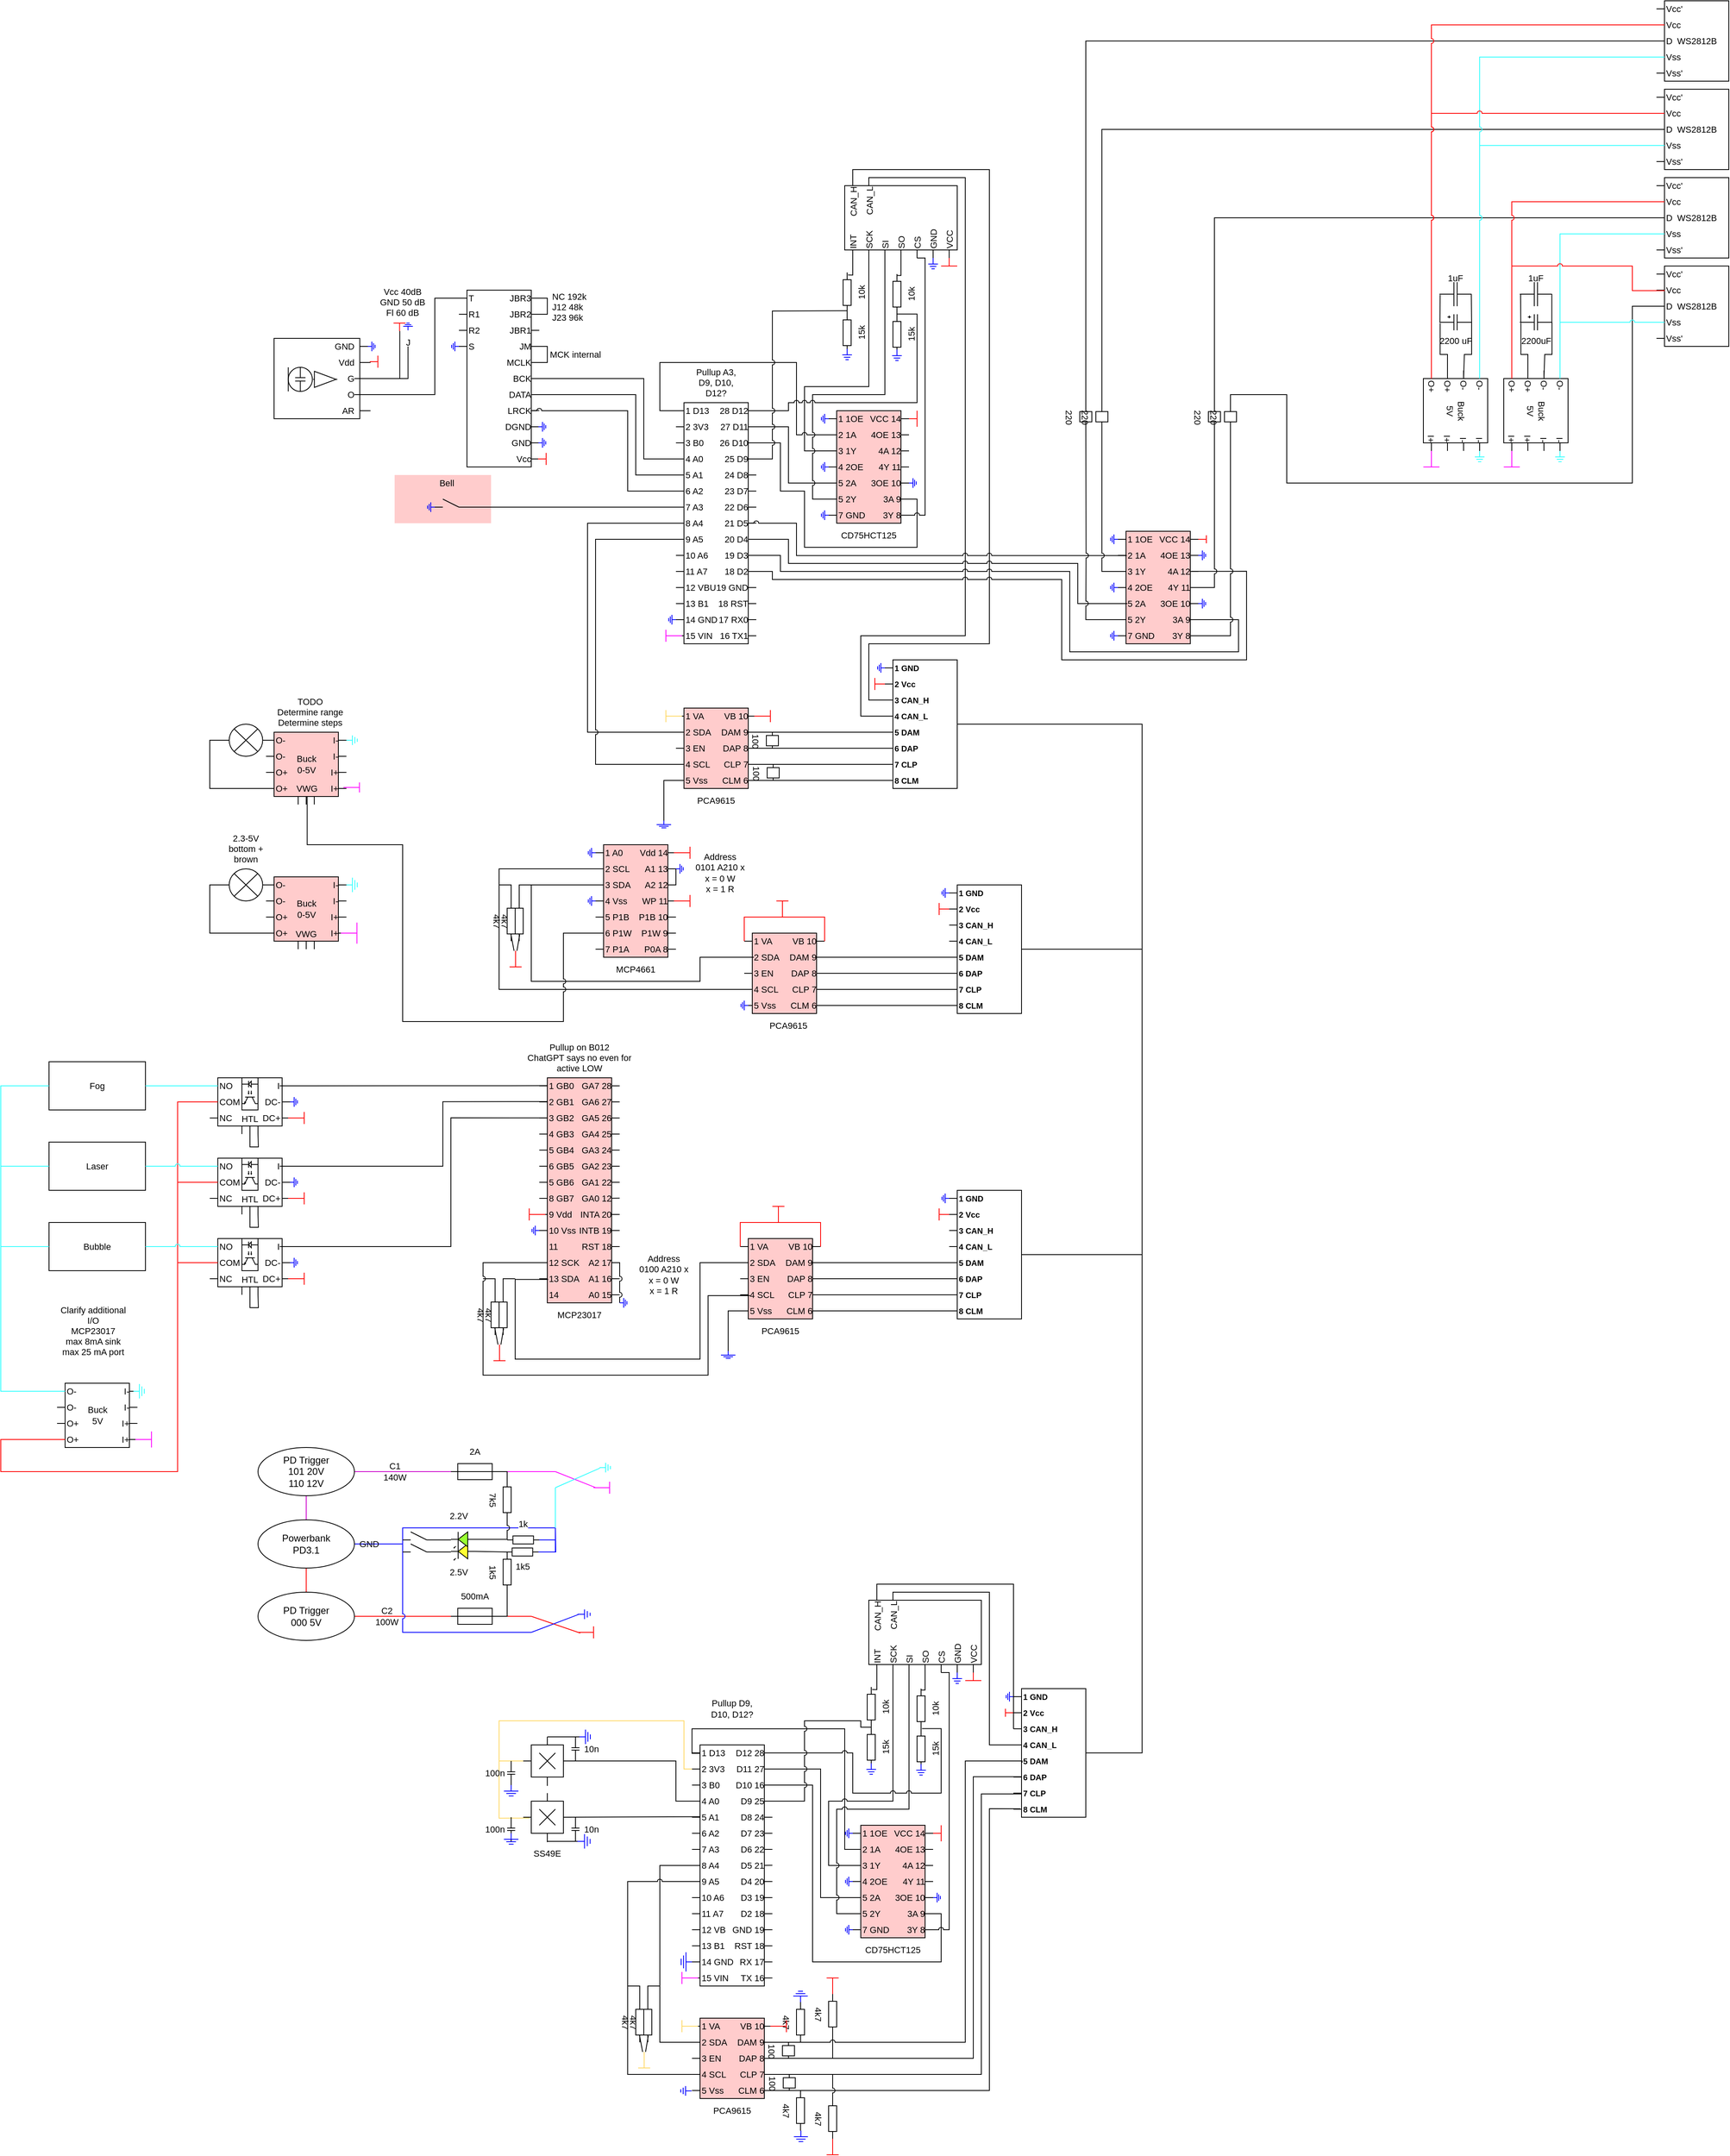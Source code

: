 <mxfile version="28.0.6">
  <diagram name="Page-1" id="oY7gIP28IcUTjpu2YXII">
    <mxGraphModel dx="657" dy="732" grid="1" gridSize="10" guides="0" tooltips="1" connect="0" arrows="1" fold="1" page="1" pageScale="1" pageWidth="850" pageHeight="1100" math="0" shadow="0">
      <root>
        <mxCell id="0" />
        <mxCell id="1" parent="0" />
        <mxCell id="q_jKZhVG-GjX8AtzTBNT-17" value="" style="rounded=0;whiteSpace=wrap;html=1;fontFamily=Helvetica;fontSize=11;fontColor=default;labelBackgroundColor=default;fillColor=#FFCCCC;strokeColor=none;" parent="1" vertex="1">
          <mxGeometry x="40" y="-620" width="120" height="60" as="geometry" />
        </mxCell>
        <mxCell id="hc2q5Ji3kIWnzp6qJwZz-160" style="edgeStyle=orthogonalEdgeStyle;shape=connector;rounded=0;jumpStyle=arc;orthogonalLoop=1;jettySize=auto;html=1;strokeColor=default;align=center;verticalAlign=middle;fontFamily=Helvetica;fontSize=11;fontColor=default;labelBackgroundColor=none;endArrow=none;endFill=0;entryX=0.329;entryY=0.029;entryDx=0;entryDy=0;entryPerimeter=0;" parent="1" source="hc2q5Ji3kIWnzp6qJwZz-140" target="hc2q5Ji3kIWnzp6qJwZz-162" edge="1">
          <mxGeometry relative="1" as="geometry">
            <mxPoint x="46.67" y="-780" as="targetPoint" />
            <Array as="points">
              <mxPoint x="46" y="-740" />
            </Array>
          </mxGeometry>
        </mxCell>
        <mxCell id="hc2q5Ji3kIWnzp6qJwZz-140" value="" style="rounded=0;html=1;fontFamily=Helvetica;fontSize=11;fontColor=default;labelBackgroundColor=none;" parent="1" vertex="1">
          <mxGeometry x="-109.997" y="-790" width="106.667" height="100" as="geometry" />
        </mxCell>
        <mxCell id="NM8Ygho9J1A1PR424nyV-3" value="&lt;div&gt;C1&lt;/div&gt;&lt;div&gt;140W&lt;/div&gt;" style="edgeStyle=orthogonalEdgeStyle;rounded=0;orthogonalLoop=1;jettySize=auto;html=1;jumpStyle=arc;endArrow=none;endFill=0;strokeColor=light-dark(#CC00CC,#CC00CC);exitX=0.5;exitY=0;exitDx=0;exitDy=0;labelBackgroundColor=none;" parent="1" source="NM8Ygho9J1A1PR424nyV-1" edge="1">
          <mxGeometry x="0.417" relative="1" as="geometry">
            <mxPoint x="-70" y="640" as="sourcePoint" />
            <mxPoint x="110" y="620" as="targetPoint" />
            <Array as="points">
              <mxPoint x="-70" y="620" />
            </Array>
            <mxPoint as="offset" />
          </mxGeometry>
        </mxCell>
        <mxCell id="NM8Ygho9J1A1PR424nyV-5" value="&lt;div&gt;C2&lt;/div&gt;&lt;div&gt;100W&lt;/div&gt;" style="edgeStyle=orthogonalEdgeStyle;rounded=0;orthogonalLoop=1;jettySize=auto;html=1;endArrow=none;endFill=0;jumpStyle=arc;strokeColor=light-dark(#FF0000,#FF0000);labelBackgroundColor=none;" parent="1" source="NM8Ygho9J1A1PR424nyV-1" edge="1">
          <mxGeometry x="-0.059" relative="1" as="geometry">
            <mxPoint x="-70" y="790" as="sourcePoint" />
            <mxPoint x="210" y="800" as="targetPoint" />
            <Array as="points">
              <mxPoint x="-70" y="800" />
            </Array>
            <mxPoint as="offset" />
          </mxGeometry>
        </mxCell>
        <mxCell id="NM8Ygho9J1A1PR424nyV-1178" style="edgeStyle=orthogonalEdgeStyle;shape=connector;rounded=0;jumpStyle=arc;orthogonalLoop=1;jettySize=auto;html=1;strokeColor=light-dark(#0000FF,#0000FF);align=center;verticalAlign=middle;fontFamily=Helvetica;fontSize=11;fontColor=default;labelBackgroundColor=none;endArrow=none;endFill=0;" parent="1" source="NM8Ygho9J1A1PR424nyV-1" edge="1">
          <mxGeometry relative="1" as="geometry">
            <mxPoint x="210" y="820" as="targetPoint" />
            <Array as="points">
              <mxPoint x="50" y="710" />
              <mxPoint x="50" y="820" />
            </Array>
          </mxGeometry>
        </mxCell>
        <mxCell id="NM8Ygho9J1A1PR424nyV-1179" value="GND" style="edgeStyle=orthogonalEdgeStyle;shape=connector;rounded=0;jumpStyle=arc;orthogonalLoop=1;jettySize=auto;html=1;strokeColor=light-dark(#0000FF,#0000FF);align=center;verticalAlign=middle;fontFamily=Helvetica;fontSize=11;fontColor=default;labelBackgroundColor=none;endArrow=none;endFill=0;" parent="1" source="NM8Ygho9J1A1PR424nyV-1" edge="1">
          <mxGeometry x="-0.886" relative="1" as="geometry">
            <Array as="points">
              <mxPoint x="50" y="710" />
              <mxPoint x="50" y="690" />
              <mxPoint x="240" y="690" />
              <mxPoint x="240" y="720" />
            </Array>
            <mxPoint as="offset" />
            <mxPoint x="220" y="720" as="targetPoint" />
          </mxGeometry>
        </mxCell>
        <mxCell id="NM8Ygho9J1A1PR424nyV-1" value="&lt;div&gt;Powerbank&lt;/div&gt;&lt;div&gt;PD3.1&lt;/div&gt;" style="rounded=0;whiteSpace=wrap;html=1;shape=ellipse;perimeter=ellipsePerimeter;strokeColor=default;labelBackgroundColor=none;" parent="1" vertex="1">
          <mxGeometry x="-130" y="680" width="120" height="60" as="geometry" />
        </mxCell>
        <mxCell id="NM8Ygho9J1A1PR424nyV-2" value="&lt;div&gt;PD Trigger&lt;/div&gt;&lt;div&gt;101 20V&lt;/div&gt;&lt;div&gt;110 12V&lt;/div&gt;" style="rounded=0;whiteSpace=wrap;html=1;shape=ellipse;perimeter=ellipsePerimeter;strokeColor=default;labelBackgroundColor=none;" parent="1" vertex="1">
          <mxGeometry x="-130" y="590" width="120" height="60" as="geometry" />
        </mxCell>
        <mxCell id="NM8Ygho9J1A1PR424nyV-1160" value="" style="group;labelBackgroundColor=none;" parent="1" vertex="1" connectable="0">
          <mxGeometry x="810" y="890" width="90" height="160" as="geometry" />
        </mxCell>
        <mxCell id="NM8Ygho9J1A1PR424nyV-1161" value="" style="rounded=0;html=1;fontStyle=1;labelBackgroundColor=none;" parent="NM8Ygho9J1A1PR424nyV-1160" vertex="1">
          <mxGeometry x="10" width="80" height="160" as="geometry" />
        </mxCell>
        <mxCell id="NM8Ygho9J1A1PR424nyV-1162" value="" style="endArrow=none;html=1;rounded=0;fontStyle=1;labelBackgroundColor=none;" parent="NM8Ygho9J1A1PR424nyV-1160" edge="1">
          <mxGeometry width="50" height="50" relative="1" as="geometry">
            <mxPoint y="130" as="sourcePoint" />
            <mxPoint x="10" y="130" as="targetPoint" />
          </mxGeometry>
        </mxCell>
        <mxCell id="NM8Ygho9J1A1PR424nyV-1163" value="" style="endArrow=none;html=1;rounded=0;fontStyle=1;labelBackgroundColor=none;" parent="NM8Ygho9J1A1PR424nyV-1160" edge="1">
          <mxGeometry width="50" height="50" relative="1" as="geometry">
            <mxPoint y="150" as="sourcePoint" />
            <mxPoint x="10" y="150" as="targetPoint" />
          </mxGeometry>
        </mxCell>
        <mxCell id="NM8Ygho9J1A1PR424nyV-1164" value="" style="endArrow=none;html=1;rounded=0;fontStyle=1;labelBackgroundColor=none;" parent="NM8Ygho9J1A1PR424nyV-1160" edge="1">
          <mxGeometry width="50" height="50" relative="1" as="geometry">
            <mxPoint y="110" as="sourcePoint" />
            <mxPoint x="10" y="110" as="targetPoint" />
          </mxGeometry>
        </mxCell>
        <mxCell id="NM8Ygho9J1A1PR424nyV-1165" value="" style="endArrow=none;html=1;rounded=0;fontStyle=1;labelBackgroundColor=none;" parent="NM8Ygho9J1A1PR424nyV-1160" edge="1">
          <mxGeometry width="50" height="50" relative="1" as="geometry">
            <mxPoint y="90" as="sourcePoint" />
            <mxPoint x="10" y="90" as="targetPoint" />
          </mxGeometry>
        </mxCell>
        <mxCell id="NM8Ygho9J1A1PR424nyV-1166" value="" style="endArrow=none;html=1;rounded=0;fontStyle=1;labelBackgroundColor=none;" parent="NM8Ygho9J1A1PR424nyV-1160" edge="1">
          <mxGeometry width="50" height="50" relative="1" as="geometry">
            <mxPoint y="70" as="sourcePoint" />
            <mxPoint x="10" y="70" as="targetPoint" />
          </mxGeometry>
        </mxCell>
        <mxCell id="NM8Ygho9J1A1PR424nyV-1167" value="" style="endArrow=none;html=1;rounded=0;fontStyle=1;labelBackgroundColor=none;" parent="NM8Ygho9J1A1PR424nyV-1160" edge="1">
          <mxGeometry width="50" height="50" relative="1" as="geometry">
            <mxPoint y="50" as="sourcePoint" />
            <mxPoint x="10" y="50" as="targetPoint" />
          </mxGeometry>
        </mxCell>
        <mxCell id="NM8Ygho9J1A1PR424nyV-1168" value="" style="endArrow=none;html=1;rounded=0;fontStyle=1;labelBackgroundColor=none;" parent="NM8Ygho9J1A1PR424nyV-1160" edge="1">
          <mxGeometry width="50" height="50" relative="1" as="geometry">
            <mxPoint y="30" as="sourcePoint" />
            <mxPoint x="10" y="30" as="targetPoint" />
          </mxGeometry>
        </mxCell>
        <mxCell id="NM8Ygho9J1A1PR424nyV-1169" value="" style="endArrow=none;html=1;rounded=0;fontStyle=1;labelBackgroundColor=none;" parent="NM8Ygho9J1A1PR424nyV-1160" edge="1">
          <mxGeometry width="50" height="50" relative="1" as="geometry">
            <mxPoint y="10" as="sourcePoint" />
            <mxPoint x="10" y="10" as="targetPoint" />
          </mxGeometry>
        </mxCell>
        <mxCell id="NM8Ygho9J1A1PR424nyV-1170" value="1 GND" style="text;html=1;align=left;verticalAlign=middle;rounded=0;fontSize=10;fontStyle=1;labelPosition=right;verticalLabelPosition=middle;labelBackgroundColor=none;" parent="NM8Ygho9J1A1PR424nyV-1160" vertex="1">
          <mxGeometry x="10" y="10" as="geometry" />
        </mxCell>
        <mxCell id="hc2q5Ji3kIWnzp6qJwZz-19" value="" style="edgeStyle=orthogonalEdgeStyle;shape=connector;rounded=0;jumpStyle=arc;orthogonalLoop=1;jettySize=auto;html=1;strokeColor=default;align=center;verticalAlign=middle;fontFamily=Helvetica;fontSize=11;fontColor=default;labelBackgroundColor=none;endArrow=none;endFill=0;" parent="NM8Ygho9J1A1PR424nyV-1160" source="NM8Ygho9J1A1PR424nyV-1171" target="NM8Ygho9J1A1PR424nyV-1161" edge="1">
          <mxGeometry relative="1" as="geometry" />
        </mxCell>
        <mxCell id="NM8Ygho9J1A1PR424nyV-1171" value="2 Vcc" style="text;html=1;align=left;verticalAlign=middle;rounded=0;fontSize=10;fontStyle=1;labelPosition=right;verticalLabelPosition=middle;labelBackgroundColor=none;" parent="NM8Ygho9J1A1PR424nyV-1160" vertex="1">
          <mxGeometry x="10" y="30" as="geometry" />
        </mxCell>
        <mxCell id="NM8Ygho9J1A1PR424nyV-1172" value="3 CAN_H" style="text;html=1;align=left;verticalAlign=middle;rounded=0;fontSize=10;fontStyle=1;labelPosition=right;verticalLabelPosition=middle;labelBackgroundColor=none;" parent="NM8Ygho9J1A1PR424nyV-1160" vertex="1">
          <mxGeometry x="10" y="50" as="geometry" />
        </mxCell>
        <mxCell id="NM8Ygho9J1A1PR424nyV-1173" value="4 CAN_L" style="text;html=1;align=left;verticalAlign=middle;rounded=0;fontSize=10;fontStyle=1;labelPosition=right;verticalLabelPosition=middle;labelBackgroundColor=none;" parent="NM8Ygho9J1A1PR424nyV-1160" vertex="1">
          <mxGeometry x="10" y="70" as="geometry" />
        </mxCell>
        <mxCell id="hc2q5Ji3kIWnzp6qJwZz-21" value="" style="edgeStyle=orthogonalEdgeStyle;shape=connector;rounded=0;jumpStyle=arc;orthogonalLoop=1;jettySize=auto;html=1;strokeColor=default;align=center;verticalAlign=middle;fontFamily=Helvetica;fontSize=11;fontColor=default;labelBackgroundColor=none;endArrow=none;endFill=0;" parent="NM8Ygho9J1A1PR424nyV-1160" source="NM8Ygho9J1A1PR424nyV-1174" target="NM8Ygho9J1A1PR424nyV-1161" edge="1">
          <mxGeometry relative="1" as="geometry" />
        </mxCell>
        <mxCell id="NM8Ygho9J1A1PR424nyV-1174" value="5 DAM" style="text;html=1;align=left;verticalAlign=middle;rounded=0;fontSize=10;fontStyle=1;labelPosition=right;verticalLabelPosition=middle;labelBackgroundColor=none;" parent="NM8Ygho9J1A1PR424nyV-1160" vertex="1">
          <mxGeometry x="10" y="90" as="geometry" />
        </mxCell>
        <mxCell id="NM8Ygho9J1A1PR424nyV-1175" value="6 DAP" style="text;html=1;align=left;verticalAlign=middle;rounded=0;fontSize=10;fontStyle=1;labelPosition=right;verticalLabelPosition=middle;labelBackgroundColor=none;" parent="NM8Ygho9J1A1PR424nyV-1160" vertex="1">
          <mxGeometry x="10" y="110" as="geometry" />
        </mxCell>
        <mxCell id="NM8Ygho9J1A1PR424nyV-1176" value="7 CLP" style="text;html=1;align=left;verticalAlign=middle;rounded=0;fontSize=10;fontStyle=1;labelPosition=right;verticalLabelPosition=middle;labelBackgroundColor=none;" parent="NM8Ygho9J1A1PR424nyV-1160" vertex="1">
          <mxGeometry x="10" y="130" as="geometry" />
        </mxCell>
        <mxCell id="NM8Ygho9J1A1PR424nyV-1177" value="8 CLM" style="text;html=1;align=left;verticalAlign=middle;rounded=0;fontSize=10;rotation=0;fontStyle=1;labelPosition=right;verticalLabelPosition=middle;labelBackgroundColor=none;" parent="NM8Ygho9J1A1PR424nyV-1160" vertex="1">
          <mxGeometry x="10" y="150" as="geometry" />
        </mxCell>
        <mxCell id="NM8Ygho9J1A1PR424nyV-1180" value="7k5" style="pointerEvents=1;verticalLabelPosition=bottom;shadow=0;dashed=0;align=center;html=1;verticalAlign=top;shape=mxgraph.electrical.resistors.resistor_1;fontFamily=Helvetica;fontSize=11;fontColor=default;labelBackgroundColor=none;rotation=90;" parent="1" vertex="1">
          <mxGeometry x="155" y="650" width="50" height="10" as="geometry" />
        </mxCell>
        <mxCell id="NM8Ygho9J1A1PR424nyV-1191" value="" style="group;labelBackgroundColor=none;" parent="1" vertex="1" connectable="0">
          <mxGeometry x="50" y="710" width="40" height="10" as="geometry" />
        </mxCell>
        <mxCell id="NM8Ygho9J1A1PR424nyV-1187" value="" style="endArrow=none;html=1;rounded=0;strokeColor=default;align=center;verticalAlign=middle;fontFamily=Helvetica;fontSize=11;fontColor=default;labelBackgroundColor=none;edgeStyle=orthogonalEdgeStyle;jumpStyle=arc;" parent="NM8Ygho9J1A1PR424nyV-1191" edge="1">
          <mxGeometry width="50" height="50" relative="1" as="geometry">
            <mxPoint y="10" as="sourcePoint" />
            <mxPoint x="10" y="10" as="targetPoint" />
          </mxGeometry>
        </mxCell>
        <mxCell id="NM8Ygho9J1A1PR424nyV-1188" value="" style="endArrow=none;html=1;rounded=0;strokeColor=default;align=center;verticalAlign=middle;fontFamily=Helvetica;fontSize=11;fontColor=default;labelBackgroundColor=none;edgeStyle=orthogonalEdgeStyle;jumpStyle=arc;" parent="NM8Ygho9J1A1PR424nyV-1191" edge="1">
          <mxGeometry width="50" height="50" relative="1" as="geometry">
            <mxPoint x="30" y="10" as="sourcePoint" />
            <mxPoint x="40" y="10" as="targetPoint" />
          </mxGeometry>
        </mxCell>
        <mxCell id="NM8Ygho9J1A1PR424nyV-1190" value="" style="endArrow=none;html=1;rounded=0;strokeColor=default;align=center;verticalAlign=middle;fontFamily=Helvetica;fontSize=11;fontColor=default;labelBackgroundColor=none;jumpStyle=arc;" parent="NM8Ygho9J1A1PR424nyV-1191" edge="1">
          <mxGeometry width="50" height="50" relative="1" as="geometry">
            <mxPoint x="30" y="10" as="sourcePoint" />
            <mxPoint x="10" as="targetPoint" />
          </mxGeometry>
        </mxCell>
        <mxCell id="NM8Ygho9J1A1PR424nyV-1195" value="" style="group;labelBackgroundColor=none;" parent="1" vertex="1" connectable="0">
          <mxGeometry x="110" y="610" width="60" height="20" as="geometry" />
        </mxCell>
        <mxCell id="q_jKZhVG-GjX8AtzTBNT-15" style="edgeStyle=orthogonalEdgeStyle;shape=connector;rounded=0;jumpStyle=arc;orthogonalLoop=1;jettySize=auto;html=1;strokeColor=light-dark(#FF00FF,#FF00FF);align=center;verticalAlign=middle;fontFamily=Helvetica;fontSize=11;fontColor=default;labelBackgroundColor=none;endArrow=none;endFill=0;" parent="NM8Ygho9J1A1PR424nyV-1195" source="NM8Ygho9J1A1PR424nyV-1193" edge="1">
          <mxGeometry relative="1" as="geometry">
            <mxPoint x="130" y="10" as="targetPoint" />
          </mxGeometry>
        </mxCell>
        <mxCell id="NM8Ygho9J1A1PR424nyV-1193" value="" style="rounded=0;whiteSpace=wrap;html=1;fontFamily=Helvetica;fontSize=11;fontColor=default;labelBackgroundColor=none;" parent="NM8Ygho9J1A1PR424nyV-1195" vertex="1">
          <mxGeometry x="8.571" width="42.857" height="20" as="geometry" />
        </mxCell>
        <mxCell id="NM8Ygho9J1A1PR424nyV-1194" value="" style="endArrow=none;html=1;rounded=0;strokeColor=default;align=center;verticalAlign=middle;fontFamily=Helvetica;fontSize=11;fontColor=default;labelBackgroundColor=none;edgeStyle=orthogonalEdgeStyle;jumpStyle=arc;" parent="NM8Ygho9J1A1PR424nyV-1195" edge="1">
          <mxGeometry width="50" height="50" relative="1" as="geometry">
            <mxPoint y="10" as="sourcePoint" />
            <mxPoint x="60" y="10" as="targetPoint" />
          </mxGeometry>
        </mxCell>
        <mxCell id="NM8Ygho9J1A1PR424nyV-1198" value="" style="group;labelBackgroundColor=none;" parent="1" vertex="1" connectable="0">
          <mxGeometry x="110" y="790" width="60" height="20" as="geometry" />
        </mxCell>
        <mxCell id="NM8Ygho9J1A1PR424nyV-1199" value="" style="rounded=0;whiteSpace=wrap;html=1;fontFamily=Helvetica;fontSize=11;fontColor=default;labelBackgroundColor=none;" parent="NM8Ygho9J1A1PR424nyV-1198" vertex="1">
          <mxGeometry x="8.571" width="42.857" height="20" as="geometry" />
        </mxCell>
        <mxCell id="NM8Ygho9J1A1PR424nyV-1200" value="" style="endArrow=none;html=1;rounded=0;strokeColor=default;align=center;verticalAlign=middle;fontFamily=Helvetica;fontSize=11;fontColor=default;labelBackgroundColor=none;edgeStyle=orthogonalEdgeStyle;jumpStyle=arc;" parent="NM8Ygho9J1A1PR424nyV-1198" edge="1">
          <mxGeometry width="50" height="50" relative="1" as="geometry">
            <mxPoint y="10" as="sourcePoint" />
            <mxPoint x="60" y="10" as="targetPoint" />
          </mxGeometry>
        </mxCell>
        <mxCell id="q_jKZhVG-GjX8AtzTBNT-5" style="edgeStyle=orthogonalEdgeStyle;shape=connector;rounded=0;jumpStyle=arc;orthogonalLoop=1;jettySize=auto;html=1;strokeColor=default;align=center;verticalAlign=middle;fontFamily=Helvetica;fontSize=11;fontColor=default;labelBackgroundColor=none;endArrow=none;endFill=0;" parent="1" source="NM8Ygho9J1A1PR424nyV-1205" edge="1">
          <mxGeometry relative="1" as="geometry">
            <mxPoint x="90" y="720" as="targetPoint" />
          </mxGeometry>
        </mxCell>
        <mxCell id="NM8Ygho9J1A1PR424nyV-1205" value="" style="verticalLabelPosition=bottom;shadow=0;dashed=0;align=center;html=1;verticalAlign=top;shape=mxgraph.electrical.opto_electronics.led_1;pointerEvents=1;fontFamily=Helvetica;fontSize=11;fontColor=default;labelBackgroundColor=none;rotation=-180;fillColor=#FFFF33;" parent="1" vertex="1">
          <mxGeometry x="110" y="710" width="30" height="20" as="geometry" />
        </mxCell>
        <mxCell id="q_jKZhVG-GjX8AtzTBNT-10" style="edgeStyle=orthogonalEdgeStyle;shape=connector;rounded=0;jumpStyle=arc;orthogonalLoop=1;jettySize=auto;html=1;strokeColor=default;align=center;verticalAlign=middle;fontFamily=Helvetica;fontSize=11;fontColor=default;labelBackgroundColor=none;endArrow=none;endFill=0;" parent="1" source="NM8Ygho9J1A1PR424nyV-1206" edge="1">
          <mxGeometry relative="1" as="geometry">
            <mxPoint x="90" y="705" as="targetPoint" />
          </mxGeometry>
        </mxCell>
        <mxCell id="NM8Ygho9J1A1PR424nyV-1206" value="" style="verticalLabelPosition=bottom;shadow=0;dashed=0;align=center;html=1;verticalAlign=top;shape=mxgraph.electrical.opto_electronics.led_1;pointerEvents=1;fontFamily=Helvetica;fontSize=11;fontColor=default;labelBackgroundColor=none;rotation=-180;fillColor=#99FF33;" parent="1" vertex="1">
          <mxGeometry x="110" y="695" width="30" height="20" as="geometry" />
        </mxCell>
        <mxCell id="NM8Ygho9J1A1PR424nyV-1213" style="edgeStyle=orthogonalEdgeStyle;shape=connector;rounded=0;jumpStyle=arc;orthogonalLoop=1;jettySize=auto;html=1;entryX=0;entryY=0.54;entryDx=0;entryDy=0;entryPerimeter=0;strokeColor=default;align=center;verticalAlign=middle;fontFamily=Helvetica;fontSize=11;fontColor=default;labelBackgroundColor=none;endArrow=none;endFill=0;" parent="1" source="NM8Ygho9J1A1PR424nyV-1180" target="NM8Ygho9J1A1PR424nyV-1206" edge="1">
          <mxGeometry relative="1" as="geometry">
            <Array as="points">
              <mxPoint x="180" y="704" />
            </Array>
          </mxGeometry>
        </mxCell>
        <mxCell id="NM8Ygho9J1A1PR424nyV-1215" style="edgeStyle=orthogonalEdgeStyle;shape=connector;rounded=0;jumpStyle=arc;orthogonalLoop=1;jettySize=auto;html=1;entryX=0;entryY=0.5;entryDx=0;entryDy=0;entryPerimeter=0;strokeColor=default;align=center;verticalAlign=middle;fontFamily=Helvetica;fontSize=11;fontColor=default;labelBackgroundColor=none;endArrow=none;endFill=0;" parent="1" source="NM8Ygho9J1A1PR424nyV-1193" target="NM8Ygho9J1A1PR424nyV-1180" edge="1">
          <mxGeometry relative="1" as="geometry">
            <Array as="points">
              <mxPoint x="180" y="620" />
            </Array>
          </mxGeometry>
        </mxCell>
        <mxCell id="NM8Ygho9J1A1PR424nyV-1216" value="1k5" style="pointerEvents=1;verticalLabelPosition=bottom;shadow=0;dashed=0;align=center;html=1;verticalAlign=top;shape=mxgraph.electrical.resistors.resistor_1;fontFamily=Helvetica;fontSize=11;fontColor=default;labelBackgroundColor=none;rotation=90;" parent="1" vertex="1">
          <mxGeometry x="155" y="740" width="50" height="10" as="geometry" />
        </mxCell>
        <mxCell id="NM8Ygho9J1A1PR424nyV-1218" style="edgeStyle=orthogonalEdgeStyle;shape=connector;rounded=0;jumpStyle=arc;orthogonalLoop=1;jettySize=auto;html=1;entryX=1;entryY=0.5;entryDx=0;entryDy=0;entryPerimeter=0;strokeColor=default;align=center;verticalAlign=middle;fontFamily=Helvetica;fontSize=11;fontColor=default;labelBackgroundColor=none;endArrow=none;endFill=0;" parent="1" source="NM8Ygho9J1A1PR424nyV-1199" target="NM8Ygho9J1A1PR424nyV-1216" edge="1">
          <mxGeometry relative="1" as="geometry">
            <Array as="points">
              <mxPoint x="180" y="800" />
            </Array>
          </mxGeometry>
        </mxCell>
        <mxCell id="NM8Ygho9J1A1PR424nyV-1219" style="edgeStyle=orthogonalEdgeStyle;shape=connector;rounded=0;jumpStyle=arc;orthogonalLoop=1;jettySize=auto;html=1;entryX=0;entryY=0.54;entryDx=0;entryDy=0;entryPerimeter=0;strokeColor=default;align=center;verticalAlign=middle;fontFamily=Helvetica;fontSize=11;fontColor=default;labelBackgroundColor=none;endArrow=none;endFill=0;exitX=0;exitY=0.5;exitDx=0;exitDy=0;exitPerimeter=0;" parent="1" source="NM8Ygho9J1A1PR424nyV-1216" target="NM8Ygho9J1A1PR424nyV-1205" edge="1">
          <mxGeometry relative="1" as="geometry">
            <Array as="points">
              <mxPoint x="155" y="720" />
            </Array>
          </mxGeometry>
        </mxCell>
        <mxCell id="NM8Ygho9J1A1PR424nyV-1418" value="" style="group;flipH=0;direction=west;fillColor=default;labelBackgroundColor=none;" parent="1" vertex="1" connectable="0">
          <mxGeometry x="410" y="1300" width="100" height="100" as="geometry" />
        </mxCell>
        <mxCell id="NM8Ygho9J1A1PR424nyV-1306" value="" style="rounded=0;html=1;fontFamily=Helvetica;fontSize=11;fontColor=default;labelBackgroundColor=none;container=0;fillColor=#FFCCCC;" parent="NM8Ygho9J1A1PR424nyV-1418" vertex="1">
          <mxGeometry x="10" width="80" height="100" as="geometry" />
        </mxCell>
        <mxCell id="NM8Ygho9J1A1PR424nyV-1307" value="" style="endArrow=none;html=1;rounded=0;strokeColor=default;align=center;verticalAlign=middle;fontFamily=Helvetica;fontSize=11;fontColor=default;labelBackgroundColor=none;edgeStyle=orthogonalEdgeStyle;jumpStyle=arc;" parent="NM8Ygho9J1A1PR424nyV-1418" edge="1">
          <mxGeometry width="50" height="50" relative="1" as="geometry">
            <mxPoint y="90" as="sourcePoint" />
            <mxPoint x="10" y="90" as="targetPoint" />
          </mxGeometry>
        </mxCell>
        <mxCell id="NM8Ygho9J1A1PR424nyV-1308" value="" style="endArrow=none;html=1;rounded=0;strokeColor=default;align=center;verticalAlign=middle;fontFamily=Helvetica;fontSize=11;fontColor=default;labelBackgroundColor=none;edgeStyle=orthogonalEdgeStyle;jumpStyle=arc;" parent="NM8Ygho9J1A1PR424nyV-1418" edge="1">
          <mxGeometry width="50" height="50" relative="1" as="geometry">
            <mxPoint y="70" as="sourcePoint" />
            <mxPoint x="10" y="70" as="targetPoint" />
          </mxGeometry>
        </mxCell>
        <mxCell id="NM8Ygho9J1A1PR424nyV-1309" value="" style="endArrow=none;html=1;rounded=0;strokeColor=default;align=center;verticalAlign=middle;fontFamily=Helvetica;fontSize=11;fontColor=default;labelBackgroundColor=none;edgeStyle=orthogonalEdgeStyle;jumpStyle=arc;" parent="NM8Ygho9J1A1PR424nyV-1418" edge="1">
          <mxGeometry width="50" height="50" relative="1" as="geometry">
            <mxPoint y="50" as="sourcePoint" />
            <mxPoint x="10" y="50" as="targetPoint" />
          </mxGeometry>
        </mxCell>
        <mxCell id="NM8Ygho9J1A1PR424nyV-1310" value="" style="endArrow=none;html=1;rounded=0;strokeColor=default;align=center;verticalAlign=middle;fontFamily=Helvetica;fontSize=11;fontColor=default;labelBackgroundColor=none;edgeStyle=orthogonalEdgeStyle;jumpStyle=arc;" parent="NM8Ygho9J1A1PR424nyV-1418" edge="1">
          <mxGeometry width="50" height="50" relative="1" as="geometry">
            <mxPoint y="30" as="sourcePoint" />
            <mxPoint x="10" y="30" as="targetPoint" />
          </mxGeometry>
        </mxCell>
        <mxCell id="NM8Ygho9J1A1PR424nyV-1311" value="" style="endArrow=none;html=1;rounded=0;strokeColor=default;align=center;verticalAlign=middle;fontFamily=Helvetica;fontSize=11;fontColor=default;labelBackgroundColor=none;edgeStyle=orthogonalEdgeStyle;jumpStyle=arc;" parent="NM8Ygho9J1A1PR424nyV-1418" edge="1">
          <mxGeometry width="50" height="50" relative="1" as="geometry">
            <mxPoint y="10" as="sourcePoint" />
            <mxPoint x="10" y="10" as="targetPoint" />
          </mxGeometry>
        </mxCell>
        <mxCell id="NM8Ygho9J1A1PR424nyV-1312" value="" style="endArrow=none;html=1;rounded=0;strokeColor=default;align=center;verticalAlign=middle;fontFamily=Helvetica;fontSize=11;fontColor=default;labelBackgroundColor=none;edgeStyle=orthogonalEdgeStyle;jumpStyle=arc;" parent="NM8Ygho9J1A1PR424nyV-1418" edge="1">
          <mxGeometry width="50" height="50" relative="1" as="geometry">
            <mxPoint x="90" y="10" as="sourcePoint" />
            <mxPoint x="100" y="10" as="targetPoint" />
          </mxGeometry>
        </mxCell>
        <mxCell id="NM8Ygho9J1A1PR424nyV-1313" value="" style="endArrow=none;html=1;rounded=0;strokeColor=default;align=center;verticalAlign=middle;fontFamily=Helvetica;fontSize=11;fontColor=default;labelBackgroundColor=none;edgeStyle=orthogonalEdgeStyle;jumpStyle=arc;" parent="NM8Ygho9J1A1PR424nyV-1418" edge="1">
          <mxGeometry width="50" height="50" relative="1" as="geometry">
            <mxPoint x="90" y="30" as="sourcePoint" />
            <mxPoint x="100" y="30" as="targetPoint" />
          </mxGeometry>
        </mxCell>
        <mxCell id="NM8Ygho9J1A1PR424nyV-1314" value="" style="endArrow=none;html=1;rounded=0;strokeColor=default;align=center;verticalAlign=middle;fontFamily=Helvetica;fontSize=11;fontColor=default;labelBackgroundColor=none;edgeStyle=orthogonalEdgeStyle;jumpStyle=arc;" parent="NM8Ygho9J1A1PR424nyV-1418" edge="1">
          <mxGeometry width="50" height="50" relative="1" as="geometry">
            <mxPoint x="90" y="50" as="sourcePoint" />
            <mxPoint x="100" y="50" as="targetPoint" />
          </mxGeometry>
        </mxCell>
        <mxCell id="NM8Ygho9J1A1PR424nyV-1315" value="" style="endArrow=none;html=1;rounded=0;strokeColor=default;align=center;verticalAlign=middle;fontFamily=Helvetica;fontSize=11;fontColor=default;labelBackgroundColor=none;edgeStyle=orthogonalEdgeStyle;jumpStyle=arc;" parent="NM8Ygho9J1A1PR424nyV-1418" edge="1">
          <mxGeometry width="50" height="50" relative="1" as="geometry">
            <mxPoint x="90" y="70" as="sourcePoint" />
            <mxPoint x="100" y="70" as="targetPoint" />
          </mxGeometry>
        </mxCell>
        <mxCell id="NM8Ygho9J1A1PR424nyV-1316" value="" style="endArrow=none;html=1;rounded=0;strokeColor=default;align=center;verticalAlign=middle;fontFamily=Helvetica;fontSize=11;fontColor=default;labelBackgroundColor=none;edgeStyle=orthogonalEdgeStyle;jumpStyle=arc;" parent="NM8Ygho9J1A1PR424nyV-1418" edge="1">
          <mxGeometry width="50" height="50" relative="1" as="geometry">
            <mxPoint x="90" y="90" as="sourcePoint" />
            <mxPoint x="100" y="90" as="targetPoint" />
          </mxGeometry>
        </mxCell>
        <mxCell id="NM8Ygho9J1A1PR424nyV-1327" value="" style="edgeStyle=orthogonalEdgeStyle;shape=connector;rounded=0;jumpStyle=arc;orthogonalLoop=1;jettySize=auto;html=1;strokeColor=default;align=center;verticalAlign=middle;fontFamily=Helvetica;fontSize=11;fontColor=default;labelBackgroundColor=none;endArrow=none;endFill=0;" parent="NM8Ygho9J1A1PR424nyV-1418" source="NM8Ygho9J1A1PR424nyV-1317" target="NM8Ygho9J1A1PR424nyV-1306" edge="1">
          <mxGeometry relative="1" as="geometry" />
        </mxCell>
        <mxCell id="NM8Ygho9J1A1PR424nyV-1317" value="1 VA" style="text;html=1;align=left;verticalAlign=middle;rounded=0;fontSize=11;labelPosition=right;verticalLabelPosition=middle;fontFamily=Helvetica;fontColor=default;labelBackgroundColor=none;container=0;" parent="NM8Ygho9J1A1PR424nyV-1418" vertex="1">
          <mxGeometry x="10" y="10" as="geometry" />
        </mxCell>
        <mxCell id="NM8Ygho9J1A1PR424nyV-1318" value="2 SDA" style="text;html=1;align=left;verticalAlign=middle;rounded=0;fontSize=11;labelPosition=right;verticalLabelPosition=middle;fontFamily=Helvetica;fontColor=default;labelBackgroundColor=none;container=0;" parent="NM8Ygho9J1A1PR424nyV-1418" vertex="1">
          <mxGeometry x="10" y="30" as="geometry" />
        </mxCell>
        <mxCell id="NM8Ygho9J1A1PR424nyV-1420" style="edgeStyle=orthogonalEdgeStyle;shape=connector;rounded=0;jumpStyle=arc;orthogonalLoop=1;jettySize=auto;html=1;strokeColor=default;align=center;verticalAlign=middle;fontFamily=Helvetica;fontSize=11;fontColor=default;labelBackgroundColor=none;endArrow=none;endFill=0;" parent="NM8Ygho9J1A1PR424nyV-1418" source="NM8Ygho9J1A1PR424nyV-1319" edge="1">
          <mxGeometry relative="1" as="geometry">
            <mxPoint y="-190" as="targetPoint" />
            <Array as="points">
              <mxPoint x="10" y="30" />
              <mxPoint x="-40" y="30" />
              <mxPoint x="-40" y="-190" />
            </Array>
          </mxGeometry>
        </mxCell>
        <mxCell id="NM8Ygho9J1A1PR424nyV-1319" value="3 EN" style="text;html=1;align=left;verticalAlign=middle;rounded=0;fontSize=11;labelPosition=right;verticalLabelPosition=middle;fontFamily=Helvetica;fontColor=default;labelBackgroundColor=none;container=0;" parent="NM8Ygho9J1A1PR424nyV-1418" vertex="1">
          <mxGeometry x="10" y="50" as="geometry" />
        </mxCell>
        <mxCell id="NM8Ygho9J1A1PR424nyV-1320" value="4 SCL" style="text;html=1;align=left;verticalAlign=middle;rounded=0;fontSize=11;labelPosition=right;verticalLabelPosition=middle;fontFamily=Helvetica;fontColor=default;labelBackgroundColor=none;container=0;" parent="NM8Ygho9J1A1PR424nyV-1418" vertex="1">
          <mxGeometry x="10" y="70" as="geometry" />
        </mxCell>
        <mxCell id="NM8Ygho9J1A1PR424nyV-1328" value="" style="edgeStyle=orthogonalEdgeStyle;shape=connector;rounded=0;jumpStyle=arc;orthogonalLoop=1;jettySize=auto;html=1;strokeColor=default;align=center;verticalAlign=middle;fontFamily=Helvetica;fontSize=11;fontColor=default;labelBackgroundColor=none;endArrow=none;endFill=0;" parent="NM8Ygho9J1A1PR424nyV-1418" source="NM8Ygho9J1A1PR424nyV-1321" target="NM8Ygho9J1A1PR424nyV-1306" edge="1">
          <mxGeometry relative="1" as="geometry" />
        </mxCell>
        <mxCell id="NM8Ygho9J1A1PR424nyV-1321" value="5 Vss" style="text;html=1;align=left;verticalAlign=middle;rounded=0;fontSize=11;labelPosition=right;verticalLabelPosition=middle;fontFamily=Helvetica;fontColor=default;labelBackgroundColor=none;container=0;" parent="NM8Ygho9J1A1PR424nyV-1418" vertex="1">
          <mxGeometry x="10" y="90" as="geometry" />
        </mxCell>
        <mxCell id="NM8Ygho9J1A1PR424nyV-1322" value="VB 10" style="text;html=1;align=right;verticalAlign=middle;rounded=0;fontSize=11;labelPosition=left;verticalLabelPosition=middle;fontFamily=Helvetica;fontColor=default;labelBackgroundColor=none;container=0;" parent="NM8Ygho9J1A1PR424nyV-1418" vertex="1">
          <mxGeometry x="90" y="10" as="geometry" />
        </mxCell>
        <mxCell id="NM8Ygho9J1A1PR424nyV-1323" value="DAM 9" style="text;html=1;align=right;verticalAlign=middle;rounded=0;fontSize=11;labelPosition=left;verticalLabelPosition=middle;fontFamily=Helvetica;fontColor=default;labelBackgroundColor=none;container=0;" parent="NM8Ygho9J1A1PR424nyV-1418" vertex="1">
          <mxGeometry x="90" y="30" as="geometry" />
        </mxCell>
        <mxCell id="NM8Ygho9J1A1PR424nyV-1324" value="DAP 8" style="text;html=1;align=right;verticalAlign=middle;rounded=0;fontSize=11;labelPosition=left;verticalLabelPosition=middle;fontFamily=Helvetica;fontColor=default;labelBackgroundColor=none;container=0;" parent="NM8Ygho9J1A1PR424nyV-1418" vertex="1">
          <mxGeometry x="90" y="50" as="geometry" />
        </mxCell>
        <mxCell id="NM8Ygho9J1A1PR424nyV-1325" value="CLP 7" style="text;html=1;align=right;verticalAlign=middle;rounded=0;fontSize=11;labelPosition=left;verticalLabelPosition=middle;fontFamily=Helvetica;fontColor=default;labelBackgroundColor=none;container=0;" parent="NM8Ygho9J1A1PR424nyV-1418" vertex="1">
          <mxGeometry x="90" y="70" as="geometry" />
        </mxCell>
        <mxCell id="NM8Ygho9J1A1PR424nyV-1326" value="CLM 6" style="text;html=1;align=right;verticalAlign=middle;rounded=0;fontSize=11;labelPosition=left;verticalLabelPosition=middle;fontFamily=Helvetica;fontColor=default;labelBackgroundColor=none;container=0;" parent="NM8Ygho9J1A1PR424nyV-1418" vertex="1">
          <mxGeometry x="90" y="90" as="geometry" />
        </mxCell>
        <mxCell id="NM8Ygho9J1A1PR424nyV-1427" style="edgeStyle=orthogonalEdgeStyle;shape=connector;rounded=0;jumpStyle=arc;orthogonalLoop=1;jettySize=auto;html=1;strokeColor=default;align=center;verticalAlign=middle;fontFamily=Helvetica;fontSize=11;fontColor=default;labelBackgroundColor=none;endArrow=none;endFill=0;entryX=0.006;entryY=0.819;entryDx=0;entryDy=0;entryPerimeter=0;" parent="1" source="NM8Ygho9J1A1PR424nyV-1325" target="NM8Ygho9J1A1PR424nyV-1161" edge="1">
          <mxGeometry relative="1" as="geometry">
            <mxPoint x="640" y="1020" as="targetPoint" />
            <Array as="points">
              <mxPoint x="770" y="1370" />
              <mxPoint x="770" y="1021" />
            </Array>
          </mxGeometry>
        </mxCell>
        <mxCell id="NM8Ygho9J1A1PR424nyV-1428" style="edgeStyle=orthogonalEdgeStyle;shape=connector;rounded=0;jumpStyle=arc;orthogonalLoop=1;jettySize=auto;html=1;strokeColor=default;align=center;verticalAlign=middle;fontFamily=Helvetica;fontSize=11;fontColor=default;labelBackgroundColor=none;endArrow=none;endFill=0;entryX=-0.019;entryY=0.934;entryDx=0;entryDy=0;entryPerimeter=0;" parent="1" source="NM8Ygho9J1A1PR424nyV-1326" target="NM8Ygho9J1A1PR424nyV-1161" edge="1">
          <mxGeometry relative="1" as="geometry">
            <mxPoint x="640" y="1040" as="targetPoint" />
            <Array as="points">
              <mxPoint x="780" y="1390" />
              <mxPoint x="780" y="1039" />
            </Array>
          </mxGeometry>
        </mxCell>
        <mxCell id="NM8Ygho9J1A1PR424nyV-1430" value="4k7" style="pointerEvents=1;verticalLabelPosition=bottom;shadow=0;dashed=0;align=center;html=1;verticalAlign=top;shape=mxgraph.electrical.resistors.resistor_1;fontFamily=Helvetica;fontSize=11;fontColor=default;labelBackgroundColor=none;rotation=90;" parent="1" vertex="1">
          <mxGeometry x="520" y="1300" width="50" height="10" as="geometry" />
        </mxCell>
        <mxCell id="NM8Ygho9J1A1PR424nyV-1431" value="4k7" style="pointerEvents=1;verticalLabelPosition=bottom;shadow=0;dashed=0;align=center;html=1;verticalAlign=top;shape=mxgraph.electrical.resistors.resistor_1;fontFamily=Helvetica;fontSize=11;fontColor=default;labelBackgroundColor=none;rotation=90;" parent="1" vertex="1">
          <mxGeometry x="560" y="1290" width="50" height="10" as="geometry" />
        </mxCell>
        <mxCell id="NM8Ygho9J1A1PR424nyV-1432" value="4k7" style="pointerEvents=1;verticalLabelPosition=bottom;shadow=0;dashed=0;align=center;html=1;verticalAlign=top;shape=mxgraph.electrical.resistors.resistor_1;fontFamily=Helvetica;fontSize=11;fontColor=default;labelBackgroundColor=none;rotation=90;" parent="1" vertex="1">
          <mxGeometry x="520" y="1410" width="50" height="10" as="geometry" />
        </mxCell>
        <mxCell id="NM8Ygho9J1A1PR424nyV-1433" value="4k7" style="pointerEvents=1;verticalLabelPosition=bottom;shadow=0;dashed=0;align=center;html=1;verticalAlign=top;shape=mxgraph.electrical.resistors.resistor_1;fontFamily=Helvetica;fontSize=11;fontColor=default;labelBackgroundColor=none;rotation=90;" parent="1" vertex="1">
          <mxGeometry x="560" y="1420" width="50" height="10" as="geometry" />
        </mxCell>
        <mxCell id="NM8Ygho9J1A1PR424nyV-1434" style="edgeStyle=orthogonalEdgeStyle;shape=connector;rounded=0;jumpStyle=arc;orthogonalLoop=1;jettySize=auto;html=1;entryX=0;entryY=0.5;entryDx=0;entryDy=0;entryPerimeter=0;strokeColor=default;align=center;verticalAlign=middle;fontFamily=Helvetica;fontSize=11;fontColor=default;labelBackgroundColor=none;endArrow=none;endFill=0;" parent="1" source="NM8Ygho9J1A1PR424nyV-1325" target="NM8Ygho9J1A1PR424nyV-1433" edge="1">
          <mxGeometry relative="1" as="geometry">
            <Array as="points">
              <mxPoint x="585" y="1370" />
            </Array>
          </mxGeometry>
        </mxCell>
        <mxCell id="NM8Ygho9J1A1PR424nyV-1435" style="edgeStyle=orthogonalEdgeStyle;shape=connector;rounded=0;jumpStyle=arc;orthogonalLoop=1;jettySize=auto;html=1;entryX=1;entryY=0.5;entryDx=0;entryDy=0;entryPerimeter=0;strokeColor=default;align=center;verticalAlign=middle;fontFamily=Helvetica;fontSize=11;fontColor=default;labelBackgroundColor=none;endArrow=none;endFill=0;" parent="1" source="NM8Ygho9J1A1PR424nyV-1324" target="NM8Ygho9J1A1PR424nyV-1431" edge="1">
          <mxGeometry relative="1" as="geometry">
            <Array as="points">
              <mxPoint x="585" y="1350" />
            </Array>
          </mxGeometry>
        </mxCell>
        <mxCell id="NM8Ygho9J1A1PR424nyV-1436" value="" style="pointerEvents=1;verticalLabelPosition=bottom;shadow=0;dashed=0;align=center;html=1;verticalAlign=top;shape=stencil(pZPZDoIwEEW/pq+mtOLyaFD/o8AojdiSUre/tzCgVmji8kIy9zJnbiZTwpO6EBUQRgvC14QxRt3HlRe/FHUFmUXtLIwUaQno1NboA1xkbjuCVAUYaRuXbwhdkYZBCU8yrZSDSK1qz3nxHUxI5XrpFWF0EuOYW1djVbkJR7BgUI1QJWz7NtIpoak8SUV22Bt9UvmwK+jttIER42HLssSNjOTpf6pEs6uB0dtHfYbnBiI6toBxdE8opQoT4k8Ifobp94C3CLN/I/iA+Q8Rpt8T/AgLD7D8IQL7nNBeYeBQ3KMNnVjbNrjRVsWH3gp3);fontFamily=Helvetica;fontSize=11;fontColor=default;labelBackgroundColor=none;strokeColor=light-dark(#0000FF,#0000FF);whiteSpace=wrap;" parent="1" vertex="1">
          <mxGeometry x="531" y="1440" width="29" height="30" as="geometry" />
        </mxCell>
        <mxCell id="NM8Ygho9J1A1PR424nyV-1437" value="" style="pointerEvents=1;verticalLabelPosition=bottom;shadow=0;dashed=0;align=center;html=1;verticalAlign=top;shape=stencil(pZPZDoIwEEW/pq+mtOLyaFD/o8AojdiSUre/tzCgVmji8kIy9zJnbiZTwpO6EBUQRgvC14QxRt3HlRe/FHUFmUXtLIwUaQno1NboA1xkbjuCVAUYaRuXbwhdkYZBCU8yrZSDSK1qz3nxHUxI5XrpFWF0EuOYW1djVbkJR7BgUI1QJWz7NtIpoak8SUV22Bt9UvmwK+jttIER42HLssSNjOTpf6pEs6uB0dtHfYbnBiI6toBxdE8opQoT4k8Ifobp94C3CLN/I/iA+Q8Rpt8T/AgLD7D8IQL7nNBeYeBQ3KMNnVjbNrjRVsWH3gp3);fontFamily=Helvetica;fontSize=11;fontColor=default;labelBackgroundColor=none;rotation=-180;strokeColor=light-dark(#0000FF,#0000FF);whiteSpace=wrap;" parent="1" vertex="1">
          <mxGeometry x="530" y="1250" width="30" height="30" as="geometry" />
        </mxCell>
        <mxCell id="NM8Ygho9J1A1PR424nyV-1438" value="" style="verticalLabelPosition=top;verticalAlign=bottom;shape=mxgraph.electrical.signal_sources.vdd;shadow=0;dashed=0;align=center;strokeWidth=1;fontSize=24;html=1;flipV=1;fontFamily=Helvetica;fontColor=default;labelBackgroundColor=none;fillColor=light-dark(#FF0000,#FF0000);strokeColor=light-dark(#FF0000,#FF0000);" parent="1" vertex="1">
          <mxGeometry x="577.5" y="1250" width="15" height="20" as="geometry" />
        </mxCell>
        <mxCell id="NM8Ygho9J1A1PR424nyV-1439" value="" style="verticalLabelPosition=top;verticalAlign=bottom;shape=mxgraph.electrical.signal_sources.vdd;shadow=0;dashed=0;align=center;strokeWidth=1;fontSize=24;html=1;flipV=1;fontFamily=Helvetica;fontColor=default;labelBackgroundColor=none;rotation=-180;fillColor=light-dark(#FF0000,#FF0000);strokeColor=light-dark(#FF0000,#FF0000);" parent="1" vertex="1">
          <mxGeometry x="577.5" y="1450" width="15" height="20" as="geometry" />
        </mxCell>
        <mxCell id="NM8Ygho9J1A1PR424nyV-1440" value="100" style="pointerEvents=1;verticalLabelPosition=bottom;shadow=0;dashed=0;align=center;html=1;verticalAlign=top;shape=mxgraph.electrical.resistors.resistor_1;fontFamily=Helvetica;fontSize=11;fontColor=default;labelBackgroundColor=none;rotation=90;" parent="1" vertex="1">
          <mxGeometry x="521" y="1373" width="20" height="15" as="geometry" />
        </mxCell>
        <mxCell id="NM8Ygho9J1A1PR424nyV-1441" value="100" style="pointerEvents=1;verticalLabelPosition=bottom;shadow=0;dashed=0;align=center;html=1;verticalAlign=top;shape=mxgraph.electrical.resistors.resistor_1;fontFamily=Helvetica;fontSize=11;fontColor=default;labelBackgroundColor=none;rotation=90;" parent="1" vertex="1">
          <mxGeometry x="520" y="1333" width="20" height="15" as="geometry" />
        </mxCell>
        <mxCell id="NM8Ygho9J1A1PR424nyV-1504" value="" style="group;labelBackgroundColor=none;" parent="1" vertex="1" connectable="0">
          <mxGeometry x="200" y="1020" width="60" height="61" as="geometry" />
        </mxCell>
        <mxCell id="NM8Ygho9J1A1PR424nyV-1496" value="" style="rounded=0;whiteSpace=wrap;html=1;fontFamily=Helvetica;fontSize=11;fontColor=default;labelBackgroundColor=none;" parent="NM8Ygho9J1A1PR424nyV-1504" vertex="1">
          <mxGeometry x="10" y="10" width="40" height="40" as="geometry" />
        </mxCell>
        <mxCell id="NM8Ygho9J1A1PR424nyV-1497" value="" style="endArrow=none;html=1;rounded=0;strokeColor=default;align=center;verticalAlign=middle;fontFamily=Helvetica;fontSize=11;fontColor=default;labelBackgroundColor=none;edgeStyle=orthogonalEdgeStyle;jumpStyle=arc;" parent="NM8Ygho9J1A1PR424nyV-1504" edge="1">
          <mxGeometry width="50" height="50" relative="1" as="geometry">
            <mxPoint x="30" y="60" as="sourcePoint" />
            <mxPoint x="30" y="50" as="targetPoint" />
            <Array as="points">
              <mxPoint x="30" y="61" />
              <mxPoint x="30" y="61" />
            </Array>
          </mxGeometry>
        </mxCell>
        <mxCell id="NM8Ygho9J1A1PR424nyV-1498" value="" style="endArrow=none;html=1;rounded=0;strokeColor=default;align=center;verticalAlign=middle;fontFamily=Helvetica;fontSize=11;fontColor=default;labelBackgroundColor=none;edgeStyle=orthogonalEdgeStyle;jumpStyle=arc;" parent="NM8Ygho9J1A1PR424nyV-1504" edge="1">
          <mxGeometry width="50" height="50" relative="1" as="geometry">
            <mxPoint x="30" y="10" as="sourcePoint" />
            <mxPoint x="30" as="targetPoint" />
            <Array as="points">
              <mxPoint x="30" />
              <mxPoint x="30" />
            </Array>
          </mxGeometry>
        </mxCell>
        <mxCell id="NM8Ygho9J1A1PR424nyV-1499" value="" style="endArrow=none;html=1;rounded=0;strokeColor=default;align=center;verticalAlign=middle;fontFamily=Helvetica;fontSize=11;fontColor=default;labelBackgroundColor=none;edgeStyle=orthogonalEdgeStyle;jumpStyle=arc;" parent="NM8Ygho9J1A1PR424nyV-1504" edge="1">
          <mxGeometry width="50" height="50" relative="1" as="geometry">
            <mxPoint x="50" y="30" as="sourcePoint" />
            <mxPoint x="60" y="30" as="targetPoint" />
            <Array as="points">
              <mxPoint x="50" y="30" />
            </Array>
          </mxGeometry>
        </mxCell>
        <mxCell id="NM8Ygho9J1A1PR424nyV-1501" value="" style="endArrow=none;html=1;rounded=0;strokeColor=default;align=center;verticalAlign=middle;fontFamily=Helvetica;fontSize=11;fontColor=default;labelBackgroundColor=none;edgeStyle=orthogonalEdgeStyle;jumpStyle=arc;" parent="NM8Ygho9J1A1PR424nyV-1504" edge="1">
          <mxGeometry width="50" height="50" relative="1" as="geometry">
            <mxPoint y="30" as="sourcePoint" />
            <mxPoint x="10" y="30" as="targetPoint" />
            <Array as="points">
              <mxPoint y="30" />
            </Array>
          </mxGeometry>
        </mxCell>
        <mxCell id="NM8Ygho9J1A1PR424nyV-1502" value="" style="endArrow=none;html=1;rounded=0;strokeColor=default;align=center;verticalAlign=middle;fontFamily=Helvetica;fontSize=11;fontColor=default;labelBackgroundColor=none;jumpStyle=arc;" parent="NM8Ygho9J1A1PR424nyV-1504" edge="1">
          <mxGeometry width="50" height="50" relative="1" as="geometry">
            <mxPoint x="20" y="40" as="sourcePoint" />
            <mxPoint x="40" y="20" as="targetPoint" />
          </mxGeometry>
        </mxCell>
        <mxCell id="NM8Ygho9J1A1PR424nyV-1503" value="" style="endArrow=none;html=1;rounded=0;strokeColor=default;align=center;verticalAlign=middle;fontFamily=Helvetica;fontSize=11;fontColor=default;labelBackgroundColor=none;jumpStyle=none;" parent="NM8Ygho9J1A1PR424nyV-1504" edge="1">
          <mxGeometry width="50" height="50" relative="1" as="geometry">
            <mxPoint x="40" y="40" as="sourcePoint" />
            <mxPoint x="20" y="20" as="targetPoint" />
          </mxGeometry>
        </mxCell>
        <mxCell id="NM8Ygho9J1A1PR424nyV-1505" style="edgeStyle=orthogonalEdgeStyle;shape=connector;rounded=0;jumpStyle=arc;orthogonalLoop=1;jettySize=auto;html=1;strokeColor=default;align=center;verticalAlign=middle;fontFamily=Helvetica;fontSize=11;fontColor=default;labelBackgroundColor=none;endArrow=none;endFill=0;" parent="1" source="NM8Ygho9J1A1PR424nyV-1719" edge="1">
          <mxGeometry relative="1" as="geometry">
            <mxPoint x="420" y="1030" as="targetPoint" />
            <Array as="points">
              <mxPoint x="390" y="980" />
              <mxPoint x="390" y="1030" />
            </Array>
          </mxGeometry>
        </mxCell>
        <mxCell id="NM8Ygho9J1A1PR424nyV-1506" value="" style="group;fontFamily=Helvetica;fontSize=11;fontColor=default;labelBackgroundColor=none;" parent="1" vertex="1" connectable="0">
          <mxGeometry x="390" y="-710" width="100" height="300" as="geometry" />
        </mxCell>
        <mxCell id="NM8Ygho9J1A1PR424nyV-1508" value="" style="rounded=0;html=1;fontFamily=Helvetica;fontSize=11;fontColor=default;labelBackgroundColor=none;" parent="NM8Ygho9J1A1PR424nyV-1506" vertex="1">
          <mxGeometry x="10" width="80" height="300" as="geometry" />
        </mxCell>
        <mxCell id="NM8Ygho9J1A1PR424nyV-1509" value="" style="endArrow=none;html=1;rounded=0;strokeColor=default;align=center;verticalAlign=middle;fontFamily=Helvetica;fontSize=11;fontColor=default;labelBackgroundColor=none;edgeStyle=orthogonalEdgeStyle;jumpStyle=arc;" parent="NM8Ygho9J1A1PR424nyV-1506" edge="1">
          <mxGeometry width="50" height="50" relative="1" as="geometry">
            <mxPoint y="130" as="sourcePoint" />
            <mxPoint x="10" y="130" as="targetPoint" />
          </mxGeometry>
        </mxCell>
        <mxCell id="NM8Ygho9J1A1PR424nyV-1510" value="" style="endArrow=none;html=1;rounded=0;strokeColor=default;align=center;verticalAlign=middle;fontFamily=Helvetica;fontSize=11;fontColor=default;labelBackgroundColor=none;edgeStyle=orthogonalEdgeStyle;jumpStyle=arc;" parent="NM8Ygho9J1A1PR424nyV-1506" edge="1">
          <mxGeometry width="50" height="50" relative="1" as="geometry">
            <mxPoint y="150" as="sourcePoint" />
            <mxPoint x="10" y="150" as="targetPoint" />
          </mxGeometry>
        </mxCell>
        <mxCell id="NM8Ygho9J1A1PR424nyV-1511" value="" style="endArrow=none;html=1;rounded=0;strokeColor=default;align=center;verticalAlign=middle;fontFamily=Helvetica;fontSize=11;fontColor=default;labelBackgroundColor=none;edgeStyle=orthogonalEdgeStyle;jumpStyle=arc;" parent="NM8Ygho9J1A1PR424nyV-1506" edge="1">
          <mxGeometry width="50" height="50" relative="1" as="geometry">
            <mxPoint y="170" as="sourcePoint" />
            <mxPoint x="10" y="170" as="targetPoint" />
          </mxGeometry>
        </mxCell>
        <mxCell id="NM8Ygho9J1A1PR424nyV-1512" value="" style="endArrow=none;html=1;rounded=0;strokeColor=default;align=center;verticalAlign=middle;fontFamily=Helvetica;fontSize=11;fontColor=default;labelBackgroundColor=none;edgeStyle=orthogonalEdgeStyle;jumpStyle=arc;" parent="NM8Ygho9J1A1PR424nyV-1506" edge="1">
          <mxGeometry width="50" height="50" relative="1" as="geometry">
            <mxPoint y="190" as="sourcePoint" />
            <mxPoint x="10" y="190" as="targetPoint" />
          </mxGeometry>
        </mxCell>
        <mxCell id="NM8Ygho9J1A1PR424nyV-1513" value="" style="endArrow=none;html=1;rounded=0;strokeColor=default;align=center;verticalAlign=middle;fontFamily=Helvetica;fontSize=11;fontColor=default;labelBackgroundColor=none;edgeStyle=orthogonalEdgeStyle;jumpStyle=arc;" parent="NM8Ygho9J1A1PR424nyV-1506" edge="1">
          <mxGeometry width="50" height="50" relative="1" as="geometry">
            <mxPoint y="210" as="sourcePoint" />
            <mxPoint x="10" y="210" as="targetPoint" />
          </mxGeometry>
        </mxCell>
        <mxCell id="NM8Ygho9J1A1PR424nyV-1514" value="" style="endArrow=none;html=1;rounded=0;strokeColor=default;align=center;verticalAlign=middle;fontFamily=Helvetica;fontSize=11;fontColor=default;labelBackgroundColor=none;edgeStyle=orthogonalEdgeStyle;jumpStyle=arc;" parent="NM8Ygho9J1A1PR424nyV-1506" edge="1">
          <mxGeometry width="50" height="50" relative="1" as="geometry">
            <mxPoint y="230" as="sourcePoint" />
            <mxPoint x="10" y="230" as="targetPoint" />
          </mxGeometry>
        </mxCell>
        <mxCell id="NM8Ygho9J1A1PR424nyV-1515" value="" style="endArrow=none;html=1;rounded=0;strokeColor=default;align=center;verticalAlign=middle;fontFamily=Helvetica;fontSize=11;fontColor=default;labelBackgroundColor=none;edgeStyle=orthogonalEdgeStyle;jumpStyle=arc;" parent="NM8Ygho9J1A1PR424nyV-1506" edge="1">
          <mxGeometry width="50" height="50" relative="1" as="geometry">
            <mxPoint y="250" as="sourcePoint" />
            <mxPoint x="10" y="250" as="targetPoint" />
          </mxGeometry>
        </mxCell>
        <mxCell id="NM8Ygho9J1A1PR424nyV-1516" value="" style="endArrow=none;html=1;rounded=0;strokeColor=default;align=center;verticalAlign=middle;fontFamily=Helvetica;fontSize=11;fontColor=default;labelBackgroundColor=none;edgeStyle=orthogonalEdgeStyle;jumpStyle=arc;" parent="NM8Ygho9J1A1PR424nyV-1506" edge="1">
          <mxGeometry width="50" height="50" relative="1" as="geometry">
            <mxPoint y="270" as="sourcePoint" />
            <mxPoint x="10" y="270" as="targetPoint" />
          </mxGeometry>
        </mxCell>
        <mxCell id="NM8Ygho9J1A1PR424nyV-1517" value="" style="endArrow=none;html=1;rounded=0;strokeColor=default;align=center;verticalAlign=middle;fontFamily=Helvetica;fontSize=11;fontColor=default;labelBackgroundColor=none;edgeStyle=orthogonalEdgeStyle;jumpStyle=arc;" parent="NM8Ygho9J1A1PR424nyV-1506" edge="1">
          <mxGeometry width="50" height="50" relative="1" as="geometry">
            <mxPoint x="90" y="270" as="sourcePoint" />
            <mxPoint x="100" y="270" as="targetPoint" />
          </mxGeometry>
        </mxCell>
        <mxCell id="NM8Ygho9J1A1PR424nyV-1518" value="" style="endArrow=none;html=1;rounded=0;strokeColor=default;align=center;verticalAlign=middle;fontFamily=Helvetica;fontSize=11;fontColor=default;labelBackgroundColor=none;edgeStyle=orthogonalEdgeStyle;jumpStyle=arc;" parent="NM8Ygho9J1A1PR424nyV-1506" edge="1">
          <mxGeometry width="50" height="50" relative="1" as="geometry">
            <mxPoint y="110" as="sourcePoint" />
            <mxPoint x="10" y="110" as="targetPoint" />
          </mxGeometry>
        </mxCell>
        <mxCell id="NM8Ygho9J1A1PR424nyV-1519" value="" style="endArrow=none;html=1;rounded=0;strokeColor=default;align=center;verticalAlign=middle;fontFamily=Helvetica;fontSize=11;fontColor=default;labelBackgroundColor=none;edgeStyle=orthogonalEdgeStyle;jumpStyle=arc;" parent="NM8Ygho9J1A1PR424nyV-1506" edge="1">
          <mxGeometry width="50" height="50" relative="1" as="geometry">
            <mxPoint y="90" as="sourcePoint" />
            <mxPoint x="10" y="90" as="targetPoint" />
          </mxGeometry>
        </mxCell>
        <mxCell id="NM8Ygho9J1A1PR424nyV-1520" value="" style="endArrow=none;html=1;rounded=0;strokeColor=default;align=center;verticalAlign=middle;fontFamily=Helvetica;fontSize=11;fontColor=default;labelBackgroundColor=none;edgeStyle=orthogonalEdgeStyle;jumpStyle=arc;" parent="NM8Ygho9J1A1PR424nyV-1506" edge="1">
          <mxGeometry width="50" height="50" relative="1" as="geometry">
            <mxPoint y="70" as="sourcePoint" />
            <mxPoint x="10" y="70" as="targetPoint" />
          </mxGeometry>
        </mxCell>
        <mxCell id="NM8Ygho9J1A1PR424nyV-1521" value="" style="endArrow=none;html=1;rounded=0;strokeColor=default;align=center;verticalAlign=middle;fontFamily=Helvetica;fontSize=11;fontColor=default;labelBackgroundColor=none;edgeStyle=orthogonalEdgeStyle;jumpStyle=arc;" parent="NM8Ygho9J1A1PR424nyV-1506" edge="1">
          <mxGeometry width="50" height="50" relative="1" as="geometry">
            <mxPoint y="50" as="sourcePoint" />
            <mxPoint x="10" y="50" as="targetPoint" />
          </mxGeometry>
        </mxCell>
        <mxCell id="NM8Ygho9J1A1PR424nyV-1522" value="" style="endArrow=none;html=1;rounded=0;strokeColor=default;align=center;verticalAlign=middle;fontFamily=Helvetica;fontSize=11;fontColor=default;labelBackgroundColor=none;edgeStyle=orthogonalEdgeStyle;jumpStyle=arc;" parent="NM8Ygho9J1A1PR424nyV-1506" edge="1">
          <mxGeometry width="50" height="50" relative="1" as="geometry">
            <mxPoint y="30" as="sourcePoint" />
            <mxPoint x="10" y="30" as="targetPoint" />
          </mxGeometry>
        </mxCell>
        <mxCell id="NM8Ygho9J1A1PR424nyV-1523" value="" style="endArrow=none;html=1;rounded=0;strokeColor=default;align=center;verticalAlign=middle;fontFamily=Helvetica;fontSize=11;fontColor=default;labelBackgroundColor=none;edgeStyle=orthogonalEdgeStyle;jumpStyle=arc;" parent="NM8Ygho9J1A1PR424nyV-1506" edge="1">
          <mxGeometry width="50" height="50" relative="1" as="geometry">
            <mxPoint y="10" as="sourcePoint" />
            <mxPoint x="10" y="10" as="targetPoint" />
          </mxGeometry>
        </mxCell>
        <mxCell id="NM8Ygho9J1A1PR424nyV-1524" value="" style="endArrow=none;html=1;rounded=0;strokeColor=default;align=center;verticalAlign=middle;fontFamily=Helvetica;fontSize=11;fontColor=default;labelBackgroundColor=none;edgeStyle=orthogonalEdgeStyle;jumpStyle=arc;" parent="NM8Ygho9J1A1PR424nyV-1506" edge="1">
          <mxGeometry width="50" height="50" relative="1" as="geometry">
            <mxPoint x="90" y="10" as="sourcePoint" />
            <mxPoint x="100" y="10" as="targetPoint" />
          </mxGeometry>
        </mxCell>
        <mxCell id="NM8Ygho9J1A1PR424nyV-1525" value="" style="endArrow=none;html=1;rounded=0;strokeColor=default;align=center;verticalAlign=middle;fontFamily=Helvetica;fontSize=11;fontColor=default;labelBackgroundColor=none;edgeStyle=orthogonalEdgeStyle;jumpStyle=arc;" parent="NM8Ygho9J1A1PR424nyV-1506" edge="1">
          <mxGeometry width="50" height="50" relative="1" as="geometry">
            <mxPoint x="90" y="30" as="sourcePoint" />
            <mxPoint x="100" y="30" as="targetPoint" />
          </mxGeometry>
        </mxCell>
        <mxCell id="NM8Ygho9J1A1PR424nyV-1526" value="" style="endArrow=none;html=1;rounded=0;strokeColor=default;align=center;verticalAlign=middle;fontFamily=Helvetica;fontSize=11;fontColor=default;labelBackgroundColor=none;edgeStyle=orthogonalEdgeStyle;jumpStyle=arc;" parent="NM8Ygho9J1A1PR424nyV-1506" edge="1">
          <mxGeometry width="50" height="50" relative="1" as="geometry">
            <mxPoint x="90" y="50" as="sourcePoint" />
            <mxPoint x="100" y="50" as="targetPoint" />
          </mxGeometry>
        </mxCell>
        <mxCell id="NM8Ygho9J1A1PR424nyV-1527" value="" style="endArrow=none;html=1;rounded=0;strokeColor=default;align=center;verticalAlign=middle;fontFamily=Helvetica;fontSize=11;fontColor=default;labelBackgroundColor=none;edgeStyle=orthogonalEdgeStyle;jumpStyle=arc;" parent="NM8Ygho9J1A1PR424nyV-1506" edge="1">
          <mxGeometry width="50" height="50" relative="1" as="geometry">
            <mxPoint x="90" y="70" as="sourcePoint" />
            <mxPoint x="100" y="70" as="targetPoint" />
          </mxGeometry>
        </mxCell>
        <mxCell id="NM8Ygho9J1A1PR424nyV-1528" value="" style="endArrow=none;html=1;rounded=0;strokeColor=default;align=center;verticalAlign=middle;fontFamily=Helvetica;fontSize=11;fontColor=default;labelBackgroundColor=none;edgeStyle=orthogonalEdgeStyle;jumpStyle=arc;" parent="NM8Ygho9J1A1PR424nyV-1506" edge="1">
          <mxGeometry width="50" height="50" relative="1" as="geometry">
            <mxPoint x="90" y="90" as="sourcePoint" />
            <mxPoint x="100" y="90" as="targetPoint" />
          </mxGeometry>
        </mxCell>
        <mxCell id="NM8Ygho9J1A1PR424nyV-1529" value="" style="endArrow=none;html=1;rounded=0;strokeColor=default;align=center;verticalAlign=middle;fontFamily=Helvetica;fontSize=11;fontColor=default;labelBackgroundColor=none;edgeStyle=orthogonalEdgeStyle;jumpStyle=arc;" parent="NM8Ygho9J1A1PR424nyV-1506" edge="1">
          <mxGeometry width="50" height="50" relative="1" as="geometry">
            <mxPoint x="90" y="110" as="sourcePoint" />
            <mxPoint x="100" y="110" as="targetPoint" />
          </mxGeometry>
        </mxCell>
        <mxCell id="NM8Ygho9J1A1PR424nyV-1530" value="" style="endArrow=none;html=1;rounded=0;strokeColor=default;align=center;verticalAlign=middle;fontFamily=Helvetica;fontSize=11;fontColor=default;labelBackgroundColor=none;edgeStyle=orthogonalEdgeStyle;jumpStyle=arc;" parent="NM8Ygho9J1A1PR424nyV-1506" edge="1">
          <mxGeometry width="50" height="50" relative="1" as="geometry">
            <mxPoint x="90" y="130" as="sourcePoint" />
            <mxPoint x="100" y="130" as="targetPoint" />
          </mxGeometry>
        </mxCell>
        <mxCell id="NM8Ygho9J1A1PR424nyV-1531" value="" style="endArrow=none;html=1;rounded=0;strokeColor=default;align=center;verticalAlign=middle;fontFamily=Helvetica;fontSize=11;fontColor=default;labelBackgroundColor=none;edgeStyle=orthogonalEdgeStyle;jumpStyle=arc;" parent="NM8Ygho9J1A1PR424nyV-1506" edge="1">
          <mxGeometry width="50" height="50" relative="1" as="geometry">
            <mxPoint x="90" y="149.83" as="sourcePoint" />
            <mxPoint x="100" y="150" as="targetPoint" />
          </mxGeometry>
        </mxCell>
        <mxCell id="NM8Ygho9J1A1PR424nyV-1532" value="" style="endArrow=none;html=1;rounded=0;strokeColor=default;align=center;verticalAlign=middle;fontFamily=Helvetica;fontSize=11;fontColor=default;labelBackgroundColor=none;edgeStyle=orthogonalEdgeStyle;jumpStyle=arc;" parent="NM8Ygho9J1A1PR424nyV-1506" edge="1">
          <mxGeometry width="50" height="50" relative="1" as="geometry">
            <mxPoint x="90" y="170" as="sourcePoint" />
            <mxPoint x="100" y="170" as="targetPoint" />
          </mxGeometry>
        </mxCell>
        <mxCell id="NM8Ygho9J1A1PR424nyV-1533" value="" style="endArrow=none;html=1;rounded=0;strokeColor=default;align=center;verticalAlign=middle;fontFamily=Helvetica;fontSize=11;fontColor=default;labelBackgroundColor=none;edgeStyle=orthogonalEdgeStyle;jumpStyle=arc;" parent="NM8Ygho9J1A1PR424nyV-1506" edge="1">
          <mxGeometry width="50" height="50" relative="1" as="geometry">
            <mxPoint x="90" y="190" as="sourcePoint" />
            <mxPoint x="100" y="190" as="targetPoint" />
          </mxGeometry>
        </mxCell>
        <mxCell id="NM8Ygho9J1A1PR424nyV-1534" value="" style="endArrow=none;html=1;rounded=0;strokeColor=default;align=center;verticalAlign=middle;fontFamily=Helvetica;fontSize=11;fontColor=default;labelBackgroundColor=none;edgeStyle=orthogonalEdgeStyle;jumpStyle=arc;" parent="NM8Ygho9J1A1PR424nyV-1506" edge="1">
          <mxGeometry width="50" height="50" relative="1" as="geometry">
            <mxPoint x="90" y="210" as="sourcePoint" />
            <mxPoint x="100" y="210" as="targetPoint" />
          </mxGeometry>
        </mxCell>
        <mxCell id="NM8Ygho9J1A1PR424nyV-1535" value="" style="endArrow=none;html=1;rounded=0;strokeColor=default;align=center;verticalAlign=middle;fontFamily=Helvetica;fontSize=11;fontColor=default;labelBackgroundColor=none;edgeStyle=orthogonalEdgeStyle;jumpStyle=arc;" parent="NM8Ygho9J1A1PR424nyV-1506" edge="1">
          <mxGeometry width="50" height="50" relative="1" as="geometry">
            <mxPoint x="90" y="230" as="sourcePoint" />
            <mxPoint x="100" y="230" as="targetPoint" />
          </mxGeometry>
        </mxCell>
        <mxCell id="NM8Ygho9J1A1PR424nyV-1536" value="" style="endArrow=none;html=1;rounded=0;strokeColor=default;align=center;verticalAlign=middle;fontFamily=Helvetica;fontSize=11;fontColor=default;labelBackgroundColor=none;edgeStyle=orthogonalEdgeStyle;jumpStyle=arc;" parent="NM8Ygho9J1A1PR424nyV-1506" edge="1">
          <mxGeometry width="50" height="50" relative="1" as="geometry">
            <mxPoint x="90" y="250" as="sourcePoint" />
            <mxPoint x="100" y="250" as="targetPoint" />
          </mxGeometry>
        </mxCell>
        <mxCell id="NM8Ygho9J1A1PR424nyV-1537" value="" style="edgeStyle=orthogonalEdgeStyle;rounded=0;orthogonalLoop=1;jettySize=auto;html=1;strokeColor=default;align=center;verticalAlign=middle;fontFamily=Helvetica;fontSize=11;fontColor=default;labelBackgroundColor=none;jumpStyle=arc;endArrow=none;endFill=0;" parent="NM8Ygho9J1A1PR424nyV-1506" source="NM8Ygho9J1A1PR424nyV-1539" target="NM8Ygho9J1A1PR424nyV-1508" edge="1">
          <mxGeometry relative="1" as="geometry" />
        </mxCell>
        <mxCell id="NM8Ygho9J1A1PR424nyV-1538" value="" style="edgeStyle=orthogonalEdgeStyle;rounded=0;orthogonalLoop=1;jettySize=auto;html=1;strokeColor=default;align=center;verticalAlign=middle;fontFamily=Helvetica;fontSize=11;fontColor=default;labelBackgroundColor=none;jumpStyle=arc;endArrow=none;endFill=0;" parent="NM8Ygho9J1A1PR424nyV-1506" source="NM8Ygho9J1A1PR424nyV-1539" target="NM8Ygho9J1A1PR424nyV-1508" edge="1">
          <mxGeometry relative="1" as="geometry" />
        </mxCell>
        <mxCell id="NM8Ygho9J1A1PR424nyV-1539" value="1 D13" style="text;html=1;align=left;verticalAlign=middle;rounded=0;fontSize=11;labelPosition=right;verticalLabelPosition=middle;fontFamily=Helvetica;fontColor=default;labelBackgroundColor=none;" parent="NM8Ygho9J1A1PR424nyV-1506" vertex="1">
          <mxGeometry x="10" y="10" as="geometry" />
        </mxCell>
        <mxCell id="NM8Ygho9J1A1PR424nyV-1540" value="2 3V3" style="text;html=1;align=left;verticalAlign=middle;rounded=0;fontSize=11;labelPosition=right;verticalLabelPosition=middle;fontFamily=Helvetica;fontColor=default;labelBackgroundColor=none;" parent="NM8Ygho9J1A1PR424nyV-1506" vertex="1">
          <mxGeometry x="10" y="30" as="geometry" />
        </mxCell>
        <mxCell id="NM8Ygho9J1A1PR424nyV-1541" value="3 B0" style="text;html=1;align=left;verticalAlign=middle;rounded=0;fontSize=11;labelPosition=right;verticalLabelPosition=middle;fontFamily=Helvetica;fontColor=default;labelBackgroundColor=none;" parent="NM8Ygho9J1A1PR424nyV-1506" vertex="1">
          <mxGeometry x="10" y="50" as="geometry" />
        </mxCell>
        <mxCell id="hc2q5Ji3kIWnzp6qJwZz-238" style="edgeStyle=orthogonalEdgeStyle;shape=connector;rounded=0;jumpStyle=arc;orthogonalLoop=1;jettySize=auto;html=1;strokeColor=default;align=center;verticalAlign=middle;fontFamily=Helvetica;fontSize=11;fontColor=default;labelBackgroundColor=none;endArrow=none;endFill=0;" parent="NM8Ygho9J1A1PR424nyV-1506" source="NM8Ygho9J1A1PR424nyV-1542" edge="1">
          <mxGeometry relative="1" as="geometry">
            <mxPoint x="-170" y="-30" as="targetPoint" />
            <Array as="points">
              <mxPoint x="-40" y="70" />
              <mxPoint x="-40" y="-30" />
            </Array>
          </mxGeometry>
        </mxCell>
        <mxCell id="NM8Ygho9J1A1PR424nyV-1542" value="4 A0" style="text;html=1;align=left;verticalAlign=middle;rounded=0;fontSize=11;labelPosition=right;verticalLabelPosition=middle;fontFamily=Helvetica;fontColor=default;labelBackgroundColor=none;" parent="NM8Ygho9J1A1PR424nyV-1506" vertex="1">
          <mxGeometry x="10" y="70" as="geometry" />
        </mxCell>
        <mxCell id="NM8Ygho9J1A1PR424nyV-1543" value="" style="edgeStyle=orthogonalEdgeStyle;rounded=0;orthogonalLoop=1;jettySize=auto;html=1;strokeColor=default;align=center;verticalAlign=middle;fontFamily=Helvetica;fontSize=11;fontColor=default;labelBackgroundColor=none;jumpStyle=arc;endArrow=none;endFill=0;" parent="NM8Ygho9J1A1PR424nyV-1506" source="NM8Ygho9J1A1PR424nyV-1544" target="NM8Ygho9J1A1PR424nyV-1508" edge="1">
          <mxGeometry relative="1" as="geometry" />
        </mxCell>
        <mxCell id="NM8Ygho9J1A1PR424nyV-1544" value="5 A1" style="text;html=1;align=left;verticalAlign=middle;rounded=0;fontSize=11;labelPosition=right;verticalLabelPosition=middle;fontFamily=Helvetica;fontColor=default;labelBackgroundColor=none;" parent="NM8Ygho9J1A1PR424nyV-1506" vertex="1">
          <mxGeometry x="10" y="90" as="geometry" />
        </mxCell>
        <mxCell id="NM8Ygho9J1A1PR424nyV-1545" value="6 A2" style="text;html=1;align=left;verticalAlign=middle;rounded=0;fontSize=11;labelPosition=right;verticalLabelPosition=middle;fontFamily=Helvetica;fontColor=default;labelBackgroundColor=none;" parent="NM8Ygho9J1A1PR424nyV-1506" vertex="1">
          <mxGeometry x="10" y="110" as="geometry" />
        </mxCell>
        <mxCell id="hc2q5Ji3kIWnzp6qJwZz-1084" style="edgeStyle=orthogonalEdgeStyle;shape=connector;rounded=0;jumpStyle=arc;orthogonalLoop=1;jettySize=auto;html=1;strokeColor=default;align=center;verticalAlign=middle;fontFamily=Helvetica;fontSize=11;fontColor=default;labelBackgroundColor=none;endArrow=none;endFill=0;" parent="NM8Ygho9J1A1PR424nyV-1506" source="NM8Ygho9J1A1PR424nyV-1546" edge="1">
          <mxGeometry relative="1" as="geometry">
            <mxPoint x="-260" y="130" as="targetPoint" />
          </mxGeometry>
        </mxCell>
        <mxCell id="NM8Ygho9J1A1PR424nyV-1546" value="7 A3" style="text;html=1;align=left;verticalAlign=middle;rounded=0;fontSize=11;labelPosition=right;verticalLabelPosition=middle;fontFamily=Helvetica;fontColor=default;labelBackgroundColor=none;" parent="NM8Ygho9J1A1PR424nyV-1506" vertex="1">
          <mxGeometry x="10" y="130" as="geometry" />
        </mxCell>
        <mxCell id="NM8Ygho9J1A1PR424nyV-1547" value="" style="edgeStyle=orthogonalEdgeStyle;rounded=0;orthogonalLoop=1;jettySize=auto;html=1;strokeColor=default;align=center;verticalAlign=middle;fontFamily=Helvetica;fontSize=11;fontColor=default;labelBackgroundColor=none;jumpStyle=arc;endArrow=none;endFill=0;" parent="NM8Ygho9J1A1PR424nyV-1506" source="NM8Ygho9J1A1PR424nyV-1550" target="NM8Ygho9J1A1PR424nyV-1508" edge="1">
          <mxGeometry relative="1" as="geometry" />
        </mxCell>
        <mxCell id="NM8Ygho9J1A1PR424nyV-1548" value="" style="edgeStyle=orthogonalEdgeStyle;rounded=0;orthogonalLoop=1;jettySize=auto;html=1;strokeColor=default;align=center;verticalAlign=middle;fontFamily=Helvetica;fontSize=11;fontColor=default;labelBackgroundColor=none;jumpStyle=arc;endArrow=none;endFill=0;" parent="NM8Ygho9J1A1PR424nyV-1506" source="NM8Ygho9J1A1PR424nyV-1550" target="NM8Ygho9J1A1PR424nyV-1508" edge="1">
          <mxGeometry relative="1" as="geometry" />
        </mxCell>
        <mxCell id="NM8Ygho9J1A1PR424nyV-1549" value="" style="edgeStyle=orthogonalEdgeStyle;rounded=0;orthogonalLoop=1;jettySize=auto;html=1;strokeColor=default;align=center;verticalAlign=middle;fontFamily=Helvetica;fontSize=11;fontColor=default;labelBackgroundColor=none;jumpStyle=arc;endArrow=none;endFill=0;" parent="NM8Ygho9J1A1PR424nyV-1506" source="NM8Ygho9J1A1PR424nyV-1550" target="NM8Ygho9J1A1PR424nyV-1508" edge="1">
          <mxGeometry relative="1" as="geometry" />
        </mxCell>
        <mxCell id="NM8Ygho9J1A1PR424nyV-1550" value="8 A4" style="text;html=1;align=left;verticalAlign=middle;rounded=0;fontSize=11;rotation=0;labelPosition=right;verticalLabelPosition=middle;fontFamily=Helvetica;fontColor=default;labelBackgroundColor=none;" parent="NM8Ygho9J1A1PR424nyV-1506" vertex="1">
          <mxGeometry x="10" y="150" as="geometry" />
        </mxCell>
        <mxCell id="NM8Ygho9J1A1PR424nyV-1551" value="9 A5" style="text;html=1;align=left;verticalAlign=middle;rounded=0;fontSize=11;labelPosition=right;verticalLabelPosition=middle;fontFamily=Helvetica;fontColor=default;labelBackgroundColor=none;" parent="NM8Ygho9J1A1PR424nyV-1506" vertex="1">
          <mxGeometry x="10" y="170" as="geometry" />
        </mxCell>
        <mxCell id="NM8Ygho9J1A1PR424nyV-1552" value="10 A6" style="text;html=1;align=left;verticalAlign=middle;rounded=0;fontSize=11;labelPosition=right;verticalLabelPosition=middle;fontFamily=Helvetica;fontColor=default;labelBackgroundColor=none;" parent="NM8Ygho9J1A1PR424nyV-1506" vertex="1">
          <mxGeometry x="10" y="190" as="geometry" />
        </mxCell>
        <mxCell id="NM8Ygho9J1A1PR424nyV-1553" value="" style="edgeStyle=orthogonalEdgeStyle;rounded=0;orthogonalLoop=1;jettySize=auto;html=1;strokeColor=default;align=center;verticalAlign=middle;fontFamily=Helvetica;fontSize=11;fontColor=default;labelBackgroundColor=none;jumpStyle=arc;endArrow=none;endFill=0;" parent="NM8Ygho9J1A1PR424nyV-1506" source="NM8Ygho9J1A1PR424nyV-1554" target="NM8Ygho9J1A1PR424nyV-1508" edge="1">
          <mxGeometry relative="1" as="geometry" />
        </mxCell>
        <mxCell id="NM8Ygho9J1A1PR424nyV-1554" value="11 A7" style="text;html=1;align=left;verticalAlign=middle;rounded=0;fontSize=11;labelPosition=right;verticalLabelPosition=middle;fontFamily=Helvetica;fontColor=default;labelBackgroundColor=none;" parent="NM8Ygho9J1A1PR424nyV-1506" vertex="1">
          <mxGeometry x="10" y="210" as="geometry" />
        </mxCell>
        <mxCell id="NM8Ygho9J1A1PR424nyV-1555" value="12 VBU" style="text;html=1;align=left;verticalAlign=middle;rounded=0;fontSize=11;labelPosition=right;verticalLabelPosition=middle;fontFamily=Helvetica;fontColor=default;labelBackgroundColor=none;" parent="NM8Ygho9J1A1PR424nyV-1506" vertex="1">
          <mxGeometry x="10" y="230" as="geometry" />
        </mxCell>
        <mxCell id="NM8Ygho9J1A1PR424nyV-1556" value="13 B1" style="text;html=1;align=left;verticalAlign=middle;rounded=0;fontSize=11;labelPosition=right;verticalLabelPosition=middle;fontFamily=Helvetica;fontColor=default;labelBackgroundColor=none;" parent="NM8Ygho9J1A1PR424nyV-1506" vertex="1">
          <mxGeometry x="10" y="250" as="geometry" />
        </mxCell>
        <mxCell id="NM8Ygho9J1A1PR424nyV-1557" value="" style="edgeStyle=orthogonalEdgeStyle;rounded=0;orthogonalLoop=1;jettySize=auto;html=1;strokeColor=default;align=center;verticalAlign=middle;fontFamily=Helvetica;fontSize=11;fontColor=default;labelBackgroundColor=none;jumpStyle=arc;endArrow=none;endFill=0;" parent="NM8Ygho9J1A1PR424nyV-1506" source="NM8Ygho9J1A1PR424nyV-1558" target="NM8Ygho9J1A1PR424nyV-1508" edge="1">
          <mxGeometry relative="1" as="geometry" />
        </mxCell>
        <mxCell id="NM8Ygho9J1A1PR424nyV-1558" value="14 GND" style="text;html=1;align=left;verticalAlign=middle;rounded=0;fontSize=11;labelPosition=right;verticalLabelPosition=middle;fontFamily=Helvetica;fontColor=default;labelBackgroundColor=none;" parent="NM8Ygho9J1A1PR424nyV-1506" vertex="1">
          <mxGeometry x="10" y="270" as="geometry" />
        </mxCell>
        <mxCell id="NM8Ygho9J1A1PR424nyV-1559" value="" style="edgeStyle=orthogonalEdgeStyle;rounded=0;orthogonalLoop=1;jettySize=auto;html=1;strokeColor=default;align=center;verticalAlign=middle;fontFamily=Helvetica;fontSize=11;fontColor=default;labelBackgroundColor=none;jumpStyle=arc;endArrow=none;endFill=0;" parent="NM8Ygho9J1A1PR424nyV-1506" source="NM8Ygho9J1A1PR424nyV-1562" target="NM8Ygho9J1A1PR424nyV-1508" edge="1">
          <mxGeometry relative="1" as="geometry" />
        </mxCell>
        <mxCell id="NM8Ygho9J1A1PR424nyV-1560" value="" style="edgeStyle=orthogonalEdgeStyle;rounded=0;orthogonalLoop=1;jettySize=auto;html=1;strokeColor=default;align=center;verticalAlign=middle;fontFamily=Helvetica;fontSize=11;fontColor=default;labelBackgroundColor=none;jumpStyle=arc;endArrow=none;endFill=0;" parent="NM8Ygho9J1A1PR424nyV-1506" source="NM8Ygho9J1A1PR424nyV-1562" target="NM8Ygho9J1A1PR424nyV-1508" edge="1">
          <mxGeometry relative="1" as="geometry" />
        </mxCell>
        <mxCell id="NM8Ygho9J1A1PR424nyV-1561" value="" style="edgeStyle=orthogonalEdgeStyle;rounded=0;orthogonalLoop=1;jettySize=auto;html=1;strokeColor=default;align=center;verticalAlign=middle;fontFamily=Helvetica;fontSize=11;fontColor=default;labelBackgroundColor=none;jumpStyle=arc;endArrow=none;endFill=0;" parent="NM8Ygho9J1A1PR424nyV-1506" source="NM8Ygho9J1A1PR424nyV-1562" target="NM8Ygho9J1A1PR424nyV-1508" edge="1">
          <mxGeometry relative="1" as="geometry" />
        </mxCell>
        <mxCell id="NM8Ygho9J1A1PR424nyV-1562" value="28 D12" style="text;html=1;align=right;verticalAlign=middle;rounded=0;fontSize=11;labelPosition=left;verticalLabelPosition=middle;fontFamily=Helvetica;fontColor=default;labelBackgroundColor=none;" parent="NM8Ygho9J1A1PR424nyV-1506" vertex="1">
          <mxGeometry x="90" y="10" as="geometry" />
        </mxCell>
        <mxCell id="NM8Ygho9J1A1PR424nyV-1563" value="" style="edgeStyle=orthogonalEdgeStyle;rounded=0;orthogonalLoop=1;jettySize=auto;html=1;strokeColor=default;align=center;verticalAlign=middle;fontFamily=Helvetica;fontSize=11;fontColor=default;labelBackgroundColor=none;jumpStyle=arc;endArrow=none;endFill=0;" parent="NM8Ygho9J1A1PR424nyV-1506" source="NM8Ygho9J1A1PR424nyV-1566" target="NM8Ygho9J1A1PR424nyV-1508" edge="1">
          <mxGeometry relative="1" as="geometry" />
        </mxCell>
        <mxCell id="NM8Ygho9J1A1PR424nyV-1564" value="" style="edgeStyle=orthogonalEdgeStyle;rounded=0;orthogonalLoop=1;jettySize=auto;html=1;strokeColor=default;align=center;verticalAlign=middle;fontFamily=Helvetica;fontSize=11;fontColor=default;labelBackgroundColor=none;jumpStyle=arc;endArrow=none;endFill=0;" parent="NM8Ygho9J1A1PR424nyV-1506" source="NM8Ygho9J1A1PR424nyV-1566" target="NM8Ygho9J1A1PR424nyV-1508" edge="1">
          <mxGeometry relative="1" as="geometry" />
        </mxCell>
        <mxCell id="NM8Ygho9J1A1PR424nyV-1565" value="" style="edgeStyle=orthogonalEdgeStyle;rounded=0;orthogonalLoop=1;jettySize=auto;html=1;strokeColor=default;align=center;verticalAlign=middle;fontFamily=Helvetica;fontSize=11;fontColor=default;labelBackgroundColor=none;jumpStyle=arc;endArrow=none;endFill=0;" parent="NM8Ygho9J1A1PR424nyV-1506" source="NM8Ygho9J1A1PR424nyV-1566" target="NM8Ygho9J1A1PR424nyV-1508" edge="1">
          <mxGeometry relative="1" as="geometry" />
        </mxCell>
        <mxCell id="hc2q5Ji3kIWnzp6qJwZz-134" style="edgeStyle=orthogonalEdgeStyle;shape=connector;rounded=0;jumpStyle=arc;orthogonalLoop=1;jettySize=auto;html=1;strokeColor=default;align=center;verticalAlign=middle;fontFamily=Helvetica;fontSize=11;fontColor=default;labelBackgroundColor=none;endArrow=none;endFill=0;" parent="NM8Ygho9J1A1PR424nyV-1506" source="NM8Ygho9J1A1PR424nyV-1566" edge="1">
          <mxGeometry relative="1" as="geometry">
            <mxPoint x="190" y="100" as="targetPoint" />
            <Array as="points">
              <mxPoint x="140" y="30" />
              <mxPoint x="140" y="100" />
            </Array>
          </mxGeometry>
        </mxCell>
        <mxCell id="NM8Ygho9J1A1PR424nyV-1566" value="27 D11" style="text;html=1;align=right;verticalAlign=middle;rounded=0;fontSize=11;labelPosition=left;verticalLabelPosition=middle;fontFamily=Helvetica;fontColor=default;labelBackgroundColor=none;" parent="NM8Ygho9J1A1PR424nyV-1506" vertex="1">
          <mxGeometry x="90" y="30" as="geometry" />
        </mxCell>
        <mxCell id="hc2q5Ji3kIWnzp6qJwZz-135" style="edgeStyle=orthogonalEdgeStyle;shape=connector;rounded=0;jumpStyle=arc;orthogonalLoop=1;jettySize=auto;html=1;strokeColor=default;align=center;verticalAlign=middle;fontFamily=Helvetica;fontSize=11;fontColor=default;labelBackgroundColor=none;endArrow=none;endFill=0;" parent="NM8Ygho9J1A1PR424nyV-1506" source="NM8Ygho9J1A1PR424nyV-1567" edge="1">
          <mxGeometry relative="1" as="geometry">
            <mxPoint x="290" y="120" as="targetPoint" />
            <Array as="points">
              <mxPoint x="130" y="50" />
              <mxPoint x="130" y="110" />
              <mxPoint x="160" y="110" />
              <mxPoint x="160" y="180" />
              <mxPoint x="300" y="180" />
              <mxPoint x="300" y="120" />
            </Array>
          </mxGeometry>
        </mxCell>
        <mxCell id="NM8Ygho9J1A1PR424nyV-1567" value="26 D10" style="text;html=1;align=right;verticalAlign=middle;rounded=0;fontSize=11;labelPosition=left;verticalLabelPosition=middle;fontFamily=Helvetica;fontColor=default;labelBackgroundColor=none;" parent="NM8Ygho9J1A1PR424nyV-1506" vertex="1">
          <mxGeometry x="90" y="50" as="geometry" />
        </mxCell>
        <mxCell id="NM8Ygho9J1A1PR424nyV-1568" value="" style="edgeStyle=orthogonalEdgeStyle;rounded=0;orthogonalLoop=1;jettySize=auto;html=1;strokeColor=default;align=center;verticalAlign=middle;fontFamily=Helvetica;fontSize=11;fontColor=default;labelBackgroundColor=none;jumpStyle=arc;endArrow=none;endFill=0;" parent="NM8Ygho9J1A1PR424nyV-1506" source="NM8Ygho9J1A1PR424nyV-1569" target="NM8Ygho9J1A1PR424nyV-1508" edge="1">
          <mxGeometry relative="1" as="geometry" />
        </mxCell>
        <mxCell id="NM8Ygho9J1A1PR424nyV-1569" value="25 D9" style="text;html=1;align=right;verticalAlign=middle;rounded=0;fontSize=11;labelPosition=left;verticalLabelPosition=middle;fontFamily=Helvetica;fontColor=default;labelBackgroundColor=none;" parent="NM8Ygho9J1A1PR424nyV-1506" vertex="1">
          <mxGeometry x="90" y="70" as="geometry" />
        </mxCell>
        <mxCell id="NM8Ygho9J1A1PR424nyV-1570" value="" style="edgeStyle=orthogonalEdgeStyle;rounded=0;orthogonalLoop=1;jettySize=auto;html=1;strokeColor=default;align=center;verticalAlign=middle;fontFamily=Helvetica;fontSize=11;fontColor=default;labelBackgroundColor=none;jumpStyle=arc;endArrow=none;endFill=0;" parent="NM8Ygho9J1A1PR424nyV-1506" source="NM8Ygho9J1A1PR424nyV-1571" target="NM8Ygho9J1A1PR424nyV-1508" edge="1">
          <mxGeometry relative="1" as="geometry" />
        </mxCell>
        <mxCell id="NM8Ygho9J1A1PR424nyV-1571" value="24 D8" style="text;html=1;align=right;verticalAlign=middle;rounded=0;fontSize=11;labelPosition=left;verticalLabelPosition=middle;fontFamily=Helvetica;fontColor=default;labelBackgroundColor=none;" parent="NM8Ygho9J1A1PR424nyV-1506" vertex="1">
          <mxGeometry x="90" y="90" as="geometry" />
        </mxCell>
        <mxCell id="NM8Ygho9J1A1PR424nyV-1572" value="23 D7" style="text;html=1;align=right;verticalAlign=middle;rounded=0;fontSize=11;labelPosition=left;verticalLabelPosition=middle;fontFamily=Helvetica;fontColor=default;labelBackgroundColor=none;" parent="NM8Ygho9J1A1PR424nyV-1506" vertex="1">
          <mxGeometry x="90" y="110" as="geometry" />
        </mxCell>
        <mxCell id="NM8Ygho9J1A1PR424nyV-1573" value="22 D6" style="text;html=1;align=right;verticalAlign=middle;rounded=0;fontSize=11;labelPosition=left;verticalLabelPosition=middle;fontFamily=Helvetica;fontColor=default;labelBackgroundColor=none;" parent="NM8Ygho9J1A1PR424nyV-1506" vertex="1">
          <mxGeometry x="90" y="130" as="geometry" />
        </mxCell>
        <mxCell id="NM8Ygho9J1A1PR424nyV-1574" value="21 D5" style="text;html=1;align=right;verticalAlign=middle;rounded=0;fontSize=11;labelPosition=left;verticalLabelPosition=middle;fontFamily=Helvetica;fontColor=default;labelBackgroundColor=none;" parent="NM8Ygho9J1A1PR424nyV-1506" vertex="1">
          <mxGeometry x="90" y="150" as="geometry" />
        </mxCell>
        <mxCell id="NM8Ygho9J1A1PR424nyV-1575" value="20 D4" style="text;html=1;align=right;verticalAlign=middle;rounded=0;fontSize=11;labelPosition=left;verticalLabelPosition=middle;fontFamily=Helvetica;fontColor=default;labelBackgroundColor=none;" parent="NM8Ygho9J1A1PR424nyV-1506" vertex="1">
          <mxGeometry x="90" y="170" as="geometry" />
        </mxCell>
        <mxCell id="NM8Ygho9J1A1PR424nyV-1576" value="19 D3" style="text;html=1;align=right;verticalAlign=middle;rounded=0;fontSize=11;labelPosition=left;verticalLabelPosition=middle;fontFamily=Helvetica;fontColor=default;labelBackgroundColor=none;" parent="NM8Ygho9J1A1PR424nyV-1506" vertex="1">
          <mxGeometry x="90" y="190" as="geometry" />
        </mxCell>
        <mxCell id="NM8Ygho9J1A1PR424nyV-1577" value="18 D2" style="text;html=1;align=right;verticalAlign=middle;rounded=0;fontSize=11;labelPosition=left;verticalLabelPosition=middle;fontFamily=Helvetica;fontColor=default;labelBackgroundColor=none;" parent="NM8Ygho9J1A1PR424nyV-1506" vertex="1">
          <mxGeometry x="90" y="210" as="geometry" />
        </mxCell>
        <mxCell id="NM8Ygho9J1A1PR424nyV-1578" value="" style="edgeStyle=orthogonalEdgeStyle;rounded=0;orthogonalLoop=1;jettySize=auto;html=1;strokeColor=default;align=center;verticalAlign=middle;fontFamily=Helvetica;fontSize=11;fontColor=default;labelBackgroundColor=none;jumpStyle=arc;endArrow=none;endFill=0;" parent="NM8Ygho9J1A1PR424nyV-1506" source="NM8Ygho9J1A1PR424nyV-1580" target="NM8Ygho9J1A1PR424nyV-1508" edge="1">
          <mxGeometry relative="1" as="geometry" />
        </mxCell>
        <mxCell id="NM8Ygho9J1A1PR424nyV-1579" value="" style="edgeStyle=orthogonalEdgeStyle;rounded=0;orthogonalLoop=1;jettySize=auto;html=1;strokeColor=default;align=center;verticalAlign=middle;fontFamily=Helvetica;fontSize=11;fontColor=default;labelBackgroundColor=none;jumpStyle=arc;endArrow=none;endFill=0;" parent="NM8Ygho9J1A1PR424nyV-1506" source="NM8Ygho9J1A1PR424nyV-1580" target="NM8Ygho9J1A1PR424nyV-1508" edge="1">
          <mxGeometry relative="1" as="geometry" />
        </mxCell>
        <mxCell id="NM8Ygho9J1A1PR424nyV-1580" value="19 GND" style="text;html=1;align=right;verticalAlign=middle;rounded=0;fontSize=11;labelPosition=left;verticalLabelPosition=middle;fontFamily=Helvetica;fontColor=default;labelBackgroundColor=none;" parent="NM8Ygho9J1A1PR424nyV-1506" vertex="1">
          <mxGeometry x="90" y="230" as="geometry" />
        </mxCell>
        <mxCell id="NM8Ygho9J1A1PR424nyV-1581" value="" style="edgeStyle=orthogonalEdgeStyle;rounded=0;orthogonalLoop=1;jettySize=auto;html=1;strokeColor=default;align=center;verticalAlign=middle;fontFamily=Helvetica;fontSize=11;fontColor=default;labelBackgroundColor=none;jumpStyle=arc;endArrow=none;endFill=0;" parent="NM8Ygho9J1A1PR424nyV-1506" source="NM8Ygho9J1A1PR424nyV-1582" target="NM8Ygho9J1A1PR424nyV-1508" edge="1">
          <mxGeometry relative="1" as="geometry" />
        </mxCell>
        <mxCell id="NM8Ygho9J1A1PR424nyV-1582" value="18 RST" style="text;html=1;align=right;verticalAlign=middle;rounded=0;fontSize=11;labelPosition=left;verticalLabelPosition=middle;fontFamily=Helvetica;fontColor=default;labelBackgroundColor=none;" parent="NM8Ygho9J1A1PR424nyV-1506" vertex="1">
          <mxGeometry x="90" y="250" as="geometry" />
        </mxCell>
        <mxCell id="NM8Ygho9J1A1PR424nyV-1583" value="17 RX0" style="text;html=1;align=right;verticalAlign=middle;rounded=0;fontSize=11;labelPosition=left;verticalLabelPosition=middle;fontFamily=Helvetica;fontColor=default;labelBackgroundColor=none;" parent="NM8Ygho9J1A1PR424nyV-1506" vertex="1">
          <mxGeometry x="90" y="270" as="geometry" />
        </mxCell>
        <mxCell id="NM8Ygho9J1A1PR424nyV-1584" value="" style="endArrow=none;html=1;rounded=0;strokeColor=default;align=center;verticalAlign=middle;fontFamily=Helvetica;fontSize=11;fontColor=default;labelBackgroundColor=none;edgeStyle=orthogonalEdgeStyle;jumpStyle=arc;" parent="NM8Ygho9J1A1PR424nyV-1506" edge="1">
          <mxGeometry width="50" height="50" relative="1" as="geometry">
            <mxPoint y="290" as="sourcePoint" />
            <mxPoint x="10" y="290" as="targetPoint" />
          </mxGeometry>
        </mxCell>
        <mxCell id="NM8Ygho9J1A1PR424nyV-1585" value="" style="endArrow=none;html=1;rounded=0;strokeColor=default;align=center;verticalAlign=middle;fontFamily=Helvetica;fontSize=11;fontColor=default;labelBackgroundColor=none;edgeStyle=orthogonalEdgeStyle;jumpStyle=arc;" parent="NM8Ygho9J1A1PR424nyV-1506" edge="1">
          <mxGeometry width="50" height="50" relative="1" as="geometry">
            <mxPoint x="90" y="290" as="sourcePoint" />
            <mxPoint x="100" y="290" as="targetPoint" />
          </mxGeometry>
        </mxCell>
        <mxCell id="NM8Ygho9J1A1PR424nyV-1586" value="15 VIN" style="text;html=1;align=left;verticalAlign=middle;rounded=0;fontSize=11;labelPosition=right;verticalLabelPosition=middle;fontFamily=Helvetica;fontColor=default;labelBackgroundColor=none;" parent="NM8Ygho9J1A1PR424nyV-1506" vertex="1">
          <mxGeometry x="10" y="290" as="geometry" />
        </mxCell>
        <mxCell id="NM8Ygho9J1A1PR424nyV-1587" value="16 TX1" style="text;html=1;align=right;verticalAlign=middle;rounded=0;fontSize=11;labelPosition=left;verticalLabelPosition=middle;fontFamily=Helvetica;fontColor=default;labelBackgroundColor=none;" parent="NM8Ygho9J1A1PR424nyV-1506" vertex="1">
          <mxGeometry x="90" y="290" as="geometry" />
        </mxCell>
        <mxCell id="NM8Ygho9J1A1PR424nyV-1639" value="" style="group;flipH=0;direction=west;labelBackgroundColor=none;" parent="1" vertex="1" connectable="0">
          <mxGeometry x="390" y="-330" width="100" height="100" as="geometry" />
        </mxCell>
        <mxCell id="NM8Ygho9J1A1PR424nyV-1640" style="edgeStyle=orthogonalEdgeStyle;shape=connector;rounded=0;jumpStyle=none;orthogonalLoop=1;jettySize=auto;html=1;strokeColor=default;align=center;verticalAlign=middle;fontFamily=Helvetica;fontSize=11;fontColor=default;labelBackgroundColor=none;endArrow=none;endFill=0;" parent="NM8Ygho9J1A1PR424nyV-1639" source="NM8Ygho9J1A1PR424nyV-1641" edge="1">
          <mxGeometry relative="1" as="geometry">
            <mxPoint x="260" y="30" as="targetPoint" />
            <Array as="points">
              <mxPoint x="130" y="30" />
              <mxPoint x="130" y="30" />
            </Array>
          </mxGeometry>
        </mxCell>
        <mxCell id="NM8Ygho9J1A1PR424nyV-1641" value="" style="rounded=0;html=1;fontFamily=Helvetica;fontSize=11;fontColor=default;labelBackgroundColor=none;container=0;fillColor=#FFCCCC;" parent="NM8Ygho9J1A1PR424nyV-1639" vertex="1">
          <mxGeometry x="10" width="80" height="100" as="geometry" />
        </mxCell>
        <mxCell id="NM8Ygho9J1A1PR424nyV-1642" value="" style="endArrow=none;html=1;rounded=0;strokeColor=default;align=center;verticalAlign=middle;fontFamily=Helvetica;fontSize=11;fontColor=default;labelBackgroundColor=none;edgeStyle=orthogonalEdgeStyle;jumpStyle=arc;" parent="NM8Ygho9J1A1PR424nyV-1639" edge="1">
          <mxGeometry width="50" height="50" relative="1" as="geometry">
            <mxPoint y="90" as="sourcePoint" />
            <mxPoint x="10" y="90" as="targetPoint" />
          </mxGeometry>
        </mxCell>
        <mxCell id="NM8Ygho9J1A1PR424nyV-1643" value="" style="endArrow=none;html=1;rounded=0;strokeColor=default;align=center;verticalAlign=middle;fontFamily=Helvetica;fontSize=11;fontColor=default;labelBackgroundColor=none;edgeStyle=orthogonalEdgeStyle;jumpStyle=arc;" parent="NM8Ygho9J1A1PR424nyV-1639" edge="1">
          <mxGeometry width="50" height="50" relative="1" as="geometry">
            <mxPoint y="70" as="sourcePoint" />
            <mxPoint x="10" y="70" as="targetPoint" />
          </mxGeometry>
        </mxCell>
        <mxCell id="NM8Ygho9J1A1PR424nyV-1644" value="" style="endArrow=none;html=1;rounded=0;strokeColor=default;align=center;verticalAlign=middle;fontFamily=Helvetica;fontSize=11;fontColor=default;labelBackgroundColor=none;edgeStyle=orthogonalEdgeStyle;jumpStyle=arc;" parent="NM8Ygho9J1A1PR424nyV-1639" edge="1">
          <mxGeometry width="50" height="50" relative="1" as="geometry">
            <mxPoint y="50" as="sourcePoint" />
            <mxPoint x="10" y="50" as="targetPoint" />
          </mxGeometry>
        </mxCell>
        <mxCell id="NM8Ygho9J1A1PR424nyV-1645" value="" style="endArrow=none;html=1;rounded=0;strokeColor=default;align=center;verticalAlign=middle;fontFamily=Helvetica;fontSize=11;fontColor=default;labelBackgroundColor=none;edgeStyle=orthogonalEdgeStyle;jumpStyle=arc;" parent="NM8Ygho9J1A1PR424nyV-1639" edge="1">
          <mxGeometry width="50" height="50" relative="1" as="geometry">
            <mxPoint y="30" as="sourcePoint" />
            <mxPoint x="10" y="30" as="targetPoint" />
          </mxGeometry>
        </mxCell>
        <mxCell id="NM8Ygho9J1A1PR424nyV-1646" value="" style="endArrow=none;html=1;rounded=0;strokeColor=default;align=center;verticalAlign=middle;fontFamily=Helvetica;fontSize=11;fontColor=default;labelBackgroundColor=none;edgeStyle=orthogonalEdgeStyle;jumpStyle=arc;" parent="NM8Ygho9J1A1PR424nyV-1639" edge="1">
          <mxGeometry width="50" height="50" relative="1" as="geometry">
            <mxPoint y="10" as="sourcePoint" />
            <mxPoint x="10" y="10" as="targetPoint" />
          </mxGeometry>
        </mxCell>
        <mxCell id="NM8Ygho9J1A1PR424nyV-1647" value="" style="endArrow=none;html=1;rounded=0;strokeColor=default;align=center;verticalAlign=middle;fontFamily=Helvetica;fontSize=11;fontColor=default;labelBackgroundColor=none;edgeStyle=orthogonalEdgeStyle;jumpStyle=arc;" parent="NM8Ygho9J1A1PR424nyV-1639" edge="1">
          <mxGeometry width="50" height="50" relative="1" as="geometry">
            <mxPoint x="90" y="10" as="sourcePoint" />
            <mxPoint x="100" y="10" as="targetPoint" />
          </mxGeometry>
        </mxCell>
        <mxCell id="NM8Ygho9J1A1PR424nyV-1648" value="" style="endArrow=none;html=1;rounded=0;strokeColor=default;align=center;verticalAlign=middle;fontFamily=Helvetica;fontSize=11;fontColor=default;labelBackgroundColor=none;edgeStyle=orthogonalEdgeStyle;jumpStyle=arc;" parent="NM8Ygho9J1A1PR424nyV-1639" edge="1">
          <mxGeometry width="50" height="50" relative="1" as="geometry">
            <mxPoint x="90" y="30" as="sourcePoint" />
            <mxPoint x="100" y="30" as="targetPoint" />
          </mxGeometry>
        </mxCell>
        <mxCell id="NM8Ygho9J1A1PR424nyV-1649" value="" style="endArrow=none;html=1;rounded=0;strokeColor=default;align=center;verticalAlign=middle;fontFamily=Helvetica;fontSize=11;fontColor=default;labelBackgroundColor=none;edgeStyle=orthogonalEdgeStyle;jumpStyle=arc;" parent="NM8Ygho9J1A1PR424nyV-1639" edge="1">
          <mxGeometry width="50" height="50" relative="1" as="geometry">
            <mxPoint x="90" y="50" as="sourcePoint" />
            <mxPoint x="100" y="50" as="targetPoint" />
          </mxGeometry>
        </mxCell>
        <mxCell id="NM8Ygho9J1A1PR424nyV-1650" value="" style="endArrow=none;html=1;rounded=0;strokeColor=default;align=center;verticalAlign=middle;fontFamily=Helvetica;fontSize=11;fontColor=default;labelBackgroundColor=none;edgeStyle=orthogonalEdgeStyle;jumpStyle=arc;" parent="NM8Ygho9J1A1PR424nyV-1639" edge="1">
          <mxGeometry width="50" height="50" relative="1" as="geometry">
            <mxPoint x="90" y="70" as="sourcePoint" />
            <mxPoint x="100" y="70" as="targetPoint" />
          </mxGeometry>
        </mxCell>
        <mxCell id="NM8Ygho9J1A1PR424nyV-1651" value="" style="endArrow=none;html=1;rounded=0;strokeColor=default;align=center;verticalAlign=middle;fontFamily=Helvetica;fontSize=11;fontColor=default;labelBackgroundColor=none;edgeStyle=orthogonalEdgeStyle;jumpStyle=arc;" parent="NM8Ygho9J1A1PR424nyV-1639" edge="1">
          <mxGeometry width="50" height="50" relative="1" as="geometry">
            <mxPoint x="90" y="90" as="sourcePoint" />
            <mxPoint x="100" y="90" as="targetPoint" />
          </mxGeometry>
        </mxCell>
        <mxCell id="NM8Ygho9J1A1PR424nyV-1652" value="" style="edgeStyle=orthogonalEdgeStyle;shape=connector;rounded=0;jumpStyle=arc;orthogonalLoop=1;jettySize=auto;html=1;strokeColor=default;align=center;verticalAlign=middle;fontFamily=Helvetica;fontSize=11;fontColor=default;labelBackgroundColor=none;endArrow=none;endFill=0;" parent="NM8Ygho9J1A1PR424nyV-1639" source="NM8Ygho9J1A1PR424nyV-1653" target="NM8Ygho9J1A1PR424nyV-1641" edge="1">
          <mxGeometry relative="1" as="geometry" />
        </mxCell>
        <mxCell id="NM8Ygho9J1A1PR424nyV-1653" value="1 VA" style="text;html=1;align=left;verticalAlign=middle;rounded=0;fontSize=11;labelPosition=right;verticalLabelPosition=middle;fontFamily=Helvetica;fontColor=default;labelBackgroundColor=none;container=0;" parent="NM8Ygho9J1A1PR424nyV-1639" vertex="1">
          <mxGeometry x="10" y="10" as="geometry" />
        </mxCell>
        <mxCell id="NM8Ygho9J1A1PR424nyV-1654" value="2 SDA" style="text;html=1;align=left;verticalAlign=middle;rounded=0;fontSize=11;labelPosition=right;verticalLabelPosition=middle;fontFamily=Helvetica;fontColor=default;labelBackgroundColor=none;container=0;" parent="NM8Ygho9J1A1PR424nyV-1639" vertex="1">
          <mxGeometry x="10" y="30" as="geometry" />
        </mxCell>
        <mxCell id="NM8Ygho9J1A1PR424nyV-1655" value="3 EN" style="text;html=1;align=left;verticalAlign=middle;rounded=0;fontSize=11;labelPosition=right;verticalLabelPosition=middle;fontFamily=Helvetica;fontColor=default;labelBackgroundColor=none;container=0;" parent="NM8Ygho9J1A1PR424nyV-1639" vertex="1">
          <mxGeometry x="10" y="50" as="geometry" />
        </mxCell>
        <mxCell id="NM8Ygho9J1A1PR424nyV-1656" value="4 SCL" style="text;html=1;align=left;verticalAlign=middle;rounded=0;fontSize=11;labelPosition=right;verticalLabelPosition=middle;fontFamily=Helvetica;fontColor=default;labelBackgroundColor=none;container=0;" parent="NM8Ygho9J1A1PR424nyV-1639" vertex="1">
          <mxGeometry x="10" y="70" as="geometry" />
        </mxCell>
        <mxCell id="NM8Ygho9J1A1PR424nyV-1657" value="" style="edgeStyle=orthogonalEdgeStyle;shape=connector;rounded=0;jumpStyle=arc;orthogonalLoop=1;jettySize=auto;html=1;strokeColor=default;align=center;verticalAlign=middle;fontFamily=Helvetica;fontSize=11;fontColor=default;labelBackgroundColor=none;endArrow=none;endFill=0;" parent="NM8Ygho9J1A1PR424nyV-1639" source="NM8Ygho9J1A1PR424nyV-1658" target="NM8Ygho9J1A1PR424nyV-1641" edge="1">
          <mxGeometry relative="1" as="geometry" />
        </mxCell>
        <mxCell id="NM8Ygho9J1A1PR424nyV-1658" value="5 Vss" style="text;html=1;align=left;verticalAlign=middle;rounded=0;fontSize=11;labelPosition=right;verticalLabelPosition=middle;fontFamily=Helvetica;fontColor=default;labelBackgroundColor=none;container=0;" parent="NM8Ygho9J1A1PR424nyV-1639" vertex="1">
          <mxGeometry x="10" y="90" as="geometry" />
        </mxCell>
        <mxCell id="NM8Ygho9J1A1PR424nyV-1659" value="VB 10" style="text;html=1;align=right;verticalAlign=middle;rounded=0;fontSize=11;labelPosition=left;verticalLabelPosition=middle;fontFamily=Helvetica;fontColor=default;labelBackgroundColor=none;container=0;" parent="NM8Ygho9J1A1PR424nyV-1639" vertex="1">
          <mxGeometry x="90" y="10" as="geometry" />
        </mxCell>
        <mxCell id="NM8Ygho9J1A1PR424nyV-1660" value="DAM 9" style="text;html=1;align=right;verticalAlign=middle;rounded=0;fontSize=11;labelPosition=left;verticalLabelPosition=middle;fontFamily=Helvetica;fontColor=default;labelBackgroundColor=none;container=0;" parent="NM8Ygho9J1A1PR424nyV-1639" vertex="1">
          <mxGeometry x="90" y="30" as="geometry" />
        </mxCell>
        <mxCell id="NM8Ygho9J1A1PR424nyV-1661" style="edgeStyle=orthogonalEdgeStyle;shape=connector;rounded=0;jumpStyle=none;orthogonalLoop=1;jettySize=auto;html=1;strokeColor=default;align=center;verticalAlign=middle;fontFamily=Helvetica;fontSize=11;fontColor=default;labelBackgroundColor=none;endArrow=none;endFill=0;" parent="NM8Ygho9J1A1PR424nyV-1639" source="NM8Ygho9J1A1PR424nyV-1641" edge="1">
          <mxGeometry relative="1" as="geometry">
            <mxPoint x="260" y="50" as="targetPoint" />
            <Array as="points" />
          </mxGeometry>
        </mxCell>
        <mxCell id="NM8Ygho9J1A1PR424nyV-1662" style="edgeStyle=orthogonalEdgeStyle;shape=connector;rounded=0;jumpStyle=none;orthogonalLoop=1;jettySize=auto;html=1;strokeColor=default;align=center;verticalAlign=middle;fontFamily=Helvetica;fontSize=11;fontColor=default;labelBackgroundColor=none;endArrow=none;endFill=0;" parent="NM8Ygho9J1A1PR424nyV-1639" source="NM8Ygho9J1A1PR424nyV-1641" edge="1">
          <mxGeometry relative="1" as="geometry">
            <mxPoint x="260" y="90" as="targetPoint" />
            <Array as="points">
              <mxPoint x="130" y="90" />
              <mxPoint x="130" y="90" />
            </Array>
          </mxGeometry>
        </mxCell>
        <mxCell id="NM8Ygho9J1A1PR424nyV-1663" style="edgeStyle=orthogonalEdgeStyle;shape=connector;rounded=0;jumpStyle=none;orthogonalLoop=1;jettySize=auto;html=1;strokeColor=default;align=center;verticalAlign=middle;fontFamily=Helvetica;fontSize=11;fontColor=default;labelBackgroundColor=none;endArrow=none;endFill=0;" parent="NM8Ygho9J1A1PR424nyV-1639" edge="1">
          <mxGeometry relative="1" as="geometry">
            <mxPoint x="260" y="70" as="targetPoint" />
            <mxPoint x="90" y="70" as="sourcePoint" />
            <Array as="points">
              <mxPoint x="90" y="70" />
            </Array>
          </mxGeometry>
        </mxCell>
        <mxCell id="NM8Ygho9J1A1PR424nyV-1664" value="DAP 8" style="text;html=1;align=right;verticalAlign=middle;rounded=0;fontSize=11;labelPosition=left;verticalLabelPosition=middle;fontFamily=Helvetica;fontColor=default;labelBackgroundColor=none;container=0;" parent="NM8Ygho9J1A1PR424nyV-1639" vertex="1">
          <mxGeometry x="90" y="50" as="geometry" />
        </mxCell>
        <mxCell id="NM8Ygho9J1A1PR424nyV-1665" value="CLP 7" style="text;html=1;align=right;verticalAlign=middle;rounded=0;fontSize=11;labelPosition=left;verticalLabelPosition=middle;fontFamily=Helvetica;fontColor=default;labelBackgroundColor=none;container=0;" parent="NM8Ygho9J1A1PR424nyV-1639" vertex="1">
          <mxGeometry x="90" y="70" as="geometry" />
        </mxCell>
        <mxCell id="NM8Ygho9J1A1PR424nyV-1666" value="CLM 6" style="text;html=1;align=right;verticalAlign=middle;rounded=0;fontSize=11;labelPosition=left;verticalLabelPosition=middle;fontFamily=Helvetica;fontColor=default;labelBackgroundColor=none;container=0;" parent="NM8Ygho9J1A1PR424nyV-1639" vertex="1">
          <mxGeometry x="90" y="90" as="geometry" />
        </mxCell>
        <mxCell id="NM8Ygho9J1A1PR424nyV-1677" value="100" style="pointerEvents=1;verticalLabelPosition=bottom;shadow=0;dashed=0;align=center;html=1;verticalAlign=top;shape=mxgraph.electrical.resistors.resistor_1;fontFamily=Helvetica;fontSize=11;fontColor=default;labelBackgroundColor=none;rotation=90;" parent="1" vertex="1">
          <mxGeometry x="501" y="-257" width="20" height="15" as="geometry" />
        </mxCell>
        <mxCell id="NM8Ygho9J1A1PR424nyV-1678" value="100" style="pointerEvents=1;verticalLabelPosition=bottom;shadow=0;dashed=0;align=center;html=1;verticalAlign=top;shape=mxgraph.electrical.resistors.resistor_1;fontFamily=Helvetica;fontSize=11;fontColor=default;labelBackgroundColor=none;rotation=90;" parent="1" vertex="1">
          <mxGeometry x="500" y="-297" width="20" height="15" as="geometry" />
        </mxCell>
        <mxCell id="NM8Ygho9J1A1PR424nyV-1222" style="edgeStyle=orthogonalEdgeStyle;shape=connector;rounded=0;jumpStyle=arc;orthogonalLoop=1;jettySize=auto;html=1;strokeColor=default;align=center;verticalAlign=middle;fontFamily=Helvetica;fontSize=11;fontColor=default;labelBackgroundColor=none;endArrow=none;endFill=0;" parent="1" source="NM8Ygho9J1A1PR424nyV-1161" edge="1">
          <mxGeometry relative="1" as="geometry">
            <mxPoint x="740" y="-310" as="targetPoint" />
            <mxPoint x="890" y="970.0" as="sourcePoint" />
            <Array as="points">
              <mxPoint x="970" y="970" />
              <mxPoint x="970" y="-310" />
            </Array>
          </mxGeometry>
        </mxCell>
        <mxCell id="NM8Ygho9J1A1PR424nyV-1700" style="edgeStyle=orthogonalEdgeStyle;shape=connector;rounded=0;jumpStyle=arc;orthogonalLoop=1;jettySize=auto;html=1;strokeColor=default;align=center;verticalAlign=middle;fontFamily=Helvetica;fontSize=11;fontColor=default;labelBackgroundColor=none;endArrow=none;endFill=0;" parent="1" source="NM8Ygho9J1A1PR424nyV-1658" edge="1">
          <mxGeometry relative="1" as="geometry">
            <Array as="points">
              <mxPoint x="375" y="-240" />
            </Array>
            <mxPoint x="375" y="-190" as="targetPoint" />
          </mxGeometry>
        </mxCell>
        <mxCell id="NM8Ygho9J1A1PR424nyV-1701" style="edgeStyle=orthogonalEdgeStyle;shape=connector;rounded=0;jumpStyle=arc;orthogonalLoop=1;jettySize=auto;html=1;strokeColor=default;align=center;verticalAlign=middle;fontFamily=Helvetica;fontSize=11;fontColor=default;labelBackgroundColor=none;endArrow=none;endFill=0;" parent="1" source="NM8Ygho9J1A1PR424nyV-1641" target="NM8Ygho9J1A1PR424nyV-1508" edge="1">
          <mxGeometry relative="1" as="geometry">
            <Array as="points">
              <mxPoint x="280" y="-300" />
              <mxPoint x="280" y="-560" />
            </Array>
          </mxGeometry>
        </mxCell>
        <mxCell id="NM8Ygho9J1A1PR424nyV-1702" style="edgeStyle=orthogonalEdgeStyle;shape=connector;rounded=0;jumpStyle=arc;orthogonalLoop=1;jettySize=auto;html=1;strokeColor=default;align=center;verticalAlign=middle;fontFamily=Helvetica;fontSize=11;fontColor=default;labelBackgroundColor=none;endArrow=none;endFill=0;" parent="1" source="NM8Ygho9J1A1PR424nyV-1641" target="NM8Ygho9J1A1PR424nyV-1508" edge="1">
          <mxGeometry relative="1" as="geometry">
            <Array as="points">
              <mxPoint x="290" y="-260" />
              <mxPoint x="290" y="-540" />
            </Array>
          </mxGeometry>
        </mxCell>
        <mxCell id="NM8Ygho9J1A1PR424nyV-1704" value="" style="verticalLabelPosition=top;verticalAlign=bottom;shape=mxgraph.electrical.signal_sources.vdd;shadow=0;dashed=0;align=center;strokeWidth=1;fontSize=24;html=1;flipV=1;fontFamily=Helvetica;fontColor=default;labelBackgroundColor=none;fillColor=light-dark(#FF0000,#FF0000);strokeColor=light-dark(#FF0000,#FF0000);rotation=90;" parent="1" vertex="1">
          <mxGeometry x="490" y="-330" width="15" height="20" as="geometry" />
        </mxCell>
        <mxCell id="NM8Ygho9J1A1PR424nyV-1705" value="" style="verticalLabelPosition=top;verticalAlign=bottom;shape=mxgraph.electrical.signal_sources.vdd;shadow=0;dashed=0;align=center;strokeWidth=1;fontSize=24;html=1;flipV=1;fontFamily=Helvetica;fontColor=default;labelBackgroundColor=none;fillColor=light-dark(#FF0000,#FF0000);strokeColor=light-dark(#FF0000,#FF0000);rotation=-90;" parent="1" vertex="1">
          <mxGeometry x="640" y="-370" width="15" height="20" as="geometry" />
        </mxCell>
        <mxCell id="q_jKZhVG-GjX8AtzTBNT-14" style="shape=connector;rounded=0;jumpStyle=arc;orthogonalLoop=1;jettySize=auto;html=1;strokeColor=light-dark(#FF00FF,#FF00FF);align=center;verticalAlign=middle;fontFamily=Helvetica;fontSize=11;fontColor=default;labelBackgroundColor=none;endArrow=none;endFill=0;exitX=0.481;exitY=0.104;exitDx=0;exitDy=0;exitPerimeter=0;" parent="1" source="NM8Ygho9J1A1PR424nyV-1711" edge="1">
          <mxGeometry relative="1" as="geometry">
            <mxPoint x="240" y="620" as="targetPoint" />
          </mxGeometry>
        </mxCell>
        <mxCell id="NM8Ygho9J1A1PR424nyV-1711" value="" style="verticalLabelPosition=top;verticalAlign=bottom;shape=mxgraph.electrical.signal_sources.vdd;shadow=0;dashed=0;align=center;strokeWidth=1;fontSize=24;html=1;flipV=1;fontFamily=Helvetica;fontColor=default;labelBackgroundColor=none;fillColor=light-dark(#CC00CC,#CC00CC);strokeColor=light-dark(#FF00FF,#FF00FF);rotation=90;" parent="1" vertex="1">
          <mxGeometry x="290" y="630" width="15" height="20" as="geometry" />
        </mxCell>
        <mxCell id="q_jKZhVG-GjX8AtzTBNT-24" style="edgeStyle=orthogonalEdgeStyle;shape=connector;rounded=0;jumpStyle=arc;orthogonalLoop=1;jettySize=auto;html=1;strokeColor=default;align=center;verticalAlign=middle;fontFamily=Helvetica;fontSize=11;fontColor=default;labelBackgroundColor=default;endArrow=none;endFill=0;" parent="1" source="NM8Ygho9J1A1PR424nyV-1714" edge="1">
          <mxGeometry relative="1" as="geometry">
            <mxPoint x="230" y="950" as="targetPoint" />
          </mxGeometry>
        </mxCell>
        <mxCell id="NM8Ygho9J1A1PR424nyV-1714" value="" style="pointerEvents=1;verticalLabelPosition=bottom;shadow=0;dashed=0;align=center;html=1;verticalAlign=top;shape=stencil(pZPZDoIwEEW/pq+mtOLyaFD/o8AojdiSUre/tzCgVmji8kIy9zJnbiZTwpO6EBUQRgvC14QxRt3HlRe/FHUFmUXtLIwUaQno1NboA1xkbjuCVAUYaRuXbwhdkYZBCU8yrZSDSK1qz3nxHUxI5XrpFWF0EuOYW1djVbkJR7BgUI1QJWz7NtIpoak8SUV22Bt9UvmwK+jttIER42HLssSNjOTpf6pEs6uB0dtHfYbnBiI6toBxdE8opQoT4k8Ifobp94C3CLN/I/iA+Q8Rpt8T/AgLD7D8IQL7nNBeYeBQ3KMNnVjbNrjRVsWH3gp3);fontFamily=Helvetica;fontSize=11;fontColor=default;labelBackgroundColor=none;rotation=-90;strokeColor=light-dark(#0000FF,#0000FF);whiteSpace=wrap;" parent="1" vertex="1">
          <mxGeometry x="270" y="935" width="30" height="30" as="geometry" />
        </mxCell>
        <mxCell id="NM8Ygho9J1A1PR424nyV-1716" value="" style="verticalLabelPosition=top;verticalAlign=bottom;shape=mxgraph.electrical.signal_sources.vdd;shadow=0;dashed=0;align=center;strokeWidth=1;fontSize=24;html=1;flipV=1;fontFamily=Helvetica;fontColor=default;labelBackgroundColor=none;fillColor=light-dark(#CC00CC,#CC00CC);strokeColor=light-dark(#FF00FF,#FF00FF);rotation=-90;" parent="1" vertex="1">
          <mxGeometry x="440" y="1240" width="15" height="20" as="geometry" />
        </mxCell>
        <mxCell id="NM8Ygho9J1A1PR424nyV-1717" value="" style="verticalLabelPosition=top;verticalAlign=bottom;shape=mxgraph.electrical.signal_sources.vdd;shadow=0;dashed=0;align=center;strokeWidth=1;fontSize=24;html=1;flipV=1;fontFamily=Helvetica;fontColor=default;labelBackgroundColor=none;fillColor=light-dark(#CC00CC,#CC00CC);strokeColor=light-dark(#FF00FF,#FF00FF);rotation=-90;" parent="1" vertex="1">
          <mxGeometry x="380" y="-430" width="15" height="20" as="geometry" />
        </mxCell>
        <mxCell id="NM8Ygho9J1A1PR424nyV-1718" value="" style="group;labelBackgroundColor=none;" parent="1" vertex="1" connectable="0">
          <mxGeometry x="200" y="950" width="80" height="61" as="geometry" />
        </mxCell>
        <mxCell id="NM8Ygho9J1A1PR424nyV-1736" style="edgeStyle=orthogonalEdgeStyle;shape=connector;rounded=0;jumpStyle=arc;orthogonalLoop=1;jettySize=auto;html=1;strokeColor=light-dark(#FFD966,#FFD966);align=center;verticalAlign=middle;fontFamily=Helvetica;fontSize=11;fontColor=default;labelBackgroundColor=none;endArrow=none;endFill=0;" parent="NM8Ygho9J1A1PR424nyV-1718" source="NM8Ygho9J1A1PR424nyV-1719" edge="1">
          <mxGeometry relative="1" as="geometry">
            <mxPoint x="-30" y="30" as="targetPoint" />
          </mxGeometry>
        </mxCell>
        <mxCell id="NM8Ygho9J1A1PR424nyV-1719" value="" style="rounded=0;whiteSpace=wrap;html=1;fontFamily=Helvetica;fontSize=11;fontColor=default;labelBackgroundColor=none;" parent="NM8Ygho9J1A1PR424nyV-1718" vertex="1">
          <mxGeometry x="10" y="10" width="40" height="40" as="geometry" />
        </mxCell>
        <mxCell id="NM8Ygho9J1A1PR424nyV-1720" value="" style="endArrow=none;html=1;rounded=0;strokeColor=default;align=center;verticalAlign=middle;fontFamily=Helvetica;fontSize=11;fontColor=default;labelBackgroundColor=none;edgeStyle=orthogonalEdgeStyle;jumpStyle=arc;" parent="NM8Ygho9J1A1PR424nyV-1718" edge="1">
          <mxGeometry width="50" height="50" relative="1" as="geometry">
            <mxPoint x="30" y="60" as="sourcePoint" />
            <mxPoint x="30" y="50" as="targetPoint" />
            <Array as="points">
              <mxPoint x="30" y="61" />
              <mxPoint x="30" y="61" />
            </Array>
          </mxGeometry>
        </mxCell>
        <mxCell id="NM8Ygho9J1A1PR424nyV-1721" value="" style="endArrow=none;html=1;rounded=0;strokeColor=default;align=center;verticalAlign=middle;fontFamily=Helvetica;fontSize=11;fontColor=default;labelBackgroundColor=none;edgeStyle=orthogonalEdgeStyle;jumpStyle=arc;" parent="NM8Ygho9J1A1PR424nyV-1718" edge="1">
          <mxGeometry width="50" height="50" relative="1" as="geometry">
            <mxPoint x="30" y="10" as="sourcePoint" />
            <mxPoint x="30" as="targetPoint" />
            <Array as="points">
              <mxPoint x="30" />
              <mxPoint x="30" />
            </Array>
          </mxGeometry>
        </mxCell>
        <mxCell id="NM8Ygho9J1A1PR424nyV-1722" value="" style="endArrow=none;html=1;rounded=0;strokeColor=default;align=center;verticalAlign=middle;fontFamily=Helvetica;fontSize=11;fontColor=default;labelBackgroundColor=none;edgeStyle=orthogonalEdgeStyle;jumpStyle=arc;" parent="NM8Ygho9J1A1PR424nyV-1718" edge="1">
          <mxGeometry width="50" height="50" relative="1" as="geometry">
            <mxPoint x="50" y="30" as="sourcePoint" />
            <mxPoint x="60" y="30" as="targetPoint" />
            <Array as="points">
              <mxPoint x="50" y="30" />
            </Array>
          </mxGeometry>
        </mxCell>
        <mxCell id="NM8Ygho9J1A1PR424nyV-1723" value="" style="endArrow=none;html=1;rounded=0;strokeColor=default;align=center;verticalAlign=middle;fontFamily=Helvetica;fontSize=11;fontColor=default;labelBackgroundColor=none;edgeStyle=orthogonalEdgeStyle;jumpStyle=arc;" parent="NM8Ygho9J1A1PR424nyV-1718" edge="1">
          <mxGeometry width="50" height="50" relative="1" as="geometry">
            <mxPoint y="30" as="sourcePoint" />
            <mxPoint x="10" y="30" as="targetPoint" />
            <Array as="points">
              <mxPoint y="30" />
            </Array>
          </mxGeometry>
        </mxCell>
        <mxCell id="NM8Ygho9J1A1PR424nyV-1724" value="" style="endArrow=none;html=1;rounded=0;strokeColor=default;align=center;verticalAlign=middle;fontFamily=Helvetica;fontSize=11;fontColor=default;labelBackgroundColor=none;jumpStyle=arc;" parent="NM8Ygho9J1A1PR424nyV-1718" edge="1">
          <mxGeometry width="50" height="50" relative="1" as="geometry">
            <mxPoint x="20" y="40" as="sourcePoint" />
            <mxPoint x="40" y="20" as="targetPoint" />
          </mxGeometry>
        </mxCell>
        <mxCell id="NM8Ygho9J1A1PR424nyV-1725" value="" style="endArrow=none;html=1;rounded=0;strokeColor=default;align=center;verticalAlign=middle;fontFamily=Helvetica;fontSize=11;fontColor=default;labelBackgroundColor=none;jumpStyle=none;" parent="NM8Ygho9J1A1PR424nyV-1718" edge="1">
          <mxGeometry width="50" height="50" relative="1" as="geometry">
            <mxPoint x="40" y="40" as="sourcePoint" />
            <mxPoint x="20" y="20" as="targetPoint" />
          </mxGeometry>
        </mxCell>
        <mxCell id="hc2q5Ji3kIWnzp6qJwZz-51" value="" style="pointerEvents=1;verticalLabelPosition=middle;shadow=0;dashed=0;align=left;html=1;verticalAlign=top;shape=mxgraph.electrical.capacitors.capacitor_1;labelPosition=center;spacingBottom=0;spacingLeft=25;direction=east;spacing=0;spacingTop=10;points=[[0,0.5,0,0,0],[0.5,0,0,0,-3],[0.5,1,0,0,2],[1,0.5,0,0,0]];fillColor=none;fontFamily=Helvetica;fontSize=11;fontColor=default;labelBackgroundColor=none;rotation=-90;" parent="NM8Ygho9J1A1PR424nyV-1718" vertex="1">
          <mxGeometry x="50" y="10" width="30" height="10" as="geometry" />
        </mxCell>
        <mxCell id="NM8Ygho9J1A1PR424nyV-1727" style="edgeStyle=entityRelationEdgeStyle;shape=connector;rounded=0;jumpStyle=arc;orthogonalLoop=1;jettySize=auto;html=1;strokeColor=default;align=center;verticalAlign=middle;fontFamily=Helvetica;fontSize=11;fontColor=default;labelBackgroundColor=none;endArrow=none;endFill=0;exitX=-0.006;exitY=0.298;exitDx=0;exitDy=0;exitPerimeter=0;" parent="1" source="NM8Ygho9J1A1PR424nyV-1832" target="NM8Ygho9J1A1PR424nyV-1496" edge="1">
          <mxGeometry relative="1" as="geometry">
            <mxPoint x="360" y="1090" as="sourcePoint" />
            <Array as="points">
              <mxPoint x="330" y="1070" />
              <mxPoint x="410" y="1050" />
              <mxPoint x="290" y="1050" />
              <mxPoint x="350" y="1050" />
              <mxPoint x="390" y="1070" />
              <mxPoint x="350" y="1070" />
            </Array>
          </mxGeometry>
        </mxCell>
        <mxCell id="NM8Ygho9J1A1PR424nyV-1729" value="" style="pointerEvents=1;verticalLabelPosition=bottom;shadow=0;dashed=0;align=center;html=1;verticalAlign=top;shape=stencil(pZPZDoIwEEW/pq+mtOLyaFD/o8AojdiSUre/tzCgVmji8kIy9zJnbiZTwpO6EBUQRgvC14QxRt3HlRe/FHUFmUXtLIwUaQno1NboA1xkbjuCVAUYaRuXbwhdkYZBCU8yrZSDSK1qz3nxHUxI5XrpFWF0EuOYW1djVbkJR7BgUI1QJWz7NtIpoak8SUV22Bt9UvmwK+jttIER42HLssSNjOTpf6pEs6uB0dtHfYbnBiI6toBxdE8opQoT4k8Ifobp94C3CLN/I/iA+Q8Rpt8T/AgLD7D8IQL7nNBeYeBQ3KMNnVjbNrjRVsWH3gp3);fontFamily=Helvetica;fontSize=11;fontColor=default;labelBackgroundColor=none;strokeColor=light-dark(#0000FF,#0000FF);rotation=90;whiteSpace=wrap;" parent="1" vertex="1">
          <mxGeometry x="384.5" y="1375.5" width="20" height="30" as="geometry" />
        </mxCell>
        <mxCell id="NM8Ygho9J1A1PR424nyV-1730" value="" style="verticalLabelPosition=top;verticalAlign=bottom;shape=mxgraph.electrical.signal_sources.vdd;shadow=0;dashed=0;align=center;strokeWidth=1;fontSize=24;html=1;flipV=1;fontFamily=Helvetica;fontColor=default;labelBackgroundColor=none;fillColor=light-dark(#FF0000,#FF0000);strokeColor=light-dark(#FF0000,#FF0000);rotation=90;" parent="1" vertex="1">
          <mxGeometry x="510" y="1300" width="15" height="20" as="geometry" />
        </mxCell>
        <mxCell id="q_jKZhVG-GjX8AtzTBNT-23" style="edgeStyle=orthogonalEdgeStyle;shape=connector;rounded=0;jumpStyle=arc;orthogonalLoop=1;jettySize=auto;html=1;strokeColor=default;align=center;verticalAlign=middle;fontFamily=Helvetica;fontSize=11;fontColor=default;labelBackgroundColor=default;endArrow=none;endFill=0;" parent="1" source="NM8Ygho9J1A1PR424nyV-1733" target="NM8Ygho9J1A1PR424nyV-1496" edge="1">
          <mxGeometry relative="1" as="geometry">
            <Array as="points">
              <mxPoint x="230" y="1080" />
            </Array>
          </mxGeometry>
        </mxCell>
        <mxCell id="NM8Ygho9J1A1PR424nyV-1733" value="" style="pointerEvents=1;verticalLabelPosition=bottom;shadow=0;dashed=0;align=center;html=1;verticalAlign=top;shape=stencil(pZPZDoIwEEW/pq+mtOLyaFD/o8AojdiSUre/tzCgVmji8kIy9zJnbiZTwpO6EBUQRgvC14QxRt3HlRe/FHUFmUXtLIwUaQno1NboA1xkbjuCVAUYaRuXbwhdkYZBCU8yrZSDSK1qz3nxHUxI5XrpFWF0EuOYW1djVbkJR7BgUI1QJWz7NtIpoak8SUV22Bt9UvmwK+jttIER42HLssSNjOTpf6pEs6uB0dtHfYbnBiI6toBxdE8opQoT4k8Ifobp94C3CLN/I/iA+Q8Rpt8T/AgLD7D8IQL7nNBeYeBQ3KMNnVjbNrjRVsWH3gp3);fontFamily=Helvetica;fontSize=11;fontColor=default;labelBackgroundColor=none;rotation=-90;strokeColor=light-dark(#0000FF,#0000FF);whiteSpace=wrap;" parent="1" vertex="1">
          <mxGeometry x="270" y="1062.5" width="30" height="35" as="geometry" />
        </mxCell>
        <mxCell id="NM8Ygho9J1A1PR424nyV-1735" style="edgeStyle=orthogonalEdgeStyle;shape=connector;rounded=0;jumpStyle=none;orthogonalLoop=1;jettySize=auto;html=1;entryX=-0.05;entryY=0.529;entryDx=0;entryDy=0;entryPerimeter=0;strokeColor=light-dark(#FFD966,#FFD966);align=center;verticalAlign=middle;fontFamily=Helvetica;fontSize=11;fontColor=default;labelBackgroundColor=none;endArrow=none;endFill=0;" parent="1" target="NM8Ygho9J1A1PR424nyV-1496" edge="1">
          <mxGeometry relative="1" as="geometry">
            <mxPoint x="420" y="990" as="sourcePoint" />
            <Array as="points">
              <mxPoint x="400" y="990" />
              <mxPoint x="400" y="930" />
              <mxPoint x="170" y="930" />
              <mxPoint x="170" y="1051" />
            </Array>
          </mxGeometry>
        </mxCell>
        <mxCell id="NM8Ygho9J1A1PR424nyV-1740" style="shape=connector;rounded=0;jumpStyle=arc;orthogonalLoop=1;jettySize=auto;html=1;strokeColor=light-dark(#FF0000,#FF0000);align=center;verticalAlign=middle;fontFamily=Helvetica;fontSize=11;fontColor=default;labelBackgroundColor=none;endArrow=none;endFill=0;exitX=0.557;exitY=0.177;exitDx=0;exitDy=0;exitPerimeter=0;" parent="1" source="NM8Ygho9J1A1PR424nyV-1737" edge="1">
          <mxGeometry relative="1" as="geometry">
            <mxPoint x="210" y="800" as="targetPoint" />
          </mxGeometry>
        </mxCell>
        <mxCell id="NM8Ygho9J1A1PR424nyV-1737" value="" style="verticalLabelPosition=middle;verticalAlign=top;shape=mxgraph.electrical.signal_sources.vdd;shadow=0;dashed=0;align=center;strokeWidth=1;fontSize=12;html=1;flipV=1;fontFamily=Helvetica;fontColor=default;labelBackgroundColor=none;fillColor=none;strokeColor=light-dark(#FF0000,#FF0000);rotation=90;direction=east;labelPosition=center;spacingBottom=0;spacing=0;spacingTop=-35;" parent="1" vertex="1">
          <mxGeometry x="270" y="810" width="15" height="20" as="geometry" />
        </mxCell>
        <mxCell id="NM8Ygho9J1A1PR424nyV-1741" style="shape=connector;rounded=0;jumpStyle=none;orthogonalLoop=1;jettySize=auto;html=1;strokeColor=light-dark(#0000FF,#0000FF);align=center;verticalAlign=middle;fontFamily=Helvetica;fontSize=11;fontColor=default;labelBackgroundColor=none;endArrow=none;endFill=0;exitX=0.484;exitY=0.032;exitDx=0;exitDy=0;exitPerimeter=0;" parent="1" source="NM8Ygho9J1A1PR424nyV-1738" edge="1">
          <mxGeometry relative="1" as="geometry">
            <mxPoint x="210" y="820" as="targetPoint" />
          </mxGeometry>
        </mxCell>
        <mxCell id="NM8Ygho9J1A1PR424nyV-1738" value="" style="pointerEvents=1;verticalLabelPosition=bottom;shadow=0;dashed=0;align=center;html=1;verticalAlign=top;shape=stencil(pZPZDoIwEEW/pq+mtOLyaFD/o8AojdiSUre/tzCgVmji8kIy9zJnbiZTwpO6EBUQRgvC14QxRt3HlRe/FHUFmUXtLIwUaQno1NboA1xkbjuCVAUYaRuXbwhdkYZBCU8yrZSDSK1qz3nxHUxI5XrpFWF0EuOYW1djVbkJR7BgUI1QJWz7NtIpoak8SUV22Bt9UvmwK+jttIER42HLssSNjOTpf6pEs6uB0dtHfYbnBiI6toBxdE8opQoT4k8Ifobp94C3CLN/I/iA+Q8Rpt8T/AgLD7D8IQL7nNBeYeBQ3KMNnVjbNrjRVsWH3gp3);fontFamily=Helvetica;fontSize=11;fontColor=default;labelBackgroundColor=none;rotation=-90;strokeColor=light-dark(#0000FF,#0000FF);whiteSpace=wrap;" parent="1" vertex="1">
          <mxGeometry x="275" y="780" width="20" height="35" as="geometry" />
        </mxCell>
        <mxCell id="NM8Ygho9J1A1PR424nyV-1743" value="" style="shape=stencil(pZPZDoIwEEW/pq+mtOLyaFD/o8AojdiSUre/tzCgVmji8kIy9zJnbiZTwpO6EBUQRgvC14QxRt3HlRe/FHUFmUXtLIwUaQno1NboA1xkbjuCVAUYaRuXbwhdkYZBCU8yrZSDSK1qz3nxHUxI5XrpFWF0EuOYW1djVbkJR7BgUI1QJWz7NtIpoak8SUV22Bt9UvmwK+jttIER42HLssSNjOTpf6pEs6uB0dtHfYbnBiI6toBxdE8opQoT4k8Ifobp94C3CLN/I/iA+Q8Rpt8T/AgLD7D8IQL7nNBeYeBQ3KMNnVjbNrjRVsWH3gp3);whiteSpace=wrap;html=1;fontFamily=Helvetica;fontSize=11;fontColor=default;labelBackgroundColor=none;rotation=90;fillColor=light-dark(#0000FF,#0000FF);strokeColor=light-dark(#0000FF,#0000FF);" parent="1" vertex="1">
          <mxGeometry x="790" y="890" width="20" height="20" as="geometry" />
        </mxCell>
        <mxCell id="NM8Ygho9J1A1PR424nyV-1744" value="" style="verticalLabelPosition=middle;verticalAlign=top;shape=mxgraph.electrical.signal_sources.vdd;shadow=0;dashed=0;align=center;strokeWidth=1;fontSize=12;html=1;flipV=1;direction=east;labelPosition=center;spacingBottom=0;spacing=0;spacingTop=-35;fillColor=none;fontFamily=Helvetica;fontColor=default;labelBackgroundColor=none;strokeColor=light-dark(#FF0000,#FF0000);rotation=-90;" parent="1" vertex="1">
          <mxGeometry x="800" y="915" width="10" height="10" as="geometry" />
        </mxCell>
        <mxCell id="NM8Ygho9J1A1PR424nyV-1831" value="" style="group;fontFamily=Helvetica;fontSize=11;fontColor=default;labelBackgroundColor=none;" parent="1" vertex="1" connectable="0">
          <mxGeometry x="410" y="960" width="100" height="300" as="geometry" />
        </mxCell>
        <mxCell id="hc2q5Ji3kIWnzp6qJwZz-11" style="edgeStyle=orthogonalEdgeStyle;shape=connector;rounded=0;orthogonalLoop=1;jettySize=auto;html=1;strokeColor=default;align=center;verticalAlign=middle;fontFamily=Helvetica;fontSize=11;fontColor=default;labelBackgroundColor=none;endArrow=none;endFill=0;jumpStyle=arc;exitX=-0.002;exitY=0.035;exitDx=0;exitDy=0;exitPerimeter=0;" parent="NM8Ygho9J1A1PR424nyV-1831" source="NM8Ygho9J1A1PR424nyV-1832" edge="1">
          <mxGeometry relative="1" as="geometry">
            <mxPoint x="200" y="130" as="targetPoint" />
            <mxPoint x="90" y="70" as="sourcePoint" />
            <Array as="points">
              <mxPoint y="11" />
              <mxPoint y="-20" />
              <mxPoint x="190" y="-20" />
              <mxPoint x="190" y="130" />
            </Array>
          </mxGeometry>
        </mxCell>
        <mxCell id="NM8Ygho9J1A1PR424nyV-1832" value="" style="rounded=0;html=1;fontFamily=Helvetica;fontSize=11;fontColor=default;labelBackgroundColor=none;container=0;" parent="NM8Ygho9J1A1PR424nyV-1831" vertex="1">
          <mxGeometry x="10" width="80" height="300" as="geometry" />
        </mxCell>
        <mxCell id="NM8Ygho9J1A1PR424nyV-1833" value="" style="endArrow=none;html=1;rounded=0;strokeColor=default;align=center;verticalAlign=middle;fontFamily=Helvetica;fontSize=11;fontColor=default;labelBackgroundColor=none;edgeStyle=orthogonalEdgeStyle;jumpStyle=arc;" parent="NM8Ygho9J1A1PR424nyV-1831" edge="1">
          <mxGeometry width="50" height="50" relative="1" as="geometry">
            <mxPoint y="130" as="sourcePoint" />
            <mxPoint x="10" y="130" as="targetPoint" />
          </mxGeometry>
        </mxCell>
        <mxCell id="NM8Ygho9J1A1PR424nyV-1834" value="" style="endArrow=none;html=1;rounded=0;strokeColor=default;align=center;verticalAlign=middle;fontFamily=Helvetica;fontSize=11;fontColor=default;labelBackgroundColor=none;edgeStyle=orthogonalEdgeStyle;jumpStyle=arc;" parent="NM8Ygho9J1A1PR424nyV-1831" edge="1">
          <mxGeometry width="50" height="50" relative="1" as="geometry">
            <mxPoint y="150" as="sourcePoint" />
            <mxPoint x="10" y="150" as="targetPoint" />
          </mxGeometry>
        </mxCell>
        <mxCell id="NM8Ygho9J1A1PR424nyV-1835" value="" style="endArrow=none;html=1;rounded=0;strokeColor=default;align=center;verticalAlign=middle;fontFamily=Helvetica;fontSize=11;fontColor=default;labelBackgroundColor=none;edgeStyle=orthogonalEdgeStyle;jumpStyle=arc;" parent="NM8Ygho9J1A1PR424nyV-1831" edge="1">
          <mxGeometry width="50" height="50" relative="1" as="geometry">
            <mxPoint y="170" as="sourcePoint" />
            <mxPoint x="10" y="170" as="targetPoint" />
          </mxGeometry>
        </mxCell>
        <mxCell id="NM8Ygho9J1A1PR424nyV-1836" value="" style="endArrow=none;html=1;rounded=0;strokeColor=default;align=center;verticalAlign=middle;fontFamily=Helvetica;fontSize=11;fontColor=default;labelBackgroundColor=none;edgeStyle=orthogonalEdgeStyle;jumpStyle=arc;" parent="NM8Ygho9J1A1PR424nyV-1831" edge="1">
          <mxGeometry width="50" height="50" relative="1" as="geometry">
            <mxPoint y="190" as="sourcePoint" />
            <mxPoint x="10" y="190" as="targetPoint" />
          </mxGeometry>
        </mxCell>
        <mxCell id="NM8Ygho9J1A1PR424nyV-1837" value="" style="endArrow=none;html=1;rounded=0;strokeColor=default;align=center;verticalAlign=middle;fontFamily=Helvetica;fontSize=11;fontColor=default;labelBackgroundColor=none;edgeStyle=orthogonalEdgeStyle;jumpStyle=arc;" parent="NM8Ygho9J1A1PR424nyV-1831" edge="1">
          <mxGeometry width="50" height="50" relative="1" as="geometry">
            <mxPoint y="210" as="sourcePoint" />
            <mxPoint x="10" y="210" as="targetPoint" />
          </mxGeometry>
        </mxCell>
        <mxCell id="NM8Ygho9J1A1PR424nyV-1838" value="" style="endArrow=none;html=1;rounded=0;strokeColor=default;align=center;verticalAlign=middle;fontFamily=Helvetica;fontSize=11;fontColor=default;labelBackgroundColor=none;edgeStyle=orthogonalEdgeStyle;jumpStyle=arc;" parent="NM8Ygho9J1A1PR424nyV-1831" edge="1">
          <mxGeometry width="50" height="50" relative="1" as="geometry">
            <mxPoint y="230" as="sourcePoint" />
            <mxPoint x="10" y="230" as="targetPoint" />
          </mxGeometry>
        </mxCell>
        <mxCell id="NM8Ygho9J1A1PR424nyV-1839" value="" style="endArrow=none;html=1;rounded=0;strokeColor=default;align=center;verticalAlign=middle;fontFamily=Helvetica;fontSize=11;fontColor=default;labelBackgroundColor=none;edgeStyle=orthogonalEdgeStyle;jumpStyle=arc;" parent="NM8Ygho9J1A1PR424nyV-1831" edge="1">
          <mxGeometry width="50" height="50" relative="1" as="geometry">
            <mxPoint y="250" as="sourcePoint" />
            <mxPoint x="10" y="250" as="targetPoint" />
          </mxGeometry>
        </mxCell>
        <mxCell id="NM8Ygho9J1A1PR424nyV-1840" value="" style="endArrow=none;html=1;rounded=0;strokeColor=default;align=center;verticalAlign=middle;fontFamily=Helvetica;fontSize=11;fontColor=default;labelBackgroundColor=none;edgeStyle=orthogonalEdgeStyle;jumpStyle=arc;" parent="NM8Ygho9J1A1PR424nyV-1831" edge="1">
          <mxGeometry width="50" height="50" relative="1" as="geometry">
            <mxPoint y="270" as="sourcePoint" />
            <mxPoint x="10" y="270" as="targetPoint" />
          </mxGeometry>
        </mxCell>
        <mxCell id="NM8Ygho9J1A1PR424nyV-1841" value="" style="endArrow=none;html=1;rounded=0;strokeColor=default;align=center;verticalAlign=middle;fontFamily=Helvetica;fontSize=11;fontColor=default;labelBackgroundColor=none;edgeStyle=orthogonalEdgeStyle;jumpStyle=arc;" parent="NM8Ygho9J1A1PR424nyV-1831" edge="1">
          <mxGeometry width="50" height="50" relative="1" as="geometry">
            <mxPoint x="90" y="270" as="sourcePoint" />
            <mxPoint x="100" y="270" as="targetPoint" />
          </mxGeometry>
        </mxCell>
        <mxCell id="NM8Ygho9J1A1PR424nyV-1842" value="" style="endArrow=none;html=1;rounded=0;strokeColor=default;align=center;verticalAlign=middle;fontFamily=Helvetica;fontSize=11;fontColor=default;labelBackgroundColor=none;edgeStyle=orthogonalEdgeStyle;jumpStyle=arc;" parent="NM8Ygho9J1A1PR424nyV-1831" edge="1">
          <mxGeometry width="50" height="50" relative="1" as="geometry">
            <mxPoint y="110" as="sourcePoint" />
            <mxPoint x="10" y="110" as="targetPoint" />
          </mxGeometry>
        </mxCell>
        <mxCell id="NM8Ygho9J1A1PR424nyV-1843" value="" style="endArrow=none;html=1;rounded=0;strokeColor=default;align=center;verticalAlign=middle;fontFamily=Helvetica;fontSize=11;fontColor=default;labelBackgroundColor=none;edgeStyle=orthogonalEdgeStyle;jumpStyle=arc;" parent="NM8Ygho9J1A1PR424nyV-1831" edge="1">
          <mxGeometry width="50" height="50" relative="1" as="geometry">
            <mxPoint y="90" as="sourcePoint" />
            <mxPoint x="10" y="90" as="targetPoint" />
          </mxGeometry>
        </mxCell>
        <mxCell id="NM8Ygho9J1A1PR424nyV-1844" value="" style="endArrow=none;html=1;rounded=0;strokeColor=default;align=center;verticalAlign=middle;fontFamily=Helvetica;fontSize=11;fontColor=default;labelBackgroundColor=none;edgeStyle=orthogonalEdgeStyle;jumpStyle=arc;" parent="NM8Ygho9J1A1PR424nyV-1831" edge="1">
          <mxGeometry width="50" height="50" relative="1" as="geometry">
            <mxPoint y="70" as="sourcePoint" />
            <mxPoint x="10" y="70" as="targetPoint" />
          </mxGeometry>
        </mxCell>
        <mxCell id="NM8Ygho9J1A1PR424nyV-1845" value="" style="endArrow=none;html=1;rounded=0;strokeColor=default;align=center;verticalAlign=middle;fontFamily=Helvetica;fontSize=11;fontColor=default;labelBackgroundColor=none;edgeStyle=orthogonalEdgeStyle;jumpStyle=arc;" parent="NM8Ygho9J1A1PR424nyV-1831" edge="1">
          <mxGeometry width="50" height="50" relative="1" as="geometry">
            <mxPoint y="50" as="sourcePoint" />
            <mxPoint x="10" y="50" as="targetPoint" />
          </mxGeometry>
        </mxCell>
        <mxCell id="NM8Ygho9J1A1PR424nyV-1846" value="" style="endArrow=none;html=1;rounded=0;strokeColor=default;align=center;verticalAlign=middle;fontFamily=Helvetica;fontSize=11;fontColor=default;labelBackgroundColor=none;edgeStyle=orthogonalEdgeStyle;jumpStyle=arc;" parent="NM8Ygho9J1A1PR424nyV-1831" edge="1">
          <mxGeometry width="50" height="50" relative="1" as="geometry">
            <mxPoint y="30" as="sourcePoint" />
            <mxPoint x="10" y="30" as="targetPoint" />
          </mxGeometry>
        </mxCell>
        <mxCell id="NM8Ygho9J1A1PR424nyV-1847" value="" style="endArrow=none;html=1;rounded=0;strokeColor=default;align=center;verticalAlign=middle;fontFamily=Helvetica;fontSize=11;fontColor=default;labelBackgroundColor=none;edgeStyle=orthogonalEdgeStyle;jumpStyle=arc;" parent="NM8Ygho9J1A1PR424nyV-1831" edge="1">
          <mxGeometry width="50" height="50" relative="1" as="geometry">
            <mxPoint y="10" as="sourcePoint" />
            <mxPoint x="10" y="10" as="targetPoint" />
          </mxGeometry>
        </mxCell>
        <mxCell id="NM8Ygho9J1A1PR424nyV-1848" value="" style="endArrow=none;html=1;rounded=0;strokeColor=default;align=center;verticalAlign=middle;fontFamily=Helvetica;fontSize=11;fontColor=default;labelBackgroundColor=none;edgeStyle=orthogonalEdgeStyle;jumpStyle=arc;" parent="NM8Ygho9J1A1PR424nyV-1831" edge="1">
          <mxGeometry width="50" height="50" relative="1" as="geometry">
            <mxPoint x="90" y="10" as="sourcePoint" />
            <mxPoint x="100" y="10" as="targetPoint" />
          </mxGeometry>
        </mxCell>
        <mxCell id="NM8Ygho9J1A1PR424nyV-1849" value="" style="endArrow=none;html=1;rounded=0;strokeColor=default;align=center;verticalAlign=middle;fontFamily=Helvetica;fontSize=11;fontColor=default;labelBackgroundColor=none;edgeStyle=orthogonalEdgeStyle;jumpStyle=arc;" parent="NM8Ygho9J1A1PR424nyV-1831" edge="1">
          <mxGeometry width="50" height="50" relative="1" as="geometry">
            <mxPoint x="90" y="30" as="sourcePoint" />
            <mxPoint x="100" y="30" as="targetPoint" />
          </mxGeometry>
        </mxCell>
        <mxCell id="NM8Ygho9J1A1PR424nyV-1850" value="" style="endArrow=none;html=1;rounded=0;strokeColor=default;align=center;verticalAlign=middle;fontFamily=Helvetica;fontSize=11;fontColor=default;labelBackgroundColor=none;edgeStyle=orthogonalEdgeStyle;jumpStyle=arc;" parent="NM8Ygho9J1A1PR424nyV-1831" edge="1">
          <mxGeometry width="50" height="50" relative="1" as="geometry">
            <mxPoint x="90" y="50" as="sourcePoint" />
            <mxPoint x="100" y="50" as="targetPoint" />
          </mxGeometry>
        </mxCell>
        <mxCell id="NM8Ygho9J1A1PR424nyV-1851" value="" style="endArrow=none;html=1;rounded=0;strokeColor=default;align=center;verticalAlign=middle;fontFamily=Helvetica;fontSize=11;fontColor=default;labelBackgroundColor=none;edgeStyle=orthogonalEdgeStyle;jumpStyle=arc;" parent="NM8Ygho9J1A1PR424nyV-1831" edge="1">
          <mxGeometry width="50" height="50" relative="1" as="geometry">
            <mxPoint x="90" y="70" as="sourcePoint" />
            <mxPoint x="100" y="70" as="targetPoint" />
          </mxGeometry>
        </mxCell>
        <mxCell id="NM8Ygho9J1A1PR424nyV-1852" value="" style="endArrow=none;html=1;rounded=0;strokeColor=default;align=center;verticalAlign=middle;fontFamily=Helvetica;fontSize=11;fontColor=default;labelBackgroundColor=none;edgeStyle=orthogonalEdgeStyle;jumpStyle=arc;" parent="NM8Ygho9J1A1PR424nyV-1831" edge="1">
          <mxGeometry width="50" height="50" relative="1" as="geometry">
            <mxPoint x="90" y="90" as="sourcePoint" />
            <mxPoint x="100" y="90" as="targetPoint" />
          </mxGeometry>
        </mxCell>
        <mxCell id="NM8Ygho9J1A1PR424nyV-1853" value="" style="endArrow=none;html=1;rounded=0;strokeColor=default;align=center;verticalAlign=middle;fontFamily=Helvetica;fontSize=11;fontColor=default;labelBackgroundColor=none;edgeStyle=orthogonalEdgeStyle;jumpStyle=arc;" parent="NM8Ygho9J1A1PR424nyV-1831" edge="1">
          <mxGeometry width="50" height="50" relative="1" as="geometry">
            <mxPoint x="90" y="110" as="sourcePoint" />
            <mxPoint x="100" y="110" as="targetPoint" />
          </mxGeometry>
        </mxCell>
        <mxCell id="NM8Ygho9J1A1PR424nyV-1854" value="" style="endArrow=none;html=1;rounded=0;strokeColor=default;align=center;verticalAlign=middle;fontFamily=Helvetica;fontSize=11;fontColor=default;labelBackgroundColor=none;edgeStyle=orthogonalEdgeStyle;jumpStyle=arc;" parent="NM8Ygho9J1A1PR424nyV-1831" edge="1">
          <mxGeometry width="50" height="50" relative="1" as="geometry">
            <mxPoint x="90" y="130" as="sourcePoint" />
            <mxPoint x="100" y="130" as="targetPoint" />
          </mxGeometry>
        </mxCell>
        <mxCell id="NM8Ygho9J1A1PR424nyV-1855" value="" style="endArrow=none;html=1;rounded=0;strokeColor=default;align=center;verticalAlign=middle;fontFamily=Helvetica;fontSize=11;fontColor=default;labelBackgroundColor=none;edgeStyle=orthogonalEdgeStyle;jumpStyle=arc;" parent="NM8Ygho9J1A1PR424nyV-1831" edge="1">
          <mxGeometry width="50" height="50" relative="1" as="geometry">
            <mxPoint x="90" y="149.83" as="sourcePoint" />
            <mxPoint x="100" y="150" as="targetPoint" />
          </mxGeometry>
        </mxCell>
        <mxCell id="NM8Ygho9J1A1PR424nyV-1856" value="" style="endArrow=none;html=1;rounded=0;strokeColor=default;align=center;verticalAlign=middle;fontFamily=Helvetica;fontSize=11;fontColor=default;labelBackgroundColor=none;edgeStyle=orthogonalEdgeStyle;jumpStyle=arc;" parent="NM8Ygho9J1A1PR424nyV-1831" edge="1">
          <mxGeometry width="50" height="50" relative="1" as="geometry">
            <mxPoint x="90" y="170" as="sourcePoint" />
            <mxPoint x="100" y="170" as="targetPoint" />
          </mxGeometry>
        </mxCell>
        <mxCell id="NM8Ygho9J1A1PR424nyV-1857" value="" style="endArrow=none;html=1;rounded=0;strokeColor=default;align=center;verticalAlign=middle;fontFamily=Helvetica;fontSize=11;fontColor=default;labelBackgroundColor=none;edgeStyle=orthogonalEdgeStyle;jumpStyle=arc;" parent="NM8Ygho9J1A1PR424nyV-1831" edge="1">
          <mxGeometry width="50" height="50" relative="1" as="geometry">
            <mxPoint x="90" y="190" as="sourcePoint" />
            <mxPoint x="100" y="190" as="targetPoint" />
          </mxGeometry>
        </mxCell>
        <mxCell id="NM8Ygho9J1A1PR424nyV-1858" value="" style="endArrow=none;html=1;rounded=0;strokeColor=default;align=center;verticalAlign=middle;fontFamily=Helvetica;fontSize=11;fontColor=default;labelBackgroundColor=none;edgeStyle=orthogonalEdgeStyle;jumpStyle=arc;" parent="NM8Ygho9J1A1PR424nyV-1831" edge="1">
          <mxGeometry width="50" height="50" relative="1" as="geometry">
            <mxPoint x="90" y="210" as="sourcePoint" />
            <mxPoint x="100" y="210" as="targetPoint" />
          </mxGeometry>
        </mxCell>
        <mxCell id="NM8Ygho9J1A1PR424nyV-1859" value="" style="endArrow=none;html=1;rounded=0;strokeColor=default;align=center;verticalAlign=middle;fontFamily=Helvetica;fontSize=11;fontColor=default;labelBackgroundColor=none;edgeStyle=orthogonalEdgeStyle;jumpStyle=arc;" parent="NM8Ygho9J1A1PR424nyV-1831" edge="1">
          <mxGeometry width="50" height="50" relative="1" as="geometry">
            <mxPoint x="90" y="230" as="sourcePoint" />
            <mxPoint x="100" y="230" as="targetPoint" />
          </mxGeometry>
        </mxCell>
        <mxCell id="NM8Ygho9J1A1PR424nyV-1860" value="" style="endArrow=none;html=1;rounded=0;strokeColor=default;align=center;verticalAlign=middle;fontFamily=Helvetica;fontSize=11;fontColor=default;labelBackgroundColor=none;edgeStyle=orthogonalEdgeStyle;jumpStyle=arc;" parent="NM8Ygho9J1A1PR424nyV-1831" edge="1">
          <mxGeometry width="50" height="50" relative="1" as="geometry">
            <mxPoint x="90" y="250" as="sourcePoint" />
            <mxPoint x="100" y="250" as="targetPoint" />
          </mxGeometry>
        </mxCell>
        <mxCell id="NM8Ygho9J1A1PR424nyV-1861" value="" style="edgeStyle=orthogonalEdgeStyle;rounded=0;orthogonalLoop=1;jettySize=auto;html=1;strokeColor=default;align=center;verticalAlign=middle;fontFamily=Helvetica;fontSize=11;fontColor=default;labelBackgroundColor=none;jumpStyle=arc;endArrow=none;endFill=0;" parent="NM8Ygho9J1A1PR424nyV-1831" source="NM8Ygho9J1A1PR424nyV-1863" target="NM8Ygho9J1A1PR424nyV-1832" edge="1">
          <mxGeometry relative="1" as="geometry" />
        </mxCell>
        <mxCell id="NM8Ygho9J1A1PR424nyV-1862" value="" style="edgeStyle=orthogonalEdgeStyle;rounded=0;orthogonalLoop=1;jettySize=auto;html=1;strokeColor=default;align=center;verticalAlign=middle;fontFamily=Helvetica;fontSize=11;fontColor=default;labelBackgroundColor=none;jumpStyle=arc;endArrow=none;endFill=0;" parent="NM8Ygho9J1A1PR424nyV-1831" source="NM8Ygho9J1A1PR424nyV-1863" target="NM8Ygho9J1A1PR424nyV-1832" edge="1">
          <mxGeometry relative="1" as="geometry" />
        </mxCell>
        <mxCell id="NM8Ygho9J1A1PR424nyV-1863" value="1 D13" style="text;html=1;align=left;verticalAlign=middle;rounded=0;fontSize=11;labelPosition=right;verticalLabelPosition=middle;fontFamily=Helvetica;fontColor=default;labelBackgroundColor=none;container=0;" parent="NM8Ygho9J1A1PR424nyV-1831" vertex="1">
          <mxGeometry x="10" y="10" as="geometry" />
        </mxCell>
        <mxCell id="NM8Ygho9J1A1PR424nyV-1864" value="2 3V3" style="text;html=1;align=left;verticalAlign=middle;rounded=0;fontSize=11;labelPosition=right;verticalLabelPosition=middle;fontFamily=Helvetica;fontColor=default;labelBackgroundColor=none;container=0;" parent="NM8Ygho9J1A1PR424nyV-1831" vertex="1">
          <mxGeometry x="10" y="30" as="geometry" />
        </mxCell>
        <mxCell id="NM8Ygho9J1A1PR424nyV-1865" value="3 B0" style="text;html=1;align=left;verticalAlign=middle;rounded=0;fontSize=11;labelPosition=right;verticalLabelPosition=middle;fontFamily=Helvetica;fontColor=default;labelBackgroundColor=none;container=0;" parent="NM8Ygho9J1A1PR424nyV-1831" vertex="1">
          <mxGeometry x="10" y="50" as="geometry" />
        </mxCell>
        <mxCell id="NM8Ygho9J1A1PR424nyV-1866" value="4 A0" style="text;html=1;align=left;verticalAlign=middle;rounded=0;fontSize=11;labelPosition=right;verticalLabelPosition=middle;fontFamily=Helvetica;fontColor=default;labelBackgroundColor=none;container=0;" parent="NM8Ygho9J1A1PR424nyV-1831" vertex="1">
          <mxGeometry x="10" y="70" as="geometry" />
        </mxCell>
        <mxCell id="NM8Ygho9J1A1PR424nyV-1867" value="" style="edgeStyle=orthogonalEdgeStyle;rounded=0;orthogonalLoop=1;jettySize=auto;html=1;strokeColor=default;align=center;verticalAlign=middle;fontFamily=Helvetica;fontSize=11;fontColor=default;labelBackgroundColor=none;jumpStyle=arc;endArrow=none;endFill=0;" parent="NM8Ygho9J1A1PR424nyV-1831" source="NM8Ygho9J1A1PR424nyV-1868" target="NM8Ygho9J1A1PR424nyV-1832" edge="1">
          <mxGeometry relative="1" as="geometry" />
        </mxCell>
        <mxCell id="NM8Ygho9J1A1PR424nyV-1868" value="5 A1" style="text;html=1;align=left;verticalAlign=middle;rounded=0;fontSize=11;labelPosition=right;verticalLabelPosition=middle;fontFamily=Helvetica;fontColor=default;labelBackgroundColor=none;container=0;" parent="NM8Ygho9J1A1PR424nyV-1831" vertex="1">
          <mxGeometry x="10" y="90" as="geometry" />
        </mxCell>
        <mxCell id="NM8Ygho9J1A1PR424nyV-1869" value="6 A2" style="text;html=1;align=left;verticalAlign=middle;rounded=0;fontSize=11;labelPosition=right;verticalLabelPosition=middle;fontFamily=Helvetica;fontColor=default;labelBackgroundColor=none;container=0;" parent="NM8Ygho9J1A1PR424nyV-1831" vertex="1">
          <mxGeometry x="10" y="110" as="geometry" />
        </mxCell>
        <mxCell id="NM8Ygho9J1A1PR424nyV-1870" value="7 A3" style="text;html=1;align=left;verticalAlign=middle;rounded=0;fontSize=11;labelPosition=right;verticalLabelPosition=middle;fontFamily=Helvetica;fontColor=default;labelBackgroundColor=none;container=0;" parent="NM8Ygho9J1A1PR424nyV-1831" vertex="1">
          <mxGeometry x="10" y="130" as="geometry" />
        </mxCell>
        <mxCell id="NM8Ygho9J1A1PR424nyV-1871" value="" style="edgeStyle=orthogonalEdgeStyle;rounded=0;orthogonalLoop=1;jettySize=auto;html=1;strokeColor=default;align=center;verticalAlign=middle;fontFamily=Helvetica;fontSize=11;fontColor=default;labelBackgroundColor=none;jumpStyle=arc;endArrow=none;endFill=0;" parent="NM8Ygho9J1A1PR424nyV-1831" source="NM8Ygho9J1A1PR424nyV-1874" target="NM8Ygho9J1A1PR424nyV-1832" edge="1">
          <mxGeometry relative="1" as="geometry" />
        </mxCell>
        <mxCell id="NM8Ygho9J1A1PR424nyV-1872" value="" style="edgeStyle=orthogonalEdgeStyle;rounded=0;orthogonalLoop=1;jettySize=auto;html=1;strokeColor=default;align=center;verticalAlign=middle;fontFamily=Helvetica;fontSize=11;fontColor=default;labelBackgroundColor=none;jumpStyle=arc;endArrow=none;endFill=0;" parent="NM8Ygho9J1A1PR424nyV-1831" source="NM8Ygho9J1A1PR424nyV-1874" target="NM8Ygho9J1A1PR424nyV-1832" edge="1">
          <mxGeometry relative="1" as="geometry" />
        </mxCell>
        <mxCell id="NM8Ygho9J1A1PR424nyV-1873" value="" style="edgeStyle=orthogonalEdgeStyle;rounded=0;orthogonalLoop=1;jettySize=auto;html=1;strokeColor=default;align=center;verticalAlign=middle;fontFamily=Helvetica;fontSize=11;fontColor=default;labelBackgroundColor=none;jumpStyle=arc;endArrow=none;endFill=0;" parent="NM8Ygho9J1A1PR424nyV-1831" source="NM8Ygho9J1A1PR424nyV-1874" target="NM8Ygho9J1A1PR424nyV-1832" edge="1">
          <mxGeometry relative="1" as="geometry" />
        </mxCell>
        <mxCell id="NM8Ygho9J1A1PR424nyV-1874" value="8 A4" style="text;html=1;align=left;verticalAlign=middle;rounded=0;fontSize=11;rotation=0;labelPosition=right;verticalLabelPosition=middle;fontFamily=Helvetica;fontColor=default;labelBackgroundColor=none;container=0;" parent="NM8Ygho9J1A1PR424nyV-1831" vertex="1">
          <mxGeometry x="10" y="150" as="geometry" />
        </mxCell>
        <mxCell id="NM8Ygho9J1A1PR424nyV-1875" value="9 A5" style="text;html=1;align=left;verticalAlign=middle;rounded=0;fontSize=11;labelPosition=right;verticalLabelPosition=middle;fontFamily=Helvetica;fontColor=default;labelBackgroundColor=none;container=0;" parent="NM8Ygho9J1A1PR424nyV-1831" vertex="1">
          <mxGeometry x="10" y="170" as="geometry" />
        </mxCell>
        <mxCell id="NM8Ygho9J1A1PR424nyV-1876" value="10 A6" style="text;html=1;align=left;verticalAlign=middle;rounded=0;fontSize=11;labelPosition=right;verticalLabelPosition=middle;fontFamily=Helvetica;fontColor=default;labelBackgroundColor=none;container=0;" parent="NM8Ygho9J1A1PR424nyV-1831" vertex="1">
          <mxGeometry x="10" y="190" as="geometry" />
        </mxCell>
        <mxCell id="NM8Ygho9J1A1PR424nyV-1877" value="" style="edgeStyle=orthogonalEdgeStyle;rounded=0;orthogonalLoop=1;jettySize=auto;html=1;strokeColor=default;align=center;verticalAlign=middle;fontFamily=Helvetica;fontSize=11;fontColor=default;labelBackgroundColor=none;jumpStyle=arc;endArrow=none;endFill=0;" parent="NM8Ygho9J1A1PR424nyV-1831" source="NM8Ygho9J1A1PR424nyV-1878" target="NM8Ygho9J1A1PR424nyV-1832" edge="1">
          <mxGeometry relative="1" as="geometry" />
        </mxCell>
        <mxCell id="NM8Ygho9J1A1PR424nyV-1878" value="11 A7" style="text;html=1;align=left;verticalAlign=middle;rounded=0;fontSize=11;labelPosition=right;verticalLabelPosition=middle;fontFamily=Helvetica;fontColor=default;labelBackgroundColor=none;container=0;" parent="NM8Ygho9J1A1PR424nyV-1831" vertex="1">
          <mxGeometry x="10" y="210" as="geometry" />
        </mxCell>
        <mxCell id="NM8Ygho9J1A1PR424nyV-1879" value="" style="edgeStyle=orthogonalEdgeStyle;shape=connector;rounded=0;jumpStyle=arc;orthogonalLoop=1;jettySize=auto;html=1;strokeColor=default;align=center;verticalAlign=middle;fontFamily=Helvetica;fontSize=11;fontColor=default;labelBackgroundColor=none;endArrow=none;endFill=0;" parent="NM8Ygho9J1A1PR424nyV-1831" source="NM8Ygho9J1A1PR424nyV-1880" target="NM8Ygho9J1A1PR424nyV-1832" edge="1">
          <mxGeometry relative="1" as="geometry" />
        </mxCell>
        <mxCell id="NM8Ygho9J1A1PR424nyV-1880" value="12 VB" style="text;html=1;align=left;verticalAlign=middle;rounded=0;fontSize=11;labelPosition=right;verticalLabelPosition=middle;fontFamily=Helvetica;fontColor=default;labelBackgroundColor=none;container=0;" parent="NM8Ygho9J1A1PR424nyV-1831" vertex="1">
          <mxGeometry x="10" y="230" as="geometry" />
        </mxCell>
        <mxCell id="NM8Ygho9J1A1PR424nyV-1881" value="13 B1" style="text;html=1;align=left;verticalAlign=middle;rounded=0;fontSize=11;labelPosition=right;verticalLabelPosition=middle;fontFamily=Helvetica;fontColor=default;labelBackgroundColor=none;container=0;" parent="NM8Ygho9J1A1PR424nyV-1831" vertex="1">
          <mxGeometry x="10" y="250" as="geometry" />
        </mxCell>
        <mxCell id="NM8Ygho9J1A1PR424nyV-1882" value="" style="edgeStyle=orthogonalEdgeStyle;rounded=0;orthogonalLoop=1;jettySize=auto;html=1;strokeColor=default;align=center;verticalAlign=middle;fontFamily=Helvetica;fontSize=11;fontColor=default;labelBackgroundColor=none;jumpStyle=arc;endArrow=none;endFill=0;" parent="NM8Ygho9J1A1PR424nyV-1831" source="NM8Ygho9J1A1PR424nyV-1883" target="NM8Ygho9J1A1PR424nyV-1832" edge="1">
          <mxGeometry relative="1" as="geometry" />
        </mxCell>
        <mxCell id="NM8Ygho9J1A1PR424nyV-1883" value="14 GND" style="text;html=1;align=left;verticalAlign=middle;rounded=0;fontSize=11;labelPosition=right;verticalLabelPosition=middle;fontFamily=Helvetica;fontColor=default;labelBackgroundColor=none;container=0;" parent="NM8Ygho9J1A1PR424nyV-1831" vertex="1">
          <mxGeometry x="10" y="270" as="geometry" />
        </mxCell>
        <mxCell id="NM8Ygho9J1A1PR424nyV-1884" value="" style="edgeStyle=orthogonalEdgeStyle;rounded=0;orthogonalLoop=1;jettySize=auto;html=1;strokeColor=default;align=center;verticalAlign=middle;fontFamily=Helvetica;fontSize=11;fontColor=default;labelBackgroundColor=none;jumpStyle=arc;endArrow=none;endFill=0;" parent="NM8Ygho9J1A1PR424nyV-1831" source="NM8Ygho9J1A1PR424nyV-1887" target="NM8Ygho9J1A1PR424nyV-1832" edge="1">
          <mxGeometry relative="1" as="geometry" />
        </mxCell>
        <mxCell id="NM8Ygho9J1A1PR424nyV-1885" value="" style="edgeStyle=orthogonalEdgeStyle;rounded=0;orthogonalLoop=1;jettySize=auto;html=1;strokeColor=default;align=center;verticalAlign=middle;fontFamily=Helvetica;fontSize=11;fontColor=default;labelBackgroundColor=none;jumpStyle=arc;endArrow=none;endFill=0;" parent="NM8Ygho9J1A1PR424nyV-1831" source="NM8Ygho9J1A1PR424nyV-1887" target="NM8Ygho9J1A1PR424nyV-1832" edge="1">
          <mxGeometry relative="1" as="geometry" />
        </mxCell>
        <mxCell id="NM8Ygho9J1A1PR424nyV-1886" value="" style="edgeStyle=orthogonalEdgeStyle;rounded=0;orthogonalLoop=1;jettySize=auto;html=1;strokeColor=default;align=center;verticalAlign=middle;fontFamily=Helvetica;fontSize=11;fontColor=default;labelBackgroundColor=none;jumpStyle=arc;endArrow=none;endFill=0;" parent="NM8Ygho9J1A1PR424nyV-1831" source="NM8Ygho9J1A1PR424nyV-1887" target="NM8Ygho9J1A1PR424nyV-1832" edge="1">
          <mxGeometry relative="1" as="geometry" />
        </mxCell>
        <mxCell id="NM8Ygho9J1A1PR424nyV-1887" value="D12 28" style="text;html=1;align=right;verticalAlign=middle;rounded=0;fontSize=11;labelPosition=left;verticalLabelPosition=middle;fontFamily=Helvetica;fontColor=default;labelBackgroundColor=none;container=0;" parent="NM8Ygho9J1A1PR424nyV-1831" vertex="1">
          <mxGeometry x="90" y="10" as="geometry" />
        </mxCell>
        <mxCell id="NM8Ygho9J1A1PR424nyV-1888" value="" style="edgeStyle=orthogonalEdgeStyle;rounded=0;orthogonalLoop=1;jettySize=auto;html=1;strokeColor=default;align=center;verticalAlign=middle;fontFamily=Helvetica;fontSize=11;fontColor=default;labelBackgroundColor=none;jumpStyle=arc;endArrow=none;endFill=0;" parent="NM8Ygho9J1A1PR424nyV-1831" source="NM8Ygho9J1A1PR424nyV-1891" target="NM8Ygho9J1A1PR424nyV-1832" edge="1">
          <mxGeometry relative="1" as="geometry" />
        </mxCell>
        <mxCell id="NM8Ygho9J1A1PR424nyV-1889" value="" style="edgeStyle=orthogonalEdgeStyle;rounded=0;orthogonalLoop=1;jettySize=auto;html=1;strokeColor=default;align=center;verticalAlign=middle;fontFamily=Helvetica;fontSize=11;fontColor=default;labelBackgroundColor=none;jumpStyle=arc;endArrow=none;endFill=0;" parent="NM8Ygho9J1A1PR424nyV-1831" source="NM8Ygho9J1A1PR424nyV-1891" target="NM8Ygho9J1A1PR424nyV-1832" edge="1">
          <mxGeometry relative="1" as="geometry" />
        </mxCell>
        <mxCell id="NM8Ygho9J1A1PR424nyV-1890" value="" style="edgeStyle=orthogonalEdgeStyle;rounded=0;orthogonalLoop=1;jettySize=auto;html=1;strokeColor=default;align=center;verticalAlign=middle;fontFamily=Helvetica;fontSize=11;fontColor=default;labelBackgroundColor=none;jumpStyle=arc;endArrow=none;endFill=0;" parent="NM8Ygho9J1A1PR424nyV-1831" source="NM8Ygho9J1A1PR424nyV-1891" target="NM8Ygho9J1A1PR424nyV-1832" edge="1">
          <mxGeometry relative="1" as="geometry" />
        </mxCell>
        <mxCell id="hc2q5Ji3kIWnzp6qJwZz-8" style="edgeStyle=orthogonalEdgeStyle;shape=connector;rounded=0;orthogonalLoop=1;jettySize=auto;html=1;strokeColor=default;align=center;verticalAlign=middle;fontFamily=Helvetica;fontSize=11;fontColor=default;labelBackgroundColor=none;endArrow=none;endFill=0;jumpStyle=arc;" parent="NM8Ygho9J1A1PR424nyV-1831" source="NM8Ygho9J1A1PR424nyV-1891" edge="1">
          <mxGeometry relative="1" as="geometry">
            <mxPoint x="200" y="190" as="targetPoint" />
            <Array as="points">
              <mxPoint x="160" y="30" />
              <mxPoint x="160" y="190" />
            </Array>
          </mxGeometry>
        </mxCell>
        <mxCell id="NM8Ygho9J1A1PR424nyV-1891" value="D11 27" style="text;html=1;align=right;verticalAlign=middle;rounded=0;fontSize=11;labelPosition=left;verticalLabelPosition=middle;fontFamily=Helvetica;fontColor=default;labelBackgroundColor=none;container=0;" parent="NM8Ygho9J1A1PR424nyV-1831" vertex="1">
          <mxGeometry x="90" y="30" as="geometry" />
        </mxCell>
        <mxCell id="NM8Ygho9J1A1PR424nyV-1892" value="" style="edgeStyle=orthogonalEdgeStyle;shape=connector;rounded=0;jumpStyle=arc;orthogonalLoop=1;jettySize=auto;html=1;strokeColor=default;align=center;verticalAlign=middle;fontFamily=Helvetica;fontSize=11;fontColor=default;labelBackgroundColor=none;endArrow=none;endFill=0;" parent="NM8Ygho9J1A1PR424nyV-1831" source="NM8Ygho9J1A1PR424nyV-1893" target="NM8Ygho9J1A1PR424nyV-1832" edge="1">
          <mxGeometry relative="1" as="geometry" />
        </mxCell>
        <mxCell id="hc2q5Ji3kIWnzp6qJwZz-7" style="edgeStyle=orthogonalEdgeStyle;shape=connector;rounded=0;orthogonalLoop=1;jettySize=auto;html=1;strokeColor=default;align=center;verticalAlign=middle;fontFamily=Helvetica;fontSize=11;fontColor=default;labelBackgroundColor=none;endArrow=none;endFill=0;jumpStyle=arc;" parent="NM8Ygho9J1A1PR424nyV-1831" source="NM8Ygho9J1A1PR424nyV-1893" edge="1">
          <mxGeometry relative="1" as="geometry">
            <mxPoint x="300" y="210" as="targetPoint" />
            <Array as="points">
              <mxPoint x="150" y="50" />
              <mxPoint x="150" y="270" />
              <mxPoint x="310" y="270" />
              <mxPoint x="310" y="210" />
            </Array>
          </mxGeometry>
        </mxCell>
        <mxCell id="NM8Ygho9J1A1PR424nyV-1893" value="D10 16" style="text;html=1;align=right;verticalAlign=middle;rounded=0;fontSize=11;labelPosition=left;verticalLabelPosition=middle;fontFamily=Helvetica;fontColor=default;labelBackgroundColor=none;container=0;" parent="NM8Ygho9J1A1PR424nyV-1831" vertex="1">
          <mxGeometry x="90" y="50" as="geometry" />
        </mxCell>
        <mxCell id="NM8Ygho9J1A1PR424nyV-1894" value="" style="edgeStyle=orthogonalEdgeStyle;rounded=0;orthogonalLoop=1;jettySize=auto;html=1;strokeColor=default;align=center;verticalAlign=middle;fontFamily=Helvetica;fontSize=11;fontColor=default;labelBackgroundColor=none;jumpStyle=arc;endArrow=none;endFill=0;" parent="NM8Ygho9J1A1PR424nyV-1831" source="NM8Ygho9J1A1PR424nyV-1895" target="NM8Ygho9J1A1PR424nyV-1832" edge="1">
          <mxGeometry relative="1" as="geometry" />
        </mxCell>
        <mxCell id="NM8Ygho9J1A1PR424nyV-1895" value="D9 25" style="text;html=1;align=right;verticalAlign=middle;rounded=0;fontSize=11;labelPosition=left;verticalLabelPosition=middle;fontFamily=Helvetica;fontColor=default;labelBackgroundColor=none;container=0;" parent="NM8Ygho9J1A1PR424nyV-1831" vertex="1">
          <mxGeometry x="90" y="70" as="geometry" />
        </mxCell>
        <mxCell id="NM8Ygho9J1A1PR424nyV-1896" value="" style="edgeStyle=orthogonalEdgeStyle;rounded=0;orthogonalLoop=1;jettySize=auto;html=1;strokeColor=default;align=center;verticalAlign=middle;fontFamily=Helvetica;fontSize=11;fontColor=default;labelBackgroundColor=none;jumpStyle=arc;endArrow=none;endFill=0;" parent="NM8Ygho9J1A1PR424nyV-1831" source="NM8Ygho9J1A1PR424nyV-1897" target="NM8Ygho9J1A1PR424nyV-1832" edge="1">
          <mxGeometry relative="1" as="geometry" />
        </mxCell>
        <mxCell id="NM8Ygho9J1A1PR424nyV-1897" value="D8 24" style="text;html=1;align=right;verticalAlign=middle;rounded=0;fontSize=11;labelPosition=left;verticalLabelPosition=middle;fontFamily=Helvetica;fontColor=default;labelBackgroundColor=none;container=0;" parent="NM8Ygho9J1A1PR424nyV-1831" vertex="1">
          <mxGeometry x="90" y="90" as="geometry" />
        </mxCell>
        <mxCell id="NM8Ygho9J1A1PR424nyV-1898" value="D7 23" style="text;html=1;align=right;verticalAlign=middle;rounded=0;fontSize=11;labelPosition=left;verticalLabelPosition=middle;fontFamily=Helvetica;fontColor=default;labelBackgroundColor=none;container=0;" parent="NM8Ygho9J1A1PR424nyV-1831" vertex="1">
          <mxGeometry x="90" y="110" as="geometry" />
        </mxCell>
        <mxCell id="NM8Ygho9J1A1PR424nyV-1899" value="D6 22" style="text;html=1;align=right;verticalAlign=middle;rounded=0;fontSize=11;labelPosition=left;verticalLabelPosition=middle;fontFamily=Helvetica;fontColor=default;labelBackgroundColor=none;container=0;" parent="NM8Ygho9J1A1PR424nyV-1831" vertex="1">
          <mxGeometry x="90" y="130" as="geometry" />
        </mxCell>
        <mxCell id="NM8Ygho9J1A1PR424nyV-1900" value="D5 21" style="text;html=1;align=right;verticalAlign=middle;rounded=0;fontSize=11;labelPosition=left;verticalLabelPosition=middle;fontFamily=Helvetica;fontColor=default;labelBackgroundColor=none;container=0;" parent="NM8Ygho9J1A1PR424nyV-1831" vertex="1">
          <mxGeometry x="90" y="150" as="geometry" />
        </mxCell>
        <mxCell id="NM8Ygho9J1A1PR424nyV-1901" value="" style="edgeStyle=orthogonalEdgeStyle;shape=connector;rounded=0;jumpStyle=arc;orthogonalLoop=1;jettySize=auto;html=1;strokeColor=default;align=center;verticalAlign=middle;fontFamily=Helvetica;fontSize=11;fontColor=default;labelBackgroundColor=none;endArrow=none;endFill=0;" parent="NM8Ygho9J1A1PR424nyV-1831" source="NM8Ygho9J1A1PR424nyV-1903" target="NM8Ygho9J1A1PR424nyV-1832" edge="1">
          <mxGeometry relative="1" as="geometry" />
        </mxCell>
        <mxCell id="NM8Ygho9J1A1PR424nyV-1902" value="" style="edgeStyle=orthogonalEdgeStyle;shape=connector;rounded=0;jumpStyle=arc;orthogonalLoop=1;jettySize=auto;html=1;strokeColor=default;align=center;verticalAlign=middle;fontFamily=Helvetica;fontSize=11;fontColor=default;labelBackgroundColor=none;endArrow=none;endFill=0;" parent="NM8Ygho9J1A1PR424nyV-1831" source="NM8Ygho9J1A1PR424nyV-1903" target="NM8Ygho9J1A1PR424nyV-1832" edge="1">
          <mxGeometry relative="1" as="geometry" />
        </mxCell>
        <mxCell id="NM8Ygho9J1A1PR424nyV-1903" value="D4 20" style="text;html=1;align=right;verticalAlign=middle;rounded=0;fontSize=11;labelPosition=left;verticalLabelPosition=middle;fontFamily=Helvetica;fontColor=default;labelBackgroundColor=none;container=0;" parent="NM8Ygho9J1A1PR424nyV-1831" vertex="1">
          <mxGeometry x="90" y="170" as="geometry" />
        </mxCell>
        <mxCell id="NM8Ygho9J1A1PR424nyV-1904" value="D3 19" style="text;html=1;align=right;verticalAlign=middle;rounded=0;fontSize=11;labelPosition=left;verticalLabelPosition=middle;fontFamily=Helvetica;fontColor=default;labelBackgroundColor=none;container=0;" parent="NM8Ygho9J1A1PR424nyV-1831" vertex="1">
          <mxGeometry x="90" y="190" as="geometry" />
        </mxCell>
        <mxCell id="NM8Ygho9J1A1PR424nyV-1905" value="D2 18" style="text;html=1;align=right;verticalAlign=middle;rounded=0;fontSize=11;labelPosition=left;verticalLabelPosition=middle;fontFamily=Helvetica;fontColor=default;labelBackgroundColor=none;container=0;" parent="NM8Ygho9J1A1PR424nyV-1831" vertex="1">
          <mxGeometry x="90" y="210" as="geometry" />
        </mxCell>
        <mxCell id="NM8Ygho9J1A1PR424nyV-1906" value="" style="edgeStyle=orthogonalEdgeStyle;rounded=0;orthogonalLoop=1;jettySize=auto;html=1;strokeColor=default;align=center;verticalAlign=middle;fontFamily=Helvetica;fontSize=11;fontColor=default;labelBackgroundColor=none;jumpStyle=arc;endArrow=none;endFill=0;" parent="NM8Ygho9J1A1PR424nyV-1831" source="NM8Ygho9J1A1PR424nyV-1908" target="NM8Ygho9J1A1PR424nyV-1832" edge="1">
          <mxGeometry relative="1" as="geometry" />
        </mxCell>
        <mxCell id="NM8Ygho9J1A1PR424nyV-1907" value="" style="edgeStyle=orthogonalEdgeStyle;rounded=0;orthogonalLoop=1;jettySize=auto;html=1;strokeColor=default;align=center;verticalAlign=middle;fontFamily=Helvetica;fontSize=11;fontColor=default;labelBackgroundColor=none;jumpStyle=arc;endArrow=none;endFill=0;" parent="NM8Ygho9J1A1PR424nyV-1831" source="NM8Ygho9J1A1PR424nyV-1908" target="NM8Ygho9J1A1PR424nyV-1832" edge="1">
          <mxGeometry relative="1" as="geometry" />
        </mxCell>
        <mxCell id="NM8Ygho9J1A1PR424nyV-1908" value="GND 19" style="text;html=1;align=right;verticalAlign=middle;rounded=0;fontSize=11;labelPosition=left;verticalLabelPosition=middle;fontFamily=Helvetica;fontColor=default;labelBackgroundColor=none;container=0;" parent="NM8Ygho9J1A1PR424nyV-1831" vertex="1">
          <mxGeometry x="90" y="230" as="geometry" />
        </mxCell>
        <mxCell id="NM8Ygho9J1A1PR424nyV-1909" value="" style="edgeStyle=orthogonalEdgeStyle;rounded=0;orthogonalLoop=1;jettySize=auto;html=1;strokeColor=default;align=center;verticalAlign=middle;fontFamily=Helvetica;fontSize=11;fontColor=default;labelBackgroundColor=none;jumpStyle=arc;endArrow=none;endFill=0;" parent="NM8Ygho9J1A1PR424nyV-1831" source="NM8Ygho9J1A1PR424nyV-1910" target="NM8Ygho9J1A1PR424nyV-1832" edge="1">
          <mxGeometry relative="1" as="geometry" />
        </mxCell>
        <mxCell id="NM8Ygho9J1A1PR424nyV-1910" value="RST 18" style="text;html=1;align=right;verticalAlign=middle;rounded=0;fontSize=11;labelPosition=left;verticalLabelPosition=middle;fontFamily=Helvetica;fontColor=default;labelBackgroundColor=none;container=0;" parent="NM8Ygho9J1A1PR424nyV-1831" vertex="1">
          <mxGeometry x="90" y="250" as="geometry" />
        </mxCell>
        <mxCell id="NM8Ygho9J1A1PR424nyV-1911" value="RX 17" style="text;html=1;align=right;verticalAlign=middle;rounded=0;fontSize=11;labelPosition=left;verticalLabelPosition=middle;fontFamily=Helvetica;fontColor=default;labelBackgroundColor=none;container=0;" parent="NM8Ygho9J1A1PR424nyV-1831" vertex="1">
          <mxGeometry x="90" y="270" as="geometry" />
        </mxCell>
        <mxCell id="NM8Ygho9J1A1PR424nyV-1912" value="" style="endArrow=none;html=1;rounded=0;strokeColor=default;align=center;verticalAlign=middle;fontFamily=Helvetica;fontSize=11;fontColor=default;labelBackgroundColor=none;edgeStyle=orthogonalEdgeStyle;jumpStyle=arc;" parent="NM8Ygho9J1A1PR424nyV-1831" edge="1">
          <mxGeometry width="50" height="50" relative="1" as="geometry">
            <mxPoint y="290" as="sourcePoint" />
            <mxPoint x="10" y="290" as="targetPoint" />
          </mxGeometry>
        </mxCell>
        <mxCell id="NM8Ygho9J1A1PR424nyV-1913" value="" style="endArrow=none;html=1;rounded=0;strokeColor=default;align=center;verticalAlign=middle;fontFamily=Helvetica;fontSize=11;fontColor=default;labelBackgroundColor=none;edgeStyle=orthogonalEdgeStyle;jumpStyle=arc;" parent="NM8Ygho9J1A1PR424nyV-1831" edge="1">
          <mxGeometry width="50" height="50" relative="1" as="geometry">
            <mxPoint x="90" y="290" as="sourcePoint" />
            <mxPoint x="100" y="290" as="targetPoint" />
          </mxGeometry>
        </mxCell>
        <mxCell id="NM8Ygho9J1A1PR424nyV-1914" value="15 VIN" style="text;html=1;align=left;verticalAlign=middle;rounded=0;fontSize=11;labelPosition=right;verticalLabelPosition=middle;fontFamily=Helvetica;fontColor=default;labelBackgroundColor=none;container=0;" parent="NM8Ygho9J1A1PR424nyV-1831" vertex="1">
          <mxGeometry x="10" y="290" as="geometry" />
        </mxCell>
        <mxCell id="NM8Ygho9J1A1PR424nyV-1915" value="" style="edgeStyle=orthogonalEdgeStyle;shape=connector;rounded=0;jumpStyle=arc;orthogonalLoop=1;jettySize=auto;html=1;strokeColor=default;align=center;verticalAlign=middle;fontFamily=Helvetica;fontSize=11;fontColor=default;labelBackgroundColor=none;endArrow=none;endFill=0;" parent="NM8Ygho9J1A1PR424nyV-1831" source="NM8Ygho9J1A1PR424nyV-1916" target="NM8Ygho9J1A1PR424nyV-1832" edge="1">
          <mxGeometry relative="1" as="geometry" />
        </mxCell>
        <mxCell id="NM8Ygho9J1A1PR424nyV-1916" value="TX 16" style="text;html=1;align=right;verticalAlign=middle;rounded=0;fontSize=11;labelPosition=left;verticalLabelPosition=middle;fontFamily=Helvetica;fontColor=default;labelBackgroundColor=none;container=0;" parent="NM8Ygho9J1A1PR424nyV-1831" vertex="1">
          <mxGeometry x="90" y="290" as="geometry" />
        </mxCell>
        <mxCell id="NM8Ygho9J1A1PR424nyV-1421" style="edgeStyle=orthogonalEdgeStyle;shape=connector;rounded=0;jumpStyle=arc;orthogonalLoop=1;jettySize=auto;html=1;strokeColor=default;align=center;verticalAlign=middle;fontFamily=Helvetica;fontSize=11;fontColor=default;labelBackgroundColor=none;endArrow=none;endFill=0;" parent="1" edge="1">
          <mxGeometry relative="1" as="geometry">
            <mxPoint x="409.97" y="1370" as="targetPoint" />
            <mxPoint x="419.97" y="1130.0" as="sourcePoint" />
            <Array as="points">
              <mxPoint x="329.97" y="1130" />
              <mxPoint x="329.97" y="1370" />
            </Array>
          </mxGeometry>
        </mxCell>
        <mxCell id="NM8Ygho9J1A1PR424nyV-1917" value="" style="pointerEvents=1;verticalLabelPosition=middle;shadow=0;dashed=0;align=left;html=1;verticalAlign=top;shape=mxgraph.electrical.capacitors.capacitor_1;labelPosition=center;spacingBottom=0;spacingLeft=25;direction=east;spacing=0;spacingTop=10;points=[[0,0.5,0,0,0],[0.5,0,0,0,-3],[0.5,1,0,0,2],[1,0.5,0,0,0]];fillColor=none;fontFamily=Helvetica;fontSize=11;fontColor=default;labelBackgroundColor=none;rotation=-90;" parent="1" vertex="1">
          <mxGeometry x="170" y="990" width="30" height="10" as="geometry" />
        </mxCell>
        <mxCell id="NM8Ygho9J1A1PR424nyV-1923" value="" style="pointerEvents=1;verticalLabelPosition=bottom;shadow=0;dashed=0;align=center;html=1;verticalAlign=top;shape=stencil(pZPZDoIwEEW/pq+mtOLyaFD/o8AojdiSUre/tzCgVmji8kIy9zJnbiZTwpO6EBUQRgvC14QxRt3HlRe/FHUFmUXtLIwUaQno1NboA1xkbjuCVAUYaRuXbwhdkYZBCU8yrZSDSK1qz3nxHUxI5XrpFWF0EuOYW1djVbkJR7BgUI1QJWz7NtIpoak8SUV22Bt9UvmwK+jttIER42HLssSNjOTpf6pEs6uB0dtHfYbnBiI6toBxdE8opQoT4k8Ifobp94C3CLN/I/iA+Q8Rpt8T/AgLD7D8IQL7nNBeYeBQ3KMNnVjbNrjRVsWH3gp3);fontFamily=Helvetica;fontSize=11;fontColor=default;labelBackgroundColor=none;rotation=0;strokeColor=light-dark(#0000FF,#0000FF);whiteSpace=wrap;" parent="1" vertex="1">
          <mxGeometry x="170" y="1010" width="30" height="30" as="geometry" />
        </mxCell>
        <mxCell id="NM8Ygho9J1A1PR424nyV-1924" value="100n" style="text;html=1;align=center;verticalAlign=middle;whiteSpace=wrap;rounded=0;fontFamily=Helvetica;fontSize=11;fontColor=default;labelBackgroundColor=none;" parent="1" vertex="1">
          <mxGeometry x="160" y="990" width="10" height="10" as="geometry" />
        </mxCell>
        <mxCell id="NM8Ygho9J1A1PR424nyV-1926" value="" style="pointerEvents=1;verticalLabelPosition=middle;shadow=0;dashed=0;align=left;html=1;verticalAlign=top;shape=mxgraph.electrical.capacitors.capacitor_1;labelPosition=center;spacingBottom=0;spacingLeft=25;direction=east;spacing=0;spacingTop=10;points=[[0,0.5,0,0,0],[0.5,0,0,0,-3],[0.5,1,0,0,2],[1,0.5,0,0,0]];fillColor=none;fontFamily=Helvetica;fontSize=11;fontColor=default;labelBackgroundColor=none;rotation=-90;" parent="1" vertex="1">
          <mxGeometry x="250" y="1060" width="30" height="10" as="geometry" />
        </mxCell>
        <mxCell id="NM8Ygho9J1A1PR424nyV-1930" value="" style="verticalLabelPosition=top;verticalAlign=bottom;shape=mxgraph.electrical.signal_sources.vdd;shadow=0;dashed=0;align=center;strokeWidth=1;fontSize=24;html=1;flipV=1;fontFamily=Helvetica;fontColor=default;labelBackgroundColor=none;fillColor=none;strokeColor=light-dark(#FFD966,#FFD966);rotation=-90;" parent="1" vertex="1">
          <mxGeometry x="400" y="1300" width="15" height="20" as="geometry" />
        </mxCell>
        <mxCell id="NM8Ygho9J1A1PR424nyV-1952" value="" style="group;rotation=-90;labelBackgroundColor=none;" parent="1" vertex="1" connectable="0">
          <mxGeometry x="650" y="750" width="100" height="140" as="geometry" />
        </mxCell>
        <mxCell id="NM8Ygho9J1A1PR424nyV-1932" value="" style="rounded=0;html=1;fontFamily=Helvetica;fontSize=11;fontColor=default;labelBackgroundColor=none;rotation=-90;" parent="NM8Ygho9J1A1PR424nyV-1952" vertex="1">
          <mxGeometry x="10" width="80" height="140" as="geometry" />
        </mxCell>
        <mxCell id="NM8Ygho9J1A1PR424nyV-1933" value="" style="endArrow=none;html=1;rounded=0;strokeColor=default;align=center;verticalAlign=middle;fontFamily=Helvetica;fontSize=11;fontColor=default;labelBackgroundColor=none;edgeStyle=orthogonalEdgeStyle;jumpStyle=arc;" parent="NM8Ygho9J1A1PR424nyV-1952" edge="1">
          <mxGeometry width="50" height="50" relative="1" as="geometry">
            <mxPoint x="110" y="120" as="sourcePoint" />
            <mxPoint x="110" y="110" as="targetPoint" />
          </mxGeometry>
        </mxCell>
        <mxCell id="NM8Ygho9J1A1PR424nyV-1934" value="" style="endArrow=none;html=1;rounded=0;strokeColor=default;align=center;verticalAlign=middle;fontFamily=Helvetica;fontSize=11;fontColor=default;labelBackgroundColor=none;edgeStyle=orthogonalEdgeStyle;jumpStyle=arc;" parent="NM8Ygho9J1A1PR424nyV-1952" edge="1">
          <mxGeometry width="50" height="50" relative="1" as="geometry">
            <mxPoint x="90" y="120" as="sourcePoint" />
            <mxPoint x="90" y="110" as="targetPoint" />
          </mxGeometry>
        </mxCell>
        <mxCell id="NM8Ygho9J1A1PR424nyV-1935" value="" style="endArrow=none;html=1;rounded=0;strokeColor=default;align=center;verticalAlign=middle;fontFamily=Helvetica;fontSize=11;fontColor=default;labelBackgroundColor=none;edgeStyle=orthogonalEdgeStyle;jumpStyle=arc;" parent="NM8Ygho9J1A1PR424nyV-1952" edge="1">
          <mxGeometry width="50" height="50" relative="1" as="geometry">
            <mxPoint x="70" y="120" as="sourcePoint" />
            <mxPoint x="70" y="110" as="targetPoint" />
          </mxGeometry>
        </mxCell>
        <mxCell id="NM8Ygho9J1A1PR424nyV-1936" value="" style="endArrow=none;html=1;rounded=0;strokeColor=default;align=center;verticalAlign=middle;fontFamily=Helvetica;fontSize=11;fontColor=default;labelBackgroundColor=none;edgeStyle=orthogonalEdgeStyle;jumpStyle=arc;" parent="NM8Ygho9J1A1PR424nyV-1952" edge="1">
          <mxGeometry width="50" height="50" relative="1" as="geometry">
            <mxPoint x="50" y="120" as="sourcePoint" />
            <mxPoint x="50" y="110" as="targetPoint" />
          </mxGeometry>
        </mxCell>
        <mxCell id="NM8Ygho9J1A1PR424nyV-1937" value="" style="endArrow=none;html=1;rounded=0;strokeColor=default;align=center;verticalAlign=middle;fontFamily=Helvetica;fontSize=11;fontColor=default;labelBackgroundColor=none;edgeStyle=orthogonalEdgeStyle;jumpStyle=arc;" parent="NM8Ygho9J1A1PR424nyV-1952" edge="1">
          <mxGeometry width="50" height="50" relative="1" as="geometry">
            <mxPoint x="30" y="120" as="sourcePoint" />
            <mxPoint x="30" y="110" as="targetPoint" />
          </mxGeometry>
        </mxCell>
        <mxCell id="NM8Ygho9J1A1PR424nyV-1938" value="" style="endArrow=none;html=1;rounded=0;strokeColor=default;align=center;verticalAlign=middle;fontFamily=Helvetica;fontSize=11;fontColor=default;labelBackgroundColor=none;edgeStyle=orthogonalEdgeStyle;jumpStyle=arc;" parent="NM8Ygho9J1A1PR424nyV-1952" edge="1">
          <mxGeometry width="50" height="50" relative="1" as="geometry">
            <mxPoint x="10" y="120" as="sourcePoint" />
            <mxPoint x="10" y="110" as="targetPoint" />
          </mxGeometry>
        </mxCell>
        <mxCell id="NM8Ygho9J1A1PR424nyV-1939" value="" style="endArrow=none;html=1;rounded=0;strokeColor=default;align=center;verticalAlign=middle;fontFamily=Helvetica;fontSize=11;fontColor=default;labelBackgroundColor=none;edgeStyle=orthogonalEdgeStyle;jumpStyle=arc;" parent="NM8Ygho9J1A1PR424nyV-1952" edge="1">
          <mxGeometry width="50" height="50" relative="1" as="geometry">
            <mxPoint x="-10" y="120" as="sourcePoint" />
            <mxPoint x="-10" y="110" as="targetPoint" />
          </mxGeometry>
        </mxCell>
        <mxCell id="NM8Ygho9J1A1PR424nyV-1940" value="INT" style="text;html=1;align=left;verticalAlign=middle;rounded=0;fontSize=11;labelPosition=right;verticalLabelPosition=middle;fontFamily=Helvetica;fontColor=default;labelBackgroundColor=none;rotation=-90;" parent="NM8Ygho9J1A1PR424nyV-1952" vertex="1">
          <mxGeometry x="-10" y="110" as="geometry" />
        </mxCell>
        <mxCell id="hc2q5Ji3kIWnzp6qJwZz-15" style="edgeStyle=orthogonalEdgeStyle;shape=connector;rounded=0;jumpStyle=arc;orthogonalLoop=1;jettySize=auto;html=1;strokeColor=default;align=center;verticalAlign=middle;fontFamily=Helvetica;fontSize=11;fontColor=default;labelBackgroundColor=none;endArrow=none;endFill=0;" parent="NM8Ygho9J1A1PR424nyV-1952" source="NM8Ygho9J1A1PR424nyV-1941" edge="1">
          <mxGeometry relative="1" as="geometry">
            <mxPoint x="-40" y="360" as="targetPoint" />
            <Array as="points">
              <mxPoint x="10" y="280" />
              <mxPoint x="-70" y="280" />
              <mxPoint x="-70" y="360" />
            </Array>
          </mxGeometry>
        </mxCell>
        <mxCell id="NM8Ygho9J1A1PR424nyV-1941" value="SCK" style="text;html=1;align=left;verticalAlign=middle;rounded=0;fontSize=11;labelPosition=right;verticalLabelPosition=middle;fontFamily=Helvetica;fontColor=default;labelBackgroundColor=none;rotation=-90;" parent="NM8Ygho9J1A1PR424nyV-1952" vertex="1">
          <mxGeometry x="10" y="110" as="geometry" />
        </mxCell>
        <mxCell id="NM8Ygho9J1A1PR424nyV-1942" value="SI" style="text;html=1;align=left;verticalAlign=middle;rounded=0;fontSize=11;labelPosition=right;verticalLabelPosition=middle;fontFamily=Helvetica;fontColor=default;labelBackgroundColor=none;rotation=-90;" parent="NM8Ygho9J1A1PR424nyV-1952" vertex="1">
          <mxGeometry x="30" y="110" as="geometry" />
        </mxCell>
        <mxCell id="NM8Ygho9J1A1PR424nyV-1943" value="SO" style="text;html=1;align=left;verticalAlign=middle;rounded=0;fontSize=11;labelPosition=right;verticalLabelPosition=middle;fontFamily=Helvetica;fontColor=default;labelBackgroundColor=none;rotation=-90;" parent="NM8Ygho9J1A1PR424nyV-1952" vertex="1">
          <mxGeometry x="50" y="110" as="geometry" />
        </mxCell>
        <mxCell id="NM8Ygho9J1A1PR424nyV-1944" value="CS" style="text;html=1;align=left;verticalAlign=middle;rounded=0;fontSize=11;labelPosition=right;verticalLabelPosition=middle;fontFamily=Helvetica;fontColor=default;labelBackgroundColor=none;rotation=-90;" parent="NM8Ygho9J1A1PR424nyV-1952" vertex="1">
          <mxGeometry x="70" y="110" as="geometry" />
        </mxCell>
        <mxCell id="NM8Ygho9J1A1PR424nyV-1945" value="GND" style="text;html=1;align=left;verticalAlign=middle;rounded=0;fontSize=11;labelPosition=right;verticalLabelPosition=middle;fontFamily=Helvetica;fontColor=default;labelBackgroundColor=none;rotation=-90;" parent="NM8Ygho9J1A1PR424nyV-1952" vertex="1">
          <mxGeometry x="90" y="110" as="geometry" />
        </mxCell>
        <mxCell id="NM8Ygho9J1A1PR424nyV-1946" value="VCC" style="text;html=1;align=left;verticalAlign=middle;rounded=0;fontSize=11;labelPosition=right;verticalLabelPosition=middle;fontFamily=Helvetica;fontColor=default;labelBackgroundColor=none;rotation=-90;" parent="NM8Ygho9J1A1PR424nyV-1952" vertex="1">
          <mxGeometry x="110" y="110" as="geometry" />
        </mxCell>
        <mxCell id="NM8Ygho9J1A1PR424nyV-1947" value="" style="endArrow=none;html=1;rounded=0;strokeColor=default;align=center;verticalAlign=middle;fontFamily=Helvetica;fontSize=11;fontColor=default;labelBackgroundColor=none;edgeStyle=orthogonalEdgeStyle;jumpStyle=arc;" parent="NM8Ygho9J1A1PR424nyV-1952" edge="1">
          <mxGeometry width="50" height="50" relative="1" as="geometry">
            <mxPoint x="10" y="30" as="sourcePoint" />
            <mxPoint x="10" y="20" as="targetPoint" />
          </mxGeometry>
        </mxCell>
        <mxCell id="NM8Ygho9J1A1PR424nyV-1948" value="" style="endArrow=none;html=1;rounded=0;strokeColor=default;align=center;verticalAlign=middle;fontFamily=Helvetica;fontSize=11;fontColor=default;labelBackgroundColor=none;edgeStyle=orthogonalEdgeStyle;jumpStyle=arc;" parent="NM8Ygho9J1A1PR424nyV-1952" edge="1">
          <mxGeometry width="50" height="50" relative="1" as="geometry">
            <mxPoint x="-10" y="30" as="sourcePoint" />
            <mxPoint x="-10" y="20" as="targetPoint" />
          </mxGeometry>
        </mxCell>
        <mxCell id="NM8Ygho9J1A1PR424nyV-1951" value="" style="edgeStyle=orthogonalEdgeStyle;shape=connector;rounded=0;jumpStyle=arc;orthogonalLoop=1;jettySize=auto;html=1;strokeColor=default;align=center;verticalAlign=middle;fontFamily=Helvetica;fontSize=11;fontColor=default;labelBackgroundColor=none;endArrow=none;endFill=0;" parent="NM8Ygho9J1A1PR424nyV-1952" source="NM8Ygho9J1A1PR424nyV-1949" target="NM8Ygho9J1A1PR424nyV-1932" edge="1">
          <mxGeometry relative="1" as="geometry" />
        </mxCell>
        <mxCell id="hc2q5Ji3kIWnzp6qJwZz-18" style="edgeStyle=orthogonalEdgeStyle;shape=connector;rounded=0;jumpStyle=arc;orthogonalLoop=1;jettySize=auto;html=1;strokeColor=default;align=center;verticalAlign=middle;fontFamily=Helvetica;fontSize=11;fontColor=default;labelBackgroundColor=none;endArrow=none;endFill=0;" parent="NM8Ygho9J1A1PR424nyV-1952" source="NM8Ygho9J1A1PR424nyV-1949" edge="1">
          <mxGeometry relative="1" as="geometry">
            <mxPoint x="160" y="190" as="targetPoint" />
            <Array as="points">
              <mxPoint x="-10" y="10" />
              <mxPoint x="160" y="10" />
            </Array>
          </mxGeometry>
        </mxCell>
        <mxCell id="NM8Ygho9J1A1PR424nyV-1949" value="CAN_H" style="text;html=1;align=right;verticalAlign=middle;rounded=0;fontSize=11;labelPosition=left;verticalLabelPosition=middle;fontFamily=Helvetica;fontColor=default;labelBackgroundColor=none;rotation=-90;" parent="NM8Ygho9J1A1PR424nyV-1952" vertex="1">
          <mxGeometry x="-10" y="30" as="geometry" />
        </mxCell>
        <mxCell id="hc2q5Ji3kIWnzp6qJwZz-17" style="edgeStyle=orthogonalEdgeStyle;shape=connector;rounded=0;jumpStyle=arc;orthogonalLoop=1;jettySize=auto;html=1;strokeColor=default;align=center;verticalAlign=middle;fontFamily=Helvetica;fontSize=11;fontColor=default;labelBackgroundColor=none;endArrow=none;endFill=0;" parent="NM8Ygho9J1A1PR424nyV-1952" source="NM8Ygho9J1A1PR424nyV-1950" edge="1">
          <mxGeometry relative="1" as="geometry">
            <mxPoint x="160" y="210" as="targetPoint" />
            <Array as="points">
              <mxPoint x="10" y="20" />
              <mxPoint x="130" y="20" />
              <mxPoint x="130" y="210" />
            </Array>
          </mxGeometry>
        </mxCell>
        <mxCell id="NM8Ygho9J1A1PR424nyV-1950" value="CAN_L" style="text;html=1;align=right;verticalAlign=middle;rounded=0;fontSize=11;labelPosition=left;verticalLabelPosition=middle;fontFamily=Helvetica;fontColor=default;labelBackgroundColor=none;rotation=-90;" parent="NM8Ygho9J1A1PR424nyV-1952" vertex="1">
          <mxGeometry x="10" y="30" as="geometry" />
        </mxCell>
        <mxCell id="NM8Ygho9J1A1PR424nyV-1426" style="edgeStyle=orthogonalEdgeStyle;shape=connector;rounded=0;jumpStyle=arc;orthogonalLoop=1;jettySize=auto;html=1;strokeColor=default;align=center;verticalAlign=middle;fontFamily=Helvetica;fontSize=11;fontColor=default;labelBackgroundColor=none;endArrow=none;endFill=0;entryX=0.002;entryY=0.685;entryDx=0;entryDy=0;entryPerimeter=0;" parent="1" source="NM8Ygho9J1A1PR424nyV-1324" target="NM8Ygho9J1A1PR424nyV-1161" edge="1">
          <mxGeometry relative="1" as="geometry">
            <mxPoint x="680" y="1000" as="targetPoint" />
            <Array as="points">
              <mxPoint x="760" y="1350" />
              <mxPoint x="760" y="1000" />
            </Array>
          </mxGeometry>
        </mxCell>
        <mxCell id="NM8Ygho9J1A1PR424nyV-1429" style="edgeStyle=orthogonalEdgeStyle;shape=connector;rounded=0;jumpStyle=arc;orthogonalLoop=1;jettySize=auto;html=1;strokeColor=default;align=center;verticalAlign=middle;fontFamily=Helvetica;fontSize=11;fontColor=default;labelBackgroundColor=none;endArrow=none;endFill=0;entryX=0.009;entryY=0.575;entryDx=0;entryDy=0;entryPerimeter=0;" parent="1" source="NM8Ygho9J1A1PR424nyV-1306" target="NM8Ygho9J1A1PR424nyV-1161" edge="1">
          <mxGeometry relative="1" as="geometry">
            <mxPoint x="680" y="980" as="targetPoint" />
            <Array as="points">
              <mxPoint x="750" y="1330" />
              <mxPoint x="750" y="980" />
              <mxPoint x="821" y="980" />
            </Array>
          </mxGeometry>
        </mxCell>
        <mxCell id="NM8Ygho9J1A1PR424nyV-1985" value="" style="group;fillColor=default;labelBackgroundColor=none;" parent="1" vertex="1" connectable="0">
          <mxGeometry x="610" y="1060" width="100" height="140" as="geometry" />
        </mxCell>
        <mxCell id="NM8Ygho9J1A1PR424nyV-1954" value="" style="rounded=0;html=1;fontFamily=Helvetica;fontSize=11;fontColor=default;labelBackgroundColor=none;fillColor=#FFCCCC;" parent="NM8Ygho9J1A1PR424nyV-1985" vertex="1">
          <mxGeometry x="10" width="80" height="140" as="geometry" />
        </mxCell>
        <mxCell id="NM8Ygho9J1A1PR424nyV-1955" value="" style="endArrow=none;html=1;rounded=0;strokeColor=default;align=center;verticalAlign=middle;fontFamily=Helvetica;fontSize=11;fontColor=default;labelBackgroundColor=none;edgeStyle=orthogonalEdgeStyle;jumpStyle=arc;" parent="NM8Ygho9J1A1PR424nyV-1985" edge="1">
          <mxGeometry width="50" height="50" relative="1" as="geometry">
            <mxPoint y="130" as="sourcePoint" />
            <mxPoint x="10" y="130" as="targetPoint" />
          </mxGeometry>
        </mxCell>
        <mxCell id="NM8Ygho9J1A1PR424nyV-1956" value="" style="endArrow=none;html=1;rounded=0;strokeColor=default;align=center;verticalAlign=middle;fontFamily=Helvetica;fontSize=11;fontColor=default;labelBackgroundColor=none;edgeStyle=orthogonalEdgeStyle;jumpStyle=arc;" parent="NM8Ygho9J1A1PR424nyV-1985" edge="1">
          <mxGeometry width="50" height="50" relative="1" as="geometry">
            <mxPoint y="110" as="sourcePoint" />
            <mxPoint x="10" y="110" as="targetPoint" />
          </mxGeometry>
        </mxCell>
        <mxCell id="NM8Ygho9J1A1PR424nyV-1957" value="" style="endArrow=none;html=1;rounded=0;strokeColor=default;align=center;verticalAlign=middle;fontFamily=Helvetica;fontSize=11;fontColor=default;labelBackgroundColor=none;edgeStyle=orthogonalEdgeStyle;jumpStyle=arc;" parent="NM8Ygho9J1A1PR424nyV-1985" edge="1">
          <mxGeometry width="50" height="50" relative="1" as="geometry">
            <mxPoint y="90" as="sourcePoint" />
            <mxPoint x="10" y="90" as="targetPoint" />
          </mxGeometry>
        </mxCell>
        <mxCell id="NM8Ygho9J1A1PR424nyV-1958" value="" style="endArrow=none;html=1;rounded=0;strokeColor=default;align=center;verticalAlign=middle;fontFamily=Helvetica;fontSize=11;fontColor=default;labelBackgroundColor=none;edgeStyle=orthogonalEdgeStyle;jumpStyle=arc;" parent="NM8Ygho9J1A1PR424nyV-1985" edge="1">
          <mxGeometry width="50" height="50" relative="1" as="geometry">
            <mxPoint y="70" as="sourcePoint" />
            <mxPoint x="10" y="70" as="targetPoint" />
          </mxGeometry>
        </mxCell>
        <mxCell id="NM8Ygho9J1A1PR424nyV-1959" value="" style="endArrow=none;html=1;rounded=0;strokeColor=default;align=center;verticalAlign=middle;fontFamily=Helvetica;fontSize=11;fontColor=default;labelBackgroundColor=none;edgeStyle=orthogonalEdgeStyle;jumpStyle=arc;" parent="NM8Ygho9J1A1PR424nyV-1985" edge="1">
          <mxGeometry width="50" height="50" relative="1" as="geometry">
            <mxPoint y="50" as="sourcePoint" />
            <mxPoint x="10" y="50" as="targetPoint" />
          </mxGeometry>
        </mxCell>
        <mxCell id="NM8Ygho9J1A1PR424nyV-1960" value="" style="endArrow=none;html=1;rounded=0;strokeColor=default;align=center;verticalAlign=middle;fontFamily=Helvetica;fontSize=11;fontColor=default;labelBackgroundColor=none;edgeStyle=orthogonalEdgeStyle;jumpStyle=arc;" parent="NM8Ygho9J1A1PR424nyV-1985" edge="1">
          <mxGeometry width="50" height="50" relative="1" as="geometry">
            <mxPoint y="30" as="sourcePoint" />
            <mxPoint x="10" y="30" as="targetPoint" />
          </mxGeometry>
        </mxCell>
        <mxCell id="NM8Ygho9J1A1PR424nyV-1961" value="" style="endArrow=none;html=1;rounded=0;strokeColor=default;align=center;verticalAlign=middle;fontFamily=Helvetica;fontSize=11;fontColor=default;labelBackgroundColor=none;edgeStyle=orthogonalEdgeStyle;jumpStyle=arc;" parent="NM8Ygho9J1A1PR424nyV-1985" edge="1">
          <mxGeometry width="50" height="50" relative="1" as="geometry">
            <mxPoint y="10" as="sourcePoint" />
            <mxPoint x="10" y="10" as="targetPoint" />
          </mxGeometry>
        </mxCell>
        <mxCell id="NM8Ygho9J1A1PR424nyV-1962" value="" style="endArrow=none;html=1;rounded=0;strokeColor=default;align=center;verticalAlign=middle;fontFamily=Helvetica;fontSize=11;fontColor=default;labelBackgroundColor=none;edgeStyle=orthogonalEdgeStyle;jumpStyle=arc;" parent="NM8Ygho9J1A1PR424nyV-1985" edge="1">
          <mxGeometry width="50" height="50" relative="1" as="geometry">
            <mxPoint x="90" y="10" as="sourcePoint" />
            <mxPoint x="100" y="10" as="targetPoint" />
          </mxGeometry>
        </mxCell>
        <mxCell id="NM8Ygho9J1A1PR424nyV-1963" value="" style="endArrow=none;html=1;rounded=0;strokeColor=default;align=center;verticalAlign=middle;fontFamily=Helvetica;fontSize=11;fontColor=default;labelBackgroundColor=none;edgeStyle=orthogonalEdgeStyle;jumpStyle=arc;" parent="NM8Ygho9J1A1PR424nyV-1985" edge="1">
          <mxGeometry width="50" height="50" relative="1" as="geometry">
            <mxPoint x="90" y="30" as="sourcePoint" />
            <mxPoint x="100" y="30" as="targetPoint" />
          </mxGeometry>
        </mxCell>
        <mxCell id="NM8Ygho9J1A1PR424nyV-1964" value="" style="endArrow=none;html=1;rounded=0;strokeColor=default;align=center;verticalAlign=middle;fontFamily=Helvetica;fontSize=11;fontColor=default;labelBackgroundColor=none;edgeStyle=orthogonalEdgeStyle;jumpStyle=arc;" parent="NM8Ygho9J1A1PR424nyV-1985" edge="1">
          <mxGeometry width="50" height="50" relative="1" as="geometry">
            <mxPoint x="90" y="50" as="sourcePoint" />
            <mxPoint x="100" y="50" as="targetPoint" />
          </mxGeometry>
        </mxCell>
        <mxCell id="NM8Ygho9J1A1PR424nyV-1965" value="" style="endArrow=none;html=1;rounded=0;strokeColor=default;align=center;verticalAlign=middle;fontFamily=Helvetica;fontSize=11;fontColor=default;labelBackgroundColor=none;edgeStyle=orthogonalEdgeStyle;jumpStyle=arc;" parent="NM8Ygho9J1A1PR424nyV-1985" edge="1">
          <mxGeometry width="50" height="50" relative="1" as="geometry">
            <mxPoint x="90" y="70" as="sourcePoint" />
            <mxPoint x="100" y="70" as="targetPoint" />
          </mxGeometry>
        </mxCell>
        <mxCell id="NM8Ygho9J1A1PR424nyV-1966" value="" style="endArrow=none;html=1;rounded=0;strokeColor=default;align=center;verticalAlign=middle;fontFamily=Helvetica;fontSize=11;fontColor=default;labelBackgroundColor=none;edgeStyle=orthogonalEdgeStyle;jumpStyle=arc;" parent="NM8Ygho9J1A1PR424nyV-1985" edge="1">
          <mxGeometry width="50" height="50" relative="1" as="geometry">
            <mxPoint x="90" y="90" as="sourcePoint" />
            <mxPoint x="100" y="90" as="targetPoint" />
          </mxGeometry>
        </mxCell>
        <mxCell id="NM8Ygho9J1A1PR424nyV-1967" value="" style="endArrow=none;html=1;rounded=0;strokeColor=default;align=center;verticalAlign=middle;fontFamily=Helvetica;fontSize=11;fontColor=default;labelBackgroundColor=none;edgeStyle=orthogonalEdgeStyle;jumpStyle=arc;" parent="NM8Ygho9J1A1PR424nyV-1985" edge="1">
          <mxGeometry width="50" height="50" relative="1" as="geometry">
            <mxPoint x="90" y="110" as="sourcePoint" />
            <mxPoint x="100" y="110" as="targetPoint" />
          </mxGeometry>
        </mxCell>
        <mxCell id="NM8Ygho9J1A1PR424nyV-1968" value="" style="endArrow=none;html=1;rounded=0;strokeColor=default;align=center;verticalAlign=middle;fontFamily=Helvetica;fontSize=11;fontColor=default;labelBackgroundColor=none;edgeStyle=orthogonalEdgeStyle;jumpStyle=arc;" parent="NM8Ygho9J1A1PR424nyV-1985" edge="1">
          <mxGeometry width="50" height="50" relative="1" as="geometry">
            <mxPoint x="90" y="130" as="sourcePoint" />
            <mxPoint x="100" y="130" as="targetPoint" />
          </mxGeometry>
        </mxCell>
        <mxCell id="NM8Ygho9J1A1PR424nyV-1969" value="1 1OE" style="text;html=1;align=left;verticalAlign=middle;rounded=0;fontSize=11;labelPosition=right;verticalLabelPosition=middle;fontFamily=Helvetica;fontColor=default;labelBackgroundColor=none;" parent="NM8Ygho9J1A1PR424nyV-1985" vertex="1">
          <mxGeometry x="10" y="10" as="geometry" />
        </mxCell>
        <mxCell id="NM8Ygho9J1A1PR424nyV-1970" value="2 1A" style="text;html=1;align=left;verticalAlign=middle;rounded=0;fontSize=11;labelPosition=right;verticalLabelPosition=middle;fontFamily=Helvetica;fontColor=default;labelBackgroundColor=none;" parent="NM8Ygho9J1A1PR424nyV-1985" vertex="1">
          <mxGeometry x="10" y="30" as="geometry" />
        </mxCell>
        <mxCell id="NM8Ygho9J1A1PR424nyV-1971" value="3 1Y" style="text;html=1;align=left;verticalAlign=middle;rounded=0;fontSize=11;labelPosition=right;verticalLabelPosition=middle;fontFamily=Helvetica;fontColor=default;labelBackgroundColor=none;" parent="NM8Ygho9J1A1PR424nyV-1985" vertex="1">
          <mxGeometry x="10" y="50" as="geometry" />
        </mxCell>
        <mxCell id="NM8Ygho9J1A1PR424nyV-1983" value="" style="edgeStyle=orthogonalEdgeStyle;shape=connector;rounded=0;jumpStyle=arc;orthogonalLoop=1;jettySize=auto;html=1;strokeColor=default;align=center;verticalAlign=middle;fontFamily=Helvetica;fontSize=11;fontColor=default;labelBackgroundColor=none;endArrow=none;endFill=0;" parent="NM8Ygho9J1A1PR424nyV-1985" source="NM8Ygho9J1A1PR424nyV-1972" target="NM8Ygho9J1A1PR424nyV-1954" edge="1">
          <mxGeometry relative="1" as="geometry" />
        </mxCell>
        <mxCell id="NM8Ygho9J1A1PR424nyV-1972" value="4 2OE" style="text;html=1;align=left;verticalAlign=middle;rounded=0;fontSize=11;labelPosition=right;verticalLabelPosition=middle;fontFamily=Helvetica;fontColor=default;labelBackgroundColor=none;" parent="NM8Ygho9J1A1PR424nyV-1985" vertex="1">
          <mxGeometry x="10" y="70" as="geometry" />
        </mxCell>
        <mxCell id="NM8Ygho9J1A1PR424nyV-1973" value="5 2A" style="text;html=1;align=left;verticalAlign=middle;rounded=0;fontSize=11;labelPosition=right;verticalLabelPosition=middle;fontFamily=Helvetica;fontColor=default;labelBackgroundColor=none;" parent="NM8Ygho9J1A1PR424nyV-1985" vertex="1">
          <mxGeometry x="10" y="90" as="geometry" />
        </mxCell>
        <mxCell id="hc2q5Ji3kIWnzp6qJwZz-16" style="edgeStyle=orthogonalEdgeStyle;shape=connector;rounded=0;jumpStyle=arc;orthogonalLoop=1;jettySize=auto;html=1;strokeColor=default;align=center;verticalAlign=middle;fontFamily=Helvetica;fontSize=11;fontColor=default;labelBackgroundColor=none;endArrow=none;endFill=0;" parent="NM8Ygho9J1A1PR424nyV-1985" source="NM8Ygho9J1A1PR424nyV-1974" edge="1">
          <mxGeometry relative="1" as="geometry">
            <mxPoint x="70" y="-190" as="targetPoint" />
            <Array as="points">
              <mxPoint x="-20" y="110" />
              <mxPoint x="-20" y="-20" />
              <mxPoint x="70" y="-20" />
            </Array>
          </mxGeometry>
        </mxCell>
        <mxCell id="NM8Ygho9J1A1PR424nyV-1974" value="5 2Y" style="text;html=1;align=left;verticalAlign=middle;rounded=0;fontSize=11;labelPosition=right;verticalLabelPosition=middle;fontFamily=Helvetica;fontColor=default;labelBackgroundColor=none;" parent="NM8Ygho9J1A1PR424nyV-1985" vertex="1">
          <mxGeometry x="10" y="110" as="geometry" />
        </mxCell>
        <mxCell id="NM8Ygho9J1A1PR424nyV-1975" value="7 GND" style="text;html=1;align=left;verticalAlign=middle;rounded=0;fontSize=11;labelPosition=right;verticalLabelPosition=middle;fontFamily=Helvetica;fontColor=default;labelBackgroundColor=none;" parent="NM8Ygho9J1A1PR424nyV-1985" vertex="1">
          <mxGeometry x="10" y="130" as="geometry" />
        </mxCell>
        <mxCell id="NM8Ygho9J1A1PR424nyV-1976" value="VCC 14" style="text;html=1;align=right;verticalAlign=middle;rounded=0;fontSize=11;labelPosition=left;verticalLabelPosition=middle;fontFamily=Helvetica;fontColor=default;labelBackgroundColor=none;" parent="NM8Ygho9J1A1PR424nyV-1985" vertex="1">
          <mxGeometry x="90" y="10" as="geometry" />
        </mxCell>
        <mxCell id="NM8Ygho9J1A1PR424nyV-1977" value="4OE 13" style="text;html=1;align=right;verticalAlign=middle;rounded=0;fontSize=11;labelPosition=left;verticalLabelPosition=middle;fontFamily=Helvetica;fontColor=default;labelBackgroundColor=none;" parent="NM8Ygho9J1A1PR424nyV-1985" vertex="1">
          <mxGeometry x="90" y="30" as="geometry" />
        </mxCell>
        <mxCell id="NM8Ygho9J1A1PR424nyV-1978" value="4A 12" style="text;html=1;align=right;verticalAlign=middle;rounded=0;fontSize=11;labelPosition=left;verticalLabelPosition=middle;fontFamily=Helvetica;fontColor=default;labelBackgroundColor=none;" parent="NM8Ygho9J1A1PR424nyV-1985" vertex="1">
          <mxGeometry x="90" y="50" as="geometry" />
        </mxCell>
        <mxCell id="NM8Ygho9J1A1PR424nyV-1979" value="4Y 11" style="text;html=1;align=right;verticalAlign=middle;rounded=0;fontSize=11;labelPosition=left;verticalLabelPosition=middle;fontFamily=Helvetica;fontColor=default;labelBackgroundColor=none;" parent="NM8Ygho9J1A1PR424nyV-1985" vertex="1">
          <mxGeometry x="90" y="70" as="geometry" />
        </mxCell>
        <mxCell id="NM8Ygho9J1A1PR424nyV-1980" value="3OE 10" style="text;html=1;align=right;verticalAlign=middle;rounded=0;fontSize=11;labelPosition=left;verticalLabelPosition=middle;fontFamily=Helvetica;fontColor=default;labelBackgroundColor=none;" parent="NM8Ygho9J1A1PR424nyV-1985" vertex="1">
          <mxGeometry x="90" y="90" as="geometry" />
        </mxCell>
        <mxCell id="NM8Ygho9J1A1PR424nyV-1981" value="3A 9" style="text;html=1;align=right;verticalAlign=middle;rounded=0;fontSize=11;labelPosition=left;verticalLabelPosition=middle;fontFamily=Helvetica;fontColor=default;labelBackgroundColor=none;" parent="NM8Ygho9J1A1PR424nyV-1985" vertex="1">
          <mxGeometry x="90" y="110" as="geometry" />
        </mxCell>
        <mxCell id="hc2q5Ji3kIWnzp6qJwZz-13" style="edgeStyle=orthogonalEdgeStyle;shape=connector;rounded=0;orthogonalLoop=1;jettySize=auto;html=1;strokeColor=default;align=center;verticalAlign=middle;fontFamily=Helvetica;fontSize=11;fontColor=default;labelBackgroundColor=none;endArrow=none;endFill=0;jumpStyle=arc;" parent="NM8Ygho9J1A1PR424nyV-1985" source="NM8Ygho9J1A1PR424nyV-1982" edge="1">
          <mxGeometry relative="1" as="geometry">
            <mxPoint x="110" y="-190" as="targetPoint" />
            <Array as="points">
              <mxPoint x="120" y="130" />
              <mxPoint x="120" y="-190" />
            </Array>
          </mxGeometry>
        </mxCell>
        <mxCell id="NM8Ygho9J1A1PR424nyV-1982" value="3Y 8" style="text;html=1;align=right;verticalAlign=middle;rounded=0;fontSize=11;labelPosition=left;verticalLabelPosition=middle;fontFamily=Helvetica;fontColor=default;labelBackgroundColor=none;" parent="NM8Ygho9J1A1PR424nyV-1985" vertex="1">
          <mxGeometry x="90" y="130" as="geometry" />
        </mxCell>
        <mxCell id="NM8Ygho9J1A1PR424nyV-1986" value="" style="verticalLabelPosition=middle;verticalAlign=top;shape=mxgraph.electrical.signal_sources.vdd;shadow=0;dashed=0;align=center;strokeWidth=1;fontSize=12;html=1;flipV=1;direction=east;labelPosition=center;spacingBottom=0;spacing=0;spacingTop=-35;fillColor=none;fontFamily=Helvetica;fontColor=default;labelBackgroundColor=none;strokeColor=light-dark(#FF0000,#FF0000);rotation=90;" parent="1" vertex="1">
          <mxGeometry x="705" y="1065" width="20" height="10" as="geometry" />
        </mxCell>
        <mxCell id="NM8Ygho9J1A1PR424nyV-1987" value="" style="shape=stencil(pZPZDoIwEEW/pq+mtOLyaFD/o8AojdiSUre/tzCgVmji8kIy9zJnbiZTwpO6EBUQRgvC14QxRt3HlRe/FHUFmUXtLIwUaQno1NboA1xkbjuCVAUYaRuXbwhdkYZBCU8yrZSDSK1qz3nxHUxI5XrpFWF0EuOYW1djVbkJR7BgUI1QJWz7NtIpoak8SUV22Bt9UvmwK+jttIER42HLssSNjOTpf6pEs6uB0dtHfYbnBiI6toBxdE8opQoT4k8Ifobp94C3CLN/I/iA+Q8Rpt8T/AgLD7D8IQL7nNBeYeBQ3KMNnVjbNrjRVsWH3gp3);whiteSpace=wrap;html=1;fontFamily=Helvetica;fontSize=11;fontColor=default;labelBackgroundColor=none;rotation=90;fillColor=light-dark(#0000FF,#0000FF);strokeColor=light-dark(#0000FF,#0000FF);" parent="1" vertex="1">
          <mxGeometry x="590" y="1180" width="20" height="20" as="geometry" />
        </mxCell>
        <mxCell id="NM8Ygho9J1A1PR424nyV-1988" value="" style="shape=stencil(pZPZDoIwEEW/pq+mtOLyaFD/o8AojdiSUre/tzCgVmji8kIy9zJnbiZTwpO6EBUQRgvC14QxRt3HlRe/FHUFmUXtLIwUaQno1NboA1xkbjuCVAUYaRuXbwhdkYZBCU8yrZSDSK1qz3nxHUxI5XrpFWF0EuOYW1djVbkJR7BgUI1QJWz7NtIpoak8SUV22Bt9UvmwK+jttIER42HLssSNjOTpf6pEs6uB0dtHfYbnBiI6toBxdE8opQoT4k8Ifobp94C3CLN/I/iA+Q8Rpt8T/AgLD7D8IQL7nNBeYeBQ3KMNnVjbNrjRVsWH3gp3);whiteSpace=wrap;html=1;fontFamily=Helvetica;fontSize=11;fontColor=default;labelBackgroundColor=none;rotation=90;fillColor=light-dark(#0000FF,#0000FF);strokeColor=light-dark(#0000FF,#0000FF);" parent="1" vertex="1">
          <mxGeometry x="590" y="1120" width="20" height="20" as="geometry" />
        </mxCell>
        <mxCell id="NM8Ygho9J1A1PR424nyV-1989" value="" style="shape=stencil(pZPZDoIwEEW/pq+mtOLyaFD/o8AojdiSUre/tzCgVmji8kIy9zJnbiZTwpO6EBUQRgvC14QxRt3HlRe/FHUFmUXtLIwUaQno1NboA1xkbjuCVAUYaRuXbwhdkYZBCU8yrZSDSK1qz3nxHUxI5XrpFWF0EuOYW1djVbkJR7BgUI1QJWz7NtIpoak8SUV22Bt9UvmwK+jttIER42HLssSNjOTpf6pEs6uB0dtHfYbnBiI6toBxdE8opQoT4k8Ifobp94C3CLN/I/iA+Q8Rpt8T/AgLD7D8IQL7nNBeYeBQ3KMNnVjbNrjRVsWH3gp3);whiteSpace=wrap;html=1;fontFamily=Helvetica;fontSize=11;fontColor=default;labelBackgroundColor=none;rotation=90;fillColor=light-dark(#0000FF,#0000FF);strokeColor=light-dark(#0000FF,#0000FF);" parent="1" vertex="1">
          <mxGeometry x="590" y="1060" width="20" height="20" as="geometry" />
        </mxCell>
        <mxCell id="NM8Ygho9J1A1PR424nyV-1990" value="" style="shape=stencil(pZPZDoIwEEW/pq+mtOLyaFD/o8AojdiSUre/tzCgVmji8kIy9zJnbiZTwpO6EBUQRgvC14QxRt3HlRe/FHUFmUXtLIwUaQno1NboA1xkbjuCVAUYaRuXbwhdkYZBCU8yrZSDSK1qz3nxHUxI5XrpFWF0EuOYW1djVbkJR7BgUI1QJWz7NtIpoak8SUV22Bt9UvmwK+jttIER42HLssSNjOTpf6pEs6uB0dtHfYbnBiI6toBxdE8opQoT4k8Ifobp94C3CLN/I/iA+Q8Rpt8T/AgLD7D8IQL7nNBeYeBQ3KMNnVjbNrjRVsWH3gp3);whiteSpace=wrap;html=1;fontFamily=Helvetica;fontSize=11;fontColor=default;labelBackgroundColor=none;rotation=-90;fillColor=light-dark(#0000FF,#0000FF);strokeColor=light-dark(#0000FF,#0000FF);" parent="1" vertex="1">
          <mxGeometry x="710" y="1140" width="20" height="20" as="geometry" />
        </mxCell>
        <mxCell id="NM8Ygho9J1A1PR424nyV-2000" value="10k" style="pointerEvents=1;verticalLabelPosition=bottom;shadow=0;dashed=0;align=center;html=1;verticalAlign=top;shape=mxgraph.electrical.resistors.resistor_1;fontFamily=Helvetica;fontSize=11;fontColor=default;labelBackgroundColor=none;rotation=-90;" parent="1" vertex="1">
          <mxGeometry x="670" y="910" width="50" height="10" as="geometry" />
        </mxCell>
        <mxCell id="NM8Ygho9J1A1PR424nyV-2001" value="15k" style="pointerEvents=1;verticalLabelPosition=bottom;shadow=0;dashed=0;align=center;html=1;verticalAlign=top;shape=mxgraph.electrical.resistors.resistor_1;fontFamily=Helvetica;fontSize=11;fontColor=default;labelBackgroundColor=none;rotation=-90;" parent="1" vertex="1">
          <mxGeometry x="670" y="960" width="50" height="10" as="geometry" />
        </mxCell>
        <mxCell id="NM8Ygho9J1A1PR424nyV-2002" value="" style="pointerEvents=1;verticalLabelPosition=bottom;shadow=0;dashed=0;align=center;html=1;verticalAlign=top;shape=stencil(pZPZDoIwEEW/pq+mtOLyaFD/o8AojdiSUre/tzCgVmji8kIy9zJnbiZTwpO6EBUQRgvC14QxRt3HlRe/FHUFmUXtLIwUaQno1NboA1xkbjuCVAUYaRuXbwhdkYZBCU8yrZSDSK1qz3nxHUxI5XrpFWF0EuOYW1djVbkJR7BgUI1QJWz7NtIpoak8SUV22Bt9UvmwK+jttIER42HLssSNjOTpf6pEs6uB0dtHfYbnBiI6toBxdE8opQoT4k8Ifobp94C3CLN/I/iA+Q8Rpt8T/AgLD7D8IQL7nNBeYeBQ3KMNnVjbNrjRVsWH3gp3);fontFamily=Helvetica;fontSize=11;fontColor=default;labelBackgroundColor=none;rotation=0;strokeColor=light-dark(#0000FF,#0000FF);whiteSpace=wrap;" parent="1" vertex="1">
          <mxGeometry x="685" y="984" width="20" height="30" as="geometry" />
        </mxCell>
        <mxCell id="NM8Ygho9J1A1PR424nyV-2005" value="" style="group;rotation=-90;labelBackgroundColor=none;" parent="1" vertex="1" connectable="0">
          <mxGeometry x="570" y="940" width="125" height="20" as="geometry" />
        </mxCell>
        <mxCell id="NM8Ygho9J1A1PR424nyV-1995" value="10k" style="pointerEvents=1;verticalLabelPosition=bottom;shadow=0;dashed=0;align=center;html=1;verticalAlign=top;shape=mxgraph.electrical.resistors.resistor_1;fontFamily=Helvetica;fontSize=11;fontColor=default;labelBackgroundColor=none;rotation=-90;" parent="NM8Ygho9J1A1PR424nyV-2005" vertex="1">
          <mxGeometry x="38" y="-32" width="50" height="10" as="geometry" />
        </mxCell>
        <mxCell id="NM8Ygho9J1A1PR424nyV-1996" value="15k" style="pointerEvents=1;verticalLabelPosition=bottom;shadow=0;dashed=0;align=center;html=1;verticalAlign=top;shape=mxgraph.electrical.resistors.resistor_1;fontFamily=Helvetica;fontSize=11;fontColor=default;labelBackgroundColor=none;rotation=-90;" parent="NM8Ygho9J1A1PR424nyV-2005" vertex="1">
          <mxGeometry x="38" y="18" width="50" height="10" as="geometry" />
        </mxCell>
        <mxCell id="NM8Ygho9J1A1PR424nyV-1997" value="" style="pointerEvents=1;verticalLabelPosition=bottom;shadow=0;dashed=0;align=center;html=1;verticalAlign=top;shape=stencil(pZPZDoIwEEW/pq+mtOLyaFD/o8AojdiSUre/tzCgVmji8kIy9zJnbiZTwpO6EBUQRgvC14QxRt3HlRe/FHUFmUXtLIwUaQno1NboA1xkbjuCVAUYaRuXbwhdkYZBCU8yrZSDSK1qz3nxHUxI5XrpFWF0EuOYW1djVbkJR7BgUI1QJWz7NtIpoak8SUV22Bt9UvmwK+jttIER42HLssSNjOTpf6pEs6uB0dtHfYbnBiI6toBxdE8opQoT4k8Ifobp94C3CLN/I/iA+Q8Rpt8T/AgLD7D8IQL7nNBeYeBQ3KMNnVjbNrjRVsWH3gp3);fontFamily=Helvetica;fontSize=11;fontColor=default;labelBackgroundColor=none;rotation=0;strokeColor=light-dark(#0000FF,#0000FF);whiteSpace=wrap;" parent="NM8Ygho9J1A1PR424nyV-2005" vertex="1">
          <mxGeometry x="53" y="43" width="20" height="30" as="geometry" />
        </mxCell>
        <mxCell id="NM8Ygho9J1A1PR424nyV-2006" style="edgeStyle=orthogonalEdgeStyle;shape=connector;rounded=0;jumpStyle=arc;orthogonalLoop=1;jettySize=auto;html=1;entryX=0.965;entryY=0.527;entryDx=0;entryDy=0;entryPerimeter=0;strokeColor=default;align=center;verticalAlign=middle;fontFamily=Helvetica;fontSize=11;fontColor=default;labelBackgroundColor=none;endArrow=none;endFill=0;" parent="1" source="NM8Ygho9J1A1PR424nyV-1943" target="NM8Ygho9J1A1PR424nyV-2000" edge="1">
          <mxGeometry relative="1" as="geometry">
            <Array as="points">
              <mxPoint x="700" y="892" />
            </Array>
          </mxGeometry>
        </mxCell>
        <mxCell id="NM8Ygho9J1A1PR424nyV-2007" style="edgeStyle=orthogonalEdgeStyle;shape=connector;rounded=0;jumpStyle=arc;orthogonalLoop=1;jettySize=auto;html=1;entryX=0.937;entryY=0.606;entryDx=0;entryDy=0;entryPerimeter=0;strokeColor=default;align=center;verticalAlign=middle;fontFamily=Helvetica;fontSize=11;fontColor=default;labelBackgroundColor=none;endArrow=none;endFill=0;" parent="1" source="NM8Ygho9J1A1PR424nyV-1940" target="NM8Ygho9J1A1PR424nyV-1995" edge="1">
          <mxGeometry relative="1" as="geometry">
            <Array as="points">
              <mxPoint x="640" y="891" />
            </Array>
          </mxGeometry>
        </mxCell>
        <mxCell id="hc2q5Ji3kIWnzp6qJwZz-9" style="edgeStyle=orthogonalEdgeStyle;shape=connector;rounded=0;orthogonalLoop=1;jettySize=auto;html=1;entryX=0.006;entryY=0.614;entryDx=0;entryDy=0;entryPerimeter=0;strokeColor=default;align=center;verticalAlign=middle;fontFamily=Helvetica;fontSize=11;fontColor=default;labelBackgroundColor=none;endArrow=none;endFill=0;jumpStyle=arc;" parent="1" source="NM8Ygho9J1A1PR424nyV-1887" target="NM8Ygho9J1A1PR424nyV-2000" edge="1">
          <mxGeometry relative="1" as="geometry">
            <Array as="points">
              <mxPoint x="610" y="970" />
              <mxPoint x="610" y="1020" />
              <mxPoint x="720" y="1020" />
              <mxPoint x="720" y="940" />
            </Array>
          </mxGeometry>
        </mxCell>
        <mxCell id="hc2q5Ji3kIWnzp6qJwZz-22" value="" style="group;labelBackgroundColor=none;" parent="1" vertex="1" connectable="0">
          <mxGeometry x="650" y="-390" width="90" height="160" as="geometry" />
        </mxCell>
        <mxCell id="hc2q5Ji3kIWnzp6qJwZz-23" value="" style="rounded=0;html=1;fontStyle=1;labelBackgroundColor=none;" parent="hc2q5Ji3kIWnzp6qJwZz-22" vertex="1">
          <mxGeometry x="10" width="80" height="160" as="geometry" />
        </mxCell>
        <mxCell id="hc2q5Ji3kIWnzp6qJwZz-24" value="" style="endArrow=none;html=1;rounded=0;fontStyle=1;labelBackgroundColor=none;" parent="hc2q5Ji3kIWnzp6qJwZz-22" edge="1">
          <mxGeometry width="50" height="50" relative="1" as="geometry">
            <mxPoint y="130" as="sourcePoint" />
            <mxPoint x="10" y="130" as="targetPoint" />
          </mxGeometry>
        </mxCell>
        <mxCell id="hc2q5Ji3kIWnzp6qJwZz-25" value="" style="endArrow=none;html=1;rounded=0;fontStyle=1;labelBackgroundColor=none;" parent="hc2q5Ji3kIWnzp6qJwZz-22" edge="1">
          <mxGeometry width="50" height="50" relative="1" as="geometry">
            <mxPoint y="150" as="sourcePoint" />
            <mxPoint x="10" y="150" as="targetPoint" />
          </mxGeometry>
        </mxCell>
        <mxCell id="hc2q5Ji3kIWnzp6qJwZz-26" value="" style="endArrow=none;html=1;rounded=0;fontStyle=1;labelBackgroundColor=none;" parent="hc2q5Ji3kIWnzp6qJwZz-22" edge="1">
          <mxGeometry width="50" height="50" relative="1" as="geometry">
            <mxPoint y="110" as="sourcePoint" />
            <mxPoint x="10" y="110" as="targetPoint" />
          </mxGeometry>
        </mxCell>
        <mxCell id="hc2q5Ji3kIWnzp6qJwZz-27" value="" style="endArrow=none;html=1;rounded=0;fontStyle=1;labelBackgroundColor=none;" parent="hc2q5Ji3kIWnzp6qJwZz-22" edge="1">
          <mxGeometry width="50" height="50" relative="1" as="geometry">
            <mxPoint y="90" as="sourcePoint" />
            <mxPoint x="10" y="90" as="targetPoint" />
          </mxGeometry>
        </mxCell>
        <mxCell id="hc2q5Ji3kIWnzp6qJwZz-28" value="" style="endArrow=none;html=1;rounded=0;fontStyle=1;labelBackgroundColor=none;" parent="hc2q5Ji3kIWnzp6qJwZz-22" edge="1">
          <mxGeometry width="50" height="50" relative="1" as="geometry">
            <mxPoint y="70" as="sourcePoint" />
            <mxPoint x="10" y="70" as="targetPoint" />
          </mxGeometry>
        </mxCell>
        <mxCell id="hc2q5Ji3kIWnzp6qJwZz-29" value="" style="endArrow=none;html=1;rounded=0;fontStyle=1;labelBackgroundColor=none;" parent="hc2q5Ji3kIWnzp6qJwZz-22" edge="1">
          <mxGeometry width="50" height="50" relative="1" as="geometry">
            <mxPoint y="50" as="sourcePoint" />
            <mxPoint x="10" y="50" as="targetPoint" />
          </mxGeometry>
        </mxCell>
        <mxCell id="hc2q5Ji3kIWnzp6qJwZz-30" value="" style="endArrow=none;html=1;rounded=0;fontStyle=1;labelBackgroundColor=none;" parent="hc2q5Ji3kIWnzp6qJwZz-22" edge="1">
          <mxGeometry width="50" height="50" relative="1" as="geometry">
            <mxPoint y="30" as="sourcePoint" />
            <mxPoint x="10" y="30" as="targetPoint" />
          </mxGeometry>
        </mxCell>
        <mxCell id="hc2q5Ji3kIWnzp6qJwZz-31" value="" style="endArrow=none;html=1;rounded=0;fontStyle=1;labelBackgroundColor=none;" parent="hc2q5Ji3kIWnzp6qJwZz-22" edge="1">
          <mxGeometry width="50" height="50" relative="1" as="geometry">
            <mxPoint y="10" as="sourcePoint" />
            <mxPoint x="10" y="10" as="targetPoint" />
          </mxGeometry>
        </mxCell>
        <mxCell id="hc2q5Ji3kIWnzp6qJwZz-32" value="1 GND" style="text;html=1;align=left;verticalAlign=middle;rounded=0;fontSize=10;fontStyle=1;labelPosition=right;verticalLabelPosition=middle;labelBackgroundColor=none;" parent="hc2q5Ji3kIWnzp6qJwZz-22" vertex="1">
          <mxGeometry x="10" y="10" as="geometry" />
        </mxCell>
        <mxCell id="hc2q5Ji3kIWnzp6qJwZz-33" value="" style="edgeStyle=orthogonalEdgeStyle;shape=connector;rounded=0;jumpStyle=arc;orthogonalLoop=1;jettySize=auto;html=1;strokeColor=default;align=center;verticalAlign=middle;fontFamily=Helvetica;fontSize=11;fontColor=default;labelBackgroundColor=none;endArrow=none;endFill=0;" parent="hc2q5Ji3kIWnzp6qJwZz-22" source="hc2q5Ji3kIWnzp6qJwZz-34" target="hc2q5Ji3kIWnzp6qJwZz-23" edge="1">
          <mxGeometry relative="1" as="geometry" />
        </mxCell>
        <mxCell id="hc2q5Ji3kIWnzp6qJwZz-34" value="2 Vcc" style="text;html=1;align=left;verticalAlign=middle;rounded=0;fontSize=10;fontStyle=1;labelPosition=right;verticalLabelPosition=middle;labelBackgroundColor=none;" parent="hc2q5Ji3kIWnzp6qJwZz-22" vertex="1">
          <mxGeometry x="10" y="30" as="geometry" />
        </mxCell>
        <mxCell id="hc2q5Ji3kIWnzp6qJwZz-35" value="3 CAN_H" style="text;html=1;align=left;verticalAlign=middle;rounded=0;fontSize=10;fontStyle=1;labelPosition=right;verticalLabelPosition=middle;labelBackgroundColor=none;" parent="hc2q5Ji3kIWnzp6qJwZz-22" vertex="1">
          <mxGeometry x="10" y="50" as="geometry" />
        </mxCell>
        <mxCell id="hc2q5Ji3kIWnzp6qJwZz-36" value="4 CAN_L" style="text;html=1;align=left;verticalAlign=middle;rounded=0;fontSize=10;fontStyle=1;labelPosition=right;verticalLabelPosition=middle;labelBackgroundColor=none;" parent="hc2q5Ji3kIWnzp6qJwZz-22" vertex="1">
          <mxGeometry x="10" y="70" as="geometry" />
        </mxCell>
        <mxCell id="hc2q5Ji3kIWnzp6qJwZz-37" value="" style="edgeStyle=orthogonalEdgeStyle;shape=connector;rounded=0;jumpStyle=arc;orthogonalLoop=1;jettySize=auto;html=1;strokeColor=default;align=center;verticalAlign=middle;fontFamily=Helvetica;fontSize=11;fontColor=default;labelBackgroundColor=none;endArrow=none;endFill=0;" parent="hc2q5Ji3kIWnzp6qJwZz-22" source="hc2q5Ji3kIWnzp6qJwZz-38" target="hc2q5Ji3kIWnzp6qJwZz-23" edge="1">
          <mxGeometry relative="1" as="geometry" />
        </mxCell>
        <mxCell id="hc2q5Ji3kIWnzp6qJwZz-38" value="5 DAM" style="text;html=1;align=left;verticalAlign=middle;rounded=0;fontSize=10;fontStyle=1;labelPosition=right;verticalLabelPosition=middle;labelBackgroundColor=none;" parent="hc2q5Ji3kIWnzp6qJwZz-22" vertex="1">
          <mxGeometry x="10" y="90" as="geometry" />
        </mxCell>
        <mxCell id="hc2q5Ji3kIWnzp6qJwZz-39" value="6 DAP" style="text;html=1;align=left;verticalAlign=middle;rounded=0;fontSize=10;fontStyle=1;labelPosition=right;verticalLabelPosition=middle;labelBackgroundColor=none;" parent="hc2q5Ji3kIWnzp6qJwZz-22" vertex="1">
          <mxGeometry x="10" y="110" as="geometry" />
        </mxCell>
        <mxCell id="hc2q5Ji3kIWnzp6qJwZz-40" value="7 CLP" style="text;html=1;align=left;verticalAlign=middle;rounded=0;fontSize=10;fontStyle=1;labelPosition=right;verticalLabelPosition=middle;labelBackgroundColor=none;" parent="hc2q5Ji3kIWnzp6qJwZz-22" vertex="1">
          <mxGeometry x="10" y="130" as="geometry" />
        </mxCell>
        <mxCell id="hc2q5Ji3kIWnzp6qJwZz-41" value="8 CLM" style="text;html=1;align=left;verticalAlign=middle;rounded=0;fontSize=10;rotation=0;fontStyle=1;labelPosition=right;verticalLabelPosition=middle;labelBackgroundColor=none;" parent="hc2q5Ji3kIWnzp6qJwZz-22" vertex="1">
          <mxGeometry x="10" y="150" as="geometry" />
        </mxCell>
        <mxCell id="hc2q5Ji3kIWnzp6qJwZz-42" value="" style="shape=stencil(pZPZDoIwEEW/pq+mtOLyaFD/o8AojdiSUre/tzCgVmji8kIy9zJnbiZTwpO6EBUQRgvC14QxRt3HlRe/FHUFmUXtLIwUaQno1NboA1xkbjuCVAUYaRuXbwhdkYZBCU8yrZSDSK1qz3nxHUxI5XrpFWF0EuOYW1djVbkJR7BgUI1QJWz7NtIpoak8SUV22Bt9UvmwK+jttIER42HLssSNjOTpf6pEs6uB0dtHfYbnBiI6toBxdE8opQoT4k8Ifobp94C3CLN/I/iA+Q8Rpt8T/AgLD7D8IQL7nNBeYeBQ3KMNnVjbNrjRVsWH3gp3);whiteSpace=wrap;html=1;fontFamily=Helvetica;fontSize=11;fontColor=default;labelBackgroundColor=none;rotation=90;fillColor=light-dark(#0000FF,#0000FF);strokeColor=light-dark(#0000FF,#0000FF);" parent="1" vertex="1">
          <mxGeometry x="630" y="-390" width="20" height="20" as="geometry" />
        </mxCell>
        <mxCell id="hc2q5Ji3kIWnzp6qJwZz-43" value="" style="shape=stencil(pZPZDoIwEEW/pq+mtOLyaFD/o8AojdiSUre/tzCgVmji8kIy9zJnbiZTwpO6EBUQRgvC14QxRt3HlRe/FHUFmUXtLIwUaQno1NboA1xkbjuCVAUYaRuXbwhdkYZBCU8yrZSDSK1qz3nxHUxI5XrpFWF0EuOYW1djVbkJR7BgUI1QJWz7NtIpoak8SUV22Bt9UvmwK+jttIER42HLssSNjOTpf6pEs6uB0dtHfYbnBiI6toBxdE8opQoT4k8Ifobp94C3CLN/I/iA+Q8Rpt8T/AgLD7D8IQL7nNBeYeBQ3KMNnVjbNrjRVsWH3gp3);whiteSpace=wrap;html=1;fontFamily=Helvetica;fontSize=11;fontColor=default;labelBackgroundColor=none;rotation=90;fillColor=light-dark(#0000FF,#0000FF);strokeColor=light-dark(#0000FF,#0000FF);" parent="1" vertex="1">
          <mxGeometry x="370" y="-450" width="20" height="20" as="geometry" />
        </mxCell>
        <mxCell id="hc2q5Ji3kIWnzp6qJwZz-44" value="" style="shape=stencil(pZPZDoIwEEW/pq+mtOLyaFD/o8AojdiSUre/tzCgVmji8kIy9zJnbiZTwpO6EBUQRgvC14QxRt3HlRe/FHUFmUXtLIwUaQno1NboA1xkbjuCVAUYaRuXbwhdkYZBCU8yrZSDSK1qz3nxHUxI5XrpFWF0EuOYW1djVbkJR7BgUI1QJWz7NtIpoak8SUV22Bt9UvmwK+jttIER42HLssSNjOTpf6pEs6uB0dtHfYbnBiI6toBxdE8opQoT4k8Ifobp94C3CLN/I/iA+Q8Rpt8T/AgLD7D8IQL7nNBeYeBQ3KMNnVjbNrjRVsWH3gp3);whiteSpace=wrap;html=1;fontFamily=Helvetica;fontSize=11;fontColor=default;labelBackgroundColor=none;rotation=0;fillColor=light-dark(#0000FF,#0000FF);strokeColor=light-dark(#0000FF,#0000FF);" parent="1" vertex="1">
          <mxGeometry x="360" y="-190" width="30" height="20" as="geometry" />
        </mxCell>
        <mxCell id="hc2q5Ji3kIWnzp6qJwZz-47" style="edgeStyle=orthogonalEdgeStyle;shape=connector;rounded=0;jumpStyle=arc;orthogonalLoop=1;jettySize=auto;html=1;entryX=0;entryY=0.443;entryDx=0;entryDy=0;entryPerimeter=0;strokeColor=default;align=center;verticalAlign=middle;fontFamily=Helvetica;fontSize=11;fontColor=default;labelBackgroundColor=none;endArrow=none;endFill=0;" parent="1" source="NM8Ygho9J1A1PR424nyV-1895" target="NM8Ygho9J1A1PR424nyV-1995" edge="1">
          <mxGeometry relative="1" as="geometry">
            <Array as="points">
              <mxPoint x="550" y="1030" />
              <mxPoint x="550" y="930" />
              <mxPoint x="620" y="930" />
              <mxPoint x="620" y="938" />
            </Array>
          </mxGeometry>
        </mxCell>
        <mxCell id="hc2q5Ji3kIWnzp6qJwZz-53" value="10n" style="text;html=1;align=center;verticalAlign=middle;whiteSpace=wrap;rounded=0;fontFamily=Helvetica;fontSize=11;fontColor=default;labelBackgroundColor=none;" parent="1" vertex="1">
          <mxGeometry x="280" y="960" width="10" height="10" as="geometry" />
        </mxCell>
        <mxCell id="hc2q5Ji3kIWnzp6qJwZz-54" value="10n" style="text;html=1;align=center;verticalAlign=middle;whiteSpace=wrap;rounded=0;fontFamily=Helvetica;fontSize=11;fontColor=default;labelBackgroundColor=none;" parent="1" vertex="1">
          <mxGeometry x="280" y="1060" width="10" height="10" as="geometry" />
        </mxCell>
        <mxCell id="hc2q5Ji3kIWnzp6qJwZz-55" value="" style="group;rotation=-90;fillColor=none;labelBackgroundColor=none;" parent="1" vertex="1" connectable="0">
          <mxGeometry x="620" y="-1010" width="100" height="140" as="geometry" />
        </mxCell>
        <mxCell id="hc2q5Ji3kIWnzp6qJwZz-56" value="" style="rounded=0;html=1;fontFamily=Helvetica;fontSize=11;fontColor=default;labelBackgroundColor=none;rotation=-90;" parent="hc2q5Ji3kIWnzp6qJwZz-55" vertex="1">
          <mxGeometry x="10" width="80" height="140" as="geometry" />
        </mxCell>
        <mxCell id="hc2q5Ji3kIWnzp6qJwZz-57" value="" style="endArrow=none;html=1;rounded=0;strokeColor=default;align=center;verticalAlign=middle;fontFamily=Helvetica;fontSize=11;fontColor=default;labelBackgroundColor=none;edgeStyle=orthogonalEdgeStyle;jumpStyle=arc;" parent="hc2q5Ji3kIWnzp6qJwZz-55" edge="1">
          <mxGeometry width="50" height="50" relative="1" as="geometry">
            <mxPoint x="110" y="120" as="sourcePoint" />
            <mxPoint x="110" y="110" as="targetPoint" />
          </mxGeometry>
        </mxCell>
        <mxCell id="hc2q5Ji3kIWnzp6qJwZz-58" value="" style="endArrow=none;html=1;rounded=0;strokeColor=default;align=center;verticalAlign=middle;fontFamily=Helvetica;fontSize=11;fontColor=default;labelBackgroundColor=none;edgeStyle=orthogonalEdgeStyle;jumpStyle=arc;" parent="hc2q5Ji3kIWnzp6qJwZz-55" edge="1">
          <mxGeometry width="50" height="50" relative="1" as="geometry">
            <mxPoint x="90" y="120" as="sourcePoint" />
            <mxPoint x="90" y="110" as="targetPoint" />
          </mxGeometry>
        </mxCell>
        <mxCell id="hc2q5Ji3kIWnzp6qJwZz-59" value="" style="endArrow=none;html=1;rounded=0;strokeColor=default;align=center;verticalAlign=middle;fontFamily=Helvetica;fontSize=11;fontColor=default;labelBackgroundColor=none;edgeStyle=orthogonalEdgeStyle;jumpStyle=arc;" parent="hc2q5Ji3kIWnzp6qJwZz-55" edge="1">
          <mxGeometry width="50" height="50" relative="1" as="geometry">
            <mxPoint x="70" y="120" as="sourcePoint" />
            <mxPoint x="70" y="110" as="targetPoint" />
          </mxGeometry>
        </mxCell>
        <mxCell id="hc2q5Ji3kIWnzp6qJwZz-60" value="" style="endArrow=none;html=1;rounded=0;strokeColor=default;align=center;verticalAlign=middle;fontFamily=Helvetica;fontSize=11;fontColor=default;labelBackgroundColor=none;edgeStyle=orthogonalEdgeStyle;jumpStyle=arc;" parent="hc2q5Ji3kIWnzp6qJwZz-55" edge="1">
          <mxGeometry width="50" height="50" relative="1" as="geometry">
            <mxPoint x="50" y="120" as="sourcePoint" />
            <mxPoint x="50" y="110" as="targetPoint" />
          </mxGeometry>
        </mxCell>
        <mxCell id="hc2q5Ji3kIWnzp6qJwZz-61" value="" style="endArrow=none;html=1;rounded=0;strokeColor=default;align=center;verticalAlign=middle;fontFamily=Helvetica;fontSize=11;fontColor=default;labelBackgroundColor=none;edgeStyle=orthogonalEdgeStyle;jumpStyle=arc;" parent="hc2q5Ji3kIWnzp6qJwZz-55" edge="1">
          <mxGeometry width="50" height="50" relative="1" as="geometry">
            <mxPoint x="30" y="120" as="sourcePoint" />
            <mxPoint x="30" y="110" as="targetPoint" />
          </mxGeometry>
        </mxCell>
        <mxCell id="hc2q5Ji3kIWnzp6qJwZz-62" value="" style="endArrow=none;html=1;rounded=0;strokeColor=default;align=center;verticalAlign=middle;fontFamily=Helvetica;fontSize=11;fontColor=default;labelBackgroundColor=none;edgeStyle=orthogonalEdgeStyle;jumpStyle=arc;" parent="hc2q5Ji3kIWnzp6qJwZz-55" edge="1">
          <mxGeometry width="50" height="50" relative="1" as="geometry">
            <mxPoint x="10" y="120" as="sourcePoint" />
            <mxPoint x="10" y="110" as="targetPoint" />
          </mxGeometry>
        </mxCell>
        <mxCell id="hc2q5Ji3kIWnzp6qJwZz-63" value="" style="endArrow=none;html=1;rounded=0;strokeColor=default;align=center;verticalAlign=middle;fontFamily=Helvetica;fontSize=11;fontColor=default;labelBackgroundColor=none;edgeStyle=orthogonalEdgeStyle;jumpStyle=arc;" parent="hc2q5Ji3kIWnzp6qJwZz-55" edge="1">
          <mxGeometry width="50" height="50" relative="1" as="geometry">
            <mxPoint x="-10" y="120" as="sourcePoint" />
            <mxPoint x="-10" y="110" as="targetPoint" />
          </mxGeometry>
        </mxCell>
        <mxCell id="hc2q5Ji3kIWnzp6qJwZz-64" value="INT" style="text;html=1;align=left;verticalAlign=middle;rounded=0;fontSize=11;labelPosition=right;verticalLabelPosition=middle;fontFamily=Helvetica;fontColor=default;labelBackgroundColor=none;rotation=-90;" parent="hc2q5Ji3kIWnzp6qJwZz-55" vertex="1">
          <mxGeometry x="-10" y="110" as="geometry" />
        </mxCell>
        <mxCell id="hc2q5Ji3kIWnzp6qJwZz-65" style="edgeStyle=orthogonalEdgeStyle;shape=connector;rounded=0;jumpStyle=arc;orthogonalLoop=1;jettySize=auto;html=1;strokeColor=default;align=center;verticalAlign=middle;fontFamily=Helvetica;fontSize=11;fontColor=default;labelBackgroundColor=none;endArrow=none;endFill=0;" parent="hc2q5Ji3kIWnzp6qJwZz-55" source="hc2q5Ji3kIWnzp6qJwZz-66" edge="1">
          <mxGeometry relative="1" as="geometry">
            <mxPoint x="-40" y="360" as="targetPoint" />
            <Array as="points">
              <mxPoint x="10" y="280" />
              <mxPoint x="-70" y="280" />
              <mxPoint x="-70" y="360" />
            </Array>
          </mxGeometry>
        </mxCell>
        <mxCell id="hc2q5Ji3kIWnzp6qJwZz-66" value="SCK" style="text;html=1;align=left;verticalAlign=middle;rounded=0;fontSize=11;labelPosition=right;verticalLabelPosition=middle;fontFamily=Helvetica;fontColor=default;labelBackgroundColor=none;rotation=-90;" parent="hc2q5Ji3kIWnzp6qJwZz-55" vertex="1">
          <mxGeometry x="10" y="110" as="geometry" />
        </mxCell>
        <mxCell id="hc2q5Ji3kIWnzp6qJwZz-67" value="SI" style="text;html=1;align=left;verticalAlign=middle;rounded=0;fontSize=11;labelPosition=right;verticalLabelPosition=middle;fontFamily=Helvetica;fontColor=default;labelBackgroundColor=none;rotation=-90;" parent="hc2q5Ji3kIWnzp6qJwZz-55" vertex="1">
          <mxGeometry x="30" y="110" as="geometry" />
        </mxCell>
        <mxCell id="hc2q5Ji3kIWnzp6qJwZz-68" value="SO" style="text;html=1;align=left;verticalAlign=middle;rounded=0;fontSize=11;labelPosition=right;verticalLabelPosition=middle;fontFamily=Helvetica;fontColor=default;labelBackgroundColor=none;rotation=-90;" parent="hc2q5Ji3kIWnzp6qJwZz-55" vertex="1">
          <mxGeometry x="50" y="110" as="geometry" />
        </mxCell>
        <mxCell id="hc2q5Ji3kIWnzp6qJwZz-69" value="CS" style="text;html=1;align=left;verticalAlign=middle;rounded=0;fontSize=11;labelPosition=right;verticalLabelPosition=middle;fontFamily=Helvetica;fontColor=default;labelBackgroundColor=none;rotation=-90;" parent="hc2q5Ji3kIWnzp6qJwZz-55" vertex="1">
          <mxGeometry x="70" y="110" as="geometry" />
        </mxCell>
        <mxCell id="hc2q5Ji3kIWnzp6qJwZz-70" value="GND" style="text;html=1;align=left;verticalAlign=middle;rounded=0;fontSize=11;labelPosition=right;verticalLabelPosition=middle;fontFamily=Helvetica;fontColor=default;labelBackgroundColor=none;rotation=-90;" parent="hc2q5Ji3kIWnzp6qJwZz-55" vertex="1">
          <mxGeometry x="90" y="110" as="geometry" />
        </mxCell>
        <mxCell id="hc2q5Ji3kIWnzp6qJwZz-71" value="VCC" style="text;html=1;align=left;verticalAlign=middle;rounded=0;fontSize=11;labelPosition=right;verticalLabelPosition=middle;fontFamily=Helvetica;fontColor=default;labelBackgroundColor=none;rotation=-90;" parent="hc2q5Ji3kIWnzp6qJwZz-55" vertex="1">
          <mxGeometry x="110" y="110" as="geometry" />
        </mxCell>
        <mxCell id="hc2q5Ji3kIWnzp6qJwZz-72" value="" style="endArrow=none;html=1;rounded=0;strokeColor=default;align=center;verticalAlign=middle;fontFamily=Helvetica;fontSize=11;fontColor=default;labelBackgroundColor=none;edgeStyle=orthogonalEdgeStyle;jumpStyle=arc;" parent="hc2q5Ji3kIWnzp6qJwZz-55" edge="1">
          <mxGeometry width="50" height="50" relative="1" as="geometry">
            <mxPoint x="10" y="30" as="sourcePoint" />
            <mxPoint x="10" y="20" as="targetPoint" />
          </mxGeometry>
        </mxCell>
        <mxCell id="hc2q5Ji3kIWnzp6qJwZz-73" value="" style="endArrow=none;html=1;rounded=0;strokeColor=default;align=center;verticalAlign=middle;fontFamily=Helvetica;fontSize=11;fontColor=default;labelBackgroundColor=none;edgeStyle=orthogonalEdgeStyle;jumpStyle=arc;" parent="hc2q5Ji3kIWnzp6qJwZz-55" edge="1">
          <mxGeometry width="50" height="50" relative="1" as="geometry">
            <mxPoint x="-10" y="30" as="sourcePoint" />
            <mxPoint x="-10" y="20" as="targetPoint" />
          </mxGeometry>
        </mxCell>
        <mxCell id="hc2q5Ji3kIWnzp6qJwZz-74" value="" style="edgeStyle=orthogonalEdgeStyle;shape=connector;rounded=0;jumpStyle=arc;orthogonalLoop=1;jettySize=auto;html=1;strokeColor=default;align=center;verticalAlign=middle;fontFamily=Helvetica;fontSize=11;fontColor=default;labelBackgroundColor=none;endArrow=none;endFill=0;" parent="hc2q5Ji3kIWnzp6qJwZz-55" source="hc2q5Ji3kIWnzp6qJwZz-76" target="hc2q5Ji3kIWnzp6qJwZz-56" edge="1">
          <mxGeometry relative="1" as="geometry" />
        </mxCell>
        <mxCell id="hc2q5Ji3kIWnzp6qJwZz-75" style="edgeStyle=orthogonalEdgeStyle;shape=connector;rounded=0;jumpStyle=arc;orthogonalLoop=1;jettySize=auto;html=1;strokeColor=default;align=center;verticalAlign=middle;fontFamily=Helvetica;fontSize=11;fontColor=default;labelBackgroundColor=none;endArrow=none;endFill=0;" parent="hc2q5Ji3kIWnzp6qJwZz-55" source="hc2q5Ji3kIWnzp6qJwZz-76" edge="1">
          <mxGeometry relative="1" as="geometry">
            <mxPoint x="30" y="670" as="targetPoint" />
            <Array as="points">
              <mxPoint x="-10" y="10" />
              <mxPoint x="160" y="10" />
              <mxPoint x="160" y="600" />
              <mxPoint x="10" y="600" />
              <mxPoint x="10" y="670" />
            </Array>
          </mxGeometry>
        </mxCell>
        <mxCell id="hc2q5Ji3kIWnzp6qJwZz-76" value="CAN_H" style="text;html=1;align=right;verticalAlign=middle;rounded=0;fontSize=11;labelPosition=left;verticalLabelPosition=middle;fontFamily=Helvetica;fontColor=default;labelBackgroundColor=none;rotation=-90;" parent="hc2q5Ji3kIWnzp6qJwZz-55" vertex="1">
          <mxGeometry x="-10" y="30" as="geometry" />
        </mxCell>
        <mxCell id="hc2q5Ji3kIWnzp6qJwZz-77" style="edgeStyle=orthogonalEdgeStyle;shape=connector;rounded=0;jumpStyle=arc;orthogonalLoop=1;jettySize=auto;html=1;strokeColor=default;align=center;verticalAlign=middle;fontFamily=Helvetica;fontSize=11;fontColor=default;labelBackgroundColor=none;endArrow=none;endFill=0;" parent="hc2q5Ji3kIWnzp6qJwZz-55" source="hc2q5Ji3kIWnzp6qJwZz-78" edge="1">
          <mxGeometry relative="1" as="geometry">
            <mxPoint x="30" y="690" as="targetPoint" />
            <Array as="points">
              <mxPoint x="10" y="20" />
              <mxPoint x="130" y="20" />
              <mxPoint x="130" y="590" />
              <mxPoint y="590" />
              <mxPoint y="690" />
            </Array>
          </mxGeometry>
        </mxCell>
        <mxCell id="hc2q5Ji3kIWnzp6qJwZz-78" value="CAN_L" style="text;html=1;align=right;verticalAlign=middle;rounded=0;fontSize=11;labelPosition=left;verticalLabelPosition=middle;fontFamily=Helvetica;fontColor=default;labelBackgroundColor=none;rotation=-90;" parent="hc2q5Ji3kIWnzp6qJwZz-55" vertex="1">
          <mxGeometry x="10" y="30" as="geometry" />
        </mxCell>
        <mxCell id="hc2q5Ji3kIWnzp6qJwZz-79" value="" style="group;fillColor=none;labelBackgroundColor=none;" parent="1" vertex="1" connectable="0">
          <mxGeometry x="580" y="-700" width="100" height="140" as="geometry" />
        </mxCell>
        <mxCell id="hc2q5Ji3kIWnzp6qJwZz-80" value="" style="rounded=0;html=1;fontFamily=Helvetica;fontSize=11;fontColor=default;labelBackgroundColor=none;fillColor=#FFCCCC;" parent="hc2q5Ji3kIWnzp6qJwZz-79" vertex="1">
          <mxGeometry x="10" width="80" height="140" as="geometry" />
        </mxCell>
        <mxCell id="hc2q5Ji3kIWnzp6qJwZz-81" value="" style="endArrow=none;html=1;rounded=0;strokeColor=default;align=center;verticalAlign=middle;fontFamily=Helvetica;fontSize=11;fontColor=default;labelBackgroundColor=none;edgeStyle=orthogonalEdgeStyle;jumpStyle=arc;" parent="hc2q5Ji3kIWnzp6qJwZz-79" edge="1">
          <mxGeometry width="50" height="50" relative="1" as="geometry">
            <mxPoint y="130" as="sourcePoint" />
            <mxPoint x="10" y="130" as="targetPoint" />
          </mxGeometry>
        </mxCell>
        <mxCell id="hc2q5Ji3kIWnzp6qJwZz-82" value="" style="endArrow=none;html=1;rounded=0;strokeColor=default;align=center;verticalAlign=middle;fontFamily=Helvetica;fontSize=11;fontColor=default;labelBackgroundColor=none;edgeStyle=orthogonalEdgeStyle;jumpStyle=arc;" parent="hc2q5Ji3kIWnzp6qJwZz-79" edge="1">
          <mxGeometry width="50" height="50" relative="1" as="geometry">
            <mxPoint y="110" as="sourcePoint" />
            <mxPoint x="10" y="110" as="targetPoint" />
          </mxGeometry>
        </mxCell>
        <mxCell id="hc2q5Ji3kIWnzp6qJwZz-83" value="" style="endArrow=none;html=1;rounded=0;strokeColor=default;align=center;verticalAlign=middle;fontFamily=Helvetica;fontSize=11;fontColor=default;labelBackgroundColor=none;edgeStyle=orthogonalEdgeStyle;jumpStyle=arc;" parent="hc2q5Ji3kIWnzp6qJwZz-79" edge="1">
          <mxGeometry width="50" height="50" relative="1" as="geometry">
            <mxPoint y="90" as="sourcePoint" />
            <mxPoint x="10" y="90" as="targetPoint" />
          </mxGeometry>
        </mxCell>
        <mxCell id="hc2q5Ji3kIWnzp6qJwZz-84" value="" style="endArrow=none;html=1;rounded=0;strokeColor=default;align=center;verticalAlign=middle;fontFamily=Helvetica;fontSize=11;fontColor=default;labelBackgroundColor=none;edgeStyle=orthogonalEdgeStyle;jumpStyle=arc;" parent="hc2q5Ji3kIWnzp6qJwZz-79" edge="1">
          <mxGeometry width="50" height="50" relative="1" as="geometry">
            <mxPoint y="70" as="sourcePoint" />
            <mxPoint x="10" y="70" as="targetPoint" />
          </mxGeometry>
        </mxCell>
        <mxCell id="hc2q5Ji3kIWnzp6qJwZz-85" value="" style="endArrow=none;html=1;rounded=0;strokeColor=default;align=center;verticalAlign=middle;fontFamily=Helvetica;fontSize=11;fontColor=default;labelBackgroundColor=none;edgeStyle=orthogonalEdgeStyle;jumpStyle=arc;" parent="hc2q5Ji3kIWnzp6qJwZz-79" edge="1">
          <mxGeometry width="50" height="50" relative="1" as="geometry">
            <mxPoint y="50" as="sourcePoint" />
            <mxPoint x="10" y="50" as="targetPoint" />
          </mxGeometry>
        </mxCell>
        <mxCell id="hc2q5Ji3kIWnzp6qJwZz-86" value="" style="endArrow=none;html=1;rounded=0;strokeColor=default;align=center;verticalAlign=middle;fontFamily=Helvetica;fontSize=11;fontColor=default;labelBackgroundColor=none;edgeStyle=orthogonalEdgeStyle;jumpStyle=arc;" parent="hc2q5Ji3kIWnzp6qJwZz-79" edge="1">
          <mxGeometry width="50" height="50" relative="1" as="geometry">
            <mxPoint y="30" as="sourcePoint" />
            <mxPoint x="10" y="30" as="targetPoint" />
          </mxGeometry>
        </mxCell>
        <mxCell id="hc2q5Ji3kIWnzp6qJwZz-87" value="" style="endArrow=none;html=1;rounded=0;strokeColor=default;align=center;verticalAlign=middle;fontFamily=Helvetica;fontSize=11;fontColor=default;labelBackgroundColor=none;edgeStyle=orthogonalEdgeStyle;jumpStyle=arc;" parent="hc2q5Ji3kIWnzp6qJwZz-79" edge="1">
          <mxGeometry width="50" height="50" relative="1" as="geometry">
            <mxPoint y="10" as="sourcePoint" />
            <mxPoint x="10" y="10" as="targetPoint" />
          </mxGeometry>
        </mxCell>
        <mxCell id="hc2q5Ji3kIWnzp6qJwZz-88" value="" style="endArrow=none;html=1;rounded=0;strokeColor=default;align=center;verticalAlign=middle;fontFamily=Helvetica;fontSize=11;fontColor=default;labelBackgroundColor=none;edgeStyle=orthogonalEdgeStyle;jumpStyle=arc;" parent="hc2q5Ji3kIWnzp6qJwZz-79" edge="1">
          <mxGeometry width="50" height="50" relative="1" as="geometry">
            <mxPoint x="90" y="10" as="sourcePoint" />
            <mxPoint x="100" y="10" as="targetPoint" />
          </mxGeometry>
        </mxCell>
        <mxCell id="hc2q5Ji3kIWnzp6qJwZz-89" value="" style="endArrow=none;html=1;rounded=0;strokeColor=default;align=center;verticalAlign=middle;fontFamily=Helvetica;fontSize=11;fontColor=default;labelBackgroundColor=none;edgeStyle=orthogonalEdgeStyle;jumpStyle=arc;" parent="hc2q5Ji3kIWnzp6qJwZz-79" edge="1">
          <mxGeometry width="50" height="50" relative="1" as="geometry">
            <mxPoint x="90" y="30" as="sourcePoint" />
            <mxPoint x="100" y="30" as="targetPoint" />
          </mxGeometry>
        </mxCell>
        <mxCell id="hc2q5Ji3kIWnzp6qJwZz-90" value="" style="endArrow=none;html=1;rounded=0;strokeColor=default;align=center;verticalAlign=middle;fontFamily=Helvetica;fontSize=11;fontColor=default;labelBackgroundColor=none;edgeStyle=orthogonalEdgeStyle;jumpStyle=arc;" parent="hc2q5Ji3kIWnzp6qJwZz-79" edge="1">
          <mxGeometry width="50" height="50" relative="1" as="geometry">
            <mxPoint x="90" y="50" as="sourcePoint" />
            <mxPoint x="100" y="50" as="targetPoint" />
          </mxGeometry>
        </mxCell>
        <mxCell id="hc2q5Ji3kIWnzp6qJwZz-91" value="" style="endArrow=none;html=1;rounded=0;strokeColor=default;align=center;verticalAlign=middle;fontFamily=Helvetica;fontSize=11;fontColor=default;labelBackgroundColor=none;edgeStyle=orthogonalEdgeStyle;jumpStyle=arc;" parent="hc2q5Ji3kIWnzp6qJwZz-79" edge="1">
          <mxGeometry width="50" height="50" relative="1" as="geometry">
            <mxPoint x="90" y="70" as="sourcePoint" />
            <mxPoint x="100" y="70" as="targetPoint" />
          </mxGeometry>
        </mxCell>
        <mxCell id="hc2q5Ji3kIWnzp6qJwZz-92" value="" style="endArrow=none;html=1;rounded=0;strokeColor=default;align=center;verticalAlign=middle;fontFamily=Helvetica;fontSize=11;fontColor=default;labelBackgroundColor=none;edgeStyle=orthogonalEdgeStyle;jumpStyle=arc;" parent="hc2q5Ji3kIWnzp6qJwZz-79" edge="1">
          <mxGeometry width="50" height="50" relative="1" as="geometry">
            <mxPoint x="90" y="90" as="sourcePoint" />
            <mxPoint x="100" y="90" as="targetPoint" />
          </mxGeometry>
        </mxCell>
        <mxCell id="hc2q5Ji3kIWnzp6qJwZz-93" value="" style="endArrow=none;html=1;rounded=0;strokeColor=default;align=center;verticalAlign=middle;fontFamily=Helvetica;fontSize=11;fontColor=default;labelBackgroundColor=none;edgeStyle=orthogonalEdgeStyle;jumpStyle=arc;" parent="hc2q5Ji3kIWnzp6qJwZz-79" edge="1">
          <mxGeometry width="50" height="50" relative="1" as="geometry">
            <mxPoint x="90" y="110" as="sourcePoint" />
            <mxPoint x="100" y="110" as="targetPoint" />
          </mxGeometry>
        </mxCell>
        <mxCell id="hc2q5Ji3kIWnzp6qJwZz-94" value="" style="endArrow=none;html=1;rounded=0;strokeColor=default;align=center;verticalAlign=middle;fontFamily=Helvetica;fontSize=11;fontColor=default;labelBackgroundColor=none;edgeStyle=orthogonalEdgeStyle;jumpStyle=arc;" parent="hc2q5Ji3kIWnzp6qJwZz-79" edge="1">
          <mxGeometry width="50" height="50" relative="1" as="geometry">
            <mxPoint x="90" y="130" as="sourcePoint" />
            <mxPoint x="100" y="130" as="targetPoint" />
          </mxGeometry>
        </mxCell>
        <mxCell id="hc2q5Ji3kIWnzp6qJwZz-95" value="1 1OE" style="text;html=1;align=left;verticalAlign=middle;rounded=0;fontSize=11;labelPosition=right;verticalLabelPosition=middle;fontFamily=Helvetica;fontColor=default;labelBackgroundColor=none;" parent="hc2q5Ji3kIWnzp6qJwZz-79" vertex="1">
          <mxGeometry x="10" y="10" as="geometry" />
        </mxCell>
        <mxCell id="hc2q5Ji3kIWnzp6qJwZz-130" style="edgeStyle=orthogonalEdgeStyle;shape=connector;rounded=0;jumpStyle=arc;orthogonalLoop=1;jettySize=auto;html=1;strokeColor=default;align=center;verticalAlign=middle;fontFamily=Helvetica;fontSize=11;fontColor=default;labelBackgroundColor=none;endArrow=none;endFill=0;" parent="hc2q5Ji3kIWnzp6qJwZz-79" source="hc2q5Ji3kIWnzp6qJwZz-96" edge="1">
          <mxGeometry relative="1" as="geometry">
            <mxPoint x="-190" as="targetPoint" />
            <Array as="points">
              <mxPoint x="-40" y="30" />
              <mxPoint x="-40" y="-60" />
              <mxPoint x="-210" y="-60" />
              <mxPoint x="-210" />
            </Array>
          </mxGeometry>
        </mxCell>
        <mxCell id="hc2q5Ji3kIWnzp6qJwZz-96" value="2 1A" style="text;html=1;align=left;verticalAlign=middle;rounded=0;fontSize=11;labelPosition=right;verticalLabelPosition=middle;fontFamily=Helvetica;fontColor=default;labelBackgroundColor=none;" parent="hc2q5Ji3kIWnzp6qJwZz-79" vertex="1">
          <mxGeometry x="10" y="30" as="geometry" />
        </mxCell>
        <mxCell id="hc2q5Ji3kIWnzp6qJwZz-97" value="3 1Y" style="text;html=1;align=left;verticalAlign=middle;rounded=0;fontSize=11;labelPosition=right;verticalLabelPosition=middle;fontFamily=Helvetica;fontColor=default;labelBackgroundColor=none;" parent="hc2q5Ji3kIWnzp6qJwZz-79" vertex="1">
          <mxGeometry x="10" y="50" as="geometry" />
        </mxCell>
        <mxCell id="hc2q5Ji3kIWnzp6qJwZz-98" value="" style="edgeStyle=orthogonalEdgeStyle;shape=connector;rounded=0;jumpStyle=arc;orthogonalLoop=1;jettySize=auto;html=1;strokeColor=default;align=center;verticalAlign=middle;fontFamily=Helvetica;fontSize=11;fontColor=default;labelBackgroundColor=none;endArrow=none;endFill=0;" parent="hc2q5Ji3kIWnzp6qJwZz-79" source="hc2q5Ji3kIWnzp6qJwZz-99" target="hc2q5Ji3kIWnzp6qJwZz-80" edge="1">
          <mxGeometry relative="1" as="geometry" />
        </mxCell>
        <mxCell id="hc2q5Ji3kIWnzp6qJwZz-99" value="4 2OE" style="text;html=1;align=left;verticalAlign=middle;rounded=0;fontSize=11;labelPosition=right;verticalLabelPosition=middle;fontFamily=Helvetica;fontColor=default;labelBackgroundColor=none;" parent="hc2q5Ji3kIWnzp6qJwZz-79" vertex="1">
          <mxGeometry x="10" y="70" as="geometry" />
        </mxCell>
        <mxCell id="hc2q5Ji3kIWnzp6qJwZz-100" value="5 2A" style="text;html=1;align=left;verticalAlign=middle;rounded=0;fontSize=11;labelPosition=right;verticalLabelPosition=middle;fontFamily=Helvetica;fontColor=default;labelBackgroundColor=none;" parent="hc2q5Ji3kIWnzp6qJwZz-79" vertex="1">
          <mxGeometry x="10" y="90" as="geometry" />
        </mxCell>
        <mxCell id="hc2q5Ji3kIWnzp6qJwZz-101" style="edgeStyle=orthogonalEdgeStyle;shape=connector;rounded=0;jumpStyle=arc;orthogonalLoop=1;jettySize=auto;html=1;strokeColor=default;align=center;verticalAlign=middle;fontFamily=Helvetica;fontSize=11;fontColor=default;labelBackgroundColor=none;endArrow=none;endFill=0;" parent="hc2q5Ji3kIWnzp6qJwZz-79" source="hc2q5Ji3kIWnzp6qJwZz-102" edge="1">
          <mxGeometry relative="1" as="geometry">
            <mxPoint x="70" y="-190" as="targetPoint" />
            <Array as="points">
              <mxPoint x="-20" y="110" />
              <mxPoint x="-20" y="-20" />
              <mxPoint x="70" y="-20" />
            </Array>
          </mxGeometry>
        </mxCell>
        <mxCell id="hc2q5Ji3kIWnzp6qJwZz-102" value="5 2Y" style="text;html=1;align=left;verticalAlign=middle;rounded=0;fontSize=11;labelPosition=right;verticalLabelPosition=middle;fontFamily=Helvetica;fontColor=default;labelBackgroundColor=none;" parent="hc2q5Ji3kIWnzp6qJwZz-79" vertex="1">
          <mxGeometry x="10" y="110" as="geometry" />
        </mxCell>
        <mxCell id="hc2q5Ji3kIWnzp6qJwZz-103" value="7 GND" style="text;html=1;align=left;verticalAlign=middle;rounded=0;fontSize=11;labelPosition=right;verticalLabelPosition=middle;fontFamily=Helvetica;fontColor=default;labelBackgroundColor=none;" parent="hc2q5Ji3kIWnzp6qJwZz-79" vertex="1">
          <mxGeometry x="10" y="130" as="geometry" />
        </mxCell>
        <mxCell id="hc2q5Ji3kIWnzp6qJwZz-104" value="VCC 14" style="text;html=1;align=right;verticalAlign=middle;rounded=0;fontSize=11;labelPosition=left;verticalLabelPosition=middle;fontFamily=Helvetica;fontColor=default;labelBackgroundColor=none;" parent="hc2q5Ji3kIWnzp6qJwZz-79" vertex="1">
          <mxGeometry x="90" y="10" as="geometry" />
        </mxCell>
        <mxCell id="hc2q5Ji3kIWnzp6qJwZz-105" value="4OE 13" style="text;html=1;align=right;verticalAlign=middle;rounded=0;fontSize=11;labelPosition=left;verticalLabelPosition=middle;fontFamily=Helvetica;fontColor=default;labelBackgroundColor=none;" parent="hc2q5Ji3kIWnzp6qJwZz-79" vertex="1">
          <mxGeometry x="90" y="30" as="geometry" />
        </mxCell>
        <mxCell id="hc2q5Ji3kIWnzp6qJwZz-106" value="4A 12" style="text;html=1;align=right;verticalAlign=middle;rounded=0;fontSize=11;labelPosition=left;verticalLabelPosition=middle;fontFamily=Helvetica;fontColor=default;labelBackgroundColor=none;" parent="hc2q5Ji3kIWnzp6qJwZz-79" vertex="1">
          <mxGeometry x="90" y="50" as="geometry" />
        </mxCell>
        <mxCell id="hc2q5Ji3kIWnzp6qJwZz-107" value="4Y 11" style="text;html=1;align=right;verticalAlign=middle;rounded=0;fontSize=11;labelPosition=left;verticalLabelPosition=middle;fontFamily=Helvetica;fontColor=default;labelBackgroundColor=none;" parent="hc2q5Ji3kIWnzp6qJwZz-79" vertex="1">
          <mxGeometry x="90" y="70" as="geometry" />
        </mxCell>
        <mxCell id="hc2q5Ji3kIWnzp6qJwZz-108" value="3OE 10" style="text;html=1;align=right;verticalAlign=middle;rounded=0;fontSize=11;labelPosition=left;verticalLabelPosition=middle;fontFamily=Helvetica;fontColor=default;labelBackgroundColor=none;" parent="hc2q5Ji3kIWnzp6qJwZz-79" vertex="1">
          <mxGeometry x="90" y="90" as="geometry" />
        </mxCell>
        <mxCell id="hc2q5Ji3kIWnzp6qJwZz-109" value="3A 9" style="text;html=1;align=right;verticalAlign=middle;rounded=0;fontSize=11;labelPosition=left;verticalLabelPosition=middle;fontFamily=Helvetica;fontColor=default;labelBackgroundColor=none;" parent="hc2q5Ji3kIWnzp6qJwZz-79" vertex="1">
          <mxGeometry x="90" y="110" as="geometry" />
        </mxCell>
        <mxCell id="hc2q5Ji3kIWnzp6qJwZz-110" style="edgeStyle=orthogonalEdgeStyle;shape=connector;rounded=0;orthogonalLoop=1;jettySize=auto;html=1;strokeColor=default;align=center;verticalAlign=middle;fontFamily=Helvetica;fontSize=11;fontColor=default;labelBackgroundColor=none;endArrow=none;endFill=0;jumpStyle=arc;" parent="hc2q5Ji3kIWnzp6qJwZz-79" source="hc2q5Ji3kIWnzp6qJwZz-111" edge="1">
          <mxGeometry relative="1" as="geometry">
            <mxPoint x="110" y="-190" as="targetPoint" />
            <Array as="points">
              <mxPoint x="120" y="130" />
              <mxPoint x="120" y="-190" />
            </Array>
          </mxGeometry>
        </mxCell>
        <mxCell id="hc2q5Ji3kIWnzp6qJwZz-111" value="3Y 8" style="text;html=1;align=right;verticalAlign=middle;rounded=0;fontSize=11;labelPosition=left;verticalLabelPosition=middle;fontFamily=Helvetica;fontColor=default;labelBackgroundColor=none;" parent="hc2q5Ji3kIWnzp6qJwZz-79" vertex="1">
          <mxGeometry x="90" y="130" as="geometry" />
        </mxCell>
        <mxCell id="hc2q5Ji3kIWnzp6qJwZz-112" value="" style="verticalLabelPosition=middle;verticalAlign=top;shape=mxgraph.electrical.signal_sources.vdd;shadow=0;dashed=0;align=center;strokeWidth=1;fontSize=12;html=1;flipV=1;direction=east;labelPosition=center;spacingBottom=0;spacing=0;spacingTop=-35;fillColor=none;fontFamily=Helvetica;fontColor=default;labelBackgroundColor=none;strokeColor=light-dark(#FF0000,#FF0000);rotation=90;" parent="1" vertex="1">
          <mxGeometry x="675" y="-695" width="20" height="10" as="geometry" />
        </mxCell>
        <mxCell id="hc2q5Ji3kIWnzp6qJwZz-113" value="" style="shape=stencil(pZPZDoIwEEW/pq+mtOLyaFD/o8AojdiSUre/tzCgVmji8kIy9zJnbiZTwpO6EBUQRgvC14QxRt3HlRe/FHUFmUXtLIwUaQno1NboA1xkbjuCVAUYaRuXbwhdkYZBCU8yrZSDSK1qz3nxHUxI5XrpFWF0EuOYW1djVbkJR7BgUI1QJWz7NtIpoak8SUV22Bt9UvmwK+jttIER42HLssSNjOTpf6pEs6uB0dtHfYbnBiI6toBxdE8opQoT4k8Ifobp94C3CLN/I/iA+Q8Rpt8T/AgLD7D8IQL7nNBeYeBQ3KMNnVjbNrjRVsWH3gp3);whiteSpace=wrap;html=1;fontFamily=Helvetica;fontSize=11;fontColor=default;labelBackgroundColor=none;rotation=90;fillColor=light-dark(#0000FF,#0000FF);strokeColor=light-dark(#0000FF,#0000FF);" parent="1" vertex="1">
          <mxGeometry x="560" y="-580" width="20" height="20" as="geometry" />
        </mxCell>
        <mxCell id="hc2q5Ji3kIWnzp6qJwZz-114" value="" style="shape=stencil(pZPZDoIwEEW/pq+mtOLyaFD/o8AojdiSUre/tzCgVmji8kIy9zJnbiZTwpO6EBUQRgvC14QxRt3HlRe/FHUFmUXtLIwUaQno1NboA1xkbjuCVAUYaRuXbwhdkYZBCU8yrZSDSK1qz3nxHUxI5XrpFWF0EuOYW1djVbkJR7BgUI1QJWz7NtIpoak8SUV22Bt9UvmwK+jttIER42HLssSNjOTpf6pEs6uB0dtHfYbnBiI6toBxdE8opQoT4k8Ifobp94C3CLN/I/iA+Q8Rpt8T/AgLD7D8IQL7nNBeYeBQ3KMNnVjbNrjRVsWH3gp3);whiteSpace=wrap;html=1;fontFamily=Helvetica;fontSize=11;fontColor=default;labelBackgroundColor=none;rotation=90;fillColor=light-dark(#0000FF,#0000FF);strokeColor=light-dark(#0000FF,#0000FF);" parent="1" vertex="1">
          <mxGeometry x="560" y="-640" width="20" height="20" as="geometry" />
        </mxCell>
        <mxCell id="hc2q5Ji3kIWnzp6qJwZz-115" value="" style="shape=stencil(pZPZDoIwEEW/pq+mtOLyaFD/o8AojdiSUre/tzCgVmji8kIy9zJnbiZTwpO6EBUQRgvC14QxRt3HlRe/FHUFmUXtLIwUaQno1NboA1xkbjuCVAUYaRuXbwhdkYZBCU8yrZSDSK1qz3nxHUxI5XrpFWF0EuOYW1djVbkJR7BgUI1QJWz7NtIpoak8SUV22Bt9UvmwK+jttIER42HLssSNjOTpf6pEs6uB0dtHfYbnBiI6toBxdE8opQoT4k8Ifobp94C3CLN/I/iA+Q8Rpt8T/AgLD7D8IQL7nNBeYeBQ3KMNnVjbNrjRVsWH3gp3);whiteSpace=wrap;html=1;fontFamily=Helvetica;fontSize=11;fontColor=default;labelBackgroundColor=none;rotation=90;fillColor=light-dark(#0000FF,#0000FF);strokeColor=light-dark(#0000FF,#0000FF);" parent="1" vertex="1">
          <mxGeometry x="560" y="-700" width="20" height="20" as="geometry" />
        </mxCell>
        <mxCell id="hc2q5Ji3kIWnzp6qJwZz-116" value="" style="shape=stencil(pZPZDoIwEEW/pq+mtOLyaFD/o8AojdiSUre/tzCgVmji8kIy9zJnbiZTwpO6EBUQRgvC14QxRt3HlRe/FHUFmUXtLIwUaQno1NboA1xkbjuCVAUYaRuXbwhdkYZBCU8yrZSDSK1qz3nxHUxI5XrpFWF0EuOYW1djVbkJR7BgUI1QJWz7NtIpoak8SUV22Bt9UvmwK+jttIER42HLssSNjOTpf6pEs6uB0dtHfYbnBiI6toBxdE8opQoT4k8Ifobp94C3CLN/I/iA+Q8Rpt8T/AgLD7D8IQL7nNBeYeBQ3KMNnVjbNrjRVsWH3gp3);whiteSpace=wrap;html=1;fontFamily=Helvetica;fontSize=11;fontColor=default;labelBackgroundColor=none;rotation=-90;fillColor=light-dark(#0000FF,#0000FF);strokeColor=light-dark(#0000FF,#0000FF);" parent="1" vertex="1">
          <mxGeometry x="680" y="-620" width="20" height="20" as="geometry" />
        </mxCell>
        <mxCell id="hc2q5Ji3kIWnzp6qJwZz-117" value="10k" style="pointerEvents=1;verticalLabelPosition=bottom;shadow=0;dashed=0;align=center;html=1;verticalAlign=top;shape=mxgraph.electrical.resistors.resistor_1;fontFamily=Helvetica;fontSize=11;fontColor=default;labelBackgroundColor=none;rotation=-90;" parent="1" vertex="1">
          <mxGeometry x="640" y="-850" width="50" height="10" as="geometry" />
        </mxCell>
        <mxCell id="hc2q5Ji3kIWnzp6qJwZz-118" value="15k" style="pointerEvents=1;verticalLabelPosition=bottom;shadow=0;dashed=0;align=center;html=1;verticalAlign=top;shape=mxgraph.electrical.resistors.resistor_1;fontFamily=Helvetica;fontSize=11;fontColor=default;labelBackgroundColor=none;rotation=-90;" parent="1" vertex="1">
          <mxGeometry x="640" y="-800" width="50" height="10" as="geometry" />
        </mxCell>
        <mxCell id="hc2q5Ji3kIWnzp6qJwZz-119" value="" style="pointerEvents=1;verticalLabelPosition=bottom;shadow=0;dashed=0;align=center;html=1;verticalAlign=top;shape=stencil(pZPZDoIwEEW/pq+mtOLyaFD/o8AojdiSUre/tzCgVmji8kIy9zJnbiZTwpO6EBUQRgvC14QxRt3HlRe/FHUFmUXtLIwUaQno1NboA1xkbjuCVAUYaRuXbwhdkYZBCU8yrZSDSK1qz3nxHUxI5XrpFWF0EuOYW1djVbkJR7BgUI1QJWz7NtIpoak8SUV22Bt9UvmwK+jttIER42HLssSNjOTpf6pEs6uB0dtHfYbnBiI6toBxdE8opQoT4k8Ifobp94C3CLN/I/iA+Q8Rpt8T/AgLD7D8IQL7nNBeYeBQ3KMNnVjbNrjRVsWH3gp3);fontFamily=Helvetica;fontSize=11;fontColor=default;labelBackgroundColor=none;rotation=0;strokeColor=light-dark(#0000FF,#0000FF);whiteSpace=wrap;" parent="1" vertex="1">
          <mxGeometry x="655" y="-776" width="20" height="30" as="geometry" />
        </mxCell>
        <mxCell id="hc2q5Ji3kIWnzp6qJwZz-120" value="" style="group;rotation=-90;labelBackgroundColor=none;" parent="1" vertex="1" connectable="0">
          <mxGeometry x="540" y="-820" width="125" height="20" as="geometry" />
        </mxCell>
        <mxCell id="hc2q5Ji3kIWnzp6qJwZz-121" value="10k" style="pointerEvents=1;verticalLabelPosition=bottom;shadow=0;dashed=0;align=center;html=1;verticalAlign=top;shape=mxgraph.electrical.resistors.resistor_1;fontFamily=Helvetica;fontSize=11;fontColor=default;labelBackgroundColor=none;rotation=-90;" parent="hc2q5Ji3kIWnzp6qJwZz-120" vertex="1">
          <mxGeometry x="38" y="-32" width="50" height="10" as="geometry" />
        </mxCell>
        <mxCell id="hc2q5Ji3kIWnzp6qJwZz-122" value="15k" style="pointerEvents=1;verticalLabelPosition=bottom;shadow=0;dashed=0;align=center;html=1;verticalAlign=top;shape=mxgraph.electrical.resistors.resistor_1;fontFamily=Helvetica;fontSize=11;fontColor=default;labelBackgroundColor=none;rotation=-90;" parent="hc2q5Ji3kIWnzp6qJwZz-120" vertex="1">
          <mxGeometry x="38" y="18" width="50" height="10" as="geometry" />
        </mxCell>
        <mxCell id="hc2q5Ji3kIWnzp6qJwZz-123" value="" style="pointerEvents=1;verticalLabelPosition=bottom;shadow=0;dashed=0;align=center;html=1;verticalAlign=top;shape=stencil(pZPZDoIwEEW/pq+mtOLyaFD/o8AojdiSUre/tzCgVmji8kIy9zJnbiZTwpO6EBUQRgvC14QxRt3HlRe/FHUFmUXtLIwUaQno1NboA1xkbjuCVAUYaRuXbwhdkYZBCU8yrZSDSK1qz3nxHUxI5XrpFWF0EuOYW1djVbkJR7BgUI1QJWz7NtIpoak8SUV22Bt9UvmwK+jttIER42HLssSNjOTpf6pEs6uB0dtHfYbnBiI6toBxdE8opQoT4k8Ifobp94C3CLN/I/iA+Q8Rpt8T/AgLD7D8IQL7nNBeYeBQ3KMNnVjbNrjRVsWH3gp3);fontFamily=Helvetica;fontSize=11;fontColor=default;labelBackgroundColor=none;rotation=0;strokeColor=light-dark(#0000FF,#0000FF);whiteSpace=wrap;" parent="hc2q5Ji3kIWnzp6qJwZz-120" vertex="1">
          <mxGeometry x="53" y="43" width="20" height="30" as="geometry" />
        </mxCell>
        <mxCell id="hc2q5Ji3kIWnzp6qJwZz-124" style="edgeStyle=orthogonalEdgeStyle;shape=connector;rounded=0;jumpStyle=arc;orthogonalLoop=1;jettySize=auto;html=1;entryX=0.965;entryY=0.527;entryDx=0;entryDy=0;entryPerimeter=0;strokeColor=default;align=center;verticalAlign=middle;fontFamily=Helvetica;fontSize=11;fontColor=default;labelBackgroundColor=none;endArrow=none;endFill=0;" parent="1" source="hc2q5Ji3kIWnzp6qJwZz-68" target="hc2q5Ji3kIWnzp6qJwZz-117" edge="1">
          <mxGeometry relative="1" as="geometry">
            <Array as="points">
              <mxPoint x="670" y="-868" />
            </Array>
          </mxGeometry>
        </mxCell>
        <mxCell id="hc2q5Ji3kIWnzp6qJwZz-125" style="edgeStyle=orthogonalEdgeStyle;shape=connector;rounded=0;jumpStyle=arc;orthogonalLoop=1;jettySize=auto;html=1;entryX=0.937;entryY=0.606;entryDx=0;entryDy=0;entryPerimeter=0;strokeColor=default;align=center;verticalAlign=middle;fontFamily=Helvetica;fontSize=11;fontColor=default;labelBackgroundColor=none;endArrow=none;endFill=0;" parent="1" source="hc2q5Ji3kIWnzp6qJwZz-64" target="hc2q5Ji3kIWnzp6qJwZz-121" edge="1">
          <mxGeometry relative="1" as="geometry">
            <Array as="points">
              <mxPoint x="610" y="-869" />
            </Array>
          </mxGeometry>
        </mxCell>
        <mxCell id="hc2q5Ji3kIWnzp6qJwZz-126" value="" style="pointerEvents=1;verticalLabelPosition=bottom;shadow=0;dashed=0;align=center;html=1;verticalAlign=top;shape=stencil(pZPZDoIwEEW/pq+mtOLyaFD/o8AojdiSUre/tzCgVmji8kIy9zJnbiZTwpO6EBUQRgvC14QxRt3HlRe/FHUFmUXtLIwUaQno1NboA1xkbjuCVAUYaRuXbwhdkYZBCU8yrZSDSK1qz3nxHUxI5XrpFWF0EuOYW1djVbkJR7BgUI1QJWz7NtIpoak8SUV22Bt9UvmwK+jttIER42HLssSNjOTpf6pEs6uB0dtHfYbnBiI6toBxdE8opQoT4k8Ifobp94C3CLN/I/iA+Q8Rpt8T/AgLD7D8IQL7nNBeYeBQ3KMNnVjbNrjRVsWH3gp3);fontFamily=Helvetica;fontSize=11;fontColor=default;labelBackgroundColor=none;rotation=0;strokeColor=light-dark(#0000FF,#0000FF);whiteSpace=wrap;" parent="1" vertex="1">
          <mxGeometry x="700" y="-890" width="20" height="30" as="geometry" />
        </mxCell>
        <mxCell id="hc2q5Ji3kIWnzp6qJwZz-127" value="" style="verticalLabelPosition=middle;verticalAlign=top;shape=mxgraph.electrical.signal_sources.vdd;shadow=0;dashed=0;align=center;strokeWidth=1;fontSize=12;html=1;flipV=1;direction=east;labelPosition=center;spacingBottom=0;spacing=0;spacingTop=-35;fillColor=none;fontFamily=Helvetica;fontColor=default;labelBackgroundColor=none;strokeColor=light-dark(#FF0000,#FF0000);rotation=-180;" parent="1" vertex="1">
          <mxGeometry x="720" y="-890" width="20" height="10" as="geometry" />
        </mxCell>
        <mxCell id="hc2q5Ji3kIWnzp6qJwZz-128" value="" style="pointerEvents=1;verticalLabelPosition=bottom;shadow=0;dashed=0;align=center;html=1;verticalAlign=top;shape=stencil(pZPZDoIwEEW/pq+mtOLyaFD/o8AojdiSUre/tzCgVmji8kIy9zJnbiZTwpO6EBUQRgvC14QxRt3HlRe/FHUFmUXtLIwUaQno1NboA1xkbjuCVAUYaRuXbwhdkYZBCU8yrZSDSK1qz3nxHUxI5XrpFWF0EuOYW1djVbkJR7BgUI1QJWz7NtIpoak8SUV22Bt9UvmwK+jttIER42HLssSNjOTpf6pEs6uB0dtHfYbnBiI6toBxdE8opQoT4k8Ifobp94C3CLN/I/iA+Q8Rpt8T/AgLD7D8IQL7nNBeYeBQ3KMNnVjbNrjRVsWH3gp3);fontFamily=Helvetica;fontSize=11;fontColor=default;labelBackgroundColor=none;rotation=0;strokeColor=light-dark(#0000FF,#0000FF);whiteSpace=wrap;" parent="1" vertex="1">
          <mxGeometry x="730" y="870" width="20" height="30" as="geometry" />
        </mxCell>
        <mxCell id="hc2q5Ji3kIWnzp6qJwZz-129" value="" style="verticalLabelPosition=middle;verticalAlign=top;shape=mxgraph.electrical.signal_sources.vdd;shadow=0;dashed=0;align=center;strokeWidth=1;fontSize=12;html=1;flipV=1;direction=east;labelPosition=center;spacingBottom=0;spacing=0;spacingTop=-35;fillColor=none;fontFamily=Helvetica;fontColor=default;labelBackgroundColor=none;strokeColor=light-dark(#FF0000,#FF0000);rotation=-180;" parent="1" vertex="1">
          <mxGeometry x="750" y="870" width="20" height="10" as="geometry" />
        </mxCell>
        <mxCell id="hc2q5Ji3kIWnzp6qJwZz-133" style="edgeStyle=orthogonalEdgeStyle;shape=connector;rounded=0;jumpStyle=arc;orthogonalLoop=1;jettySize=auto;html=1;entryX=1.006;entryY=0.443;entryDx=0;entryDy=0;entryPerimeter=0;strokeColor=default;align=center;verticalAlign=middle;fontFamily=Helvetica;fontSize=11;fontColor=default;labelBackgroundColor=none;endArrow=none;endFill=0;" parent="1" source="NM8Ygho9J1A1PR424nyV-1562" target="hc2q5Ji3kIWnzp6qJwZz-118" edge="1">
          <mxGeometry relative="1" as="geometry">
            <Array as="points">
              <mxPoint x="530" y="-700" />
              <mxPoint x="530" y="-710" />
              <mxPoint x="690" y="-710" />
              <mxPoint x="690" y="-820" />
            </Array>
          </mxGeometry>
        </mxCell>
        <mxCell id="hc2q5Ji3kIWnzp6qJwZz-136" value="" style="verticalLabelPosition=bottom;shadow=0;dashed=0;align=center;html=1;verticalAlign=top;shape=mxgraph.electrical.radio.electret_microphone;fontFamily=Helvetica;fontSize=11;fontColor=default;labelBackgroundColor=none;" parent="1" vertex="1">
          <mxGeometry x="-92.33" y="-754" width="30" height="30" as="geometry" />
        </mxCell>
        <mxCell id="hc2q5Ji3kIWnzp6qJwZz-137" value="" style="verticalLabelPosition=bottom;shadow=0;dashed=0;align=center;html=1;verticalAlign=top;shape=mxgraph.electrical.abstract.amplifier;fontFamily=Helvetica;fontSize=11;fontColor=default;labelBackgroundColor=none;" parent="1" vertex="1">
          <mxGeometry x="-61.33" y="-749" width="30" height="20" as="geometry" />
        </mxCell>
        <mxCell id="hc2q5Ji3kIWnzp6qJwZz-141" value="" style="endArrow=none;html=1;rounded=0;strokeColor=default;align=center;verticalAlign=middle;fontFamily=Helvetica;fontSize=11;fontColor=default;labelBackgroundColor=none;edgeStyle=orthogonalEdgeStyle;jumpStyle=arc;" parent="1" edge="1">
          <mxGeometry width="50" height="50" relative="1" as="geometry">
            <mxPoint x="-3.33" y="-700" as="sourcePoint" />
            <mxPoint x="10.003" y="-700" as="targetPoint" />
          </mxGeometry>
        </mxCell>
        <mxCell id="hc2q5Ji3kIWnzp6qJwZz-142" value="" style="endArrow=none;html=1;rounded=0;strokeColor=default;align=center;verticalAlign=middle;fontFamily=Helvetica;fontSize=11;fontColor=default;labelBackgroundColor=none;edgeStyle=orthogonalEdgeStyle;jumpStyle=arc;" parent="1" edge="1">
          <mxGeometry width="50" height="50" relative="1" as="geometry">
            <mxPoint x="-3.33" y="-720" as="sourcePoint" />
            <mxPoint x="10.003" y="-720" as="targetPoint" />
          </mxGeometry>
        </mxCell>
        <mxCell id="hc2q5Ji3kIWnzp6qJwZz-143" value="" style="endArrow=none;html=1;rounded=0;strokeColor=default;align=center;verticalAlign=middle;fontFamily=Helvetica;fontSize=11;fontColor=default;labelBackgroundColor=none;edgeStyle=orthogonalEdgeStyle;jumpStyle=arc;" parent="1" edge="1">
          <mxGeometry width="50" height="50" relative="1" as="geometry">
            <mxPoint x="-3.33" y="-740" as="sourcePoint" />
            <mxPoint x="10.003" y="-740" as="targetPoint" />
          </mxGeometry>
        </mxCell>
        <mxCell id="hc2q5Ji3kIWnzp6qJwZz-144" value="" style="endArrow=none;html=1;rounded=0;strokeColor=default;align=center;verticalAlign=middle;fontFamily=Helvetica;fontSize=11;fontColor=default;labelBackgroundColor=none;edgeStyle=orthogonalEdgeStyle;jumpStyle=arc;" parent="1" edge="1">
          <mxGeometry width="50" height="50" relative="1" as="geometry">
            <mxPoint x="-3.33" y="-760" as="sourcePoint" />
            <mxPoint x="10.003" y="-760" as="targetPoint" />
          </mxGeometry>
        </mxCell>
        <mxCell id="hc2q5Ji3kIWnzp6qJwZz-145" value="" style="endArrow=none;html=1;rounded=0;strokeColor=default;align=center;verticalAlign=middle;fontFamily=Helvetica;fontSize=11;fontColor=default;labelBackgroundColor=none;edgeStyle=orthogonalEdgeStyle;jumpStyle=arc;" parent="1" edge="1">
          <mxGeometry width="50" height="50" relative="1" as="geometry">
            <mxPoint x="-3.33" y="-780" as="sourcePoint" />
            <mxPoint x="10.003" y="-780" as="targetPoint" />
          </mxGeometry>
        </mxCell>
        <mxCell id="hc2q5Ji3kIWnzp6qJwZz-146" value="GND" style="text;html=1;align=right;verticalAlign=middle;rounded=0;fontSize=11;labelPosition=left;verticalLabelPosition=middle;fontFamily=Helvetica;fontColor=default;labelBackgroundColor=none;" parent="1" vertex="1">
          <mxGeometry x="-9.997" y="-780" as="geometry" />
        </mxCell>
        <mxCell id="hc2q5Ji3kIWnzp6qJwZz-147" value="Vdd" style="text;html=1;align=right;verticalAlign=middle;rounded=0;fontSize=11;labelPosition=left;verticalLabelPosition=middle;fontFamily=Helvetica;fontColor=default;labelBackgroundColor=none;" parent="1" vertex="1">
          <mxGeometry x="-9.997" y="-760" as="geometry" />
        </mxCell>
        <mxCell id="hc2q5Ji3kIWnzp6qJwZz-159" style="edgeStyle=orthogonalEdgeStyle;shape=connector;rounded=0;jumpStyle=arc;orthogonalLoop=1;jettySize=auto;html=1;strokeColor=default;align=center;verticalAlign=middle;fontFamily=Helvetica;fontSize=11;fontColor=default;labelBackgroundColor=none;endArrow=none;endFill=0;" parent="1" source="hc2q5Ji3kIWnzp6qJwZz-148" edge="1">
          <mxGeometry relative="1" as="geometry">
            <mxPoint x="56.67" y="-780" as="targetPoint" />
            <Array as="points">
              <mxPoint x="56.67" y="-740" />
            </Array>
          </mxGeometry>
        </mxCell>
        <mxCell id="hc2q5Ji3kIWnzp6qJwZz-148" value="G" style="text;html=1;align=right;verticalAlign=middle;rounded=0;fontSize=11;labelPosition=left;verticalLabelPosition=middle;fontFamily=Helvetica;fontColor=default;labelBackgroundColor=none;" parent="1" vertex="1">
          <mxGeometry x="-9.997" y="-740" as="geometry" />
        </mxCell>
        <mxCell id="hc2q5Ji3kIWnzp6qJwZz-230" style="edgeStyle=orthogonalEdgeStyle;shape=connector;rounded=0;jumpStyle=arc;orthogonalLoop=1;jettySize=auto;html=1;strokeColor=default;align=center;verticalAlign=middle;fontFamily=Helvetica;fontSize=11;fontColor=default;labelBackgroundColor=none;endArrow=none;endFill=0;" parent="1" source="hc2q5Ji3kIWnzp6qJwZz-149" edge="1">
          <mxGeometry relative="1" as="geometry">
            <mxPoint x="120" y="-840" as="targetPoint" />
            <Array as="points">
              <mxPoint x="90" y="-720" />
              <mxPoint x="90" y="-840" />
            </Array>
          </mxGeometry>
        </mxCell>
        <mxCell id="hc2q5Ji3kIWnzp6qJwZz-149" value="O" style="text;html=1;align=right;verticalAlign=middle;rounded=0;fontSize=11;labelPosition=left;verticalLabelPosition=middle;fontFamily=Helvetica;fontColor=default;labelBackgroundColor=none;" parent="1" vertex="1">
          <mxGeometry x="-9.997" y="-720" as="geometry" />
        </mxCell>
        <mxCell id="hc2q5Ji3kIWnzp6qJwZz-150" value="AR" style="text;html=1;align=right;verticalAlign=middle;rounded=0;fontSize=11;labelPosition=left;verticalLabelPosition=middle;fontFamily=Helvetica;fontColor=default;labelBackgroundColor=none;" parent="1" vertex="1">
          <mxGeometry x="-9.997" y="-700" as="geometry" />
        </mxCell>
        <mxCell id="hc2q5Ji3kIWnzp6qJwZz-152" value="" style="shape=stencil(pZPZDoIwEEW/pq+mtOLyaFD/o8AojdiSUre/tzCgVmji8kIy9zJnbiZTwpO6EBUQRgvC14QxRt3HlRe/FHUFmUXtLIwUaQno1NboA1xkbjuCVAUYaRuXbwhdkYZBCU8yrZSDSK1qz3nxHUxI5XrpFWF0EuOYW1djVbkJR7BgUI1QJWz7NtIpoak8SUV22Bt9UvmwK+jttIER42HLssSNjOTpf6pEs6uB0dtHfYbnBiI6toBxdE8opQoT4k8Ifobp94C3CLN/I/iA+Q8Rpt8T/AgLD7D8IQL7nNBeYeBQ3KMNnVjbNrjRVsWH3gp3);whiteSpace=wrap;html=1;fontFamily=Helvetica;fontSize=11;fontColor=default;labelBackgroundColor=none;rotation=-90;fillColor=light-dark(#0000FF,#0000FF);strokeColor=light-dark(#0000FF,#0000FF);" parent="1" vertex="1">
          <mxGeometry x="6.67" y="-790" width="20" height="20" as="geometry" />
        </mxCell>
        <mxCell id="hc2q5Ji3kIWnzp6qJwZz-161" value="" style="shape=stencil(pZPZDoIwEEW/pq+mtOLyaFD/o8AojdiSUre/tzCgVmji8kIy9zJnbiZTwpO6EBUQRgvC14QxRt3HlRe/FHUFmUXtLIwUaQno1NboA1xkbjuCVAUYaRuXbwhdkYZBCU8yrZSDSK1qz3nxHUxI5XrpFWF0EuOYW1djVbkJR7BgUI1QJWz7NtIpoak8SUV22Bt9UvmwK+jttIER42HLssSNjOTpf6pEs6uB0dtHfYbnBiI6toBxdE8opQoT4k8Ifobp94C3CLN/I/iA+Q8Rpt8T/AgLD7D8IQL7nNBeYeBQ3KMNnVjbNrjRVsWH3gp3);whiteSpace=wrap;html=1;fontFamily=Helvetica;fontSize=11;fontColor=default;labelBackgroundColor=none;rotation=-180;fillColor=light-dark(#0000FF,#0000FF);strokeColor=light-dark(#0000FF,#0000FF);" parent="1" vertex="1">
          <mxGeometry x="46.67" y="-820" width="20" height="20" as="geometry" />
        </mxCell>
        <mxCell id="hc2q5Ji3kIWnzp6qJwZz-162" value="J" style="text;html=1;align=center;verticalAlign=middle;whiteSpace=wrap;rounded=0;fontFamily=Helvetica;fontSize=11;fontColor=default;labelBackgroundColor=none;" parent="1" vertex="1">
          <mxGeometry x="26.67" y="-800" width="60" height="30" as="geometry" />
        </mxCell>
        <mxCell id="hc2q5Ji3kIWnzp6qJwZz-164" value="" style="verticalLabelPosition=middle;verticalAlign=top;shape=mxgraph.electrical.signal_sources.vdd;shadow=0;dashed=0;align=center;strokeWidth=1;fontSize=12;html=1;flipV=1;direction=east;labelPosition=center;spacingBottom=0;spacing=0;spacingTop=-35;fillColor=none;fontFamily=Helvetica;fontColor=default;labelBackgroundColor=none;strokeColor=light-dark(#FF0000,#FF0000);rotation=90;" parent="1" vertex="1">
          <mxGeometry x="6.67" y="-766" width="15" height="10" as="geometry" />
        </mxCell>
        <mxCell id="hc2q5Ji3kIWnzp6qJwZz-165" value="" style="verticalLabelPosition=middle;verticalAlign=top;shape=mxgraph.electrical.signal_sources.vdd;shadow=0;dashed=0;align=center;strokeWidth=1;fontSize=12;html=1;flipV=1;direction=east;labelPosition=center;spacingBottom=0;spacing=0;spacingTop=-35;fillColor=none;fontFamily=Helvetica;fontColor=default;labelBackgroundColor=none;strokeColor=light-dark(#FF0000,#FF0000);rotation=0;" parent="1" vertex="1">
          <mxGeometry x="38.67" y="-809" width="15" height="10" as="geometry" />
        </mxCell>
        <mxCell id="hc2q5Ji3kIWnzp6qJwZz-180" value="" style="rounded=0;html=1;fontFamily=Helvetica;fontSize=11;fontColor=default;labelBackgroundColor=none;fillColor=none;" parent="1" vertex="1">
          <mxGeometry x="130" y="-850" width="80" height="220" as="geometry" />
        </mxCell>
        <mxCell id="hc2q5Ji3kIWnzp6qJwZz-189" value="" style="endArrow=none;html=1;rounded=0;strokeColor=default;align=center;verticalAlign=middle;fontFamily=Helvetica;fontSize=11;fontColor=default;labelBackgroundColor=none;edgeStyle=orthogonalEdgeStyle;jumpStyle=arc;" parent="1" edge="1">
          <mxGeometry width="50" height="50" relative="1" as="geometry">
            <mxPoint x="120" y="-780" as="sourcePoint" />
            <mxPoint x="130" y="-780" as="targetPoint" />
          </mxGeometry>
        </mxCell>
        <mxCell id="hc2q5Ji3kIWnzp6qJwZz-190" value="" style="endArrow=none;html=1;rounded=0;strokeColor=default;align=center;verticalAlign=middle;fontFamily=Helvetica;fontSize=11;fontColor=default;labelBackgroundColor=none;edgeStyle=orthogonalEdgeStyle;jumpStyle=arc;" parent="1" edge="1">
          <mxGeometry width="50" height="50" relative="1" as="geometry">
            <mxPoint x="120" y="-800" as="sourcePoint" />
            <mxPoint x="130" y="-800" as="targetPoint" />
          </mxGeometry>
        </mxCell>
        <mxCell id="hc2q5Ji3kIWnzp6qJwZz-191" value="" style="endArrow=none;html=1;rounded=0;strokeColor=default;align=center;verticalAlign=middle;fontFamily=Helvetica;fontSize=11;fontColor=default;labelBackgroundColor=none;edgeStyle=orthogonalEdgeStyle;jumpStyle=arc;" parent="1" edge="1">
          <mxGeometry width="50" height="50" relative="1" as="geometry">
            <mxPoint x="120" y="-820" as="sourcePoint" />
            <mxPoint x="130" y="-820" as="targetPoint" />
          </mxGeometry>
        </mxCell>
        <mxCell id="hc2q5Ji3kIWnzp6qJwZz-192" value="" style="endArrow=none;html=1;rounded=0;strokeColor=default;align=center;verticalAlign=middle;fontFamily=Helvetica;fontSize=11;fontColor=default;labelBackgroundColor=none;edgeStyle=orthogonalEdgeStyle;jumpStyle=arc;" parent="1" edge="1">
          <mxGeometry width="50" height="50" relative="1" as="geometry">
            <mxPoint x="120" y="-840" as="sourcePoint" />
            <mxPoint x="130" y="-840" as="targetPoint" />
          </mxGeometry>
        </mxCell>
        <mxCell id="hc2q5Ji3kIWnzp6qJwZz-193" value="" style="endArrow=none;html=1;rounded=0;strokeColor=default;align=center;verticalAlign=middle;fontFamily=Helvetica;fontSize=11;fontColor=default;labelBackgroundColor=none;edgeStyle=orthogonalEdgeStyle;jumpStyle=arc;" parent="1" edge="1">
          <mxGeometry width="50" height="50" relative="1" as="geometry">
            <mxPoint x="210" y="-840" as="sourcePoint" />
            <mxPoint x="220" y="-840" as="targetPoint" />
          </mxGeometry>
        </mxCell>
        <mxCell id="hc2q5Ji3kIWnzp6qJwZz-194" value="" style="endArrow=none;html=1;rounded=0;strokeColor=default;align=center;verticalAlign=middle;fontFamily=Helvetica;fontSize=11;fontColor=default;labelBackgroundColor=none;edgeStyle=orthogonalEdgeStyle;jumpStyle=arc;" parent="1" edge="1">
          <mxGeometry width="50" height="50" relative="1" as="geometry">
            <mxPoint x="210" y="-820" as="sourcePoint" />
            <mxPoint x="220" y="-820" as="targetPoint" />
          </mxGeometry>
        </mxCell>
        <mxCell id="hc2q5Ji3kIWnzp6qJwZz-195" value="" style="endArrow=none;html=1;rounded=0;strokeColor=default;align=center;verticalAlign=middle;fontFamily=Helvetica;fontSize=11;fontColor=default;labelBackgroundColor=none;edgeStyle=orthogonalEdgeStyle;jumpStyle=arc;" parent="1" edge="1">
          <mxGeometry width="50" height="50" relative="1" as="geometry">
            <mxPoint x="210" y="-800" as="sourcePoint" />
            <mxPoint x="220" y="-800" as="targetPoint" />
          </mxGeometry>
        </mxCell>
        <mxCell id="hc2q5Ji3kIWnzp6qJwZz-196" value="" style="endArrow=none;html=1;rounded=0;strokeColor=default;align=center;verticalAlign=middle;fontFamily=Helvetica;fontSize=11;fontColor=default;labelBackgroundColor=none;edgeStyle=orthogonalEdgeStyle;jumpStyle=arc;" parent="1" edge="1">
          <mxGeometry width="50" height="50" relative="1" as="geometry">
            <mxPoint x="210" y="-780" as="sourcePoint" />
            <mxPoint x="220" y="-780" as="targetPoint" />
          </mxGeometry>
        </mxCell>
        <mxCell id="hc2q5Ji3kIWnzp6qJwZz-197" value="" style="endArrow=none;html=1;rounded=0;strokeColor=default;align=center;verticalAlign=middle;fontFamily=Helvetica;fontSize=11;fontColor=default;labelBackgroundColor=none;edgeStyle=orthogonalEdgeStyle;jumpStyle=arc;" parent="1" edge="1">
          <mxGeometry width="50" height="50" relative="1" as="geometry">
            <mxPoint x="210" y="-760" as="sourcePoint" />
            <mxPoint x="220" y="-760" as="targetPoint" />
          </mxGeometry>
        </mxCell>
        <mxCell id="hc2q5Ji3kIWnzp6qJwZz-198" value="" style="endArrow=none;html=1;rounded=0;strokeColor=default;align=center;verticalAlign=middle;fontFamily=Helvetica;fontSize=11;fontColor=default;labelBackgroundColor=none;edgeStyle=orthogonalEdgeStyle;jumpStyle=arc;" parent="1" edge="1">
          <mxGeometry width="50" height="50" relative="1" as="geometry">
            <mxPoint x="210" y="-740" as="sourcePoint" />
            <mxPoint x="220" y="-740" as="targetPoint" />
          </mxGeometry>
        </mxCell>
        <mxCell id="hc2q5Ji3kIWnzp6qJwZz-199" value="" style="endArrow=none;html=1;rounded=0;strokeColor=default;align=center;verticalAlign=middle;fontFamily=Helvetica;fontSize=11;fontColor=default;labelBackgroundColor=none;edgeStyle=orthogonalEdgeStyle;jumpStyle=arc;" parent="1" edge="1">
          <mxGeometry width="50" height="50" relative="1" as="geometry">
            <mxPoint x="210" y="-720" as="sourcePoint" />
            <mxPoint x="220" y="-720" as="targetPoint" />
          </mxGeometry>
        </mxCell>
        <mxCell id="hc2q5Ji3kIWnzp6qJwZz-200" value="" style="endArrow=none;html=1;rounded=0;strokeColor=default;align=center;verticalAlign=middle;fontFamily=Helvetica;fontSize=11;fontColor=default;labelBackgroundColor=none;edgeStyle=orthogonalEdgeStyle;jumpStyle=arc;" parent="1" edge="1">
          <mxGeometry width="50" height="50" relative="1" as="geometry">
            <mxPoint x="210" y="-700.17" as="sourcePoint" />
            <mxPoint x="220" y="-700" as="targetPoint" />
          </mxGeometry>
        </mxCell>
        <mxCell id="hc2q5Ji3kIWnzp6qJwZz-201" value="" style="endArrow=none;html=1;rounded=0;strokeColor=default;align=center;verticalAlign=middle;fontFamily=Helvetica;fontSize=11;fontColor=default;labelBackgroundColor=none;edgeStyle=orthogonalEdgeStyle;jumpStyle=arc;" parent="1" edge="1">
          <mxGeometry width="50" height="50" relative="1" as="geometry">
            <mxPoint x="210" y="-680" as="sourcePoint" />
            <mxPoint x="220" y="-680" as="targetPoint" />
          </mxGeometry>
        </mxCell>
        <mxCell id="hc2q5Ji3kIWnzp6qJwZz-202" value="" style="endArrow=none;html=1;rounded=0;strokeColor=default;align=center;verticalAlign=middle;fontFamily=Helvetica;fontSize=11;fontColor=default;labelBackgroundColor=none;edgeStyle=orthogonalEdgeStyle;jumpStyle=arc;" parent="1" edge="1">
          <mxGeometry width="50" height="50" relative="1" as="geometry">
            <mxPoint x="210" y="-660" as="sourcePoint" />
            <mxPoint x="220" y="-660" as="targetPoint" />
          </mxGeometry>
        </mxCell>
        <mxCell id="hc2q5Ji3kIWnzp6qJwZz-203" value="" style="endArrow=none;html=1;rounded=0;strokeColor=default;align=center;verticalAlign=middle;fontFamily=Helvetica;fontSize=11;fontColor=default;labelBackgroundColor=none;edgeStyle=orthogonalEdgeStyle;jumpStyle=arc;" parent="1" edge="1">
          <mxGeometry width="50" height="50" relative="1" as="geometry">
            <mxPoint x="210" y="-640" as="sourcePoint" />
            <mxPoint x="220" y="-640" as="targetPoint" />
          </mxGeometry>
        </mxCell>
        <mxCell id="hc2q5Ji3kIWnzp6qJwZz-229" value="" style="edgeStyle=orthogonalEdgeStyle;shape=connector;rounded=0;jumpStyle=arc;orthogonalLoop=1;jettySize=auto;html=1;strokeColor=default;align=center;verticalAlign=middle;fontFamily=Helvetica;fontSize=11;fontColor=default;labelBackgroundColor=none;endArrow=none;endFill=0;" parent="1" source="hc2q5Ji3kIWnzp6qJwZz-205" target="hc2q5Ji3kIWnzp6qJwZz-180" edge="1">
          <mxGeometry relative="1" as="geometry" />
        </mxCell>
        <mxCell id="hc2q5Ji3kIWnzp6qJwZz-205" value="T" style="text;html=1;align=left;verticalAlign=middle;rounded=0;fontSize=11;labelPosition=right;verticalLabelPosition=middle;fontFamily=Helvetica;fontColor=default;labelBackgroundColor=none;" parent="1" vertex="1">
          <mxGeometry x="130" y="-840" as="geometry" />
        </mxCell>
        <mxCell id="hc2q5Ji3kIWnzp6qJwZz-206" value="R1" style="text;html=1;align=left;verticalAlign=middle;rounded=0;fontSize=11;labelPosition=right;verticalLabelPosition=middle;fontFamily=Helvetica;fontColor=default;labelBackgroundColor=none;" parent="1" vertex="1">
          <mxGeometry x="130" y="-820" as="geometry" />
        </mxCell>
        <mxCell id="hc2q5Ji3kIWnzp6qJwZz-207" value="R2" style="text;html=1;align=left;verticalAlign=middle;rounded=0;fontSize=11;labelPosition=right;verticalLabelPosition=middle;fontFamily=Helvetica;fontColor=default;labelBackgroundColor=none;" parent="1" vertex="1">
          <mxGeometry x="130" y="-800" as="geometry" />
        </mxCell>
        <mxCell id="hc2q5Ji3kIWnzp6qJwZz-208" value="S" style="text;html=1;align=left;verticalAlign=middle;rounded=0;fontSize=11;labelPosition=right;verticalLabelPosition=middle;fontFamily=Helvetica;fontColor=default;labelBackgroundColor=none;" parent="1" vertex="1">
          <mxGeometry x="130" y="-780" as="geometry" />
        </mxCell>
        <mxCell id="hc2q5Ji3kIWnzp6qJwZz-234" style="edgeStyle=orthogonalEdgeStyle;shape=connector;rounded=0;jumpStyle=arc;orthogonalLoop=1;jettySize=auto;html=1;strokeColor=default;align=center;verticalAlign=middle;fontFamily=Helvetica;fontSize=11;fontColor=default;labelBackgroundColor=none;endArrow=none;endFill=0;" parent="1" source="hc2q5Ji3kIWnzp6qJwZz-217" edge="1">
          <mxGeometry relative="1" as="geometry">
            <mxPoint x="220" y="-820" as="targetPoint" />
            <Array as="points">
              <mxPoint x="230" y="-840" />
              <mxPoint x="230" y="-820" />
            </Array>
          </mxGeometry>
        </mxCell>
        <mxCell id="hc2q5Ji3kIWnzp6qJwZz-217" value="JBR3" style="text;html=1;align=right;verticalAlign=middle;rounded=0;fontSize=11;labelPosition=left;verticalLabelPosition=middle;fontFamily=Helvetica;fontColor=default;labelBackgroundColor=none;" parent="1" vertex="1">
          <mxGeometry x="210" y="-840" as="geometry" />
        </mxCell>
        <mxCell id="hc2q5Ji3kIWnzp6qJwZz-218" value="JBR2" style="text;html=1;align=right;verticalAlign=middle;rounded=0;fontSize=11;labelPosition=left;verticalLabelPosition=middle;fontFamily=Helvetica;fontColor=default;labelBackgroundColor=none;" parent="1" vertex="1">
          <mxGeometry x="210" y="-820" as="geometry" />
        </mxCell>
        <mxCell id="hc2q5Ji3kIWnzp6qJwZz-219" value="JBR1" style="text;html=1;align=right;verticalAlign=middle;rounded=0;fontSize=11;labelPosition=left;verticalLabelPosition=middle;fontFamily=Helvetica;fontColor=default;labelBackgroundColor=none;" parent="1" vertex="1">
          <mxGeometry x="210" y="-800" as="geometry" />
        </mxCell>
        <mxCell id="hc2q5Ji3kIWnzp6qJwZz-233" value="" style="edgeStyle=orthogonalEdgeStyle;shape=connector;rounded=0;jumpStyle=arc;orthogonalLoop=1;jettySize=auto;html=1;strokeColor=default;align=center;verticalAlign=middle;fontFamily=Helvetica;fontSize=11;fontColor=default;labelBackgroundColor=none;endArrow=none;endFill=0;" parent="1" source="hc2q5Ji3kIWnzp6qJwZz-220" target="hc2q5Ji3kIWnzp6qJwZz-180" edge="1">
          <mxGeometry relative="1" as="geometry" />
        </mxCell>
        <mxCell id="hc2q5Ji3kIWnzp6qJwZz-235" style="edgeStyle=orthogonalEdgeStyle;shape=connector;rounded=0;jumpStyle=arc;orthogonalLoop=1;jettySize=auto;html=1;strokeColor=default;align=center;verticalAlign=middle;fontFamily=Helvetica;fontSize=11;fontColor=default;labelBackgroundColor=none;endArrow=none;endFill=0;" parent="1" source="hc2q5Ji3kIWnzp6qJwZz-220" edge="1">
          <mxGeometry relative="1" as="geometry">
            <mxPoint x="220" y="-760" as="targetPoint" />
            <Array as="points">
              <mxPoint x="230" y="-780" />
              <mxPoint x="230" y="-760" />
            </Array>
          </mxGeometry>
        </mxCell>
        <mxCell id="hc2q5Ji3kIWnzp6qJwZz-220" value="JM" style="text;html=1;align=right;verticalAlign=middle;rounded=0;fontSize=11;labelPosition=left;verticalLabelPosition=middle;fontFamily=Helvetica;fontColor=default;labelBackgroundColor=none;" parent="1" vertex="1">
          <mxGeometry x="210" y="-780" as="geometry" />
        </mxCell>
        <mxCell id="hc2q5Ji3kIWnzp6qJwZz-221" value="MCLK" style="text;html=1;align=right;verticalAlign=middle;rounded=0;fontSize=11;labelPosition=left;verticalLabelPosition=middle;fontFamily=Helvetica;fontColor=default;labelBackgroundColor=none;" parent="1" vertex="1">
          <mxGeometry x="210" y="-760" as="geometry" />
        </mxCell>
        <mxCell id="hc2q5Ji3kIWnzp6qJwZz-232" value="" style="edgeStyle=orthogonalEdgeStyle;shape=connector;rounded=0;jumpStyle=arc;orthogonalLoop=1;jettySize=auto;html=1;strokeColor=default;align=center;verticalAlign=middle;fontFamily=Helvetica;fontSize=11;fontColor=default;labelBackgroundColor=none;endArrow=none;endFill=0;" parent="1" source="hc2q5Ji3kIWnzp6qJwZz-222" target="hc2q5Ji3kIWnzp6qJwZz-180" edge="1">
          <mxGeometry relative="1" as="geometry" />
        </mxCell>
        <mxCell id="hc2q5Ji3kIWnzp6qJwZz-222" value="BCK" style="text;html=1;align=right;verticalAlign=middle;rounded=0;fontSize=11;labelPosition=left;verticalLabelPosition=middle;fontFamily=Helvetica;fontColor=default;labelBackgroundColor=none;" parent="1" vertex="1">
          <mxGeometry x="210" y="-740" as="geometry" />
        </mxCell>
        <mxCell id="hc2q5Ji3kIWnzp6qJwZz-239" style="edgeStyle=orthogonalEdgeStyle;shape=connector;rounded=0;jumpStyle=arc;orthogonalLoop=1;jettySize=auto;html=1;strokeColor=default;align=center;verticalAlign=middle;fontFamily=Helvetica;fontSize=11;fontColor=default;labelBackgroundColor=none;endArrow=none;endFill=0;" parent="1" source="hc2q5Ji3kIWnzp6qJwZz-223" edge="1">
          <mxGeometry relative="1" as="geometry">
            <mxPoint x="390" y="-620" as="targetPoint" />
            <Array as="points">
              <mxPoint x="340" y="-720" />
              <mxPoint x="340" y="-620" />
            </Array>
          </mxGeometry>
        </mxCell>
        <mxCell id="hc2q5Ji3kIWnzp6qJwZz-223" value="DATA" style="text;html=1;align=right;verticalAlign=middle;rounded=0;fontSize=11;labelPosition=left;verticalLabelPosition=middle;fontFamily=Helvetica;fontColor=default;labelBackgroundColor=none;" parent="1" vertex="1">
          <mxGeometry x="210" y="-720" as="geometry" />
        </mxCell>
        <mxCell id="hc2q5Ji3kIWnzp6qJwZz-231" value="" style="edgeStyle=orthogonalEdgeStyle;shape=connector;rounded=0;jumpStyle=arc;orthogonalLoop=1;jettySize=auto;html=1;strokeColor=default;align=center;verticalAlign=middle;fontFamily=Helvetica;fontSize=11;fontColor=default;labelBackgroundColor=none;endArrow=none;endFill=0;" parent="1" source="hc2q5Ji3kIWnzp6qJwZz-224" target="hc2q5Ji3kIWnzp6qJwZz-180" edge="1">
          <mxGeometry relative="1" as="geometry" />
        </mxCell>
        <mxCell id="hc2q5Ji3kIWnzp6qJwZz-240" style="edgeStyle=orthogonalEdgeStyle;shape=connector;rounded=0;jumpStyle=arc;orthogonalLoop=1;jettySize=auto;html=1;strokeColor=default;align=center;verticalAlign=middle;fontFamily=Helvetica;fontSize=11;fontColor=default;labelBackgroundColor=none;endArrow=none;endFill=0;" parent="1" source="hc2q5Ji3kIWnzp6qJwZz-224" edge="1">
          <mxGeometry relative="1" as="geometry">
            <mxPoint x="390" y="-600" as="targetPoint" />
            <Array as="points">
              <mxPoint x="330" y="-700" />
              <mxPoint x="330" y="-600" />
            </Array>
          </mxGeometry>
        </mxCell>
        <mxCell id="hc2q5Ji3kIWnzp6qJwZz-224" value="LRCK" style="text;html=1;align=right;verticalAlign=middle;rounded=0;fontSize=11;labelPosition=left;verticalLabelPosition=middle;fontFamily=Helvetica;fontColor=default;labelBackgroundColor=none;" parent="1" vertex="1">
          <mxGeometry x="210" y="-700" as="geometry" />
        </mxCell>
        <mxCell id="hc2q5Ji3kIWnzp6qJwZz-225" value="DGND" style="text;html=1;align=right;verticalAlign=middle;rounded=0;fontSize=11;labelPosition=left;verticalLabelPosition=middle;fontFamily=Helvetica;fontColor=default;labelBackgroundColor=none;" parent="1" vertex="1">
          <mxGeometry x="210" y="-680" as="geometry" />
        </mxCell>
        <mxCell id="hc2q5Ji3kIWnzp6qJwZz-226" value="GND" style="text;html=1;align=right;verticalAlign=middle;rounded=0;fontSize=11;labelPosition=left;verticalLabelPosition=middle;fontFamily=Helvetica;fontColor=default;labelBackgroundColor=none;" parent="1" vertex="1">
          <mxGeometry x="210" y="-660" as="geometry" />
        </mxCell>
        <mxCell id="hc2q5Ji3kIWnzp6qJwZz-227" value="Vcc" style="text;html=1;align=right;verticalAlign=middle;rounded=0;fontSize=11;labelPosition=left;verticalLabelPosition=middle;fontFamily=Helvetica;fontColor=default;labelBackgroundColor=none;" parent="1" vertex="1">
          <mxGeometry x="210" y="-640" as="geometry" />
        </mxCell>
        <mxCell id="hc2q5Ji3kIWnzp6qJwZz-236" value="MCK internal" style="text;html=1;align=center;verticalAlign=middle;whiteSpace=wrap;rounded=0;fontFamily=Helvetica;fontSize=11;fontColor=default;labelBackgroundColor=none;" parent="1" vertex="1">
          <mxGeometry x="225" y="-775" width="80" height="10" as="geometry" />
        </mxCell>
        <mxCell id="hc2q5Ji3kIWnzp6qJwZz-237" value="&lt;div&gt;NC 192k&lt;/div&gt;&lt;div&gt;J12 48k&lt;/div&gt;&lt;div&gt;J23 96k&lt;/div&gt;" style="text;html=1;align=left;verticalAlign=middle;whiteSpace=wrap;rounded=0;fontFamily=Helvetica;fontSize=11;fontColor=default;labelBackgroundColor=none;" parent="1" vertex="1">
          <mxGeometry x="234" y="-852" width="49" height="46" as="geometry" />
        </mxCell>
        <mxCell id="hc2q5Ji3kIWnzp6qJwZz-241" value="&lt;div&gt;Vcc 40dB&lt;/div&gt;&lt;div&gt;GND 50 dB&lt;/div&gt;&lt;div&gt;Fl 60 dB&lt;/div&gt;" style="text;html=1;align=center;verticalAlign=middle;whiteSpace=wrap;rounded=0;fontFamily=Helvetica;fontSize=11;fontColor=default;labelBackgroundColor=none;" parent="1" vertex="1">
          <mxGeometry x="20" y="-850" width="60" height="30" as="geometry" />
        </mxCell>
        <mxCell id="hc2q5Ji3kIWnzp6qJwZz-242" value="" style="shape=stencil(pZPZDoIwEEW/pq+mtOLyaFD/o8AojdiSUre/tzCgVmji8kIy9zJnbiZTwpO6EBUQRgvC14QxRt3HlRe/FHUFmUXtLIwUaQno1NboA1xkbjuCVAUYaRuXbwhdkYZBCU8yrZSDSK1qz3nxHUxI5XrpFWF0EuOYW1djVbkJR7BgUI1QJWz7NtIpoak8SUV22Bt9UvmwK+jttIER42HLssSNjOTpf6pEs6uB0dtHfYbnBiI6toBxdE8opQoT4k8Ifobp94C3CLN/I/iA+Q8Rpt8T/AgLD7D8IQL7nNBeYeBQ3KMNnVjbNrjRVsWH3gp3);whiteSpace=wrap;html=1;fontFamily=Helvetica;fontSize=11;fontColor=default;labelBackgroundColor=none;rotation=-90;fillColor=light-dark(#0000FF,#0000FF);strokeColor=light-dark(#0000FF,#0000FF);" parent="1" vertex="1">
          <mxGeometry x="219" y="-690" width="20" height="20" as="geometry" />
        </mxCell>
        <mxCell id="hc2q5Ji3kIWnzp6qJwZz-243" value="" style="shape=stencil(pZPZDoIwEEW/pq+mtOLyaFD/o8AojdiSUre/tzCgVmji8kIy9zJnbiZTwpO6EBUQRgvC14QxRt3HlRe/FHUFmUXtLIwUaQno1NboA1xkbjuCVAUYaRuXbwhdkYZBCU8yrZSDSK1qz3nxHUxI5XrpFWF0EuOYW1djVbkJR7BgUI1QJWz7NtIpoak8SUV22Bt9UvmwK+jttIER42HLssSNjOTpf6pEs6uB0dtHfYbnBiI6toBxdE8opQoT4k8Ifobp94C3CLN/I/iA+Q8Rpt8T/AgLD7D8IQL7nNBeYeBQ3KMNnVjbNrjRVsWH3gp3);whiteSpace=wrap;html=1;fontFamily=Helvetica;fontSize=11;fontColor=default;labelBackgroundColor=none;rotation=-90;fillColor=light-dark(#0000FF,#0000FF);strokeColor=light-dark(#0000FF,#0000FF);" parent="1" vertex="1">
          <mxGeometry x="219" y="-670" width="20" height="20" as="geometry" />
        </mxCell>
        <mxCell id="hc2q5Ji3kIWnzp6qJwZz-244" value="" style="verticalLabelPosition=middle;verticalAlign=top;shape=mxgraph.electrical.signal_sources.vdd;shadow=0;dashed=0;align=center;strokeWidth=1;fontSize=12;html=1;flipV=1;direction=east;labelPosition=center;spacingBottom=0;spacing=0;spacingTop=-35;fillColor=none;fontFamily=Helvetica;fontColor=default;labelBackgroundColor=none;strokeColor=light-dark(#FF0000,#FF0000);rotation=90;" parent="1" vertex="1">
          <mxGeometry x="216" y="-645" width="15" height="10" as="geometry" />
        </mxCell>
        <mxCell id="hc2q5Ji3kIWnzp6qJwZz-390" style="edgeStyle=orthogonalEdgeStyle;shape=connector;rounded=0;jumpStyle=arc;orthogonalLoop=1;jettySize=auto;html=1;strokeColor=default;align=center;verticalAlign=middle;fontFamily=Helvetica;fontSize=11;fontColor=default;labelBackgroundColor=none;endArrow=none;endFill=0;" parent="1" source="hc2q5Ji3kIWnzp6qJwZz-387" edge="1">
          <mxGeometry relative="1" as="geometry">
            <mxPoint x="370" y="1260" as="targetPoint" />
            <Array as="points">
              <mxPoint x="355" y="1260" />
            </Array>
          </mxGeometry>
        </mxCell>
        <mxCell id="hc2q5Ji3kIWnzp6qJwZz-387" value="4k7" style="pointerEvents=1;verticalLabelPosition=bottom;shadow=0;dashed=0;align=center;html=1;verticalAlign=top;shape=mxgraph.electrical.resistors.resistor_1;fontFamily=Helvetica;fontSize=11;fontColor=default;labelBackgroundColor=none;rotation=90;" parent="1" vertex="1">
          <mxGeometry x="330" y="1300" width="50" height="10" as="geometry" />
        </mxCell>
        <mxCell id="hc2q5Ji3kIWnzp6qJwZz-389" style="edgeStyle=orthogonalEdgeStyle;shape=connector;rounded=0;jumpStyle=arc;orthogonalLoop=1;jettySize=auto;html=1;strokeColor=default;align=center;verticalAlign=middle;fontFamily=Helvetica;fontSize=11;fontColor=default;labelBackgroundColor=none;endArrow=none;endFill=0;" parent="1" source="hc2q5Ji3kIWnzp6qJwZz-388" edge="1">
          <mxGeometry relative="1" as="geometry">
            <mxPoint x="330" y="1260" as="targetPoint" />
            <Array as="points">
              <mxPoint x="345" y="1260" />
            </Array>
          </mxGeometry>
        </mxCell>
        <mxCell id="hc2q5Ji3kIWnzp6qJwZz-388" value="4k7" style="pointerEvents=1;verticalLabelPosition=bottom;shadow=0;dashed=0;align=center;html=1;verticalAlign=top;shape=mxgraph.electrical.resistors.resistor_1;fontFamily=Helvetica;fontSize=11;fontColor=default;labelBackgroundColor=none;rotation=90;" parent="1" vertex="1">
          <mxGeometry x="320" y="1300" width="50" height="10" as="geometry" />
        </mxCell>
        <mxCell id="hc2q5Ji3kIWnzp6qJwZz-391" value="" style="verticalLabelPosition=top;verticalAlign=bottom;shape=mxgraph.electrical.signal_sources.vdd;shadow=0;dashed=0;align=center;strokeWidth=1;fontSize=24;html=1;flipV=1;fontFamily=Helvetica;fontColor=default;labelBackgroundColor=none;fillColor=none;strokeColor=light-dark(#FFD966,#FFD966);rotation=-180;" parent="1" vertex="1">
          <mxGeometry x="343" y="1342" width="15" height="20" as="geometry" />
        </mxCell>
        <mxCell id="hc2q5Ji3kIWnzp6qJwZz-392" style="edgeStyle=orthogonalEdgeStyle;shape=connector;rounded=0;jumpStyle=arc;orthogonalLoop=1;jettySize=auto;html=1;entryX=0.829;entryY=0.529;entryDx=0;entryDy=0;entryPerimeter=0;strokeColor=default;align=center;verticalAlign=middle;fontFamily=Helvetica;fontSize=11;fontColor=default;labelBackgroundColor=none;endArrow=none;endFill=0;" parent="1" source="hc2q5Ji3kIWnzp6qJwZz-391" target="hc2q5Ji3kIWnzp6qJwZz-388" edge="1">
          <mxGeometry relative="1" as="geometry">
            <Array as="points">
              <mxPoint x="345" y="1322" />
            </Array>
          </mxGeometry>
        </mxCell>
        <mxCell id="hc2q5Ji3kIWnzp6qJwZz-393" style="edgeStyle=orthogonalEdgeStyle;shape=connector;rounded=0;jumpStyle=arc;orthogonalLoop=1;jettySize=auto;html=1;entryX=0.863;entryY=0.443;entryDx=0;entryDy=0;entryPerimeter=0;strokeColor=default;align=center;verticalAlign=middle;fontFamily=Helvetica;fontSize=11;fontColor=default;labelBackgroundColor=none;endArrow=none;endFill=0;" parent="1" source="hc2q5Ji3kIWnzp6qJwZz-391" target="hc2q5Ji3kIWnzp6qJwZz-387" edge="1">
          <mxGeometry relative="1" as="geometry">
            <Array as="points">
              <mxPoint x="356" y="1322" />
            </Array>
          </mxGeometry>
        </mxCell>
        <mxCell id="hc2q5Ji3kIWnzp6qJwZz-402" value="" style="verticalLabelPosition=top;verticalAlign=bottom;shape=mxgraph.electrical.signal_sources.vdd;shadow=0;dashed=0;align=center;strokeWidth=1;fontSize=24;html=1;flipV=1;fontFamily=Helvetica;fontColor=default;labelBackgroundColor=none;fillColor=none;strokeColor=light-dark(#FFD966,#FFD966);rotation=-90;" parent="1" vertex="1">
          <mxGeometry x="380" y="-330" width="15" height="20" as="geometry" />
        </mxCell>
        <mxCell id="hc2q5Ji3kIWnzp6qJwZz-405" value="Address&lt;div&gt;0100 A210 x&lt;/div&gt;&lt;div&gt;x = 0 W&lt;/div&gt;&lt;div&gt;x = 1 R&lt;/div&gt;" style="text;html=1;align=center;verticalAlign=middle;whiteSpace=wrap;rounded=0;fontFamily=Helvetica;fontSize=11;fontColor=default;labelBackgroundColor=none;" parent="1" vertex="1">
          <mxGeometry x="340" y="360" width="70" height="30" as="geometry" />
        </mxCell>
        <mxCell id="q_jKZhVG-GjX8AtzTBNT-13" style="shape=connector;rounded=0;jumpStyle=none;orthogonalLoop=1;jettySize=auto;html=1;strokeColor=light-dark(#33FFFF,#33FFFF);align=center;verticalAlign=middle;fontFamily=Helvetica;fontSize=11;fontColor=default;labelBackgroundColor=none;endArrow=none;endFill=0;exitX=0.464;exitY=0.01;exitDx=0;exitDy=0;exitPerimeter=0;" parent="1" source="hc2q5Ji3kIWnzp6qJwZz-427" edge="1">
          <mxGeometry relative="1" as="geometry">
            <mxPoint x="240" y="640" as="targetPoint" />
          </mxGeometry>
        </mxCell>
        <mxCell id="hc2q5Ji3kIWnzp6qJwZz-427" value="" style="pointerEvents=1;verticalLabelPosition=bottom;shadow=0;dashed=0;align=center;html=1;verticalAlign=top;shape=stencil(pZPZDoIwEEW/pq+mtOLyaFD/o8AojdiSUre/tzCgVmji8kIy9zJnbiZTwpO6EBUQRgvC14QxRt3HlRe/FHUFmUXtLIwUaQno1NboA1xkbjuCVAUYaRuXbwhdkYZBCU8yrZSDSK1qz3nxHUxI5XrpFWF0EuOYW1djVbkJR7BgUI1QJWz7NtIpoak8SUV22Bt9UvmwK+jttIER42HLssSNjOTpf6pEs6uB0dtHfYbnBiI6toBxdE8opQoT4k8Ifobp94C3CLN/I/iA+Q8Rpt8T/AgLD7D8IQL7nNBeYeBQ3KMNnVjbNrjRVsWH3gp3);fontFamily=Helvetica;fontSize=11;fontColor=default;labelBackgroundColor=none;rotation=-90;strokeColor=light-dark(#33FFFF,#33FFFF);whiteSpace=wrap;" parent="1" vertex="1">
          <mxGeometry x="300" y="600" width="20" height="30" as="geometry" />
        </mxCell>
        <mxCell id="hc2q5Ji3kIWnzp6qJwZz-428" value="2A" style="text;html=1;align=center;verticalAlign=middle;whiteSpace=wrap;rounded=0;fontFamily=Helvetica;fontSize=11;fontColor=default;labelBackgroundColor=none;" parent="1" vertex="1">
          <mxGeometry x="110" y="580" width="60" height="30" as="geometry" />
        </mxCell>
        <mxCell id="hc2q5Ji3kIWnzp6qJwZz-429" value="500mA" style="text;html=1;align=center;verticalAlign=middle;whiteSpace=wrap;rounded=0;fontFamily=Helvetica;fontSize=11;fontColor=default;labelBackgroundColor=none;" parent="1" vertex="1">
          <mxGeometry x="110" y="760" width="60" height="30" as="geometry" />
        </mxCell>
        <mxCell id="hc2q5Ji3kIWnzp6qJwZz-312" value="" style="group;fontFamily=Helvetica;fontSize=11;fontColor=default;labelBackgroundColor=none;" parent="1" vertex="1" connectable="0">
          <mxGeometry x="220" y="130" width="100" height="280" as="geometry" />
        </mxCell>
        <mxCell id="hc2q5Ji3kIWnzp6qJwZz-313" value="" style="rounded=0;html=1;fontFamily=Helvetica;fontSize=11;fontColor=default;labelBackgroundColor=none;fillColor=#FFCCCC;" parent="hc2q5Ji3kIWnzp6qJwZz-312" vertex="1">
          <mxGeometry x="10" width="80" height="280" as="geometry" />
        </mxCell>
        <mxCell id="hc2q5Ji3kIWnzp6qJwZz-314" value="" style="endArrow=none;html=1;rounded=0;strokeColor=default;align=center;verticalAlign=middle;fontFamily=Helvetica;fontSize=11;fontColor=default;labelBackgroundColor=none;edgeStyle=orthogonalEdgeStyle;jumpStyle=arc;" parent="hc2q5Ji3kIWnzp6qJwZz-312" edge="1">
          <mxGeometry width="50" height="50" relative="1" as="geometry">
            <mxPoint y="130" as="sourcePoint" />
            <mxPoint x="10" y="130" as="targetPoint" />
          </mxGeometry>
        </mxCell>
        <mxCell id="hc2q5Ji3kIWnzp6qJwZz-315" value="" style="endArrow=none;html=1;rounded=0;strokeColor=default;align=center;verticalAlign=middle;fontFamily=Helvetica;fontSize=11;fontColor=default;labelBackgroundColor=none;edgeStyle=orthogonalEdgeStyle;jumpStyle=arc;" parent="hc2q5Ji3kIWnzp6qJwZz-312" edge="1">
          <mxGeometry width="50" height="50" relative="1" as="geometry">
            <mxPoint y="150" as="sourcePoint" />
            <mxPoint x="10" y="150" as="targetPoint" />
          </mxGeometry>
        </mxCell>
        <mxCell id="hc2q5Ji3kIWnzp6qJwZz-316" value="" style="endArrow=none;html=1;rounded=0;strokeColor=default;align=center;verticalAlign=middle;fontFamily=Helvetica;fontSize=11;fontColor=default;labelBackgroundColor=none;edgeStyle=orthogonalEdgeStyle;jumpStyle=arc;" parent="hc2q5Ji3kIWnzp6qJwZz-312" edge="1">
          <mxGeometry width="50" height="50" relative="1" as="geometry">
            <mxPoint y="170" as="sourcePoint" />
            <mxPoint x="10" y="170" as="targetPoint" />
          </mxGeometry>
        </mxCell>
        <mxCell id="hc2q5Ji3kIWnzp6qJwZz-317" value="" style="endArrow=none;html=1;rounded=0;strokeColor=default;align=center;verticalAlign=middle;fontFamily=Helvetica;fontSize=11;fontColor=default;labelBackgroundColor=none;edgeStyle=orthogonalEdgeStyle;jumpStyle=arc;" parent="hc2q5Ji3kIWnzp6qJwZz-312" edge="1">
          <mxGeometry width="50" height="50" relative="1" as="geometry">
            <mxPoint y="190" as="sourcePoint" />
            <mxPoint x="10" y="190" as="targetPoint" />
          </mxGeometry>
        </mxCell>
        <mxCell id="hc2q5Ji3kIWnzp6qJwZz-319" value="" style="endArrow=none;html=1;rounded=0;strokeColor=default;align=center;verticalAlign=middle;fontFamily=Helvetica;fontSize=11;fontColor=default;labelBackgroundColor=none;edgeStyle=orthogonalEdgeStyle;jumpStyle=arc;" parent="hc2q5Ji3kIWnzp6qJwZz-312" edge="1">
          <mxGeometry width="50" height="50" relative="1" as="geometry">
            <mxPoint y="230" as="sourcePoint" />
            <mxPoint x="10" y="230" as="targetPoint" />
          </mxGeometry>
        </mxCell>
        <mxCell id="hc2q5Ji3kIWnzp6qJwZz-320" value="" style="endArrow=none;html=1;rounded=0;strokeColor=default;align=center;verticalAlign=middle;fontFamily=Helvetica;fontSize=11;fontColor=default;labelBackgroundColor=none;edgeStyle=orthogonalEdgeStyle;jumpStyle=arc;" parent="hc2q5Ji3kIWnzp6qJwZz-312" edge="1">
          <mxGeometry width="50" height="50" relative="1" as="geometry">
            <mxPoint y="250" as="sourcePoint" />
            <mxPoint x="10" y="250" as="targetPoint" />
          </mxGeometry>
        </mxCell>
        <mxCell id="hc2q5Ji3kIWnzp6qJwZz-322" value="" style="endArrow=none;html=1;rounded=0;strokeColor=default;align=center;verticalAlign=middle;fontFamily=Helvetica;fontSize=11;fontColor=default;labelBackgroundColor=none;edgeStyle=orthogonalEdgeStyle;jumpStyle=arc;" parent="hc2q5Ji3kIWnzp6qJwZz-312" edge="1">
          <mxGeometry width="50" height="50" relative="1" as="geometry">
            <mxPoint x="90" y="270" as="sourcePoint" />
            <mxPoint x="100" y="270" as="targetPoint" />
          </mxGeometry>
        </mxCell>
        <mxCell id="hc2q5Ji3kIWnzp6qJwZz-323" value="" style="endArrow=none;html=1;rounded=0;strokeColor=default;align=center;verticalAlign=middle;fontFamily=Helvetica;fontSize=11;fontColor=default;labelBackgroundColor=none;edgeStyle=orthogonalEdgeStyle;jumpStyle=arc;" parent="hc2q5Ji3kIWnzp6qJwZz-312" edge="1">
          <mxGeometry width="50" height="50" relative="1" as="geometry">
            <mxPoint y="110" as="sourcePoint" />
            <mxPoint x="10" y="110" as="targetPoint" />
          </mxGeometry>
        </mxCell>
        <mxCell id="hc2q5Ji3kIWnzp6qJwZz-324" value="" style="endArrow=none;html=1;rounded=0;strokeColor=default;align=center;verticalAlign=middle;fontFamily=Helvetica;fontSize=11;fontColor=default;labelBackgroundColor=none;edgeStyle=orthogonalEdgeStyle;jumpStyle=arc;" parent="hc2q5Ji3kIWnzp6qJwZz-312" edge="1">
          <mxGeometry width="50" height="50" relative="1" as="geometry">
            <mxPoint y="90" as="sourcePoint" />
            <mxPoint x="10" y="90" as="targetPoint" />
          </mxGeometry>
        </mxCell>
        <mxCell id="hc2q5Ji3kIWnzp6qJwZz-325" value="" style="endArrow=none;html=1;rounded=0;strokeColor=default;align=center;verticalAlign=middle;fontFamily=Helvetica;fontSize=11;fontColor=default;labelBackgroundColor=none;edgeStyle=orthogonalEdgeStyle;jumpStyle=arc;" parent="hc2q5Ji3kIWnzp6qJwZz-312" edge="1">
          <mxGeometry width="50" height="50" relative="1" as="geometry">
            <mxPoint y="70" as="sourcePoint" />
            <mxPoint x="10" y="70" as="targetPoint" />
          </mxGeometry>
        </mxCell>
        <mxCell id="hc2q5Ji3kIWnzp6qJwZz-326" value="" style="endArrow=none;html=1;rounded=0;strokeColor=default;align=center;verticalAlign=middle;fontFamily=Helvetica;fontSize=11;fontColor=default;labelBackgroundColor=none;edgeStyle=orthogonalEdgeStyle;jumpStyle=arc;" parent="hc2q5Ji3kIWnzp6qJwZz-312" edge="1">
          <mxGeometry width="50" height="50" relative="1" as="geometry">
            <mxPoint y="50" as="sourcePoint" />
            <mxPoint x="10" y="50" as="targetPoint" />
          </mxGeometry>
        </mxCell>
        <mxCell id="hc2q5Ji3kIWnzp6qJwZz-327" value="" style="endArrow=none;html=1;rounded=0;strokeColor=default;align=center;verticalAlign=middle;fontFamily=Helvetica;fontSize=11;fontColor=default;labelBackgroundColor=none;edgeStyle=orthogonalEdgeStyle;jumpStyle=arc;" parent="hc2q5Ji3kIWnzp6qJwZz-312" edge="1">
          <mxGeometry width="50" height="50" relative="1" as="geometry">
            <mxPoint y="30" as="sourcePoint" />
            <mxPoint x="10" y="30" as="targetPoint" />
          </mxGeometry>
        </mxCell>
        <mxCell id="hc2q5Ji3kIWnzp6qJwZz-328" value="" style="endArrow=none;html=1;rounded=0;strokeColor=default;align=center;verticalAlign=middle;fontFamily=Helvetica;fontSize=11;fontColor=default;labelBackgroundColor=none;edgeStyle=orthogonalEdgeStyle;jumpStyle=arc;" parent="hc2q5Ji3kIWnzp6qJwZz-312" edge="1">
          <mxGeometry width="50" height="50" relative="1" as="geometry">
            <mxPoint y="10" as="sourcePoint" />
            <mxPoint x="10" y="10" as="targetPoint" />
          </mxGeometry>
        </mxCell>
        <mxCell id="hc2q5Ji3kIWnzp6qJwZz-329" value="" style="endArrow=none;html=1;rounded=0;strokeColor=default;align=center;verticalAlign=middle;fontFamily=Helvetica;fontSize=11;fontColor=default;labelBackgroundColor=none;edgeStyle=orthogonalEdgeStyle;jumpStyle=arc;" parent="hc2q5Ji3kIWnzp6qJwZz-312" edge="1">
          <mxGeometry width="50" height="50" relative="1" as="geometry">
            <mxPoint x="90" y="10" as="sourcePoint" />
            <mxPoint x="100" y="10" as="targetPoint" />
          </mxGeometry>
        </mxCell>
        <mxCell id="hc2q5Ji3kIWnzp6qJwZz-330" value="" style="endArrow=none;html=1;rounded=0;strokeColor=default;align=center;verticalAlign=middle;fontFamily=Helvetica;fontSize=11;fontColor=default;labelBackgroundColor=none;edgeStyle=orthogonalEdgeStyle;jumpStyle=arc;" parent="hc2q5Ji3kIWnzp6qJwZz-312" edge="1">
          <mxGeometry width="50" height="50" relative="1" as="geometry">
            <mxPoint x="90" y="30" as="sourcePoint" />
            <mxPoint x="100" y="30" as="targetPoint" />
          </mxGeometry>
        </mxCell>
        <mxCell id="hc2q5Ji3kIWnzp6qJwZz-331" value="" style="endArrow=none;html=1;rounded=0;strokeColor=default;align=center;verticalAlign=middle;fontFamily=Helvetica;fontSize=11;fontColor=default;labelBackgroundColor=none;edgeStyle=orthogonalEdgeStyle;jumpStyle=arc;" parent="hc2q5Ji3kIWnzp6qJwZz-312" edge="1">
          <mxGeometry width="50" height="50" relative="1" as="geometry">
            <mxPoint x="90" y="50" as="sourcePoint" />
            <mxPoint x="100" y="50" as="targetPoint" />
          </mxGeometry>
        </mxCell>
        <mxCell id="hc2q5Ji3kIWnzp6qJwZz-332" value="" style="endArrow=none;html=1;rounded=0;strokeColor=default;align=center;verticalAlign=middle;fontFamily=Helvetica;fontSize=11;fontColor=default;labelBackgroundColor=none;edgeStyle=orthogonalEdgeStyle;jumpStyle=arc;" parent="hc2q5Ji3kIWnzp6qJwZz-312" edge="1">
          <mxGeometry width="50" height="50" relative="1" as="geometry">
            <mxPoint x="90" y="70" as="sourcePoint" />
            <mxPoint x="100" y="70" as="targetPoint" />
          </mxGeometry>
        </mxCell>
        <mxCell id="hc2q5Ji3kIWnzp6qJwZz-333" value="" style="endArrow=none;html=1;rounded=0;strokeColor=default;align=center;verticalAlign=middle;fontFamily=Helvetica;fontSize=11;fontColor=default;labelBackgroundColor=none;edgeStyle=orthogonalEdgeStyle;jumpStyle=arc;" parent="hc2q5Ji3kIWnzp6qJwZz-312" edge="1">
          <mxGeometry width="50" height="50" relative="1" as="geometry">
            <mxPoint x="90" y="90" as="sourcePoint" />
            <mxPoint x="100" y="90" as="targetPoint" />
          </mxGeometry>
        </mxCell>
        <mxCell id="hc2q5Ji3kIWnzp6qJwZz-334" value="" style="endArrow=none;html=1;rounded=0;strokeColor=default;align=center;verticalAlign=middle;fontFamily=Helvetica;fontSize=11;fontColor=default;labelBackgroundColor=none;edgeStyle=orthogonalEdgeStyle;jumpStyle=arc;" parent="hc2q5Ji3kIWnzp6qJwZz-312" edge="1">
          <mxGeometry width="50" height="50" relative="1" as="geometry">
            <mxPoint x="90" y="110" as="sourcePoint" />
            <mxPoint x="100" y="110" as="targetPoint" />
          </mxGeometry>
        </mxCell>
        <mxCell id="hc2q5Ji3kIWnzp6qJwZz-335" value="" style="endArrow=none;html=1;rounded=0;strokeColor=default;align=center;verticalAlign=middle;fontFamily=Helvetica;fontSize=11;fontColor=default;labelBackgroundColor=none;edgeStyle=orthogonalEdgeStyle;jumpStyle=arc;" parent="hc2q5Ji3kIWnzp6qJwZz-312" edge="1">
          <mxGeometry width="50" height="50" relative="1" as="geometry">
            <mxPoint x="90" y="130" as="sourcePoint" />
            <mxPoint x="100" y="130" as="targetPoint" />
          </mxGeometry>
        </mxCell>
        <mxCell id="hc2q5Ji3kIWnzp6qJwZz-336" value="" style="endArrow=none;html=1;rounded=0;strokeColor=default;align=center;verticalAlign=middle;fontFamily=Helvetica;fontSize=11;fontColor=default;labelBackgroundColor=none;edgeStyle=orthogonalEdgeStyle;jumpStyle=arc;" parent="hc2q5Ji3kIWnzp6qJwZz-312" edge="1">
          <mxGeometry width="50" height="50" relative="1" as="geometry">
            <mxPoint x="90" y="149.83" as="sourcePoint" />
            <mxPoint x="100" y="150" as="targetPoint" />
          </mxGeometry>
        </mxCell>
        <mxCell id="hc2q5Ji3kIWnzp6qJwZz-337" value="" style="endArrow=none;html=1;rounded=0;strokeColor=default;align=center;verticalAlign=middle;fontFamily=Helvetica;fontSize=11;fontColor=default;labelBackgroundColor=none;edgeStyle=orthogonalEdgeStyle;jumpStyle=arc;" parent="hc2q5Ji3kIWnzp6qJwZz-312" edge="1">
          <mxGeometry width="50" height="50" relative="1" as="geometry">
            <mxPoint x="90" y="170" as="sourcePoint" />
            <mxPoint x="100" y="170" as="targetPoint" />
          </mxGeometry>
        </mxCell>
        <mxCell id="hc2q5Ji3kIWnzp6qJwZz-338" value="" style="endArrow=none;html=1;rounded=0;strokeColor=default;align=center;verticalAlign=middle;fontFamily=Helvetica;fontSize=11;fontColor=default;labelBackgroundColor=none;edgeStyle=orthogonalEdgeStyle;jumpStyle=arc;" parent="hc2q5Ji3kIWnzp6qJwZz-312" edge="1">
          <mxGeometry width="50" height="50" relative="1" as="geometry">
            <mxPoint x="90" y="190" as="sourcePoint" />
            <mxPoint x="100" y="190" as="targetPoint" />
          </mxGeometry>
        </mxCell>
        <mxCell id="hc2q5Ji3kIWnzp6qJwZz-339" value="" style="endArrow=none;html=1;rounded=0;strokeColor=default;align=center;verticalAlign=middle;fontFamily=Helvetica;fontSize=11;fontColor=default;labelBackgroundColor=none;edgeStyle=orthogonalEdgeStyle;jumpStyle=arc;" parent="hc2q5Ji3kIWnzp6qJwZz-312" edge="1">
          <mxGeometry width="50" height="50" relative="1" as="geometry">
            <mxPoint x="90" y="210" as="sourcePoint" />
            <mxPoint x="100" y="210" as="targetPoint" />
          </mxGeometry>
        </mxCell>
        <mxCell id="hc2q5Ji3kIWnzp6qJwZz-340" value="" style="endArrow=none;html=1;rounded=0;strokeColor=default;align=center;verticalAlign=middle;fontFamily=Helvetica;fontSize=11;fontColor=default;labelBackgroundColor=none;edgeStyle=orthogonalEdgeStyle;jumpStyle=arc;" parent="hc2q5Ji3kIWnzp6qJwZz-312" edge="1">
          <mxGeometry width="50" height="50" relative="1" as="geometry">
            <mxPoint x="90" y="230" as="sourcePoint" />
            <mxPoint x="100" y="230" as="targetPoint" />
          </mxGeometry>
        </mxCell>
        <mxCell id="hc2q5Ji3kIWnzp6qJwZz-341" value="" style="endArrow=none;html=1;rounded=0;strokeColor=default;align=center;verticalAlign=middle;fontFamily=Helvetica;fontSize=11;fontColor=default;labelBackgroundColor=none;edgeStyle=orthogonalEdgeStyle;jumpStyle=arc;" parent="hc2q5Ji3kIWnzp6qJwZz-312" edge="1">
          <mxGeometry width="50" height="50" relative="1" as="geometry">
            <mxPoint x="90" y="250" as="sourcePoint" />
            <mxPoint x="100" y="250" as="targetPoint" />
          </mxGeometry>
        </mxCell>
        <mxCell id="hc2q5Ji3kIWnzp6qJwZz-375" value="" style="edgeStyle=orthogonalEdgeStyle;shape=connector;rounded=0;jumpStyle=arc;orthogonalLoop=1;jettySize=auto;html=1;strokeColor=default;align=center;verticalAlign=middle;fontFamily=Helvetica;fontSize=11;fontColor=default;labelBackgroundColor=none;endArrow=none;endFill=0;" parent="hc2q5Ji3kIWnzp6qJwZz-312" source="hc2q5Ji3kIWnzp6qJwZz-342" target="hc2q5Ji3kIWnzp6qJwZz-313" edge="1">
          <mxGeometry relative="1" as="geometry" />
        </mxCell>
        <mxCell id="hc2q5Ji3kIWnzp6qJwZz-376" value="" style="edgeStyle=orthogonalEdgeStyle;shape=connector;rounded=0;jumpStyle=arc;orthogonalLoop=1;jettySize=auto;html=1;strokeColor=default;align=center;verticalAlign=middle;fontFamily=Helvetica;fontSize=11;fontColor=default;labelBackgroundColor=none;endArrow=none;endFill=0;" parent="hc2q5Ji3kIWnzp6qJwZz-312" source="hc2q5Ji3kIWnzp6qJwZz-342" target="hc2q5Ji3kIWnzp6qJwZz-313" edge="1">
          <mxGeometry relative="1" as="geometry" />
        </mxCell>
        <mxCell id="hc2q5Ji3kIWnzp6qJwZz-342" value="1 GB0" style="text;html=1;align=left;verticalAlign=middle;rounded=0;fontSize=11;labelPosition=right;verticalLabelPosition=middle;fontFamily=Helvetica;fontColor=default;labelBackgroundColor=none;" parent="hc2q5Ji3kIWnzp6qJwZz-312" vertex="1">
          <mxGeometry x="10" y="10" as="geometry" />
        </mxCell>
        <mxCell id="hc2q5Ji3kIWnzp6qJwZz-374" value="" style="edgeStyle=orthogonalEdgeStyle;shape=connector;rounded=0;jumpStyle=arc;orthogonalLoop=1;jettySize=auto;html=1;strokeColor=default;align=center;verticalAlign=middle;fontFamily=Helvetica;fontSize=11;fontColor=default;labelBackgroundColor=none;endArrow=none;endFill=0;" parent="hc2q5Ji3kIWnzp6qJwZz-312" source="hc2q5Ji3kIWnzp6qJwZz-343" target="hc2q5Ji3kIWnzp6qJwZz-313" edge="1">
          <mxGeometry relative="1" as="geometry" />
        </mxCell>
        <mxCell id="hc2q5Ji3kIWnzp6qJwZz-343" value="2 GB1" style="text;html=1;align=left;verticalAlign=middle;rounded=0;fontSize=11;labelPosition=right;verticalLabelPosition=middle;fontFamily=Helvetica;fontColor=default;labelBackgroundColor=none;" parent="hc2q5Ji3kIWnzp6qJwZz-312" vertex="1">
          <mxGeometry x="10" y="30" as="geometry" />
        </mxCell>
        <mxCell id="hc2q5Ji3kIWnzp6qJwZz-344" value="3 GB2" style="text;html=1;align=left;verticalAlign=middle;rounded=0;fontSize=11;labelPosition=right;verticalLabelPosition=middle;fontFamily=Helvetica;fontColor=default;labelBackgroundColor=none;" parent="hc2q5Ji3kIWnzp6qJwZz-312" vertex="1">
          <mxGeometry x="10" y="50" as="geometry" />
        </mxCell>
        <mxCell id="hc2q5Ji3kIWnzp6qJwZz-345" value="4 GB3" style="text;html=1;align=left;verticalAlign=middle;rounded=0;fontSize=11;labelPosition=right;verticalLabelPosition=middle;fontFamily=Helvetica;fontColor=default;labelBackgroundColor=none;" parent="hc2q5Ji3kIWnzp6qJwZz-312" vertex="1">
          <mxGeometry x="10" y="70" as="geometry" />
        </mxCell>
        <mxCell id="hc2q5Ji3kIWnzp6qJwZz-346" value="5 GB4" style="text;html=1;align=left;verticalAlign=middle;rounded=0;fontSize=11;labelPosition=right;verticalLabelPosition=middle;fontFamily=Helvetica;fontColor=default;labelBackgroundColor=none;" parent="hc2q5Ji3kIWnzp6qJwZz-312" vertex="1">
          <mxGeometry x="10" y="90" as="geometry" />
        </mxCell>
        <mxCell id="hc2q5Ji3kIWnzp6qJwZz-347" value="6 GB5" style="text;html=1;align=left;verticalAlign=middle;rounded=0;fontSize=11;labelPosition=right;verticalLabelPosition=middle;fontFamily=Helvetica;fontColor=default;labelBackgroundColor=none;" parent="hc2q5Ji3kIWnzp6qJwZz-312" vertex="1">
          <mxGeometry x="10" y="110" as="geometry" />
        </mxCell>
        <mxCell id="hc2q5Ji3kIWnzp6qJwZz-380" value="" style="edgeStyle=orthogonalEdgeStyle;shape=connector;rounded=0;jumpStyle=arc;orthogonalLoop=1;jettySize=auto;html=1;strokeColor=default;align=center;verticalAlign=middle;fontFamily=Helvetica;fontSize=11;fontColor=default;labelBackgroundColor=none;endArrow=none;endFill=0;" parent="hc2q5Ji3kIWnzp6qJwZz-312" source="hc2q5Ji3kIWnzp6qJwZz-348" target="hc2q5Ji3kIWnzp6qJwZz-313" edge="1">
          <mxGeometry relative="1" as="geometry" />
        </mxCell>
        <mxCell id="hc2q5Ji3kIWnzp6qJwZz-348" value="5 GB6" style="text;html=1;align=left;verticalAlign=middle;rounded=0;fontSize=11;labelPosition=right;verticalLabelPosition=middle;fontFamily=Helvetica;fontColor=default;labelBackgroundColor=none;" parent="hc2q5Ji3kIWnzp6qJwZz-312" vertex="1">
          <mxGeometry x="10" y="130" as="geometry" />
        </mxCell>
        <mxCell id="hc2q5Ji3kIWnzp6qJwZz-349" value="8 GB7" style="text;html=1;align=left;verticalAlign=middle;rounded=0;fontSize=11;rotation=0;labelPosition=right;verticalLabelPosition=middle;fontFamily=Helvetica;fontColor=default;labelBackgroundColor=none;" parent="hc2q5Ji3kIWnzp6qJwZz-312" vertex="1">
          <mxGeometry x="10" y="150" as="geometry" />
        </mxCell>
        <mxCell id="hc2q5Ji3kIWnzp6qJwZz-350" value="9 Vdd" style="text;html=1;align=left;verticalAlign=middle;rounded=0;fontSize=11;labelPosition=right;verticalLabelPosition=middle;fontFamily=Helvetica;fontColor=default;labelBackgroundColor=none;" parent="hc2q5Ji3kIWnzp6qJwZz-312" vertex="1">
          <mxGeometry x="10" y="170" as="geometry" />
        </mxCell>
        <mxCell id="hc2q5Ji3kIWnzp6qJwZz-351" value="10 Vss" style="text;html=1;align=left;verticalAlign=middle;rounded=0;fontSize=11;labelPosition=right;verticalLabelPosition=middle;fontFamily=Helvetica;fontColor=default;labelBackgroundColor=none;" parent="hc2q5Ji3kIWnzp6qJwZz-312" vertex="1">
          <mxGeometry x="10" y="190" as="geometry" />
        </mxCell>
        <mxCell id="hc2q5Ji3kIWnzp6qJwZz-352" value="11" style="text;html=1;align=left;verticalAlign=middle;rounded=0;fontSize=11;labelPosition=right;verticalLabelPosition=middle;fontFamily=Helvetica;fontColor=default;labelBackgroundColor=none;" parent="hc2q5Ji3kIWnzp6qJwZz-312" vertex="1">
          <mxGeometry x="10" y="210" as="geometry" />
        </mxCell>
        <mxCell id="hc2q5Ji3kIWnzp6qJwZz-643" value="" style="edgeStyle=orthogonalEdgeStyle;shape=connector;rounded=0;jumpStyle=arc;orthogonalLoop=1;jettySize=auto;html=1;strokeColor=default;align=center;verticalAlign=middle;fontFamily=Helvetica;fontSize=11;fontColor=default;labelBackgroundColor=none;endArrow=none;endFill=0;" parent="hc2q5Ji3kIWnzp6qJwZz-312" source="hc2q5Ji3kIWnzp6qJwZz-353" target="hc2q5Ji3kIWnzp6qJwZz-313" edge="1">
          <mxGeometry relative="1" as="geometry" />
        </mxCell>
        <mxCell id="hc2q5Ji3kIWnzp6qJwZz-353" value="12 SCK" style="text;html=1;align=left;verticalAlign=middle;rounded=0;fontSize=11;labelPosition=right;verticalLabelPosition=middle;fontFamily=Helvetica;fontColor=default;labelBackgroundColor=none;" parent="hc2q5Ji3kIWnzp6qJwZz-312" vertex="1">
          <mxGeometry x="10" y="230" as="geometry" />
        </mxCell>
        <mxCell id="hc2q5Ji3kIWnzp6qJwZz-354" value="13 SDA" style="text;html=1;align=left;verticalAlign=middle;rounded=0;fontSize=11;labelPosition=right;verticalLabelPosition=middle;fontFamily=Helvetica;fontColor=default;labelBackgroundColor=none;" parent="hc2q5Ji3kIWnzp6qJwZz-312" vertex="1">
          <mxGeometry x="10" y="250" as="geometry" />
        </mxCell>
        <mxCell id="hc2q5Ji3kIWnzp6qJwZz-355" value="14" style="text;html=1;align=left;verticalAlign=middle;rounded=0;fontSize=11;labelPosition=right;verticalLabelPosition=middle;fontFamily=Helvetica;fontColor=default;labelBackgroundColor=none;" parent="hc2q5Ji3kIWnzp6qJwZz-312" vertex="1">
          <mxGeometry x="10" y="270" as="geometry" />
        </mxCell>
        <mxCell id="hc2q5Ji3kIWnzp6qJwZz-356" value="" style="edgeStyle=orthogonalEdgeStyle;rounded=0;orthogonalLoop=1;jettySize=auto;html=1;strokeColor=default;align=center;verticalAlign=middle;fontFamily=Helvetica;fontSize=11;fontColor=default;labelBackgroundColor=none;jumpStyle=arc;endArrow=none;endFill=0;" parent="hc2q5Ji3kIWnzp6qJwZz-312" source="hc2q5Ji3kIWnzp6qJwZz-358" target="hc2q5Ji3kIWnzp6qJwZz-313" edge="1">
          <mxGeometry relative="1" as="geometry" />
        </mxCell>
        <mxCell id="hc2q5Ji3kIWnzp6qJwZz-357" value="" style="edgeStyle=orthogonalEdgeStyle;rounded=0;orthogonalLoop=1;jettySize=auto;html=1;strokeColor=default;align=center;verticalAlign=middle;fontFamily=Helvetica;fontSize=11;fontColor=default;labelBackgroundColor=none;jumpStyle=arc;endArrow=none;endFill=0;" parent="hc2q5Ji3kIWnzp6qJwZz-312" source="hc2q5Ji3kIWnzp6qJwZz-358" target="hc2q5Ji3kIWnzp6qJwZz-313" edge="1">
          <mxGeometry relative="1" as="geometry" />
        </mxCell>
        <mxCell id="hc2q5Ji3kIWnzp6qJwZz-358" value="GA7 28" style="text;html=1;align=right;verticalAlign=middle;rounded=0;fontSize=11;labelPosition=left;verticalLabelPosition=middle;fontFamily=Helvetica;fontColor=default;labelBackgroundColor=none;" parent="hc2q5Ji3kIWnzp6qJwZz-312" vertex="1">
          <mxGeometry x="90" y="10" as="geometry" />
        </mxCell>
        <mxCell id="hc2q5Ji3kIWnzp6qJwZz-359" value="" style="edgeStyle=orthogonalEdgeStyle;rounded=0;orthogonalLoop=1;jettySize=auto;html=1;strokeColor=default;align=center;verticalAlign=middle;fontFamily=Helvetica;fontSize=11;fontColor=default;labelBackgroundColor=none;jumpStyle=arc;endArrow=none;endFill=0;" parent="hc2q5Ji3kIWnzp6qJwZz-312" source="hc2q5Ji3kIWnzp6qJwZz-361" target="hc2q5Ji3kIWnzp6qJwZz-313" edge="1">
          <mxGeometry relative="1" as="geometry" />
        </mxCell>
        <mxCell id="hc2q5Ji3kIWnzp6qJwZz-360" value="" style="edgeStyle=orthogonalEdgeStyle;rounded=0;orthogonalLoop=1;jettySize=auto;html=1;strokeColor=default;align=center;verticalAlign=middle;fontFamily=Helvetica;fontSize=11;fontColor=default;labelBackgroundColor=none;jumpStyle=arc;endArrow=none;endFill=0;" parent="hc2q5Ji3kIWnzp6qJwZz-312" source="hc2q5Ji3kIWnzp6qJwZz-361" target="hc2q5Ji3kIWnzp6qJwZz-313" edge="1">
          <mxGeometry relative="1" as="geometry" />
        </mxCell>
        <mxCell id="hc2q5Ji3kIWnzp6qJwZz-361" value="GA6 27" style="text;html=1;align=right;verticalAlign=middle;rounded=0;fontSize=11;labelPosition=left;verticalLabelPosition=middle;fontFamily=Helvetica;fontColor=default;labelBackgroundColor=none;" parent="hc2q5Ji3kIWnzp6qJwZz-312" vertex="1">
          <mxGeometry x="90" y="30" as="geometry" />
        </mxCell>
        <mxCell id="hc2q5Ji3kIWnzp6qJwZz-383" value="" style="edgeStyle=orthogonalEdgeStyle;shape=connector;rounded=0;jumpStyle=arc;orthogonalLoop=1;jettySize=auto;html=1;strokeColor=default;align=center;verticalAlign=middle;fontFamily=Helvetica;fontSize=11;fontColor=default;labelBackgroundColor=none;endArrow=none;endFill=0;" parent="hc2q5Ji3kIWnzp6qJwZz-312" source="hc2q5Ji3kIWnzp6qJwZz-362" target="hc2q5Ji3kIWnzp6qJwZz-313" edge="1">
          <mxGeometry relative="1" as="geometry" />
        </mxCell>
        <mxCell id="hc2q5Ji3kIWnzp6qJwZz-362" value="GA5 26" style="text;html=1;align=right;verticalAlign=middle;rounded=0;fontSize=11;labelPosition=left;verticalLabelPosition=middle;fontFamily=Helvetica;fontColor=default;labelBackgroundColor=none;" parent="hc2q5Ji3kIWnzp6qJwZz-312" vertex="1">
          <mxGeometry x="90" y="50" as="geometry" />
        </mxCell>
        <mxCell id="hc2q5Ji3kIWnzp6qJwZz-363" value="GA4 25" style="text;html=1;align=right;verticalAlign=middle;rounded=0;fontSize=11;labelPosition=left;verticalLabelPosition=middle;fontFamily=Helvetica;fontColor=default;labelBackgroundColor=none;" parent="hc2q5Ji3kIWnzp6qJwZz-312" vertex="1">
          <mxGeometry x="90" y="70" as="geometry" />
        </mxCell>
        <mxCell id="hc2q5Ji3kIWnzp6qJwZz-384" value="" style="edgeStyle=orthogonalEdgeStyle;shape=connector;rounded=0;jumpStyle=arc;orthogonalLoop=1;jettySize=auto;html=1;strokeColor=default;align=center;verticalAlign=middle;fontFamily=Helvetica;fontSize=11;fontColor=default;labelBackgroundColor=none;endArrow=none;endFill=0;" parent="hc2q5Ji3kIWnzp6qJwZz-312" source="hc2q5Ji3kIWnzp6qJwZz-364" target="hc2q5Ji3kIWnzp6qJwZz-313" edge="1">
          <mxGeometry relative="1" as="geometry" />
        </mxCell>
        <mxCell id="hc2q5Ji3kIWnzp6qJwZz-364" value="GA3 24" style="text;html=1;align=right;verticalAlign=middle;rounded=0;fontSize=11;labelPosition=left;verticalLabelPosition=middle;fontFamily=Helvetica;fontColor=default;labelBackgroundColor=none;" parent="hc2q5Ji3kIWnzp6qJwZz-312" vertex="1">
          <mxGeometry x="90" y="90" as="geometry" />
        </mxCell>
        <mxCell id="hc2q5Ji3kIWnzp6qJwZz-365" value="GA2 23" style="text;html=1;align=right;verticalAlign=middle;rounded=0;fontSize=11;labelPosition=left;verticalLabelPosition=middle;fontFamily=Helvetica;fontColor=default;labelBackgroundColor=none;" parent="hc2q5Ji3kIWnzp6qJwZz-312" vertex="1">
          <mxGeometry x="90" y="110" as="geometry" />
        </mxCell>
        <mxCell id="hc2q5Ji3kIWnzp6qJwZz-366" value="GA1 22" style="text;html=1;align=right;verticalAlign=middle;rounded=0;fontSize=11;labelPosition=left;verticalLabelPosition=middle;fontFamily=Helvetica;fontColor=default;labelBackgroundColor=none;" parent="hc2q5Ji3kIWnzp6qJwZz-312" vertex="1">
          <mxGeometry x="90" y="130" as="geometry" />
        </mxCell>
        <mxCell id="hc2q5Ji3kIWnzp6qJwZz-367" value="GA0 12" style="text;html=1;align=right;verticalAlign=middle;rounded=0;fontSize=11;labelPosition=left;verticalLabelPosition=middle;fontFamily=Helvetica;fontColor=default;labelBackgroundColor=none;" parent="hc2q5Ji3kIWnzp6qJwZz-312" vertex="1">
          <mxGeometry x="90" y="150" as="geometry" />
        </mxCell>
        <mxCell id="hc2q5Ji3kIWnzp6qJwZz-368" value="INTA 20" style="text;html=1;align=right;verticalAlign=middle;rounded=0;fontSize=11;labelPosition=left;verticalLabelPosition=middle;fontFamily=Helvetica;fontColor=default;labelBackgroundColor=none;" parent="hc2q5Ji3kIWnzp6qJwZz-312" vertex="1">
          <mxGeometry x="90" y="170" as="geometry" />
        </mxCell>
        <mxCell id="hc2q5Ji3kIWnzp6qJwZz-381" value="" style="edgeStyle=orthogonalEdgeStyle;shape=connector;rounded=0;jumpStyle=arc;orthogonalLoop=1;jettySize=auto;html=1;strokeColor=default;align=center;verticalAlign=middle;fontFamily=Helvetica;fontSize=11;fontColor=default;labelBackgroundColor=none;endArrow=none;endFill=0;" parent="hc2q5Ji3kIWnzp6qJwZz-312" source="hc2q5Ji3kIWnzp6qJwZz-369" target="hc2q5Ji3kIWnzp6qJwZz-313" edge="1">
          <mxGeometry relative="1" as="geometry" />
        </mxCell>
        <mxCell id="hc2q5Ji3kIWnzp6qJwZz-382" value="" style="edgeStyle=orthogonalEdgeStyle;shape=connector;rounded=0;jumpStyle=arc;orthogonalLoop=1;jettySize=auto;html=1;strokeColor=default;align=center;verticalAlign=middle;fontFamily=Helvetica;fontSize=11;fontColor=default;labelBackgroundColor=none;endArrow=none;endFill=0;" parent="hc2q5Ji3kIWnzp6qJwZz-312" source="hc2q5Ji3kIWnzp6qJwZz-369" target="hc2q5Ji3kIWnzp6qJwZz-313" edge="1">
          <mxGeometry relative="1" as="geometry" />
        </mxCell>
        <mxCell id="hc2q5Ji3kIWnzp6qJwZz-369" value="INTB 19" style="text;html=1;align=right;verticalAlign=middle;rounded=0;fontSize=11;labelPosition=left;verticalLabelPosition=middle;fontFamily=Helvetica;fontColor=default;labelBackgroundColor=none;" parent="hc2q5Ji3kIWnzp6qJwZz-312" vertex="1">
          <mxGeometry x="90" y="190" as="geometry" />
        </mxCell>
        <mxCell id="hc2q5Ji3kIWnzp6qJwZz-370" value="RST 18" style="text;html=1;align=right;verticalAlign=middle;rounded=0;fontSize=11;labelPosition=left;verticalLabelPosition=middle;fontFamily=Helvetica;fontColor=default;labelBackgroundColor=none;" parent="hc2q5Ji3kIWnzp6qJwZz-312" vertex="1">
          <mxGeometry x="90" y="210" as="geometry" />
        </mxCell>
        <mxCell id="hc2q5Ji3kIWnzp6qJwZz-725" style="edgeStyle=orthogonalEdgeStyle;shape=connector;rounded=0;jumpStyle=arc;orthogonalLoop=1;jettySize=auto;html=1;strokeColor=default;align=center;verticalAlign=middle;fontFamily=Helvetica;fontSize=11;fontColor=default;labelBackgroundColor=none;endArrow=none;endFill=0;" parent="hc2q5Ji3kIWnzp6qJwZz-312" source="hc2q5Ji3kIWnzp6qJwZz-371" edge="1">
          <mxGeometry relative="1" as="geometry">
            <mxPoint x="100" y="280" as="targetPoint" />
            <Array as="points">
              <mxPoint x="100" y="230" />
            </Array>
          </mxGeometry>
        </mxCell>
        <mxCell id="hc2q5Ji3kIWnzp6qJwZz-371" value="A2 17" style="text;html=1;align=right;verticalAlign=middle;rounded=0;fontSize=11;labelPosition=left;verticalLabelPosition=middle;fontFamily=Helvetica;fontColor=default;labelBackgroundColor=none;" parent="hc2q5Ji3kIWnzp6qJwZz-312" vertex="1">
          <mxGeometry x="90" y="230" as="geometry" />
        </mxCell>
        <mxCell id="hc2q5Ji3kIWnzp6qJwZz-372" value="A1 16" style="text;html=1;align=right;verticalAlign=middle;rounded=0;fontSize=11;labelPosition=left;verticalLabelPosition=middle;fontFamily=Helvetica;fontColor=default;labelBackgroundColor=none;" parent="hc2q5Ji3kIWnzp6qJwZz-312" vertex="1">
          <mxGeometry x="90" y="250" as="geometry" />
        </mxCell>
        <mxCell id="hc2q5Ji3kIWnzp6qJwZz-373" value="A0 15" style="text;html=1;align=right;verticalAlign=middle;rounded=0;fontSize=11;labelPosition=left;verticalLabelPosition=middle;fontFamily=Helvetica;fontColor=default;labelBackgroundColor=none;" parent="hc2q5Ji3kIWnzp6qJwZz-312" vertex="1">
          <mxGeometry x="90" y="270" as="geometry" />
        </mxCell>
        <mxCell id="hc2q5Ji3kIWnzp6qJwZz-394" style="edgeStyle=orthogonalEdgeStyle;shape=connector;rounded=0;jumpStyle=arc;orthogonalLoop=1;jettySize=auto;html=1;strokeColor=default;align=center;verticalAlign=middle;fontFamily=Helvetica;fontSize=11;fontColor=default;labelBackgroundColor=none;endArrow=none;endFill=0;" parent="1" source="hc2q5Ji3kIWnzp6qJwZz-395" edge="1">
          <mxGeometry relative="1" as="geometry">
            <mxPoint x="190" y="380" as="targetPoint" />
            <Array as="points">
              <mxPoint x="175" y="380" />
            </Array>
          </mxGeometry>
        </mxCell>
        <mxCell id="hc2q5Ji3kIWnzp6qJwZz-395" value="4k7" style="pointerEvents=1;verticalLabelPosition=bottom;shadow=0;dashed=0;align=center;html=1;verticalAlign=top;shape=mxgraph.electrical.resistors.resistor_1;fontFamily=Helvetica;fontSize=11;fontColor=default;labelBackgroundColor=none;rotation=90;" parent="1" vertex="1">
          <mxGeometry x="150" y="420" width="50" height="10" as="geometry" />
        </mxCell>
        <mxCell id="hc2q5Ji3kIWnzp6qJwZz-396" style="edgeStyle=orthogonalEdgeStyle;shape=connector;rounded=0;jumpStyle=arc;orthogonalLoop=1;jettySize=auto;html=1;strokeColor=default;align=center;verticalAlign=middle;fontFamily=Helvetica;fontSize=11;fontColor=default;labelBackgroundColor=none;endArrow=none;endFill=0;" parent="1" source="hc2q5Ji3kIWnzp6qJwZz-397" edge="1">
          <mxGeometry relative="1" as="geometry">
            <mxPoint x="150" y="380" as="targetPoint" />
            <Array as="points">
              <mxPoint x="165" y="380" />
            </Array>
          </mxGeometry>
        </mxCell>
        <mxCell id="hc2q5Ji3kIWnzp6qJwZz-397" value="4k7" style="pointerEvents=1;verticalLabelPosition=bottom;shadow=0;dashed=0;align=center;html=1;verticalAlign=top;shape=mxgraph.electrical.resistors.resistor_1;fontFamily=Helvetica;fontSize=11;fontColor=default;labelBackgroundColor=none;rotation=90;" parent="1" vertex="1">
          <mxGeometry x="140" y="420" width="50" height="10" as="geometry" />
        </mxCell>
        <mxCell id="hc2q5Ji3kIWnzp6qJwZz-398" value="" style="verticalLabelPosition=top;verticalAlign=bottom;shape=mxgraph.electrical.signal_sources.vdd;shadow=0;dashed=0;align=center;strokeWidth=1;fontSize=24;html=1;flipV=1;fontFamily=Helvetica;fontColor=default;labelBackgroundColor=none;fillColor=none;strokeColor=light-dark(#FF0000,#FF0000);rotation=-180;" parent="1" vertex="1">
          <mxGeometry x="163" y="462" width="15" height="20" as="geometry" />
        </mxCell>
        <mxCell id="hc2q5Ji3kIWnzp6qJwZz-399" style="edgeStyle=orthogonalEdgeStyle;shape=connector;rounded=0;jumpStyle=arc;orthogonalLoop=1;jettySize=auto;html=1;entryX=0.829;entryY=0.529;entryDx=0;entryDy=0;entryPerimeter=0;strokeColor=default;align=center;verticalAlign=middle;fontFamily=Helvetica;fontSize=11;fontColor=default;labelBackgroundColor=none;endArrow=none;endFill=0;" parent="1" source="hc2q5Ji3kIWnzp6qJwZz-398" target="hc2q5Ji3kIWnzp6qJwZz-397" edge="1">
          <mxGeometry relative="1" as="geometry">
            <Array as="points">
              <mxPoint x="165" y="442" />
            </Array>
          </mxGeometry>
        </mxCell>
        <mxCell id="hc2q5Ji3kIWnzp6qJwZz-400" style="edgeStyle=orthogonalEdgeStyle;shape=connector;rounded=0;jumpStyle=arc;orthogonalLoop=1;jettySize=auto;html=1;entryX=0.863;entryY=0.443;entryDx=0;entryDy=0;entryPerimeter=0;strokeColor=default;align=center;verticalAlign=middle;fontFamily=Helvetica;fontSize=11;fontColor=default;labelBackgroundColor=none;endArrow=none;endFill=0;" parent="1" source="hc2q5Ji3kIWnzp6qJwZz-398" target="hc2q5Ji3kIWnzp6qJwZz-395" edge="1">
          <mxGeometry relative="1" as="geometry">
            <Array as="points">
              <mxPoint x="176" y="442" />
            </Array>
          </mxGeometry>
        </mxCell>
        <mxCell id="hc2q5Ji3kIWnzp6qJwZz-406" value="" style="group;fontFamily=Helvetica;fontSize=11;fontColor=default;labelBackgroundColor=none;strokeColor=none;" parent="1" vertex="1" connectable="0">
          <mxGeometry x="-380" y="510" width="100" height="80" as="geometry" />
        </mxCell>
        <mxCell id="hc2q5Ji3kIWnzp6qJwZz-407" value="&lt;div&gt;Buck&lt;/div&gt;5V" style="rounded=0;html=1;fontFamily=Helvetica;fontSize=11;fontColor=default;labelBackgroundColor=none;" parent="hc2q5Ji3kIWnzp6qJwZz-406" vertex="1">
          <mxGeometry x="10" width="80" height="80" as="geometry" />
        </mxCell>
        <mxCell id="hc2q5Ji3kIWnzp6qJwZz-408" value="" style="endArrow=none;html=1;rounded=0;strokeColor=default;align=center;verticalAlign=middle;fontFamily=Helvetica;fontSize=11;fontColor=default;labelBackgroundColor=none;edgeStyle=orthogonalEdgeStyle;jumpStyle=arc;" parent="hc2q5Ji3kIWnzp6qJwZz-406" edge="1">
          <mxGeometry width="50" height="50" relative="1" as="geometry">
            <mxPoint y="70" as="sourcePoint" />
            <mxPoint x="10" y="70" as="targetPoint" />
          </mxGeometry>
        </mxCell>
        <mxCell id="hc2q5Ji3kIWnzp6qJwZz-409" value="" style="endArrow=none;html=1;rounded=0;strokeColor=default;align=center;verticalAlign=middle;fontFamily=Helvetica;fontSize=11;fontColor=default;labelBackgroundColor=none;edgeStyle=orthogonalEdgeStyle;jumpStyle=arc;" parent="hc2q5Ji3kIWnzp6qJwZz-406" edge="1">
          <mxGeometry width="50" height="50" relative="1" as="geometry">
            <mxPoint y="50" as="sourcePoint" />
            <mxPoint x="10" y="50" as="targetPoint" />
          </mxGeometry>
        </mxCell>
        <mxCell id="hc2q5Ji3kIWnzp6qJwZz-410" value="" style="endArrow=none;html=1;rounded=0;strokeColor=default;align=center;verticalAlign=middle;fontFamily=Helvetica;fontSize=11;fontColor=default;labelBackgroundColor=none;edgeStyle=orthogonalEdgeStyle;jumpStyle=arc;" parent="hc2q5Ji3kIWnzp6qJwZz-406" edge="1">
          <mxGeometry width="50" height="50" relative="1" as="geometry">
            <mxPoint y="30" as="sourcePoint" />
            <mxPoint x="10" y="30" as="targetPoint" />
          </mxGeometry>
        </mxCell>
        <mxCell id="hc2q5Ji3kIWnzp6qJwZz-411" value="" style="endArrow=none;html=1;rounded=0;strokeColor=default;align=center;verticalAlign=middle;fontFamily=Helvetica;fontSize=11;fontColor=default;labelBackgroundColor=none;edgeStyle=orthogonalEdgeStyle;jumpStyle=arc;" parent="hc2q5Ji3kIWnzp6qJwZz-406" edge="1">
          <mxGeometry width="50" height="50" relative="1" as="geometry">
            <mxPoint y="10" as="sourcePoint" />
            <mxPoint x="10" y="10" as="targetPoint" />
          </mxGeometry>
        </mxCell>
        <mxCell id="hc2q5Ji3kIWnzp6qJwZz-412" value="" style="endArrow=none;html=1;rounded=0;strokeColor=default;align=center;verticalAlign=middle;fontFamily=Helvetica;fontSize=11;fontColor=default;labelBackgroundColor=none;edgeStyle=orthogonalEdgeStyle;jumpStyle=arc;" parent="hc2q5Ji3kIWnzp6qJwZz-406" edge="1">
          <mxGeometry width="50" height="50" relative="1" as="geometry">
            <mxPoint x="90" y="10" as="sourcePoint" />
            <mxPoint x="100" y="10" as="targetPoint" />
          </mxGeometry>
        </mxCell>
        <mxCell id="hc2q5Ji3kIWnzp6qJwZz-413" value="" style="endArrow=none;html=1;rounded=0;strokeColor=default;align=center;verticalAlign=middle;fontFamily=Helvetica;fontSize=11;fontColor=default;labelBackgroundColor=none;edgeStyle=orthogonalEdgeStyle;jumpStyle=arc;" parent="hc2q5Ji3kIWnzp6qJwZz-406" edge="1">
          <mxGeometry width="50" height="50" relative="1" as="geometry">
            <mxPoint x="90" y="30" as="sourcePoint" />
            <mxPoint x="100" y="30" as="targetPoint" />
          </mxGeometry>
        </mxCell>
        <mxCell id="hc2q5Ji3kIWnzp6qJwZz-414" value="" style="endArrow=none;html=1;rounded=0;strokeColor=default;align=center;verticalAlign=middle;fontFamily=Helvetica;fontSize=11;fontColor=default;labelBackgroundColor=none;edgeStyle=orthogonalEdgeStyle;jumpStyle=arc;" parent="hc2q5Ji3kIWnzp6qJwZz-406" edge="1">
          <mxGeometry width="50" height="50" relative="1" as="geometry">
            <mxPoint x="90" y="50" as="sourcePoint" />
            <mxPoint x="100" y="50" as="targetPoint" />
          </mxGeometry>
        </mxCell>
        <mxCell id="hc2q5Ji3kIWnzp6qJwZz-415" value="" style="endArrow=none;html=1;rounded=0;strokeColor=default;align=center;verticalAlign=middle;fontFamily=Helvetica;fontSize=11;fontColor=default;labelBackgroundColor=none;edgeStyle=orthogonalEdgeStyle;jumpStyle=arc;" parent="hc2q5Ji3kIWnzp6qJwZz-406" edge="1">
          <mxGeometry width="50" height="50" relative="1" as="geometry">
            <mxPoint x="90" y="70" as="sourcePoint" />
            <mxPoint x="100" y="70" as="targetPoint" />
          </mxGeometry>
        </mxCell>
        <mxCell id="hc2q5Ji3kIWnzp6qJwZz-416" value="O-" style="text;html=1;align=left;verticalAlign=middle;rounded=0;fontSize=11;labelPosition=right;verticalLabelPosition=middle;fontFamily=Helvetica;fontColor=default;labelBackgroundColor=none;" parent="hc2q5Ji3kIWnzp6qJwZz-406" vertex="1">
          <mxGeometry x="10" y="10" as="geometry" />
        </mxCell>
        <mxCell id="hc2q5Ji3kIWnzp6qJwZz-417" value="O-" style="text;html=1;align=left;verticalAlign=middle;rounded=0;fontSize=11;labelPosition=right;verticalLabelPosition=middle;fontFamily=Helvetica;fontColor=default;labelBackgroundColor=none;" parent="hc2q5Ji3kIWnzp6qJwZz-406" vertex="1">
          <mxGeometry x="10" y="30" as="geometry" />
        </mxCell>
        <mxCell id="hc2q5Ji3kIWnzp6qJwZz-418" value="O+" style="text;html=1;align=left;verticalAlign=middle;rounded=0;fontSize=11;labelPosition=right;verticalLabelPosition=middle;fontFamily=Helvetica;fontColor=default;labelBackgroundColor=none;" parent="hc2q5Ji3kIWnzp6qJwZz-406" vertex="1">
          <mxGeometry x="10" y="50" as="geometry" />
        </mxCell>
        <mxCell id="hc2q5Ji3kIWnzp6qJwZz-419" value="O+" style="text;html=1;align=left;verticalAlign=middle;rounded=0;fontSize=11;labelPosition=right;verticalLabelPosition=middle;fontFamily=Helvetica;fontColor=default;labelBackgroundColor=none;" parent="hc2q5Ji3kIWnzp6qJwZz-406" vertex="1">
          <mxGeometry x="10" y="70" as="geometry" />
        </mxCell>
        <mxCell id="hc2q5Ji3kIWnzp6qJwZz-425" value="" style="edgeStyle=orthogonalEdgeStyle;shape=connector;rounded=0;jumpStyle=arc;orthogonalLoop=1;jettySize=auto;html=1;strokeColor=default;align=center;verticalAlign=middle;fontFamily=Helvetica;fontSize=11;fontColor=default;labelBackgroundColor=none;endArrow=none;endFill=0;" parent="hc2q5Ji3kIWnzp6qJwZz-406" source="hc2q5Ji3kIWnzp6qJwZz-420" target="hc2q5Ji3kIWnzp6qJwZz-407" edge="1">
          <mxGeometry relative="1" as="geometry" />
        </mxCell>
        <mxCell id="hc2q5Ji3kIWnzp6qJwZz-420" value="I-" style="text;html=1;align=right;verticalAlign=middle;rounded=0;fontSize=11;labelPosition=left;verticalLabelPosition=middle;fontFamily=Helvetica;fontColor=default;labelBackgroundColor=none;" parent="hc2q5Ji3kIWnzp6qJwZz-406" vertex="1">
          <mxGeometry x="90" y="10" as="geometry" />
        </mxCell>
        <mxCell id="hc2q5Ji3kIWnzp6qJwZz-426" value="" style="edgeStyle=orthogonalEdgeStyle;shape=connector;rounded=0;jumpStyle=arc;orthogonalLoop=1;jettySize=auto;html=1;strokeColor=default;align=center;verticalAlign=middle;fontFamily=Helvetica;fontSize=11;fontColor=default;labelBackgroundColor=none;endArrow=none;endFill=0;" parent="hc2q5Ji3kIWnzp6qJwZz-406" source="hc2q5Ji3kIWnzp6qJwZz-421" target="hc2q5Ji3kIWnzp6qJwZz-407" edge="1">
          <mxGeometry relative="1" as="geometry" />
        </mxCell>
        <mxCell id="hc2q5Ji3kIWnzp6qJwZz-421" value="I-" style="text;html=1;align=right;verticalAlign=middle;rounded=0;fontSize=11;labelPosition=left;verticalLabelPosition=middle;fontFamily=Helvetica;fontColor=default;labelBackgroundColor=none;" parent="hc2q5Ji3kIWnzp6qJwZz-406" vertex="1">
          <mxGeometry x="90" y="30" as="geometry" />
        </mxCell>
        <mxCell id="hc2q5Ji3kIWnzp6qJwZz-422" value="I+" style="text;html=1;align=right;verticalAlign=middle;rounded=0;fontSize=11;labelPosition=left;verticalLabelPosition=middle;fontFamily=Helvetica;fontColor=default;labelBackgroundColor=none;" parent="hc2q5Ji3kIWnzp6qJwZz-406" vertex="1">
          <mxGeometry x="90" y="50" as="geometry" />
        </mxCell>
        <mxCell id="hc2q5Ji3kIWnzp6qJwZz-423" value="I+" style="text;html=1;align=right;verticalAlign=middle;rounded=0;fontSize=11;labelPosition=left;verticalLabelPosition=middle;fontFamily=Helvetica;fontColor=default;labelBackgroundColor=none;" parent="hc2q5Ji3kIWnzp6qJwZz-406" vertex="1">
          <mxGeometry x="90" y="70" as="geometry" />
        </mxCell>
        <mxCell id="hc2q5Ji3kIWnzp6qJwZz-530" value="" style="group;labelBackgroundColor=none;" parent="1" vertex="1" connectable="0">
          <mxGeometry x="-190" y="130" width="100" height="70" as="geometry" />
        </mxCell>
        <mxCell id="hc2q5Ji3kIWnzp6qJwZz-524" value="" style="endArrow=none;html=1;rounded=0;strokeColor=default;align=center;verticalAlign=middle;fontFamily=Helvetica;fontSize=11;fontColor=default;labelBackgroundColor=none;edgeStyle=orthogonalEdgeStyle;jumpStyle=arc;" parent="hc2q5Ji3kIWnzp6qJwZz-530" edge="1">
          <mxGeometry width="50" height="50" relative="1" as="geometry">
            <mxPoint x="40" y="60" as="sourcePoint" />
            <mxPoint x="40" y="70" as="targetPoint" />
          </mxGeometry>
        </mxCell>
        <mxCell id="hc2q5Ji3kIWnzp6qJwZz-525" value="" style="endArrow=none;html=1;rounded=0;strokeColor=default;align=center;verticalAlign=middle;fontFamily=Helvetica;fontSize=11;fontColor=default;labelBackgroundColor=none;edgeStyle=orthogonalEdgeStyle;jumpStyle=arc;" parent="hc2q5Ji3kIWnzp6qJwZz-530" edge="1">
          <mxGeometry width="50" height="50" relative="1" as="geometry">
            <mxPoint x="50" y="60" as="sourcePoint" />
            <mxPoint x="50" y="70" as="targetPoint" />
          </mxGeometry>
        </mxCell>
        <mxCell id="hc2q5Ji3kIWnzp6qJwZz-526" value="" style="endArrow=none;html=1;rounded=0;strokeColor=default;align=center;verticalAlign=middle;fontFamily=Helvetica;fontSize=11;fontColor=default;labelBackgroundColor=none;edgeStyle=orthogonalEdgeStyle;jumpStyle=arc;" parent="hc2q5Ji3kIWnzp6qJwZz-530" edge="1">
          <mxGeometry width="50" height="50" relative="1" as="geometry">
            <mxPoint x="60" y="60" as="sourcePoint" />
            <mxPoint x="60" y="70" as="targetPoint" />
          </mxGeometry>
        </mxCell>
        <mxCell id="hc2q5Ji3kIWnzp6qJwZz-509" value="" style="rounded=0;html=1;fontFamily=Helvetica;fontSize=11;fontColor=default;labelBackgroundColor=none;" parent="hc2q5Ji3kIWnzp6qJwZz-530" vertex="1">
          <mxGeometry x="10" width="80" height="60" as="geometry" />
        </mxCell>
        <mxCell id="hc2q5Ji3kIWnzp6qJwZz-510" value="" style="endArrow=none;html=1;rounded=0;strokeColor=default;align=center;verticalAlign=middle;fontFamily=Helvetica;fontSize=11;fontColor=default;labelBackgroundColor=none;edgeStyle=orthogonalEdgeStyle;jumpStyle=arc;" parent="hc2q5Ji3kIWnzp6qJwZz-530" edge="1">
          <mxGeometry width="50" height="50" relative="1" as="geometry">
            <mxPoint y="50" as="sourcePoint" />
            <mxPoint x="10" y="50" as="targetPoint" />
          </mxGeometry>
        </mxCell>
        <mxCell id="hc2q5Ji3kIWnzp6qJwZz-511" value="" style="endArrow=none;html=1;rounded=0;strokeColor=default;align=center;verticalAlign=middle;fontFamily=Helvetica;fontSize=11;fontColor=default;labelBackgroundColor=none;edgeStyle=orthogonalEdgeStyle;jumpStyle=arc;" parent="hc2q5Ji3kIWnzp6qJwZz-530" edge="1">
          <mxGeometry width="50" height="50" relative="1" as="geometry">
            <mxPoint y="30" as="sourcePoint" />
            <mxPoint x="10" y="30" as="targetPoint" />
          </mxGeometry>
        </mxCell>
        <mxCell id="hc2q5Ji3kIWnzp6qJwZz-512" value="" style="endArrow=none;html=1;rounded=0;strokeColor=default;align=center;verticalAlign=middle;fontFamily=Helvetica;fontSize=11;fontColor=default;labelBackgroundColor=none;edgeStyle=orthogonalEdgeStyle;jumpStyle=arc;" parent="hc2q5Ji3kIWnzp6qJwZz-530" edge="1">
          <mxGeometry width="50" height="50" relative="1" as="geometry">
            <mxPoint y="10" as="sourcePoint" />
            <mxPoint x="10" y="10" as="targetPoint" />
          </mxGeometry>
        </mxCell>
        <mxCell id="hc2q5Ji3kIWnzp6qJwZz-513" value="" style="endArrow=none;html=1;rounded=0;strokeColor=default;align=center;verticalAlign=middle;fontFamily=Helvetica;fontSize=11;fontColor=default;labelBackgroundColor=none;edgeStyle=orthogonalEdgeStyle;jumpStyle=arc;" parent="hc2q5Ji3kIWnzp6qJwZz-530" edge="1">
          <mxGeometry width="50" height="50" relative="1" as="geometry">
            <mxPoint x="90" y="10" as="sourcePoint" />
            <mxPoint x="100" y="10" as="targetPoint" />
          </mxGeometry>
        </mxCell>
        <mxCell id="hc2q5Ji3kIWnzp6qJwZz-514" value="" style="endArrow=none;html=1;rounded=0;strokeColor=default;align=center;verticalAlign=middle;fontFamily=Helvetica;fontSize=11;fontColor=default;labelBackgroundColor=none;edgeStyle=orthogonalEdgeStyle;jumpStyle=arc;" parent="hc2q5Ji3kIWnzp6qJwZz-530" edge="1">
          <mxGeometry width="50" height="50" relative="1" as="geometry">
            <mxPoint x="90" y="30" as="sourcePoint" />
            <mxPoint x="100" y="30" as="targetPoint" />
          </mxGeometry>
        </mxCell>
        <mxCell id="hc2q5Ji3kIWnzp6qJwZz-515" value="" style="endArrow=none;html=1;rounded=0;strokeColor=default;align=center;verticalAlign=middle;fontFamily=Helvetica;fontSize=11;fontColor=default;labelBackgroundColor=none;edgeStyle=orthogonalEdgeStyle;jumpStyle=arc;" parent="hc2q5Ji3kIWnzp6qJwZz-530" edge="1">
          <mxGeometry width="50" height="50" relative="1" as="geometry">
            <mxPoint x="90" y="50" as="sourcePoint" />
            <mxPoint x="100" y="50" as="targetPoint" />
          </mxGeometry>
        </mxCell>
        <mxCell id="hc2q5Ji3kIWnzp6qJwZz-516" value="NO" style="text;html=1;align=left;verticalAlign=middle;rounded=0;fontSize=11;labelPosition=right;verticalLabelPosition=middle;fontFamily=Helvetica;fontColor=default;labelBackgroundColor=none;" parent="hc2q5Ji3kIWnzp6qJwZz-530" vertex="1">
          <mxGeometry x="10" y="10" as="geometry" />
        </mxCell>
        <mxCell id="hc2q5Ji3kIWnzp6qJwZz-600" style="edgeStyle=orthogonalEdgeStyle;shape=connector;rounded=0;jumpStyle=arc;orthogonalLoop=1;jettySize=auto;html=1;strokeColor=light-dark(#FF0000,#FF0000);align=center;verticalAlign=middle;fontFamily=Helvetica;fontSize=11;fontColor=default;labelBackgroundColor=none;endArrow=none;endFill=0;" parent="hc2q5Ji3kIWnzp6qJwZz-530" source="hc2q5Ji3kIWnzp6qJwZz-517" edge="1">
          <mxGeometry relative="1" as="geometry">
            <mxPoint x="-180" y="450" as="targetPoint" />
            <Array as="points">
              <mxPoint x="-40" y="30" />
              <mxPoint x="-40" y="490" />
              <mxPoint x="-260" y="490" />
              <mxPoint x="-260" y="450" />
            </Array>
          </mxGeometry>
        </mxCell>
        <mxCell id="hc2q5Ji3kIWnzp6qJwZz-517" value="COM" style="text;html=1;align=left;verticalAlign=middle;rounded=0;fontSize=11;labelPosition=right;verticalLabelPosition=middle;fontFamily=Helvetica;fontColor=default;labelBackgroundColor=none;" parent="hc2q5Ji3kIWnzp6qJwZz-530" vertex="1">
          <mxGeometry x="10" y="30" as="geometry" />
        </mxCell>
        <mxCell id="hc2q5Ji3kIWnzp6qJwZz-518" value="NC" style="text;html=1;align=left;verticalAlign=middle;rounded=0;fontSize=11;labelPosition=right;verticalLabelPosition=middle;fontFamily=Helvetica;fontColor=default;labelBackgroundColor=none;" parent="hc2q5Ji3kIWnzp6qJwZz-530" vertex="1">
          <mxGeometry x="10" y="50" as="geometry" />
        </mxCell>
        <mxCell id="hc2q5Ji3kIWnzp6qJwZz-519" value="I" style="text;html=1;align=right;verticalAlign=middle;rounded=0;fontSize=11;labelPosition=left;verticalLabelPosition=middle;fontFamily=Helvetica;fontColor=default;labelBackgroundColor=none;" parent="hc2q5Ji3kIWnzp6qJwZz-530" vertex="1">
          <mxGeometry x="87" y="10" as="geometry" />
        </mxCell>
        <mxCell id="hc2q5Ji3kIWnzp6qJwZz-520" value="DC-" style="text;html=1;align=right;verticalAlign=middle;rounded=0;fontSize=11;labelPosition=left;verticalLabelPosition=middle;fontFamily=Helvetica;fontColor=default;labelBackgroundColor=none;" parent="hc2q5Ji3kIWnzp6qJwZz-530" vertex="1">
          <mxGeometry x="88" y="30" as="geometry" />
        </mxCell>
        <mxCell id="hc2q5Ji3kIWnzp6qJwZz-521" value="DC+" style="text;html=1;align=right;verticalAlign=middle;rounded=0;fontSize=11;labelPosition=left;verticalLabelPosition=middle;fontFamily=Helvetica;fontColor=default;labelBackgroundColor=none;" parent="hc2q5Ji3kIWnzp6qJwZz-530" vertex="1">
          <mxGeometry x="88" y="50" as="geometry" />
        </mxCell>
        <mxCell id="hc2q5Ji3kIWnzp6qJwZz-522" value="" style="verticalLabelPosition=bottom;shadow=0;dashed=0;align=center;html=1;verticalAlign=top;shape=mxgraph.electrical.opto_electronics.opto-coupler;fontFamily=Helvetica;fontSize=11;fontColor=default;labelBackgroundColor=none;rotation=90;" parent="hc2q5Ji3kIWnzp6qJwZz-530" vertex="1">
          <mxGeometry x="30" y="10" width="40" height="20" as="geometry" />
        </mxCell>
        <mxCell id="hc2q5Ji3kIWnzp6qJwZz-569" style="edgeStyle=orthogonalEdgeStyle;shape=connector;rounded=0;jumpStyle=arc;orthogonalLoop=1;jettySize=auto;html=1;strokeColor=default;align=center;verticalAlign=middle;fontFamily=Helvetica;fontSize=11;fontColor=default;labelBackgroundColor=none;endArrow=none;endFill=0;" parent="hc2q5Ji3kIWnzp6qJwZz-530" source="hc2q5Ji3kIWnzp6qJwZz-528" edge="1">
          <mxGeometry relative="1" as="geometry">
            <mxPoint x="60" y="70" as="targetPoint" />
          </mxGeometry>
        </mxCell>
        <mxCell id="hc2q5Ji3kIWnzp6qJwZz-528" value="HTL" style="text;html=1;align=center;verticalAlign=middle;whiteSpace=wrap;rounded=0;fontFamily=Helvetica;fontSize=11;fontColor=default;labelBackgroundColor=none;" parent="hc2q5Ji3kIWnzp6qJwZz-530" vertex="1">
          <mxGeometry x="20" y="36" width="60" height="30" as="geometry" />
        </mxCell>
        <mxCell id="hc2q5Ji3kIWnzp6qJwZz-531" value="" style="group;labelBackgroundColor=none;" parent="1" vertex="1" connectable="0">
          <mxGeometry x="-190" y="230" width="100" height="70" as="geometry" />
        </mxCell>
        <mxCell id="hc2q5Ji3kIWnzp6qJwZz-532" value="" style="endArrow=none;html=1;rounded=0;strokeColor=default;align=center;verticalAlign=middle;fontFamily=Helvetica;fontSize=11;fontColor=default;labelBackgroundColor=none;edgeStyle=orthogonalEdgeStyle;jumpStyle=arc;" parent="hc2q5Ji3kIWnzp6qJwZz-531" edge="1">
          <mxGeometry width="50" height="50" relative="1" as="geometry">
            <mxPoint x="40" y="60" as="sourcePoint" />
            <mxPoint x="40" y="70" as="targetPoint" />
          </mxGeometry>
        </mxCell>
        <mxCell id="hc2q5Ji3kIWnzp6qJwZz-533" value="" style="endArrow=none;html=1;rounded=0;strokeColor=default;align=center;verticalAlign=middle;fontFamily=Helvetica;fontSize=11;fontColor=default;labelBackgroundColor=none;edgeStyle=orthogonalEdgeStyle;jumpStyle=arc;" parent="hc2q5Ji3kIWnzp6qJwZz-531" edge="1">
          <mxGeometry width="50" height="50" relative="1" as="geometry">
            <mxPoint x="50" y="60" as="sourcePoint" />
            <mxPoint x="50" y="70" as="targetPoint" />
          </mxGeometry>
        </mxCell>
        <mxCell id="hc2q5Ji3kIWnzp6qJwZz-534" value="" style="endArrow=none;html=1;rounded=0;strokeColor=default;align=center;verticalAlign=middle;fontFamily=Helvetica;fontSize=11;fontColor=default;labelBackgroundColor=none;edgeStyle=orthogonalEdgeStyle;jumpStyle=arc;" parent="hc2q5Ji3kIWnzp6qJwZz-531" edge="1">
          <mxGeometry width="50" height="50" relative="1" as="geometry">
            <mxPoint x="60" y="60" as="sourcePoint" />
            <mxPoint x="60" y="70" as="targetPoint" />
          </mxGeometry>
        </mxCell>
        <mxCell id="hc2q5Ji3kIWnzp6qJwZz-535" value="" style="rounded=0;html=1;fontFamily=Helvetica;fontSize=11;fontColor=default;labelBackgroundColor=none;" parent="hc2q5Ji3kIWnzp6qJwZz-531" vertex="1">
          <mxGeometry x="10" width="80" height="60" as="geometry" />
        </mxCell>
        <mxCell id="hc2q5Ji3kIWnzp6qJwZz-536" value="" style="endArrow=none;html=1;rounded=0;strokeColor=default;align=center;verticalAlign=middle;fontFamily=Helvetica;fontSize=11;fontColor=default;labelBackgroundColor=none;edgeStyle=orthogonalEdgeStyle;jumpStyle=arc;" parent="hc2q5Ji3kIWnzp6qJwZz-531" edge="1">
          <mxGeometry width="50" height="50" relative="1" as="geometry">
            <mxPoint y="50" as="sourcePoint" />
            <mxPoint x="10" y="50" as="targetPoint" />
          </mxGeometry>
        </mxCell>
        <mxCell id="hc2q5Ji3kIWnzp6qJwZz-537" value="" style="endArrow=none;html=1;rounded=0;strokeColor=default;align=center;verticalAlign=middle;fontFamily=Helvetica;fontSize=11;fontColor=default;labelBackgroundColor=none;edgeStyle=orthogonalEdgeStyle;jumpStyle=arc;" parent="hc2q5Ji3kIWnzp6qJwZz-531" edge="1">
          <mxGeometry width="50" height="50" relative="1" as="geometry">
            <mxPoint y="30" as="sourcePoint" />
            <mxPoint x="10" y="30" as="targetPoint" />
          </mxGeometry>
        </mxCell>
        <mxCell id="hc2q5Ji3kIWnzp6qJwZz-538" value="" style="endArrow=none;html=1;rounded=0;strokeColor=default;align=center;verticalAlign=middle;fontFamily=Helvetica;fontSize=11;fontColor=default;labelBackgroundColor=none;edgeStyle=orthogonalEdgeStyle;jumpStyle=arc;" parent="hc2q5Ji3kIWnzp6qJwZz-531" edge="1">
          <mxGeometry width="50" height="50" relative="1" as="geometry">
            <mxPoint y="10" as="sourcePoint" />
            <mxPoint x="10" y="10" as="targetPoint" />
          </mxGeometry>
        </mxCell>
        <mxCell id="hc2q5Ji3kIWnzp6qJwZz-539" value="" style="endArrow=none;html=1;rounded=0;strokeColor=default;align=center;verticalAlign=middle;fontFamily=Helvetica;fontSize=11;fontColor=default;labelBackgroundColor=none;edgeStyle=orthogonalEdgeStyle;jumpStyle=arc;" parent="hc2q5Ji3kIWnzp6qJwZz-531" edge="1">
          <mxGeometry width="50" height="50" relative="1" as="geometry">
            <mxPoint x="90" y="10" as="sourcePoint" />
            <mxPoint x="100" y="10" as="targetPoint" />
          </mxGeometry>
        </mxCell>
        <mxCell id="hc2q5Ji3kIWnzp6qJwZz-540" value="" style="endArrow=none;html=1;rounded=0;strokeColor=default;align=center;verticalAlign=middle;fontFamily=Helvetica;fontSize=11;fontColor=default;labelBackgroundColor=none;edgeStyle=orthogonalEdgeStyle;jumpStyle=arc;" parent="hc2q5Ji3kIWnzp6qJwZz-531" edge="1">
          <mxGeometry width="50" height="50" relative="1" as="geometry">
            <mxPoint x="90" y="30" as="sourcePoint" />
            <mxPoint x="100" y="30" as="targetPoint" />
          </mxGeometry>
        </mxCell>
        <mxCell id="hc2q5Ji3kIWnzp6qJwZz-541" value="" style="endArrow=none;html=1;rounded=0;strokeColor=default;align=center;verticalAlign=middle;fontFamily=Helvetica;fontSize=11;fontColor=default;labelBackgroundColor=none;edgeStyle=orthogonalEdgeStyle;jumpStyle=arc;" parent="hc2q5Ji3kIWnzp6qJwZz-531" edge="1">
          <mxGeometry width="50" height="50" relative="1" as="geometry">
            <mxPoint x="90" y="50" as="sourcePoint" />
            <mxPoint x="100" y="50" as="targetPoint" />
          </mxGeometry>
        </mxCell>
        <mxCell id="hc2q5Ji3kIWnzp6qJwZz-542" value="NO" style="text;html=1;align=left;verticalAlign=middle;rounded=0;fontSize=11;labelPosition=right;verticalLabelPosition=middle;fontFamily=Helvetica;fontColor=default;labelBackgroundColor=none;" parent="hc2q5Ji3kIWnzp6qJwZz-531" vertex="1">
          <mxGeometry x="10" y="10" as="geometry" />
        </mxCell>
        <mxCell id="hc2q5Ji3kIWnzp6qJwZz-601" style="edgeStyle=orthogonalEdgeStyle;shape=connector;rounded=0;jumpStyle=arc;orthogonalLoop=1;jettySize=auto;html=1;strokeColor=light-dark(#FF0000,#FF0000);align=center;verticalAlign=middle;fontFamily=Helvetica;fontSize=11;fontColor=default;labelBackgroundColor=none;endArrow=none;endFill=0;" parent="hc2q5Ji3kIWnzp6qJwZz-531" source="hc2q5Ji3kIWnzp6qJwZz-543" edge="1">
          <mxGeometry relative="1" as="geometry">
            <mxPoint x="-40" y="30" as="targetPoint" />
          </mxGeometry>
        </mxCell>
        <mxCell id="hc2q5Ji3kIWnzp6qJwZz-543" value="COM" style="text;html=1;align=left;verticalAlign=middle;rounded=0;fontSize=11;labelPosition=right;verticalLabelPosition=middle;fontFamily=Helvetica;fontColor=default;labelBackgroundColor=none;" parent="hc2q5Ji3kIWnzp6qJwZz-531" vertex="1">
          <mxGeometry x="10" y="30" as="geometry" />
        </mxCell>
        <mxCell id="hc2q5Ji3kIWnzp6qJwZz-544" value="NC" style="text;html=1;align=left;verticalAlign=middle;rounded=0;fontSize=11;labelPosition=right;verticalLabelPosition=middle;fontFamily=Helvetica;fontColor=default;labelBackgroundColor=none;" parent="hc2q5Ji3kIWnzp6qJwZz-531" vertex="1">
          <mxGeometry x="10" y="50" as="geometry" />
        </mxCell>
        <mxCell id="hc2q5Ji3kIWnzp6qJwZz-545" value="I" style="text;html=1;align=right;verticalAlign=middle;rounded=0;fontSize=11;labelPosition=left;verticalLabelPosition=middle;fontFamily=Helvetica;fontColor=default;labelBackgroundColor=none;" parent="hc2q5Ji3kIWnzp6qJwZz-531" vertex="1">
          <mxGeometry x="87" y="10" as="geometry" />
        </mxCell>
        <mxCell id="hc2q5Ji3kIWnzp6qJwZz-546" value="DC-" style="text;html=1;align=right;verticalAlign=middle;rounded=0;fontSize=11;labelPosition=left;verticalLabelPosition=middle;fontFamily=Helvetica;fontColor=default;labelBackgroundColor=none;" parent="hc2q5Ji3kIWnzp6qJwZz-531" vertex="1">
          <mxGeometry x="88" y="30" as="geometry" />
        </mxCell>
        <mxCell id="hc2q5Ji3kIWnzp6qJwZz-547" value="DC+" style="text;html=1;align=right;verticalAlign=middle;rounded=0;fontSize=11;labelPosition=left;verticalLabelPosition=middle;fontFamily=Helvetica;fontColor=default;labelBackgroundColor=none;" parent="hc2q5Ji3kIWnzp6qJwZz-531" vertex="1">
          <mxGeometry x="88" y="50" as="geometry" />
        </mxCell>
        <mxCell id="hc2q5Ji3kIWnzp6qJwZz-548" value="" style="verticalLabelPosition=bottom;shadow=0;dashed=0;align=center;html=1;verticalAlign=top;shape=mxgraph.electrical.opto_electronics.opto-coupler;fontFamily=Helvetica;fontSize=11;fontColor=default;labelBackgroundColor=none;rotation=90;" parent="hc2q5Ji3kIWnzp6qJwZz-531" vertex="1">
          <mxGeometry x="30" y="10" width="40" height="20" as="geometry" />
        </mxCell>
        <mxCell id="hc2q5Ji3kIWnzp6qJwZz-570" style="edgeStyle=orthogonalEdgeStyle;shape=connector;rounded=0;jumpStyle=arc;orthogonalLoop=1;jettySize=auto;html=1;strokeColor=default;align=center;verticalAlign=middle;fontFamily=Helvetica;fontSize=11;fontColor=default;labelBackgroundColor=none;endArrow=none;endFill=0;" parent="hc2q5Ji3kIWnzp6qJwZz-531" source="hc2q5Ji3kIWnzp6qJwZz-549" edge="1">
          <mxGeometry relative="1" as="geometry">
            <mxPoint x="60" y="70" as="targetPoint" />
          </mxGeometry>
        </mxCell>
        <mxCell id="hc2q5Ji3kIWnzp6qJwZz-549" value="HTL" style="text;html=1;align=center;verticalAlign=middle;whiteSpace=wrap;rounded=0;fontFamily=Helvetica;fontSize=11;fontColor=default;labelBackgroundColor=none;" parent="hc2q5Ji3kIWnzp6qJwZz-531" vertex="1">
          <mxGeometry x="20" y="36" width="60" height="30" as="geometry" />
        </mxCell>
        <mxCell id="hc2q5Ji3kIWnzp6qJwZz-550" value="" style="group;labelBackgroundColor=none;" parent="1" vertex="1" connectable="0">
          <mxGeometry x="-180" y="310" width="120" height="80" as="geometry" />
        </mxCell>
        <mxCell id="hc2q5Ji3kIWnzp6qJwZz-551" value="" style="endArrow=none;html=1;rounded=0;strokeColor=default;align=center;verticalAlign=middle;fontFamily=Helvetica;fontSize=11;fontColor=default;labelBackgroundColor=none;edgeStyle=orthogonalEdgeStyle;jumpStyle=arc;" parent="hc2q5Ji3kIWnzp6qJwZz-550" edge="1">
          <mxGeometry width="50" height="50" relative="1" as="geometry">
            <mxPoint x="30" y="80" as="sourcePoint" />
            <mxPoint x="30" y="90" as="targetPoint" />
          </mxGeometry>
        </mxCell>
        <mxCell id="hc2q5Ji3kIWnzp6qJwZz-552" value="" style="endArrow=none;html=1;rounded=0;strokeColor=default;align=center;verticalAlign=middle;fontFamily=Helvetica;fontSize=11;fontColor=default;labelBackgroundColor=none;edgeStyle=orthogonalEdgeStyle;jumpStyle=arc;" parent="hc2q5Ji3kIWnzp6qJwZz-550" edge="1">
          <mxGeometry width="50" height="50" relative="1" as="geometry">
            <mxPoint x="40" y="80" as="sourcePoint" />
            <mxPoint x="40" y="90" as="targetPoint" />
          </mxGeometry>
        </mxCell>
        <mxCell id="hc2q5Ji3kIWnzp6qJwZz-553" value="" style="endArrow=none;html=1;rounded=0;strokeColor=default;align=center;verticalAlign=middle;fontFamily=Helvetica;fontSize=11;fontColor=default;labelBackgroundColor=none;edgeStyle=orthogonalEdgeStyle;jumpStyle=arc;" parent="hc2q5Ji3kIWnzp6qJwZz-550" edge="1">
          <mxGeometry width="50" height="50" relative="1" as="geometry">
            <mxPoint x="50" y="80" as="sourcePoint" />
            <mxPoint x="50" y="90" as="targetPoint" />
          </mxGeometry>
        </mxCell>
        <mxCell id="hc2q5Ji3kIWnzp6qJwZz-554" value="" style="rounded=0;html=1;fontFamily=Helvetica;fontSize=11;fontColor=default;labelBackgroundColor=none;" parent="hc2q5Ji3kIWnzp6qJwZz-550" vertex="1">
          <mxGeometry y="20" width="80" height="60" as="geometry" />
        </mxCell>
        <mxCell id="hc2q5Ji3kIWnzp6qJwZz-555" value="" style="endArrow=none;html=1;rounded=0;strokeColor=default;align=center;verticalAlign=middle;fontFamily=Helvetica;fontSize=11;fontColor=default;labelBackgroundColor=none;edgeStyle=orthogonalEdgeStyle;jumpStyle=arc;" parent="hc2q5Ji3kIWnzp6qJwZz-550" edge="1">
          <mxGeometry width="50" height="50" relative="1" as="geometry">
            <mxPoint x="-10" y="70" as="sourcePoint" />
            <mxPoint y="70" as="targetPoint" />
          </mxGeometry>
        </mxCell>
        <mxCell id="hc2q5Ji3kIWnzp6qJwZz-556" value="" style="endArrow=none;html=1;rounded=0;strokeColor=default;align=center;verticalAlign=middle;fontFamily=Helvetica;fontSize=11;fontColor=default;labelBackgroundColor=none;edgeStyle=orthogonalEdgeStyle;jumpStyle=arc;" parent="hc2q5Ji3kIWnzp6qJwZz-550" edge="1">
          <mxGeometry width="50" height="50" relative="1" as="geometry">
            <mxPoint x="-10" y="50" as="sourcePoint" />
            <mxPoint y="50" as="targetPoint" />
          </mxGeometry>
        </mxCell>
        <mxCell id="hc2q5Ji3kIWnzp6qJwZz-557" value="" style="endArrow=none;html=1;rounded=0;strokeColor=default;align=center;verticalAlign=middle;fontFamily=Helvetica;fontSize=11;fontColor=default;labelBackgroundColor=none;edgeStyle=orthogonalEdgeStyle;jumpStyle=arc;" parent="hc2q5Ji3kIWnzp6qJwZz-550" edge="1">
          <mxGeometry width="50" height="50" relative="1" as="geometry">
            <mxPoint x="-10" y="30" as="sourcePoint" />
            <mxPoint y="30" as="targetPoint" />
          </mxGeometry>
        </mxCell>
        <mxCell id="hc2q5Ji3kIWnzp6qJwZz-558" value="" style="endArrow=none;html=1;rounded=0;strokeColor=default;align=center;verticalAlign=middle;fontFamily=Helvetica;fontSize=11;fontColor=default;labelBackgroundColor=none;edgeStyle=orthogonalEdgeStyle;jumpStyle=arc;" parent="hc2q5Ji3kIWnzp6qJwZz-550" edge="1">
          <mxGeometry width="50" height="50" relative="1" as="geometry">
            <mxPoint x="80" y="30" as="sourcePoint" />
            <mxPoint x="90" y="30" as="targetPoint" />
          </mxGeometry>
        </mxCell>
        <mxCell id="hc2q5Ji3kIWnzp6qJwZz-559" value="" style="endArrow=none;html=1;rounded=0;strokeColor=default;align=center;verticalAlign=middle;fontFamily=Helvetica;fontSize=11;fontColor=default;labelBackgroundColor=none;edgeStyle=orthogonalEdgeStyle;jumpStyle=arc;" parent="hc2q5Ji3kIWnzp6qJwZz-550" edge="1">
          <mxGeometry width="50" height="50" relative="1" as="geometry">
            <mxPoint x="80" y="50" as="sourcePoint" />
            <mxPoint x="90" y="50" as="targetPoint" />
          </mxGeometry>
        </mxCell>
        <mxCell id="hc2q5Ji3kIWnzp6qJwZz-560" value="" style="endArrow=none;html=1;rounded=0;strokeColor=default;align=center;verticalAlign=middle;fontFamily=Helvetica;fontSize=11;fontColor=default;labelBackgroundColor=none;edgeStyle=orthogonalEdgeStyle;jumpStyle=arc;" parent="hc2q5Ji3kIWnzp6qJwZz-550" edge="1">
          <mxGeometry width="50" height="50" relative="1" as="geometry">
            <mxPoint x="80" y="70" as="sourcePoint" />
            <mxPoint x="90" y="70" as="targetPoint" />
          </mxGeometry>
        </mxCell>
        <mxCell id="hc2q5Ji3kIWnzp6qJwZz-561" value="NO" style="text;html=1;align=left;verticalAlign=middle;rounded=0;fontSize=11;labelPosition=right;verticalLabelPosition=middle;fontFamily=Helvetica;fontColor=default;labelBackgroundColor=none;" parent="hc2q5Ji3kIWnzp6qJwZz-550" vertex="1">
          <mxGeometry y="30" as="geometry" />
        </mxCell>
        <mxCell id="hc2q5Ji3kIWnzp6qJwZz-651" style="edgeStyle=orthogonalEdgeStyle;shape=connector;rounded=0;jumpStyle=arc;orthogonalLoop=1;jettySize=auto;html=1;strokeColor=light-dark(#FF0000,#FF0000);align=center;verticalAlign=middle;fontFamily=Helvetica;fontSize=11;fontColor=default;labelBackgroundColor=none;endArrow=none;endFill=0;" parent="hc2q5Ji3kIWnzp6qJwZz-550" source="hc2q5Ji3kIWnzp6qJwZz-562" edge="1">
          <mxGeometry relative="1" as="geometry">
            <mxPoint x="-50.0" y="50" as="targetPoint" />
          </mxGeometry>
        </mxCell>
        <mxCell id="hc2q5Ji3kIWnzp6qJwZz-562" value="COM" style="text;html=1;align=left;verticalAlign=middle;rounded=0;fontSize=11;labelPosition=right;verticalLabelPosition=middle;fontFamily=Helvetica;fontColor=default;labelBackgroundColor=none;" parent="hc2q5Ji3kIWnzp6qJwZz-550" vertex="1">
          <mxGeometry y="50" as="geometry" />
        </mxCell>
        <mxCell id="hc2q5Ji3kIWnzp6qJwZz-563" value="NC" style="text;html=1;align=left;verticalAlign=middle;rounded=0;fontSize=11;labelPosition=right;verticalLabelPosition=middle;fontFamily=Helvetica;fontColor=default;labelBackgroundColor=none;" parent="hc2q5Ji3kIWnzp6qJwZz-550" vertex="1">
          <mxGeometry y="70" as="geometry" />
        </mxCell>
        <mxCell id="hc2q5Ji3kIWnzp6qJwZz-564" value="I" style="text;html=1;align=right;verticalAlign=middle;rounded=0;fontSize=11;labelPosition=left;verticalLabelPosition=middle;fontFamily=Helvetica;fontColor=default;labelBackgroundColor=none;" parent="hc2q5Ji3kIWnzp6qJwZz-550" vertex="1">
          <mxGeometry x="77" y="30" as="geometry" />
        </mxCell>
        <mxCell id="hc2q5Ji3kIWnzp6qJwZz-565" value="DC-" style="text;html=1;align=right;verticalAlign=middle;rounded=0;fontSize=11;labelPosition=left;verticalLabelPosition=middle;fontFamily=Helvetica;fontColor=default;labelBackgroundColor=none;" parent="hc2q5Ji3kIWnzp6qJwZz-550" vertex="1">
          <mxGeometry x="78" y="50" as="geometry" />
        </mxCell>
        <mxCell id="hc2q5Ji3kIWnzp6qJwZz-566" value="DC+" style="text;html=1;align=right;verticalAlign=middle;rounded=0;fontSize=11;labelPosition=left;verticalLabelPosition=middle;fontFamily=Helvetica;fontColor=default;labelBackgroundColor=none;" parent="hc2q5Ji3kIWnzp6qJwZz-550" vertex="1">
          <mxGeometry x="78" y="70" as="geometry" />
        </mxCell>
        <mxCell id="hc2q5Ji3kIWnzp6qJwZz-567" value="" style="verticalLabelPosition=bottom;shadow=0;dashed=0;align=center;html=1;verticalAlign=top;shape=mxgraph.electrical.opto_electronics.opto-coupler;fontFamily=Helvetica;fontSize=11;fontColor=default;labelBackgroundColor=none;rotation=90;" parent="hc2q5Ji3kIWnzp6qJwZz-550" vertex="1">
          <mxGeometry x="20" y="30" width="40" height="20" as="geometry" />
        </mxCell>
        <mxCell id="hc2q5Ji3kIWnzp6qJwZz-571" style="edgeStyle=orthogonalEdgeStyle;shape=connector;rounded=0;jumpStyle=arc;orthogonalLoop=1;jettySize=auto;html=1;strokeColor=default;align=center;verticalAlign=middle;fontFamily=Helvetica;fontSize=11;fontColor=default;labelBackgroundColor=none;endArrow=none;endFill=0;" parent="hc2q5Ji3kIWnzp6qJwZz-550" source="hc2q5Ji3kIWnzp6qJwZz-568" edge="1">
          <mxGeometry relative="1" as="geometry">
            <mxPoint x="50" y="90" as="targetPoint" />
          </mxGeometry>
        </mxCell>
        <mxCell id="hc2q5Ji3kIWnzp6qJwZz-568" value="HTL" style="text;html=1;align=center;verticalAlign=middle;whiteSpace=wrap;rounded=0;fontFamily=Helvetica;fontSize=11;fontColor=default;labelBackgroundColor=none;" parent="hc2q5Ji3kIWnzp6qJwZz-550" vertex="1">
          <mxGeometry x="10" y="56" width="60" height="30" as="geometry" />
        </mxCell>
        <mxCell id="hc2q5Ji3kIWnzp6qJwZz-656" value="" style="verticalLabelPosition=top;verticalAlign=bottom;shape=mxgraph.electrical.signal_sources.vdd;shadow=0;dashed=0;align=center;strokeWidth=1;fontSize=24;html=1;flipV=1;fontFamily=Helvetica;fontColor=default;labelBackgroundColor=none;fillColor=light-dark(#FF0000,#FF0000);strokeColor=light-dark(#FF0000,#FF0000);rotation=90;" parent="hc2q5Ji3kIWnzp6qJwZz-550" vertex="1">
          <mxGeometry x="90" y="60" width="15" height="20" as="geometry" />
        </mxCell>
        <mxCell id="hc2q5Ji3kIWnzp6qJwZz-657" value="" style="shape=stencil(pZPZDoIwEEW/pq+mtOLyaFD/o8AojdiSUre/tzCgVmji8kIy9zJnbiZTwpO6EBUQRgvC14QxRt3HlRe/FHUFmUXtLIwUaQno1NboA1xkbjuCVAUYaRuXbwhdkYZBCU8yrZSDSK1qz3nxHUxI5XrpFWF0EuOYW1djVbkJR7BgUI1QJWz7NtIpoak8SUV22Bt9UvmwK+jttIER42HLssSNjOTpf6pEs6uB0dtHfYbnBiI6toBxdE8opQoT4k8Ifobp94C3CLN/I/iA+Q8Rpt8T/AgLD7D8IQL7nNBeYeBQ3KMNnVjbNrjRVsWH3gp3);whiteSpace=wrap;html=1;fontFamily=Helvetica;fontSize=11;fontColor=default;labelBackgroundColor=none;rotation=-90;fillColor=light-dark(#0000FF,#0000FF);strokeColor=light-dark(#0000FF,#0000FF);" parent="hc2q5Ji3kIWnzp6qJwZz-550" vertex="1">
          <mxGeometry x="90" y="40" width="20" height="20" as="geometry" />
        </mxCell>
        <mxCell id="hc2q5Ji3kIWnzp6qJwZz-572" value="&lt;div&gt;Pullup on B012&lt;/div&gt;ChatGPT says no even for active LOW" style="text;html=1;align=center;verticalAlign=middle;whiteSpace=wrap;rounded=0;fontFamily=Helvetica;fontSize=11;fontColor=default;labelBackgroundColor=none;" parent="1" vertex="1">
          <mxGeometry x="190" y="90" width="160" height="30" as="geometry" />
        </mxCell>
        <mxCell id="hc2q5Ji3kIWnzp6qJwZz-603" value="Fog" style="rounded=0;whiteSpace=wrap;html=1;fontFamily=Helvetica;fontSize=11;fontColor=default;labelBackgroundColor=none;" parent="1" vertex="1">
          <mxGeometry x="-390" y="110" width="120" height="60" as="geometry" />
        </mxCell>
        <mxCell id="hc2q5Ji3kIWnzp6qJwZz-604" value="Laser" style="rounded=0;whiteSpace=wrap;html=1;fontFamily=Helvetica;fontSize=11;fontColor=default;labelBackgroundColor=none;" parent="1" vertex="1">
          <mxGeometry x="-390" y="210" width="120" height="60" as="geometry" />
        </mxCell>
        <mxCell id="hc2q5Ji3kIWnzp6qJwZz-605" value="Bubble" style="rounded=0;whiteSpace=wrap;html=1;fontFamily=Helvetica;fontSize=11;fontColor=default;labelBackgroundColor=none;" parent="1" vertex="1">
          <mxGeometry x="-390" y="310" width="120" height="60" as="geometry" />
        </mxCell>
        <mxCell id="hc2q5Ji3kIWnzp6qJwZz-596" style="edgeStyle=orthogonalEdgeStyle;shape=connector;rounded=0;jumpStyle=arc;orthogonalLoop=1;jettySize=auto;html=1;strokeColor=light-dark(#33FFFF,#33FFFF);align=center;verticalAlign=middle;fontFamily=Helvetica;fontSize=11;fontColor=default;labelBackgroundColor=none;endArrow=none;endFill=0;" parent="1" source="hc2q5Ji3kIWnzp6qJwZz-416" target="hc2q5Ji3kIWnzp6qJwZz-603" edge="1">
          <mxGeometry relative="1" as="geometry">
            <mxPoint x="-190" y="340" as="targetPoint" />
            <Array as="points">
              <mxPoint x="-450" y="520" />
              <mxPoint x="-450" y="140" />
            </Array>
          </mxGeometry>
        </mxCell>
        <mxCell id="hc2q5Ji3kIWnzp6qJwZz-598" style="edgeStyle=orthogonalEdgeStyle;shape=connector;rounded=0;jumpStyle=arc;orthogonalLoop=1;jettySize=auto;html=1;strokeColor=light-dark(#33FFFF,#33FFFF);align=center;verticalAlign=middle;fontFamily=Helvetica;fontSize=11;fontColor=default;labelBackgroundColor=none;endArrow=none;endFill=0;" parent="1" source="hc2q5Ji3kIWnzp6qJwZz-542" target="hc2q5Ji3kIWnzp6qJwZz-604" edge="1">
          <mxGeometry relative="1" as="geometry">
            <mxPoint x="-220" y="240" as="targetPoint" />
            <Array as="points">
              <mxPoint x="-260" y="240" />
              <mxPoint x="-260" y="240" />
            </Array>
          </mxGeometry>
        </mxCell>
        <mxCell id="hc2q5Ji3kIWnzp6qJwZz-599" style="edgeStyle=orthogonalEdgeStyle;shape=connector;rounded=0;jumpStyle=arc;orthogonalLoop=1;jettySize=auto;html=1;strokeColor=light-dark(#33FFFF,#33FFFF);align=center;verticalAlign=middle;fontFamily=Helvetica;fontSize=11;fontColor=default;labelBackgroundColor=none;endArrow=none;endFill=0;" parent="1" source="hc2q5Ji3kIWnzp6qJwZz-516" target="hc2q5Ji3kIWnzp6qJwZz-603" edge="1">
          <mxGeometry relative="1" as="geometry">
            <mxPoint x="-220" y="140" as="targetPoint" />
            <Array as="points">
              <mxPoint x="-260" y="140" />
              <mxPoint x="-260" y="140" />
            </Array>
          </mxGeometry>
        </mxCell>
        <mxCell id="hc2q5Ji3kIWnzp6qJwZz-607" style="edgeStyle=orthogonalEdgeStyle;shape=connector;rounded=0;jumpStyle=arc;orthogonalLoop=1;jettySize=auto;html=1;strokeColor=light-dark(#33FFFF,#33FFFF);align=center;verticalAlign=middle;fontFamily=Helvetica;fontSize=11;fontColor=default;labelBackgroundColor=none;endArrow=none;endFill=0;" parent="1" source="hc2q5Ji3kIWnzp6qJwZz-604" edge="1">
          <mxGeometry relative="1" as="geometry">
            <mxPoint x="-450" y="240" as="targetPoint" />
          </mxGeometry>
        </mxCell>
        <mxCell id="hc2q5Ji3kIWnzp6qJwZz-609" style="edgeStyle=orthogonalEdgeStyle;shape=connector;rounded=0;jumpStyle=arc;orthogonalLoop=1;jettySize=auto;html=1;strokeColor=light-dark(#33FFFF,#33FFFF);align=center;verticalAlign=middle;fontFamily=Helvetica;fontSize=11;fontColor=default;labelBackgroundColor=none;endArrow=none;endFill=0;" parent="1" target="hc2q5Ji3kIWnzp6qJwZz-605" edge="1">
          <mxGeometry relative="1" as="geometry">
            <mxPoint x="-270" y="360" as="targetPoint" />
            <mxPoint x="-180" y="340" as="sourcePoint" />
            <Array as="points">
              <mxPoint x="-260" y="340" />
              <mxPoint x="-260" y="340" />
            </Array>
          </mxGeometry>
        </mxCell>
        <mxCell id="hc2q5Ji3kIWnzp6qJwZz-610" style="edgeStyle=orthogonalEdgeStyle;shape=connector;rounded=0;jumpStyle=arc;orthogonalLoop=1;jettySize=auto;html=1;entryX=0.005;entryY=0.106;entryDx=0;entryDy=0;entryPerimeter=0;strokeColor=default;align=center;verticalAlign=middle;fontFamily=Helvetica;fontSize=11;fontColor=default;labelBackgroundColor=none;endArrow=none;endFill=0;" parent="1" source="hc2q5Ji3kIWnzp6qJwZz-545" target="hc2q5Ji3kIWnzp6qJwZz-313" edge="1">
          <mxGeometry relative="1" as="geometry">
            <Array as="points">
              <mxPoint x="100" y="240" />
              <mxPoint x="100" y="160" />
            </Array>
          </mxGeometry>
        </mxCell>
        <mxCell id="hc2q5Ji3kIWnzp6qJwZz-611" style="edgeStyle=orthogonalEdgeStyle;shape=connector;rounded=0;jumpStyle=arc;orthogonalLoop=1;jettySize=auto;html=1;entryX=-0.002;entryY=0.035;entryDx=0;entryDy=0;entryPerimeter=0;strokeColor=default;align=center;verticalAlign=middle;fontFamily=Helvetica;fontSize=11;fontColor=default;labelBackgroundColor=none;endArrow=none;endFill=0;" parent="1" source="hc2q5Ji3kIWnzp6qJwZz-519" target="hc2q5Ji3kIWnzp6qJwZz-313" edge="1">
          <mxGeometry relative="1" as="geometry">
            <Array as="points">
              <mxPoint x="60" y="140" />
              <mxPoint x="60" y="140" />
            </Array>
          </mxGeometry>
        </mxCell>
        <mxCell id="hc2q5Ji3kIWnzp6qJwZz-612" style="edgeStyle=orthogonalEdgeStyle;shape=connector;rounded=0;jumpStyle=arc;orthogonalLoop=1;jettySize=auto;html=1;entryX=-0.002;entryY=0.178;entryDx=0;entryDy=0;entryPerimeter=0;strokeColor=default;align=center;verticalAlign=middle;fontFamily=Helvetica;fontSize=11;fontColor=default;labelBackgroundColor=none;endArrow=none;endFill=0;" parent="1" source="hc2q5Ji3kIWnzp6qJwZz-564" target="hc2q5Ji3kIWnzp6qJwZz-313" edge="1">
          <mxGeometry relative="1" as="geometry">
            <Array as="points">
              <mxPoint x="110" y="340" />
              <mxPoint x="110" y="180" />
            </Array>
          </mxGeometry>
        </mxCell>
        <mxCell id="hc2q5Ji3kIWnzp6qJwZz-245" value="" style="group;flipH=0;direction=west;fillColor=default;labelBackgroundColor=none;" parent="1" vertex="1" connectable="0">
          <mxGeometry x="470" y="330" width="100" height="100" as="geometry" />
        </mxCell>
        <mxCell id="hc2q5Ji3kIWnzp6qJwZz-246" style="edgeStyle=orthogonalEdgeStyle;shape=connector;rounded=0;jumpStyle=none;orthogonalLoop=1;jettySize=auto;html=1;strokeColor=default;align=center;verticalAlign=middle;fontFamily=Helvetica;fontSize=11;fontColor=default;labelBackgroundColor=none;endArrow=none;endFill=0;" parent="hc2q5Ji3kIWnzp6qJwZz-245" source="hc2q5Ji3kIWnzp6qJwZz-247" edge="1">
          <mxGeometry relative="1" as="geometry">
            <mxPoint x="260" y="30" as="targetPoint" />
            <Array as="points">
              <mxPoint x="130" y="30" />
              <mxPoint x="130" y="30" />
            </Array>
          </mxGeometry>
        </mxCell>
        <mxCell id="hc2q5Ji3kIWnzp6qJwZz-247" value="" style="rounded=0;html=1;fontFamily=Helvetica;fontSize=11;fontColor=default;labelBackgroundColor=none;container=0;fillColor=#FFCCCC;" parent="hc2q5Ji3kIWnzp6qJwZz-245" vertex="1">
          <mxGeometry x="10" width="80" height="100" as="geometry" />
        </mxCell>
        <mxCell id="hc2q5Ji3kIWnzp6qJwZz-248" value="" style="endArrow=none;html=1;rounded=0;strokeColor=default;align=center;verticalAlign=middle;fontFamily=Helvetica;fontSize=11;fontColor=default;labelBackgroundColor=none;edgeStyle=orthogonalEdgeStyle;jumpStyle=arc;" parent="hc2q5Ji3kIWnzp6qJwZz-245" edge="1">
          <mxGeometry width="50" height="50" relative="1" as="geometry">
            <mxPoint y="90" as="sourcePoint" />
            <mxPoint x="10" y="90" as="targetPoint" />
          </mxGeometry>
        </mxCell>
        <mxCell id="hc2q5Ji3kIWnzp6qJwZz-249" value="" style="endArrow=none;html=1;rounded=0;strokeColor=default;align=center;verticalAlign=middle;fontFamily=Helvetica;fontSize=11;fontColor=default;labelBackgroundColor=none;edgeStyle=orthogonalEdgeStyle;jumpStyle=arc;" parent="hc2q5Ji3kIWnzp6qJwZz-245" edge="1">
          <mxGeometry width="50" height="50" relative="1" as="geometry">
            <mxPoint y="70" as="sourcePoint" />
            <mxPoint x="10" y="70" as="targetPoint" />
          </mxGeometry>
        </mxCell>
        <mxCell id="hc2q5Ji3kIWnzp6qJwZz-250" value="" style="endArrow=none;html=1;rounded=0;strokeColor=default;align=center;verticalAlign=middle;fontFamily=Helvetica;fontSize=11;fontColor=default;labelBackgroundColor=none;edgeStyle=orthogonalEdgeStyle;jumpStyle=arc;" parent="hc2q5Ji3kIWnzp6qJwZz-245" edge="1">
          <mxGeometry width="50" height="50" relative="1" as="geometry">
            <mxPoint y="50" as="sourcePoint" />
            <mxPoint x="10" y="50" as="targetPoint" />
          </mxGeometry>
        </mxCell>
        <mxCell id="hc2q5Ji3kIWnzp6qJwZz-251" value="" style="endArrow=none;html=1;rounded=0;strokeColor=default;align=center;verticalAlign=middle;fontFamily=Helvetica;fontSize=11;fontColor=default;labelBackgroundColor=none;edgeStyle=orthogonalEdgeStyle;jumpStyle=arc;" parent="hc2q5Ji3kIWnzp6qJwZz-245" edge="1">
          <mxGeometry width="50" height="50" relative="1" as="geometry">
            <mxPoint y="30" as="sourcePoint" />
            <mxPoint x="10" y="30" as="targetPoint" />
          </mxGeometry>
        </mxCell>
        <mxCell id="hc2q5Ji3kIWnzp6qJwZz-252" value="" style="endArrow=none;html=1;rounded=0;strokeColor=default;align=center;verticalAlign=middle;fontFamily=Helvetica;fontSize=11;fontColor=default;labelBackgroundColor=none;edgeStyle=orthogonalEdgeStyle;jumpStyle=arc;" parent="hc2q5Ji3kIWnzp6qJwZz-245" edge="1">
          <mxGeometry width="50" height="50" relative="1" as="geometry">
            <mxPoint y="10" as="sourcePoint" />
            <mxPoint x="10" y="10" as="targetPoint" />
          </mxGeometry>
        </mxCell>
        <mxCell id="hc2q5Ji3kIWnzp6qJwZz-253" value="" style="endArrow=none;html=1;rounded=0;strokeColor=default;align=center;verticalAlign=middle;fontFamily=Helvetica;fontSize=11;fontColor=default;labelBackgroundColor=none;edgeStyle=orthogonalEdgeStyle;jumpStyle=arc;" parent="hc2q5Ji3kIWnzp6qJwZz-245" edge="1">
          <mxGeometry width="50" height="50" relative="1" as="geometry">
            <mxPoint x="90" y="10" as="sourcePoint" />
            <mxPoint x="100" y="10" as="targetPoint" />
          </mxGeometry>
        </mxCell>
        <mxCell id="hc2q5Ji3kIWnzp6qJwZz-254" value="" style="endArrow=none;html=1;rounded=0;strokeColor=default;align=center;verticalAlign=middle;fontFamily=Helvetica;fontSize=11;fontColor=default;labelBackgroundColor=none;edgeStyle=orthogonalEdgeStyle;jumpStyle=arc;" parent="hc2q5Ji3kIWnzp6qJwZz-245" edge="1">
          <mxGeometry width="50" height="50" relative="1" as="geometry">
            <mxPoint x="90" y="30" as="sourcePoint" />
            <mxPoint x="100" y="30" as="targetPoint" />
          </mxGeometry>
        </mxCell>
        <mxCell id="hc2q5Ji3kIWnzp6qJwZz-255" value="" style="endArrow=none;html=1;rounded=0;strokeColor=default;align=center;verticalAlign=middle;fontFamily=Helvetica;fontSize=11;fontColor=default;labelBackgroundColor=none;edgeStyle=orthogonalEdgeStyle;jumpStyle=arc;" parent="hc2q5Ji3kIWnzp6qJwZz-245" edge="1">
          <mxGeometry width="50" height="50" relative="1" as="geometry">
            <mxPoint x="90" y="50" as="sourcePoint" />
            <mxPoint x="100" y="50" as="targetPoint" />
          </mxGeometry>
        </mxCell>
        <mxCell id="hc2q5Ji3kIWnzp6qJwZz-256" value="" style="endArrow=none;html=1;rounded=0;strokeColor=default;align=center;verticalAlign=middle;fontFamily=Helvetica;fontSize=11;fontColor=default;labelBackgroundColor=none;edgeStyle=orthogonalEdgeStyle;jumpStyle=arc;" parent="hc2q5Ji3kIWnzp6qJwZz-245" edge="1">
          <mxGeometry width="50" height="50" relative="1" as="geometry">
            <mxPoint x="90" y="70" as="sourcePoint" />
            <mxPoint x="100" y="70" as="targetPoint" />
          </mxGeometry>
        </mxCell>
        <mxCell id="hc2q5Ji3kIWnzp6qJwZz-257" value="" style="endArrow=none;html=1;rounded=0;strokeColor=default;align=center;verticalAlign=middle;fontFamily=Helvetica;fontSize=11;fontColor=default;labelBackgroundColor=none;edgeStyle=orthogonalEdgeStyle;jumpStyle=arc;" parent="hc2q5Ji3kIWnzp6qJwZz-245" edge="1">
          <mxGeometry width="50" height="50" relative="1" as="geometry">
            <mxPoint x="90" y="90" as="sourcePoint" />
            <mxPoint x="100" y="90" as="targetPoint" />
          </mxGeometry>
        </mxCell>
        <mxCell id="hc2q5Ji3kIWnzp6qJwZz-258" value="" style="edgeStyle=orthogonalEdgeStyle;shape=connector;rounded=0;jumpStyle=arc;orthogonalLoop=1;jettySize=auto;html=1;strokeColor=default;align=center;verticalAlign=middle;fontFamily=Helvetica;fontSize=11;fontColor=default;labelBackgroundColor=none;endArrow=none;endFill=0;" parent="hc2q5Ji3kIWnzp6qJwZz-245" source="hc2q5Ji3kIWnzp6qJwZz-259" target="hc2q5Ji3kIWnzp6qJwZz-247" edge="1">
          <mxGeometry relative="1" as="geometry" />
        </mxCell>
        <mxCell id="hc2q5Ji3kIWnzp6qJwZz-259" value="1 VA" style="text;html=1;align=left;verticalAlign=middle;rounded=0;fontSize=11;labelPosition=right;verticalLabelPosition=middle;fontFamily=Helvetica;fontColor=default;labelBackgroundColor=none;container=0;" parent="hc2q5Ji3kIWnzp6qJwZz-245" vertex="1">
          <mxGeometry x="10" y="10" as="geometry" />
        </mxCell>
        <mxCell id="hc2q5Ji3kIWnzp6qJwZz-386" style="edgeStyle=orthogonalEdgeStyle;shape=connector;rounded=0;jumpStyle=arc;orthogonalLoop=1;jettySize=auto;html=1;strokeColor=default;align=center;verticalAlign=middle;fontFamily=Helvetica;fontSize=11;fontColor=default;labelBackgroundColor=none;endArrow=none;endFill=0;entryX=0.013;entryY=0.896;entryDx=0;entryDy=0;entryPerimeter=0;" parent="hc2q5Ji3kIWnzp6qJwZz-245" target="hc2q5Ji3kIWnzp6qJwZz-313" edge="1">
          <mxGeometry relative="1" as="geometry">
            <mxPoint x="-150" y="50" as="targetPoint" />
            <mxPoint y="30" as="sourcePoint" />
            <Array as="points">
              <mxPoint x="-50" y="30" />
              <mxPoint x="-50" y="150" />
              <mxPoint x="-280" y="150" />
              <mxPoint x="-280" y="51" />
            </Array>
          </mxGeometry>
        </mxCell>
        <mxCell id="hc2q5Ji3kIWnzp6qJwZz-260" value="2 SDA" style="text;html=1;align=left;verticalAlign=middle;rounded=0;fontSize=11;labelPosition=right;verticalLabelPosition=middle;fontFamily=Helvetica;fontColor=default;labelBackgroundColor=none;container=0;" parent="hc2q5Ji3kIWnzp6qJwZz-245" vertex="1">
          <mxGeometry x="10" y="30" as="geometry" />
        </mxCell>
        <mxCell id="hc2q5Ji3kIWnzp6qJwZz-261" value="3 EN" style="text;html=1;align=left;verticalAlign=middle;rounded=0;fontSize=11;labelPosition=right;verticalLabelPosition=middle;fontFamily=Helvetica;fontColor=default;labelBackgroundColor=none;container=0;" parent="hc2q5Ji3kIWnzp6qJwZz-245" vertex="1">
          <mxGeometry x="10" y="50" as="geometry" />
        </mxCell>
        <mxCell id="hc2q5Ji3kIWnzp6qJwZz-262" value="4 SCL" style="text;html=1;align=left;verticalAlign=middle;rounded=0;fontSize=11;labelPosition=right;verticalLabelPosition=middle;fontFamily=Helvetica;fontColor=default;labelBackgroundColor=none;container=0;" parent="hc2q5Ji3kIWnzp6qJwZz-245" vertex="1">
          <mxGeometry x="10" y="70" as="geometry" />
        </mxCell>
        <mxCell id="hc2q5Ji3kIWnzp6qJwZz-263" value="" style="edgeStyle=orthogonalEdgeStyle;shape=connector;rounded=0;jumpStyle=arc;orthogonalLoop=1;jettySize=auto;html=1;strokeColor=default;align=center;verticalAlign=middle;fontFamily=Helvetica;fontSize=11;fontColor=default;labelBackgroundColor=none;endArrow=none;endFill=0;" parent="hc2q5Ji3kIWnzp6qJwZz-245" source="hc2q5Ji3kIWnzp6qJwZz-264" target="hc2q5Ji3kIWnzp6qJwZz-247" edge="1">
          <mxGeometry relative="1" as="geometry" />
        </mxCell>
        <mxCell id="hc2q5Ji3kIWnzp6qJwZz-264" value="5 Vss" style="text;html=1;align=left;verticalAlign=middle;rounded=0;fontSize=11;labelPosition=right;verticalLabelPosition=middle;fontFamily=Helvetica;fontColor=default;labelBackgroundColor=none;container=0;" parent="hc2q5Ji3kIWnzp6qJwZz-245" vertex="1">
          <mxGeometry x="10" y="90" as="geometry" />
        </mxCell>
        <mxCell id="hc2q5Ji3kIWnzp6qJwZz-265" value="VB 10" style="text;html=1;align=right;verticalAlign=middle;rounded=0;fontSize=11;labelPosition=left;verticalLabelPosition=middle;fontFamily=Helvetica;fontColor=default;labelBackgroundColor=none;container=0;" parent="hc2q5Ji3kIWnzp6qJwZz-245" vertex="1">
          <mxGeometry x="90" y="10" as="geometry" />
        </mxCell>
        <mxCell id="hc2q5Ji3kIWnzp6qJwZz-266" value="DAM 9" style="text;html=1;align=right;verticalAlign=middle;rounded=0;fontSize=11;labelPosition=left;verticalLabelPosition=middle;fontFamily=Helvetica;fontColor=default;labelBackgroundColor=none;container=0;" parent="hc2q5Ji3kIWnzp6qJwZz-245" vertex="1">
          <mxGeometry x="90" y="30" as="geometry" />
        </mxCell>
        <mxCell id="hc2q5Ji3kIWnzp6qJwZz-267" style="edgeStyle=orthogonalEdgeStyle;shape=connector;rounded=0;jumpStyle=none;orthogonalLoop=1;jettySize=auto;html=1;strokeColor=default;align=center;verticalAlign=middle;fontFamily=Helvetica;fontSize=11;fontColor=default;labelBackgroundColor=none;endArrow=none;endFill=0;" parent="hc2q5Ji3kIWnzp6qJwZz-245" source="hc2q5Ji3kIWnzp6qJwZz-247" edge="1">
          <mxGeometry relative="1" as="geometry">
            <mxPoint x="260" y="50" as="targetPoint" />
            <Array as="points" />
          </mxGeometry>
        </mxCell>
        <mxCell id="hc2q5Ji3kIWnzp6qJwZz-268" style="edgeStyle=orthogonalEdgeStyle;shape=connector;rounded=0;jumpStyle=none;orthogonalLoop=1;jettySize=auto;html=1;strokeColor=default;align=center;verticalAlign=middle;fontFamily=Helvetica;fontSize=11;fontColor=default;labelBackgroundColor=none;endArrow=none;endFill=0;" parent="hc2q5Ji3kIWnzp6qJwZz-245" source="hc2q5Ji3kIWnzp6qJwZz-247" edge="1">
          <mxGeometry relative="1" as="geometry">
            <mxPoint x="260" y="90" as="targetPoint" />
            <Array as="points">
              <mxPoint x="130" y="90" />
              <mxPoint x="130" y="90" />
            </Array>
          </mxGeometry>
        </mxCell>
        <mxCell id="hc2q5Ji3kIWnzp6qJwZz-269" style="edgeStyle=orthogonalEdgeStyle;shape=connector;rounded=0;jumpStyle=none;orthogonalLoop=1;jettySize=auto;html=1;strokeColor=default;align=center;verticalAlign=middle;fontFamily=Helvetica;fontSize=11;fontColor=default;labelBackgroundColor=none;endArrow=none;endFill=0;" parent="hc2q5Ji3kIWnzp6qJwZz-245" edge="1">
          <mxGeometry relative="1" as="geometry">
            <mxPoint x="260" y="70" as="targetPoint" />
            <mxPoint x="90" y="70" as="sourcePoint" />
            <Array as="points">
              <mxPoint x="90" y="70" />
            </Array>
          </mxGeometry>
        </mxCell>
        <mxCell id="hc2q5Ji3kIWnzp6qJwZz-270" value="DAP 8" style="text;html=1;align=right;verticalAlign=middle;rounded=0;fontSize=11;labelPosition=left;verticalLabelPosition=middle;fontFamily=Helvetica;fontColor=default;labelBackgroundColor=none;container=0;" parent="hc2q5Ji3kIWnzp6qJwZz-245" vertex="1">
          <mxGeometry x="90" y="50" as="geometry" />
        </mxCell>
        <mxCell id="hc2q5Ji3kIWnzp6qJwZz-271" value="CLP 7" style="text;html=1;align=right;verticalAlign=middle;rounded=0;fontSize=11;labelPosition=left;verticalLabelPosition=middle;fontFamily=Helvetica;fontColor=default;labelBackgroundColor=none;container=0;" parent="hc2q5Ji3kIWnzp6qJwZz-245" vertex="1">
          <mxGeometry x="90" y="70" as="geometry" />
        </mxCell>
        <mxCell id="hc2q5Ji3kIWnzp6qJwZz-272" value="CLM 6" style="text;html=1;align=right;verticalAlign=middle;rounded=0;fontSize=11;labelPosition=left;verticalLabelPosition=middle;fontFamily=Helvetica;fontColor=default;labelBackgroundColor=none;container=0;" parent="hc2q5Ji3kIWnzp6qJwZz-245" vertex="1">
          <mxGeometry x="90" y="90" as="geometry" />
        </mxCell>
        <mxCell id="hc2q5Ji3kIWnzp6qJwZz-273" value="" style="endArrow=none;html=1;rounded=0;strokeColor=light-dark(#FF0000,#FF0000);align=center;verticalAlign=middle;fontFamily=Helvetica;fontSize=11;fontColor=default;labelBackgroundColor=none;edgeStyle=orthogonalEdgeStyle;jumpStyle=arc;" parent="1" edge="1">
          <mxGeometry width="50" height="50" relative="1" as="geometry">
            <mxPoint x="470" y="340" as="sourcePoint" />
            <mxPoint x="570" y="340" as="targetPoint" />
            <Array as="points">
              <mxPoint x="470" y="310" />
              <mxPoint x="570" y="310" />
            </Array>
          </mxGeometry>
        </mxCell>
        <mxCell id="hc2q5Ji3kIWnzp6qJwZz-284" style="edgeStyle=orthogonalEdgeStyle;shape=connector;rounded=0;jumpStyle=arc;orthogonalLoop=1;jettySize=auto;html=1;strokeColor=default;align=center;verticalAlign=middle;fontFamily=Helvetica;fontSize=11;fontColor=default;labelBackgroundColor=none;endArrow=none;endFill=0;" parent="1" source="hc2q5Ji3kIWnzp6qJwZz-264" edge="1">
          <mxGeometry relative="1" as="geometry">
            <Array as="points">
              <mxPoint x="455" y="420" />
            </Array>
            <mxPoint x="455" y="470" as="targetPoint" />
          </mxGeometry>
        </mxCell>
        <mxCell id="hc2q5Ji3kIWnzp6qJwZz-285" value="" style="verticalLabelPosition=top;verticalAlign=bottom;shape=mxgraph.electrical.signal_sources.vdd;shadow=0;dashed=0;align=center;strokeWidth=1;fontSize=24;html=1;flipV=1;fontFamily=Helvetica;fontColor=default;labelBackgroundColor=none;fillColor=light-dark(#FF0000,#FF0000);strokeColor=light-dark(#FF0000,#FF0000);" parent="1" vertex="1">
          <mxGeometry x="510" y="290" width="15" height="20" as="geometry" />
        </mxCell>
        <mxCell id="hc2q5Ji3kIWnzp6qJwZz-286" value="" style="verticalLabelPosition=top;verticalAlign=bottom;shape=mxgraph.electrical.signal_sources.vdd;shadow=0;dashed=0;align=center;strokeWidth=1;fontSize=24;html=1;flipV=1;fontFamily=Helvetica;fontColor=default;labelBackgroundColor=none;fillColor=light-dark(#FF0000,#FF0000);strokeColor=light-dark(#FF0000,#FF0000);rotation=-90;" parent="1" vertex="1">
          <mxGeometry x="720" y="290" width="15" height="20" as="geometry" />
        </mxCell>
        <mxCell id="hc2q5Ji3kIWnzp6qJwZz-613" style="edgeStyle=orthogonalEdgeStyle;shape=connector;rounded=0;jumpStyle=arc;orthogonalLoop=1;jettySize=auto;html=1;strokeColor=default;align=center;verticalAlign=middle;fontFamily=Helvetica;fontSize=11;fontColor=default;labelBackgroundColor=none;endArrow=none;endFill=0;" parent="1" source="hc2q5Ji3kIWnzp6qJwZz-288" edge="1">
          <mxGeometry relative="1" as="geometry">
            <mxPoint x="970" y="350" as="targetPoint" />
          </mxGeometry>
        </mxCell>
        <mxCell id="hc2q5Ji3kIWnzp6qJwZz-288" value="" style="rounded=0;html=1;fontStyle=1;labelBackgroundColor=none;" parent="1" vertex="1">
          <mxGeometry x="740" y="270" width="80" height="160" as="geometry" />
        </mxCell>
        <mxCell id="hc2q5Ji3kIWnzp6qJwZz-289" value="" style="endArrow=none;html=1;rounded=0;fontStyle=1;labelBackgroundColor=none;" parent="1" edge="1">
          <mxGeometry width="50" height="50" relative="1" as="geometry">
            <mxPoint x="730" y="400" as="sourcePoint" />
            <mxPoint x="740" y="400" as="targetPoint" />
          </mxGeometry>
        </mxCell>
        <mxCell id="hc2q5Ji3kIWnzp6qJwZz-290" value="" style="endArrow=none;html=1;rounded=0;fontStyle=1;labelBackgroundColor=none;" parent="1" edge="1">
          <mxGeometry width="50" height="50" relative="1" as="geometry">
            <mxPoint x="730" y="420" as="sourcePoint" />
            <mxPoint x="740" y="420" as="targetPoint" />
          </mxGeometry>
        </mxCell>
        <mxCell id="hc2q5Ji3kIWnzp6qJwZz-291" value="" style="endArrow=none;html=1;rounded=0;fontStyle=1;labelBackgroundColor=none;" parent="1" edge="1">
          <mxGeometry width="50" height="50" relative="1" as="geometry">
            <mxPoint x="730" y="380" as="sourcePoint" />
            <mxPoint x="740" y="380" as="targetPoint" />
          </mxGeometry>
        </mxCell>
        <mxCell id="hc2q5Ji3kIWnzp6qJwZz-292" value="" style="endArrow=none;html=1;rounded=0;fontStyle=1;labelBackgroundColor=none;" parent="1" edge="1">
          <mxGeometry width="50" height="50" relative="1" as="geometry">
            <mxPoint x="730" y="360" as="sourcePoint" />
            <mxPoint x="740" y="360" as="targetPoint" />
          </mxGeometry>
        </mxCell>
        <mxCell id="hc2q5Ji3kIWnzp6qJwZz-293" value="" style="endArrow=none;html=1;rounded=0;fontStyle=1;labelBackgroundColor=none;" parent="1" edge="1">
          <mxGeometry width="50" height="50" relative="1" as="geometry">
            <mxPoint x="730" y="340" as="sourcePoint" />
            <mxPoint x="740" y="340" as="targetPoint" />
          </mxGeometry>
        </mxCell>
        <mxCell id="hc2q5Ji3kIWnzp6qJwZz-294" value="" style="endArrow=none;html=1;rounded=0;fontStyle=1;labelBackgroundColor=none;" parent="1" edge="1">
          <mxGeometry width="50" height="50" relative="1" as="geometry">
            <mxPoint x="730" y="320" as="sourcePoint" />
            <mxPoint x="740" y="320" as="targetPoint" />
          </mxGeometry>
        </mxCell>
        <mxCell id="hc2q5Ji3kIWnzp6qJwZz-295" value="" style="endArrow=none;html=1;rounded=0;fontStyle=1;labelBackgroundColor=none;" parent="1" edge="1">
          <mxGeometry width="50" height="50" relative="1" as="geometry">
            <mxPoint x="730" y="300" as="sourcePoint" />
            <mxPoint x="740" y="300" as="targetPoint" />
          </mxGeometry>
        </mxCell>
        <mxCell id="hc2q5Ji3kIWnzp6qJwZz-296" value="" style="endArrow=none;html=1;rounded=0;fontStyle=1;labelBackgroundColor=none;" parent="1" edge="1">
          <mxGeometry width="50" height="50" relative="1" as="geometry">
            <mxPoint x="730" y="280" as="sourcePoint" />
            <mxPoint x="740" y="280" as="targetPoint" />
          </mxGeometry>
        </mxCell>
        <mxCell id="hc2q5Ji3kIWnzp6qJwZz-297" value="1 GND" style="text;html=1;align=left;verticalAlign=middle;rounded=0;fontSize=10;fontStyle=1;labelPosition=right;verticalLabelPosition=middle;labelBackgroundColor=none;" parent="1" vertex="1">
          <mxGeometry x="740" y="280" as="geometry" />
        </mxCell>
        <mxCell id="hc2q5Ji3kIWnzp6qJwZz-298" value="" style="edgeStyle=orthogonalEdgeStyle;shape=connector;rounded=0;jumpStyle=arc;orthogonalLoop=1;jettySize=auto;html=1;strokeColor=default;align=center;verticalAlign=middle;fontFamily=Helvetica;fontSize=11;fontColor=default;labelBackgroundColor=none;endArrow=none;endFill=0;" parent="1" source="hc2q5Ji3kIWnzp6qJwZz-299" target="hc2q5Ji3kIWnzp6qJwZz-288" edge="1">
          <mxGeometry relative="1" as="geometry" />
        </mxCell>
        <mxCell id="hc2q5Ji3kIWnzp6qJwZz-299" value="2 Vcc" style="text;html=1;align=left;verticalAlign=middle;rounded=0;fontSize=10;fontStyle=1;labelPosition=right;verticalLabelPosition=middle;labelBackgroundColor=none;" parent="1" vertex="1">
          <mxGeometry x="740" y="300" as="geometry" />
        </mxCell>
        <mxCell id="hc2q5Ji3kIWnzp6qJwZz-300" value="3 CAN_H" style="text;html=1;align=left;verticalAlign=middle;rounded=0;fontSize=10;fontStyle=1;labelPosition=right;verticalLabelPosition=middle;labelBackgroundColor=none;" parent="1" vertex="1">
          <mxGeometry x="740" y="320" as="geometry" />
        </mxCell>
        <mxCell id="hc2q5Ji3kIWnzp6qJwZz-301" value="4 CAN_L" style="text;html=1;align=left;verticalAlign=middle;rounded=0;fontSize=10;fontStyle=1;labelPosition=right;verticalLabelPosition=middle;labelBackgroundColor=none;" parent="1" vertex="1">
          <mxGeometry x="740" y="340" as="geometry" />
        </mxCell>
        <mxCell id="hc2q5Ji3kIWnzp6qJwZz-302" value="" style="edgeStyle=orthogonalEdgeStyle;shape=connector;rounded=0;jumpStyle=arc;orthogonalLoop=1;jettySize=auto;html=1;strokeColor=default;align=center;verticalAlign=middle;fontFamily=Helvetica;fontSize=11;fontColor=default;labelBackgroundColor=none;endArrow=none;endFill=0;" parent="1" source="hc2q5Ji3kIWnzp6qJwZz-303" target="hc2q5Ji3kIWnzp6qJwZz-288" edge="1">
          <mxGeometry relative="1" as="geometry" />
        </mxCell>
        <mxCell id="hc2q5Ji3kIWnzp6qJwZz-303" value="5 DAM" style="text;html=1;align=left;verticalAlign=middle;rounded=0;fontSize=10;fontStyle=1;labelPosition=right;verticalLabelPosition=middle;labelBackgroundColor=none;" parent="1" vertex="1">
          <mxGeometry x="740" y="360" as="geometry" />
        </mxCell>
        <mxCell id="hc2q5Ji3kIWnzp6qJwZz-304" value="6 DAP" style="text;html=1;align=left;verticalAlign=middle;rounded=0;fontSize=10;fontStyle=1;labelPosition=right;verticalLabelPosition=middle;labelBackgroundColor=none;" parent="1" vertex="1">
          <mxGeometry x="740" y="380" as="geometry" />
        </mxCell>
        <mxCell id="hc2q5Ji3kIWnzp6qJwZz-305" value="7 CLP" style="text;html=1;align=left;verticalAlign=middle;rounded=0;fontSize=10;fontStyle=1;labelPosition=right;verticalLabelPosition=middle;labelBackgroundColor=none;" parent="1" vertex="1">
          <mxGeometry x="740" y="400" as="geometry" />
        </mxCell>
        <mxCell id="hc2q5Ji3kIWnzp6qJwZz-306" value="8 CLM" style="text;html=1;align=left;verticalAlign=middle;rounded=0;fontSize=10;rotation=0;fontStyle=1;labelPosition=right;verticalLabelPosition=middle;labelBackgroundColor=none;" parent="1" vertex="1">
          <mxGeometry x="740" y="420" as="geometry" />
        </mxCell>
        <mxCell id="hc2q5Ji3kIWnzp6qJwZz-307" value="" style="shape=stencil(pZPZDoIwEEW/pq+mtOLyaFD/o8AojdiSUre/tzCgVmji8kIy9zJnbiZTwpO6EBUQRgvC14QxRt3HlRe/FHUFmUXtLIwUaQno1NboA1xkbjuCVAUYaRuXbwhdkYZBCU8yrZSDSK1qz3nxHUxI5XrpFWF0EuOYW1djVbkJR7BgUI1QJWz7NtIpoak8SUV22Bt9UvmwK+jttIER42HLssSNjOTpf6pEs6uB0dtHfYbnBiI6toBxdE8opQoT4k8Ifobp94C3CLN/I/iA+Q8Rpt8T/AgLD7D8IQL7nNBeYeBQ3KMNnVjbNrjRVsWH3gp3);whiteSpace=wrap;html=1;fontFamily=Helvetica;fontSize=11;fontColor=default;labelBackgroundColor=none;rotation=90;fillColor=light-dark(#0000FF,#0000FF);strokeColor=light-dark(#0000FF,#0000FF);" parent="1" vertex="1">
          <mxGeometry x="710" y="270" width="20" height="20" as="geometry" />
        </mxCell>
        <mxCell id="hc2q5Ji3kIWnzp6qJwZz-308" value="" style="shape=stencil(pZPZDoIwEEW/pq+mtOLyaFD/o8AojdiSUre/tzCgVmji8kIy9zJnbiZTwpO6EBUQRgvC14QxRt3HlRe/FHUFmUXtLIwUaQno1NboA1xkbjuCVAUYaRuXbwhdkYZBCU8yrZSDSK1qz3nxHUxI5XrpFWF0EuOYW1djVbkJR7BgUI1QJWz7NtIpoak8SUV22Bt9UvmwK+jttIER42HLssSNjOTpf6pEs6uB0dtHfYbnBiI6toBxdE8opQoT4k8Ifobp94C3CLN/I/iA+Q8Rpt8T/AgLD7D8IQL7nNBeYeBQ3KMNnVjbNrjRVsWH3gp3);whiteSpace=wrap;html=1;fontFamily=Helvetica;fontSize=11;fontColor=default;labelBackgroundColor=none;rotation=0;fillColor=light-dark(#0000FF,#0000FF);strokeColor=light-dark(#0000FF,#0000FF);" parent="1" vertex="1">
          <mxGeometry x="440" y="470" width="30" height="20" as="geometry" />
        </mxCell>
        <mxCell id="hc2q5Ji3kIWnzp6qJwZz-615" value="" style="verticalLabelPosition=top;verticalAlign=bottom;shape=mxgraph.electrical.signal_sources.vdd;shadow=0;dashed=0;align=center;strokeWidth=1;fontSize=24;html=1;flipV=1;fontFamily=Helvetica;fontColor=default;labelBackgroundColor=none;fillColor=light-dark(#FF0000,#FF0000);strokeColor=light-dark(#FF0000,#FF0000);rotation=-90;" parent="1" vertex="1">
          <mxGeometry x="720" y="-90" width="15" height="20" as="geometry" />
        </mxCell>
        <mxCell id="hc2q5Ji3kIWnzp6qJwZz-661" style="edgeStyle=orthogonalEdgeStyle;shape=connector;rounded=0;jumpStyle=arc;orthogonalLoop=1;jettySize=auto;html=1;strokeColor=default;align=center;verticalAlign=middle;fontFamily=Helvetica;fontSize=11;fontColor=default;labelBackgroundColor=none;endArrow=none;endFill=0;" parent="1" source="hc2q5Ji3kIWnzp6qJwZz-616" edge="1">
          <mxGeometry relative="1" as="geometry">
            <mxPoint x="970" y="-30.0" as="targetPoint" />
          </mxGeometry>
        </mxCell>
        <mxCell id="hc2q5Ji3kIWnzp6qJwZz-616" value="" style="rounded=0;html=1;fontStyle=1;labelBackgroundColor=none;" parent="1" vertex="1">
          <mxGeometry x="740" y="-110" width="80" height="160" as="geometry" />
        </mxCell>
        <mxCell id="hc2q5Ji3kIWnzp6qJwZz-617" value="" style="endArrow=none;html=1;rounded=0;fontStyle=1;labelBackgroundColor=none;" parent="1" edge="1">
          <mxGeometry width="50" height="50" relative="1" as="geometry">
            <mxPoint x="730" y="20" as="sourcePoint" />
            <mxPoint x="740" y="20" as="targetPoint" />
          </mxGeometry>
        </mxCell>
        <mxCell id="hc2q5Ji3kIWnzp6qJwZz-618" value="" style="endArrow=none;html=1;rounded=0;fontStyle=1;labelBackgroundColor=none;" parent="1" edge="1">
          <mxGeometry width="50" height="50" relative="1" as="geometry">
            <mxPoint x="730" y="40" as="sourcePoint" />
            <mxPoint x="740" y="40" as="targetPoint" />
          </mxGeometry>
        </mxCell>
        <mxCell id="hc2q5Ji3kIWnzp6qJwZz-619" value="" style="endArrow=none;html=1;rounded=0;fontStyle=1;labelBackgroundColor=none;" parent="1" edge="1">
          <mxGeometry width="50" height="50" relative="1" as="geometry">
            <mxPoint x="730" as="sourcePoint" />
            <mxPoint x="740" as="targetPoint" />
          </mxGeometry>
        </mxCell>
        <mxCell id="hc2q5Ji3kIWnzp6qJwZz-620" value="" style="endArrow=none;html=1;rounded=0;fontStyle=1;labelBackgroundColor=none;" parent="1" edge="1">
          <mxGeometry width="50" height="50" relative="1" as="geometry">
            <mxPoint x="730" y="-20" as="sourcePoint" />
            <mxPoint x="740" y="-20" as="targetPoint" />
          </mxGeometry>
        </mxCell>
        <mxCell id="hc2q5Ji3kIWnzp6qJwZz-621" value="" style="endArrow=none;html=1;rounded=0;fontStyle=1;labelBackgroundColor=none;" parent="1" edge="1">
          <mxGeometry width="50" height="50" relative="1" as="geometry">
            <mxPoint x="730" y="-40" as="sourcePoint" />
            <mxPoint x="740" y="-40" as="targetPoint" />
          </mxGeometry>
        </mxCell>
        <mxCell id="hc2q5Ji3kIWnzp6qJwZz-622" value="" style="endArrow=none;html=1;rounded=0;fontStyle=1;labelBackgroundColor=none;" parent="1" edge="1">
          <mxGeometry width="50" height="50" relative="1" as="geometry">
            <mxPoint x="730" y="-60" as="sourcePoint" />
            <mxPoint x="740" y="-60" as="targetPoint" />
          </mxGeometry>
        </mxCell>
        <mxCell id="hc2q5Ji3kIWnzp6qJwZz-623" value="" style="endArrow=none;html=1;rounded=0;fontStyle=1;labelBackgroundColor=none;" parent="1" edge="1">
          <mxGeometry width="50" height="50" relative="1" as="geometry">
            <mxPoint x="730" y="-80" as="sourcePoint" />
            <mxPoint x="740" y="-80" as="targetPoint" />
          </mxGeometry>
        </mxCell>
        <mxCell id="hc2q5Ji3kIWnzp6qJwZz-624" value="" style="endArrow=none;html=1;rounded=0;fontStyle=1;labelBackgroundColor=none;" parent="1" edge="1">
          <mxGeometry width="50" height="50" relative="1" as="geometry">
            <mxPoint x="730" y="-100" as="sourcePoint" />
            <mxPoint x="740" y="-100" as="targetPoint" />
          </mxGeometry>
        </mxCell>
        <mxCell id="hc2q5Ji3kIWnzp6qJwZz-625" value="1 GND" style="text;html=1;align=left;verticalAlign=middle;rounded=0;fontSize=10;fontStyle=1;labelPosition=right;verticalLabelPosition=middle;labelBackgroundColor=none;" parent="1" vertex="1">
          <mxGeometry x="740" y="-100" as="geometry" />
        </mxCell>
        <mxCell id="hc2q5Ji3kIWnzp6qJwZz-626" value="" style="edgeStyle=orthogonalEdgeStyle;shape=connector;rounded=0;jumpStyle=arc;orthogonalLoop=1;jettySize=auto;html=1;strokeColor=default;align=center;verticalAlign=middle;fontFamily=Helvetica;fontSize=11;fontColor=default;labelBackgroundColor=none;endArrow=none;endFill=0;" parent="1" source="hc2q5Ji3kIWnzp6qJwZz-627" target="hc2q5Ji3kIWnzp6qJwZz-616" edge="1">
          <mxGeometry relative="1" as="geometry" />
        </mxCell>
        <mxCell id="hc2q5Ji3kIWnzp6qJwZz-627" value="2 Vcc" style="text;html=1;align=left;verticalAlign=middle;rounded=0;fontSize=10;fontStyle=1;labelPosition=right;verticalLabelPosition=middle;labelBackgroundColor=none;" parent="1" vertex="1">
          <mxGeometry x="740" y="-80" as="geometry" />
        </mxCell>
        <mxCell id="hc2q5Ji3kIWnzp6qJwZz-628" value="3 CAN_H" style="text;html=1;align=left;verticalAlign=middle;rounded=0;fontSize=10;fontStyle=1;labelPosition=right;verticalLabelPosition=middle;labelBackgroundColor=none;" parent="1" vertex="1">
          <mxGeometry x="740" y="-60" as="geometry" />
        </mxCell>
        <mxCell id="hc2q5Ji3kIWnzp6qJwZz-629" value="4 CAN_L" style="text;html=1;align=left;verticalAlign=middle;rounded=0;fontSize=10;fontStyle=1;labelPosition=right;verticalLabelPosition=middle;labelBackgroundColor=none;" parent="1" vertex="1">
          <mxGeometry x="740" y="-40" as="geometry" />
        </mxCell>
        <mxCell id="hc2q5Ji3kIWnzp6qJwZz-630" value="" style="edgeStyle=orthogonalEdgeStyle;shape=connector;rounded=0;jumpStyle=arc;orthogonalLoop=1;jettySize=auto;html=1;strokeColor=default;align=center;verticalAlign=middle;fontFamily=Helvetica;fontSize=11;fontColor=default;labelBackgroundColor=none;endArrow=none;endFill=0;" parent="1" source="hc2q5Ji3kIWnzp6qJwZz-631" target="hc2q5Ji3kIWnzp6qJwZz-616" edge="1">
          <mxGeometry relative="1" as="geometry" />
        </mxCell>
        <mxCell id="hc2q5Ji3kIWnzp6qJwZz-631" value="5 DAM" style="text;html=1;align=left;verticalAlign=middle;rounded=0;fontSize=10;fontStyle=1;labelPosition=right;verticalLabelPosition=middle;labelBackgroundColor=none;" parent="1" vertex="1">
          <mxGeometry x="740" y="-20" as="geometry" />
        </mxCell>
        <mxCell id="hc2q5Ji3kIWnzp6qJwZz-632" value="6 DAP" style="text;html=1;align=left;verticalAlign=middle;rounded=0;fontSize=10;fontStyle=1;labelPosition=right;verticalLabelPosition=middle;labelBackgroundColor=none;" parent="1" vertex="1">
          <mxGeometry x="740" as="geometry" />
        </mxCell>
        <mxCell id="hc2q5Ji3kIWnzp6qJwZz-633" value="7 CLP" style="text;html=1;align=left;verticalAlign=middle;rounded=0;fontSize=10;fontStyle=1;labelPosition=right;verticalLabelPosition=middle;labelBackgroundColor=none;" parent="1" vertex="1">
          <mxGeometry x="740" y="20" as="geometry" />
        </mxCell>
        <mxCell id="hc2q5Ji3kIWnzp6qJwZz-634" value="8 CLM" style="text;html=1;align=left;verticalAlign=middle;rounded=0;fontSize=10;rotation=0;fontStyle=1;labelPosition=right;verticalLabelPosition=middle;labelBackgroundColor=none;" parent="1" vertex="1">
          <mxGeometry x="740" y="40" as="geometry" />
        </mxCell>
        <mxCell id="hc2q5Ji3kIWnzp6qJwZz-635" value="" style="shape=stencil(pZPZDoIwEEW/pq+mtOLyaFD/o8AojdiSUre/tzCgVmji8kIy9zJnbiZTwpO6EBUQRgvC14QxRt3HlRe/FHUFmUXtLIwUaQno1NboA1xkbjuCVAUYaRuXbwhdkYZBCU8yrZSDSK1qz3nxHUxI5XrpFWF0EuOYW1djVbkJR7BgUI1QJWz7NtIpoak8SUV22Bt9UvmwK+jttIER42HLssSNjOTpf6pEs6uB0dtHfYbnBiI6toBxdE8opQoT4k8Ifobp94C3CLN/I/iA+Q8Rpt8T/AgLD7D8IQL7nNBeYeBQ3KMNnVjbNrjRVsWH3gp3);whiteSpace=wrap;html=1;fontFamily=Helvetica;fontSize=11;fontColor=default;labelBackgroundColor=none;rotation=90;fillColor=light-dark(#0000FF,#0000FF);strokeColor=light-dark(#0000FF,#0000FF);" parent="1" vertex="1">
          <mxGeometry x="710" y="-110" width="20" height="20" as="geometry" />
        </mxCell>
        <mxCell id="hc2q5Ji3kIWnzp6qJwZz-636" value="" style="shape=stencil(pZPZDoIwEEW/pq+mtOLyaFD/o8AojdiSUre/tzCgVmji8kIy9zJnbiZTwpO6EBUQRgvC14QxRt3HlRe/FHUFmUXtLIwUaQno1NboA1xkbjuCVAUYaRuXbwhdkYZBCU8yrZSDSK1qz3nxHUxI5XrpFWF0EuOYW1djVbkJR7BgUI1QJWz7NtIpoak8SUV22Bt9UvmwK+jttIER42HLssSNjOTpf6pEs6uB0dtHfYbnBiI6toBxdE8opQoT4k8Ifobp94C3CLN/I/iA+Q8Rpt8T/AgLD7D8IQL7nNBeYeBQ3KMNnVjbNrjRVsWH3gp3);whiteSpace=wrap;html=1;fontFamily=Helvetica;fontSize=11;fontColor=default;labelBackgroundColor=none;rotation=90;fillColor=light-dark(#0000FF,#0000FF);strokeColor=light-dark(#0000FF,#0000FF);" parent="1" vertex="1">
          <mxGeometry x="200" y="310" width="20" height="20" as="geometry" />
        </mxCell>
        <mxCell id="hc2q5Ji3kIWnzp6qJwZz-637" value="" style="verticalLabelPosition=top;verticalAlign=bottom;shape=mxgraph.electrical.signal_sources.vdd;shadow=0;dashed=0;align=center;strokeWidth=1;fontSize=24;html=1;flipV=1;fontFamily=Helvetica;fontColor=default;labelBackgroundColor=none;fillColor=light-dark(#FF0000,#FF0000);strokeColor=light-dark(#FF0000,#FF0000);rotation=-90;" parent="1" vertex="1">
          <mxGeometry x="210" y="290" width="15" height="20" as="geometry" />
        </mxCell>
        <mxCell id="hc2q5Ji3kIWnzp6qJwZz-640" value="" style="shape=stencil(pZPZDoIwEEW/pq+mtOLyaFD/o8AojdiSUre/tzCgVmji8kIy9zJnbiZTwpO6EBUQRgvC14QxRt3HlRe/FHUFmUXtLIwUaQno1NboA1xkbjuCVAUYaRuXbwhdkYZBCU8yrZSDSK1qz3nxHUxI5XrpFWF0EuOYW1djVbkJR7BgUI1QJWz7NtIpoak8SUV22Bt9UvmwK+jttIER42HLssSNjOTpf6pEs6uB0dtHfYbnBiI6toBxdE8opQoT4k8Ifobp94C3CLN/I/iA+Q8Rpt8T/AgLD7D8IQL7nNBeYeBQ3KMNnVjbNrjRVsWH3gp3);whiteSpace=wrap;html=1;fontFamily=Helvetica;fontSize=11;fontColor=default;labelBackgroundColor=none;rotation=90;fillColor=light-dark(#0000FF,#0000FF);strokeColor=light-dark(#0000FF,#0000FF);" parent="1" vertex="1">
          <mxGeometry x="200" y="310" width="20" height="20" as="geometry" />
        </mxCell>
        <mxCell id="hc2q5Ji3kIWnzp6qJwZz-644" style="edgeStyle=orthogonalEdgeStyle;shape=connector;rounded=0;jumpStyle=arc;orthogonalLoop=1;jettySize=auto;html=1;entryX=0.028;entryY=0.71;entryDx=0;entryDy=0;entryPerimeter=0;strokeColor=default;align=center;verticalAlign=middle;fontFamily=Helvetica;fontSize=11;fontColor=default;labelBackgroundColor=none;endArrow=none;endFill=0;" parent="1" source="hc2q5Ji3kIWnzp6qJwZz-353" target="hc2q5Ji3kIWnzp6qJwZz-247" edge="1">
          <mxGeometry relative="1" as="geometry">
            <Array as="points">
              <mxPoint x="150" y="360" />
              <mxPoint x="150" y="500" />
              <mxPoint x="430" y="500" />
              <mxPoint x="430" y="401" />
            </Array>
          </mxGeometry>
        </mxCell>
        <mxCell id="hc2q5Ji3kIWnzp6qJwZz-645" value="&lt;div&gt;Clarify additional I/O&lt;/div&gt;&lt;div&gt;MCP23017&lt;/div&gt;&lt;div&gt;max 8mA sink&lt;/div&gt;&lt;div&gt;max 25 mA port&lt;/div&gt;" style="text;html=1;align=center;verticalAlign=middle;whiteSpace=wrap;rounded=0;fontFamily=Helvetica;fontSize=11;fontColor=default;labelBackgroundColor=none;" parent="1" vertex="1">
          <mxGeometry x="-380" y="430" width="90" height="30" as="geometry" />
        </mxCell>
        <mxCell id="hc2q5Ji3kIWnzp6qJwZz-648" value="" style="verticalLabelPosition=top;verticalAlign=bottom;shape=mxgraph.electrical.signal_sources.vdd;shadow=0;dashed=0;align=center;strokeWidth=1;fontSize=24;html=1;flipV=1;fontFamily=Helvetica;fontColor=default;labelBackgroundColor=none;fillColor=light-dark(#CC00CC,#CC00CC);strokeColor=light-dark(#FF00FF,#FF00FF);rotation=90;" parent="1" vertex="1">
          <mxGeometry x="-282.5" y="570" width="20" height="20" as="geometry" />
        </mxCell>
        <mxCell id="hc2q5Ji3kIWnzp6qJwZz-649" value="" style="pointerEvents=1;verticalLabelPosition=bottom;shadow=0;dashed=0;align=center;html=1;verticalAlign=top;shape=stencil(pZPZDoIwEEW/pq+mtOLyaFD/o8AojdiSUre/tzCgVmji8kIy9zJnbiZTwpO6EBUQRgvC14QxRt3HlRe/FHUFmUXtLIwUaQno1NboA1xkbjuCVAUYaRuXbwhdkYZBCU8yrZSDSK1qz3nxHUxI5XrpFWF0EuOYW1djVbkJR7BgUI1QJWz7NtIpoak8SUV22Bt9UvmwK+jttIER42HLssSNjOTpf6pEs6uB0dtHfYbnBiI6toBxdE8opQoT4k8Ifobp94C3CLN/I/iA+Q8Rpt8T/AgLD7D8IQL7nNBeYeBQ3KMNnVjbNrjRVsWH3gp3);fontFamily=Helvetica;fontSize=11;fontColor=default;labelBackgroundColor=none;rotation=-90;strokeColor=light-dark(#33FFFF,#33FFFF);whiteSpace=wrap;" parent="1" vertex="1">
          <mxGeometry x="-285" y="505" width="30" height="30" as="geometry" />
        </mxCell>
        <mxCell id="hc2q5Ji3kIWnzp6qJwZz-654" value="" style="verticalLabelPosition=top;verticalAlign=bottom;shape=mxgraph.electrical.signal_sources.vdd;shadow=0;dashed=0;align=center;strokeWidth=1;fontSize=24;html=1;flipV=1;fontFamily=Helvetica;fontColor=default;labelBackgroundColor=none;fillColor=light-dark(#FF0000,#FF0000);strokeColor=light-dark(#FF0000,#FF0000);rotation=90;" parent="1" vertex="1">
          <mxGeometry x="-90" y="170" width="15" height="20" as="geometry" />
        </mxCell>
        <mxCell id="hc2q5Ji3kIWnzp6qJwZz-655" value="" style="verticalLabelPosition=top;verticalAlign=bottom;shape=mxgraph.electrical.signal_sources.vdd;shadow=0;dashed=0;align=center;strokeWidth=1;fontSize=24;html=1;flipV=1;fontFamily=Helvetica;fontColor=default;labelBackgroundColor=none;fillColor=light-dark(#FF0000,#FF0000);strokeColor=light-dark(#FF0000,#FF0000);rotation=90;" parent="1" vertex="1">
          <mxGeometry x="-90" y="270" width="15" height="20" as="geometry" />
        </mxCell>
        <mxCell id="hc2q5Ji3kIWnzp6qJwZz-659" value="" style="shape=stencil(pZPZDoIwEEW/pq+mtOLyaFD/o8AojdiSUre/tzCgVmji8kIy9zJnbiZTwpO6EBUQRgvC14QxRt3HlRe/FHUFmUXtLIwUaQno1NboA1xkbjuCVAUYaRuXbwhdkYZBCU8yrZSDSK1qz3nxHUxI5XrpFWF0EuOYW1djVbkJR7BgUI1QJWz7NtIpoak8SUV22Bt9UvmwK+jttIER42HLssSNjOTpf6pEs6uB0dtHfYbnBiI6toBxdE8opQoT4k8Ifobp94C3CLN/I/iA+Q8Rpt8T/AgLD7D8IQL7nNBeYeBQ3KMNnVjbNrjRVsWH3gp3);whiteSpace=wrap;html=1;fontFamily=Helvetica;fontSize=11;fontColor=default;labelBackgroundColor=none;rotation=-90;fillColor=light-dark(#0000FF,#0000FF);strokeColor=light-dark(#0000FF,#0000FF);" parent="1" vertex="1">
          <mxGeometry x="-90" y="250" width="20" height="20" as="geometry" />
        </mxCell>
        <mxCell id="hc2q5Ji3kIWnzp6qJwZz-660" value="" style="shape=stencil(pZPZDoIwEEW/pq+mtOLyaFD/o8AojdiSUre/tzCgVmji8kIy9zJnbiZTwpO6EBUQRgvC14QxRt3HlRe/FHUFmUXtLIwUaQno1NboA1xkbjuCVAUYaRuXbwhdkYZBCU8yrZSDSK1qz3nxHUxI5XrpFWF0EuOYW1djVbkJR7BgUI1QJWz7NtIpoak8SUV22Bt9UvmwK+jttIER42HLssSNjOTpf6pEs6uB0dtHfYbnBiI6toBxdE8opQoT4k8Ifobp94C3CLN/I/iA+Q8Rpt8T/AgLD7D8IQL7nNBeYeBQ3KMNnVjbNrjRVsWH3gp3);whiteSpace=wrap;html=1;fontFamily=Helvetica;fontSize=11;fontColor=default;labelBackgroundColor=none;rotation=-90;fillColor=light-dark(#0000FF,#0000FF);strokeColor=light-dark(#0000FF,#0000FF);" parent="1" vertex="1">
          <mxGeometry x="-90" y="150" width="20" height="20" as="geometry" />
        </mxCell>
        <mxCell id="hc2q5Ji3kIWnzp6qJwZz-646" style="edgeStyle=orthogonalEdgeStyle;shape=connector;rounded=0;jumpStyle=arc;orthogonalLoop=1;jettySize=auto;html=1;strokeColor=light-dark(#33FFFF,#33FFFF);align=center;verticalAlign=middle;fontFamily=Helvetica;fontSize=11;fontColor=default;labelBackgroundColor=none;endArrow=none;endFill=0;" parent="1" source="hc2q5Ji3kIWnzp6qJwZz-605" edge="1">
          <mxGeometry relative="1" as="geometry">
            <mxPoint x="-450.0" y="340" as="targetPoint" />
          </mxGeometry>
        </mxCell>
        <mxCell id="hc2q5Ji3kIWnzp6qJwZz-662" value="" style="group;flipH=0;direction=west;fillColor=default;labelBackgroundColor=none;" parent="1" vertex="1" connectable="0">
          <mxGeometry x="475" y="-50" width="100" height="100" as="geometry" />
        </mxCell>
        <mxCell id="hc2q5Ji3kIWnzp6qJwZz-663" style="edgeStyle=orthogonalEdgeStyle;shape=connector;rounded=0;jumpStyle=none;orthogonalLoop=1;jettySize=auto;html=1;strokeColor=default;align=center;verticalAlign=middle;fontFamily=Helvetica;fontSize=11;fontColor=default;labelBackgroundColor=none;endArrow=none;endFill=0;" parent="hc2q5Ji3kIWnzp6qJwZz-662" source="hc2q5Ji3kIWnzp6qJwZz-664" edge="1">
          <mxGeometry relative="1" as="geometry">
            <mxPoint x="260" y="30" as="targetPoint" />
            <Array as="points">
              <mxPoint x="130" y="30" />
              <mxPoint x="130" y="30" />
            </Array>
          </mxGeometry>
        </mxCell>
        <mxCell id="hc2q5Ji3kIWnzp6qJwZz-664" value="" style="rounded=0;html=1;fontFamily=Helvetica;fontSize=11;fontColor=default;labelBackgroundColor=none;container=0;fillColor=#FFCCCC;" parent="hc2q5Ji3kIWnzp6qJwZz-662" vertex="1">
          <mxGeometry x="10" width="80" height="100" as="geometry" />
        </mxCell>
        <mxCell id="hc2q5Ji3kIWnzp6qJwZz-665" value="" style="endArrow=none;html=1;rounded=0;strokeColor=default;align=center;verticalAlign=middle;fontFamily=Helvetica;fontSize=11;fontColor=default;labelBackgroundColor=none;edgeStyle=orthogonalEdgeStyle;jumpStyle=arc;" parent="hc2q5Ji3kIWnzp6qJwZz-662" edge="1">
          <mxGeometry width="50" height="50" relative="1" as="geometry">
            <mxPoint y="90" as="sourcePoint" />
            <mxPoint x="10" y="90" as="targetPoint" />
          </mxGeometry>
        </mxCell>
        <mxCell id="hc2q5Ji3kIWnzp6qJwZz-666" value="" style="endArrow=none;html=1;rounded=0;strokeColor=default;align=center;verticalAlign=middle;fontFamily=Helvetica;fontSize=11;fontColor=default;labelBackgroundColor=none;edgeStyle=orthogonalEdgeStyle;jumpStyle=arc;" parent="hc2q5Ji3kIWnzp6qJwZz-662" edge="1">
          <mxGeometry width="50" height="50" relative="1" as="geometry">
            <mxPoint y="70" as="sourcePoint" />
            <mxPoint x="10" y="70" as="targetPoint" />
          </mxGeometry>
        </mxCell>
        <mxCell id="hc2q5Ji3kIWnzp6qJwZz-667" value="" style="endArrow=none;html=1;rounded=0;strokeColor=default;align=center;verticalAlign=middle;fontFamily=Helvetica;fontSize=11;fontColor=default;labelBackgroundColor=none;edgeStyle=orthogonalEdgeStyle;jumpStyle=arc;" parent="hc2q5Ji3kIWnzp6qJwZz-662" edge="1">
          <mxGeometry width="50" height="50" relative="1" as="geometry">
            <mxPoint y="50" as="sourcePoint" />
            <mxPoint x="10" y="50" as="targetPoint" />
          </mxGeometry>
        </mxCell>
        <mxCell id="hc2q5Ji3kIWnzp6qJwZz-668" value="" style="endArrow=none;html=1;rounded=0;strokeColor=default;align=center;verticalAlign=middle;fontFamily=Helvetica;fontSize=11;fontColor=default;labelBackgroundColor=none;edgeStyle=orthogonalEdgeStyle;jumpStyle=arc;" parent="hc2q5Ji3kIWnzp6qJwZz-662" edge="1">
          <mxGeometry width="50" height="50" relative="1" as="geometry">
            <mxPoint y="30" as="sourcePoint" />
            <mxPoint x="10" y="30" as="targetPoint" />
          </mxGeometry>
        </mxCell>
        <mxCell id="hc2q5Ji3kIWnzp6qJwZz-669" value="" style="endArrow=none;html=1;rounded=0;strokeColor=default;align=center;verticalAlign=middle;fontFamily=Helvetica;fontSize=11;fontColor=default;labelBackgroundColor=none;edgeStyle=orthogonalEdgeStyle;jumpStyle=arc;" parent="hc2q5Ji3kIWnzp6qJwZz-662" edge="1">
          <mxGeometry width="50" height="50" relative="1" as="geometry">
            <mxPoint y="10" as="sourcePoint" />
            <mxPoint x="10" y="10" as="targetPoint" />
          </mxGeometry>
        </mxCell>
        <mxCell id="hc2q5Ji3kIWnzp6qJwZz-670" value="" style="endArrow=none;html=1;rounded=0;strokeColor=default;align=center;verticalAlign=middle;fontFamily=Helvetica;fontSize=11;fontColor=default;labelBackgroundColor=none;edgeStyle=orthogonalEdgeStyle;jumpStyle=arc;" parent="hc2q5Ji3kIWnzp6qJwZz-662" edge="1">
          <mxGeometry width="50" height="50" relative="1" as="geometry">
            <mxPoint x="90" y="10" as="sourcePoint" />
            <mxPoint x="100" y="10" as="targetPoint" />
          </mxGeometry>
        </mxCell>
        <mxCell id="hc2q5Ji3kIWnzp6qJwZz-671" value="" style="endArrow=none;html=1;rounded=0;strokeColor=default;align=center;verticalAlign=middle;fontFamily=Helvetica;fontSize=11;fontColor=default;labelBackgroundColor=none;edgeStyle=orthogonalEdgeStyle;jumpStyle=arc;" parent="hc2q5Ji3kIWnzp6qJwZz-662" edge="1">
          <mxGeometry width="50" height="50" relative="1" as="geometry">
            <mxPoint x="90" y="30" as="sourcePoint" />
            <mxPoint x="100" y="30" as="targetPoint" />
          </mxGeometry>
        </mxCell>
        <mxCell id="hc2q5Ji3kIWnzp6qJwZz-672" value="" style="endArrow=none;html=1;rounded=0;strokeColor=default;align=center;verticalAlign=middle;fontFamily=Helvetica;fontSize=11;fontColor=default;labelBackgroundColor=none;edgeStyle=orthogonalEdgeStyle;jumpStyle=arc;" parent="hc2q5Ji3kIWnzp6qJwZz-662" edge="1">
          <mxGeometry width="50" height="50" relative="1" as="geometry">
            <mxPoint x="90" y="50" as="sourcePoint" />
            <mxPoint x="100" y="50" as="targetPoint" />
          </mxGeometry>
        </mxCell>
        <mxCell id="hc2q5Ji3kIWnzp6qJwZz-673" value="" style="endArrow=none;html=1;rounded=0;strokeColor=default;align=center;verticalAlign=middle;fontFamily=Helvetica;fontSize=11;fontColor=default;labelBackgroundColor=none;edgeStyle=orthogonalEdgeStyle;jumpStyle=arc;" parent="hc2q5Ji3kIWnzp6qJwZz-662" edge="1">
          <mxGeometry width="50" height="50" relative="1" as="geometry">
            <mxPoint x="90" y="70" as="sourcePoint" />
            <mxPoint x="100" y="70" as="targetPoint" />
          </mxGeometry>
        </mxCell>
        <mxCell id="hc2q5Ji3kIWnzp6qJwZz-674" value="" style="endArrow=none;html=1;rounded=0;strokeColor=default;align=center;verticalAlign=middle;fontFamily=Helvetica;fontSize=11;fontColor=default;labelBackgroundColor=none;edgeStyle=orthogonalEdgeStyle;jumpStyle=arc;" parent="hc2q5Ji3kIWnzp6qJwZz-662" edge="1">
          <mxGeometry width="50" height="50" relative="1" as="geometry">
            <mxPoint x="90" y="90" as="sourcePoint" />
            <mxPoint x="100" y="90" as="targetPoint" />
          </mxGeometry>
        </mxCell>
        <mxCell id="hc2q5Ji3kIWnzp6qJwZz-675" value="" style="edgeStyle=orthogonalEdgeStyle;shape=connector;rounded=0;jumpStyle=arc;orthogonalLoop=1;jettySize=auto;html=1;strokeColor=default;align=center;verticalAlign=middle;fontFamily=Helvetica;fontSize=11;fontColor=default;labelBackgroundColor=none;endArrow=none;endFill=0;" parent="hc2q5Ji3kIWnzp6qJwZz-662" source="hc2q5Ji3kIWnzp6qJwZz-676" target="hc2q5Ji3kIWnzp6qJwZz-664" edge="1">
          <mxGeometry relative="1" as="geometry" />
        </mxCell>
        <mxCell id="hc2q5Ji3kIWnzp6qJwZz-676" value="1 VA" style="text;html=1;align=left;verticalAlign=middle;rounded=0;fontSize=11;labelPosition=right;verticalLabelPosition=middle;fontFamily=Helvetica;fontColor=default;labelBackgroundColor=none;container=0;" parent="hc2q5Ji3kIWnzp6qJwZz-662" vertex="1">
          <mxGeometry x="10" y="10" as="geometry" />
        </mxCell>
        <mxCell id="hc2q5Ji3kIWnzp6qJwZz-678" value="2 SDA" style="text;html=1;align=left;verticalAlign=middle;rounded=0;fontSize=11;labelPosition=right;verticalLabelPosition=middle;fontFamily=Helvetica;fontColor=default;labelBackgroundColor=none;container=0;" parent="hc2q5Ji3kIWnzp6qJwZz-662" vertex="1">
          <mxGeometry x="10" y="30" as="geometry" />
        </mxCell>
        <mxCell id="hc2q5Ji3kIWnzp6qJwZz-679" value="3 EN" style="text;html=1;align=left;verticalAlign=middle;rounded=0;fontSize=11;labelPosition=right;verticalLabelPosition=middle;fontFamily=Helvetica;fontColor=default;labelBackgroundColor=none;container=0;" parent="hc2q5Ji3kIWnzp6qJwZz-662" vertex="1">
          <mxGeometry x="10" y="50" as="geometry" />
        </mxCell>
        <mxCell id="hc2q5Ji3kIWnzp6qJwZz-680" value="4 SCL" style="text;html=1;align=left;verticalAlign=middle;rounded=0;fontSize=11;labelPosition=right;verticalLabelPosition=middle;fontFamily=Helvetica;fontColor=default;labelBackgroundColor=none;container=0;" parent="hc2q5Ji3kIWnzp6qJwZz-662" vertex="1">
          <mxGeometry x="10" y="70" as="geometry" />
        </mxCell>
        <mxCell id="hc2q5Ji3kIWnzp6qJwZz-681" value="" style="edgeStyle=orthogonalEdgeStyle;shape=connector;rounded=0;jumpStyle=arc;orthogonalLoop=1;jettySize=auto;html=1;strokeColor=default;align=center;verticalAlign=middle;fontFamily=Helvetica;fontSize=11;fontColor=default;labelBackgroundColor=none;endArrow=none;endFill=0;" parent="hc2q5Ji3kIWnzp6qJwZz-662" source="hc2q5Ji3kIWnzp6qJwZz-682" target="hc2q5Ji3kIWnzp6qJwZz-664" edge="1">
          <mxGeometry relative="1" as="geometry" />
        </mxCell>
        <mxCell id="hc2q5Ji3kIWnzp6qJwZz-682" value="5 Vss" style="text;html=1;align=left;verticalAlign=middle;rounded=0;fontSize=11;labelPosition=right;verticalLabelPosition=middle;fontFamily=Helvetica;fontColor=default;labelBackgroundColor=none;container=0;" parent="hc2q5Ji3kIWnzp6qJwZz-662" vertex="1">
          <mxGeometry x="10" y="90" as="geometry" />
        </mxCell>
        <mxCell id="hc2q5Ji3kIWnzp6qJwZz-683" value="VB 10" style="text;html=1;align=right;verticalAlign=middle;rounded=0;fontSize=11;labelPosition=left;verticalLabelPosition=middle;fontFamily=Helvetica;fontColor=default;labelBackgroundColor=none;container=0;" parent="hc2q5Ji3kIWnzp6qJwZz-662" vertex="1">
          <mxGeometry x="90" y="10" as="geometry" />
        </mxCell>
        <mxCell id="hc2q5Ji3kIWnzp6qJwZz-684" value="DAM 9" style="text;html=1;align=right;verticalAlign=middle;rounded=0;fontSize=11;labelPosition=left;verticalLabelPosition=middle;fontFamily=Helvetica;fontColor=default;labelBackgroundColor=none;container=0;" parent="hc2q5Ji3kIWnzp6qJwZz-662" vertex="1">
          <mxGeometry x="90" y="30" as="geometry" />
        </mxCell>
        <mxCell id="hc2q5Ji3kIWnzp6qJwZz-685" style="edgeStyle=orthogonalEdgeStyle;shape=connector;rounded=0;jumpStyle=none;orthogonalLoop=1;jettySize=auto;html=1;strokeColor=default;align=center;verticalAlign=middle;fontFamily=Helvetica;fontSize=11;fontColor=default;labelBackgroundColor=none;endArrow=none;endFill=0;" parent="hc2q5Ji3kIWnzp6qJwZz-662" source="hc2q5Ji3kIWnzp6qJwZz-664" edge="1">
          <mxGeometry relative="1" as="geometry">
            <mxPoint x="260" y="50" as="targetPoint" />
            <Array as="points" />
          </mxGeometry>
        </mxCell>
        <mxCell id="hc2q5Ji3kIWnzp6qJwZz-686" style="edgeStyle=orthogonalEdgeStyle;shape=connector;rounded=0;jumpStyle=none;orthogonalLoop=1;jettySize=auto;html=1;strokeColor=default;align=center;verticalAlign=middle;fontFamily=Helvetica;fontSize=11;fontColor=default;labelBackgroundColor=none;endArrow=none;endFill=0;" parent="hc2q5Ji3kIWnzp6qJwZz-662" source="hc2q5Ji3kIWnzp6qJwZz-664" edge="1">
          <mxGeometry relative="1" as="geometry">
            <mxPoint x="260" y="90" as="targetPoint" />
            <Array as="points">
              <mxPoint x="130" y="90" />
              <mxPoint x="130" y="90" />
            </Array>
          </mxGeometry>
        </mxCell>
        <mxCell id="hc2q5Ji3kIWnzp6qJwZz-687" style="edgeStyle=orthogonalEdgeStyle;shape=connector;rounded=0;jumpStyle=none;orthogonalLoop=1;jettySize=auto;html=1;strokeColor=default;align=center;verticalAlign=middle;fontFamily=Helvetica;fontSize=11;fontColor=default;labelBackgroundColor=none;endArrow=none;endFill=0;" parent="hc2q5Ji3kIWnzp6qJwZz-662" edge="1">
          <mxGeometry relative="1" as="geometry">
            <mxPoint x="260" y="70" as="targetPoint" />
            <mxPoint x="90" y="70" as="sourcePoint" />
            <Array as="points">
              <mxPoint x="90" y="70" />
            </Array>
          </mxGeometry>
        </mxCell>
        <mxCell id="hc2q5Ji3kIWnzp6qJwZz-688" value="DAP 8" style="text;html=1;align=right;verticalAlign=middle;rounded=0;fontSize=11;labelPosition=left;verticalLabelPosition=middle;fontFamily=Helvetica;fontColor=default;labelBackgroundColor=none;container=0;" parent="hc2q5Ji3kIWnzp6qJwZz-662" vertex="1">
          <mxGeometry x="90" y="50" as="geometry" />
        </mxCell>
        <mxCell id="hc2q5Ji3kIWnzp6qJwZz-689" value="CLP 7" style="text;html=1;align=right;verticalAlign=middle;rounded=0;fontSize=11;labelPosition=left;verticalLabelPosition=middle;fontFamily=Helvetica;fontColor=default;labelBackgroundColor=none;container=0;" parent="hc2q5Ji3kIWnzp6qJwZz-662" vertex="1">
          <mxGeometry x="90" y="70" as="geometry" />
        </mxCell>
        <mxCell id="hc2q5Ji3kIWnzp6qJwZz-690" value="CLM 6" style="text;html=1;align=right;verticalAlign=middle;rounded=0;fontSize=11;labelPosition=left;verticalLabelPosition=middle;fontFamily=Helvetica;fontColor=default;labelBackgroundColor=none;container=0;" parent="hc2q5Ji3kIWnzp6qJwZz-662" vertex="1">
          <mxGeometry x="90" y="90" as="geometry" />
        </mxCell>
        <mxCell id="hc2q5Ji3kIWnzp6qJwZz-691" value="" style="endArrow=none;html=1;rounded=0;strokeColor=light-dark(#FF0000,#FF0000);align=center;verticalAlign=middle;fontFamily=Helvetica;fontSize=11;fontColor=default;labelBackgroundColor=none;edgeStyle=orthogonalEdgeStyle;jumpStyle=arc;" parent="1" edge="1">
          <mxGeometry width="50" height="50" relative="1" as="geometry">
            <mxPoint x="475" y="-40" as="sourcePoint" />
            <mxPoint x="575" y="-40" as="targetPoint" />
            <Array as="points">
              <mxPoint x="475" y="-70" />
              <mxPoint x="575" y="-70" />
            </Array>
          </mxGeometry>
        </mxCell>
        <mxCell id="hc2q5Ji3kIWnzp6qJwZz-693" value="" style="verticalLabelPosition=top;verticalAlign=bottom;shape=mxgraph.electrical.signal_sources.vdd;shadow=0;dashed=0;align=center;strokeWidth=1;fontSize=24;html=1;flipV=1;fontFamily=Helvetica;fontColor=default;labelBackgroundColor=none;fillColor=light-dark(#FF0000,#FF0000);strokeColor=light-dark(#FF0000,#FF0000);" parent="1" vertex="1">
          <mxGeometry x="515" y="-90" width="15" height="20" as="geometry" />
        </mxCell>
        <mxCell id="hc2q5Ji3kIWnzp6qJwZz-695" value="" style="rounded=0;html=1;fontFamily=Helvetica;fontSize=11;fontColor=default;labelBackgroundColor=none;fillColor=#FFCCCC;" parent="1" vertex="1">
          <mxGeometry x="300" y="-160" width="80" height="140" as="geometry" />
        </mxCell>
        <mxCell id="hc2q5Ji3kIWnzp6qJwZz-696" value="" style="endArrow=none;html=1;rounded=0;strokeColor=default;align=center;verticalAlign=middle;fontFamily=Helvetica;fontSize=11;fontColor=default;labelBackgroundColor=none;edgeStyle=orthogonalEdgeStyle;jumpStyle=arc;" parent="1" edge="1">
          <mxGeometry width="50" height="50" relative="1" as="geometry">
            <mxPoint x="290" y="-30" as="sourcePoint" />
            <mxPoint x="300" y="-30" as="targetPoint" />
          </mxGeometry>
        </mxCell>
        <mxCell id="hc2q5Ji3kIWnzp6qJwZz-697" value="" style="endArrow=none;html=1;rounded=0;strokeColor=default;align=center;verticalAlign=middle;fontFamily=Helvetica;fontSize=11;fontColor=default;labelBackgroundColor=none;edgeStyle=orthogonalEdgeStyle;jumpStyle=arc;" parent="1" edge="1">
          <mxGeometry width="50" height="50" relative="1" as="geometry">
            <mxPoint x="290" y="-50" as="sourcePoint" />
            <mxPoint x="300" y="-50" as="targetPoint" />
          </mxGeometry>
        </mxCell>
        <mxCell id="hc2q5Ji3kIWnzp6qJwZz-698" value="" style="endArrow=none;html=1;rounded=0;strokeColor=default;align=center;verticalAlign=middle;fontFamily=Helvetica;fontSize=11;fontColor=default;labelBackgroundColor=none;edgeStyle=orthogonalEdgeStyle;jumpStyle=arc;" parent="1" edge="1">
          <mxGeometry width="50" height="50" relative="1" as="geometry">
            <mxPoint x="290" y="-70" as="sourcePoint" />
            <mxPoint x="300" y="-70" as="targetPoint" />
          </mxGeometry>
        </mxCell>
        <mxCell id="hc2q5Ji3kIWnzp6qJwZz-699" value="" style="endArrow=none;html=1;rounded=0;strokeColor=default;align=center;verticalAlign=middle;fontFamily=Helvetica;fontSize=11;fontColor=default;labelBackgroundColor=none;edgeStyle=orthogonalEdgeStyle;jumpStyle=arc;" parent="1" edge="1">
          <mxGeometry width="50" height="50" relative="1" as="geometry">
            <mxPoint x="290" y="-90" as="sourcePoint" />
            <mxPoint x="300" y="-90" as="targetPoint" />
          </mxGeometry>
        </mxCell>
        <mxCell id="hc2q5Ji3kIWnzp6qJwZz-700" value="" style="endArrow=none;html=1;rounded=0;strokeColor=default;align=center;verticalAlign=middle;fontFamily=Helvetica;fontSize=11;fontColor=default;labelBackgroundColor=none;edgeStyle=orthogonalEdgeStyle;jumpStyle=arc;" parent="1" edge="1">
          <mxGeometry width="50" height="50" relative="1" as="geometry">
            <mxPoint x="290" y="-110" as="sourcePoint" />
            <mxPoint x="300" y="-110" as="targetPoint" />
          </mxGeometry>
        </mxCell>
        <mxCell id="hc2q5Ji3kIWnzp6qJwZz-701" value="" style="endArrow=none;html=1;rounded=0;strokeColor=default;align=center;verticalAlign=middle;fontFamily=Helvetica;fontSize=11;fontColor=default;labelBackgroundColor=none;edgeStyle=orthogonalEdgeStyle;jumpStyle=arc;" parent="1" edge="1">
          <mxGeometry width="50" height="50" relative="1" as="geometry">
            <mxPoint x="290" y="-130" as="sourcePoint" />
            <mxPoint x="300" y="-130" as="targetPoint" />
          </mxGeometry>
        </mxCell>
        <mxCell id="hc2q5Ji3kIWnzp6qJwZz-702" value="" style="endArrow=none;html=1;rounded=0;strokeColor=default;align=center;verticalAlign=middle;fontFamily=Helvetica;fontSize=11;fontColor=default;labelBackgroundColor=none;edgeStyle=orthogonalEdgeStyle;jumpStyle=arc;" parent="1" edge="1">
          <mxGeometry width="50" height="50" relative="1" as="geometry">
            <mxPoint x="290" y="-150" as="sourcePoint" />
            <mxPoint x="300" y="-150" as="targetPoint" />
          </mxGeometry>
        </mxCell>
        <mxCell id="hc2q5Ji3kIWnzp6qJwZz-703" value="" style="endArrow=none;html=1;rounded=0;strokeColor=default;align=center;verticalAlign=middle;fontFamily=Helvetica;fontSize=11;fontColor=default;labelBackgroundColor=none;edgeStyle=orthogonalEdgeStyle;jumpStyle=arc;" parent="1" edge="1">
          <mxGeometry width="50" height="50" relative="1" as="geometry">
            <mxPoint x="380" y="-150" as="sourcePoint" />
            <mxPoint x="390" y="-150" as="targetPoint" />
          </mxGeometry>
        </mxCell>
        <mxCell id="hc2q5Ji3kIWnzp6qJwZz-704" value="" style="endArrow=none;html=1;rounded=0;strokeColor=default;align=center;verticalAlign=middle;fontFamily=Helvetica;fontSize=11;fontColor=default;labelBackgroundColor=none;edgeStyle=orthogonalEdgeStyle;jumpStyle=arc;" parent="1" edge="1">
          <mxGeometry width="50" height="50" relative="1" as="geometry">
            <mxPoint x="380" y="-130" as="sourcePoint" />
            <mxPoint x="390" y="-130" as="targetPoint" />
          </mxGeometry>
        </mxCell>
        <mxCell id="hc2q5Ji3kIWnzp6qJwZz-705" value="" style="endArrow=none;html=1;rounded=0;strokeColor=default;align=center;verticalAlign=middle;fontFamily=Helvetica;fontSize=11;fontColor=default;labelBackgroundColor=none;edgeStyle=orthogonalEdgeStyle;jumpStyle=arc;" parent="1" edge="1">
          <mxGeometry width="50" height="50" relative="1" as="geometry">
            <mxPoint x="380" y="-110" as="sourcePoint" />
            <mxPoint x="390" y="-110" as="targetPoint" />
          </mxGeometry>
        </mxCell>
        <mxCell id="hc2q5Ji3kIWnzp6qJwZz-706" value="" style="endArrow=none;html=1;rounded=0;strokeColor=default;align=center;verticalAlign=middle;fontFamily=Helvetica;fontSize=11;fontColor=default;labelBackgroundColor=none;edgeStyle=orthogonalEdgeStyle;jumpStyle=arc;" parent="1" edge="1">
          <mxGeometry width="50" height="50" relative="1" as="geometry">
            <mxPoint x="380" y="-90" as="sourcePoint" />
            <mxPoint x="390" y="-90" as="targetPoint" />
          </mxGeometry>
        </mxCell>
        <mxCell id="hc2q5Ji3kIWnzp6qJwZz-707" value="" style="endArrow=none;html=1;rounded=0;strokeColor=default;align=center;verticalAlign=middle;fontFamily=Helvetica;fontSize=11;fontColor=default;labelBackgroundColor=none;edgeStyle=orthogonalEdgeStyle;jumpStyle=arc;" parent="1" edge="1">
          <mxGeometry width="50" height="50" relative="1" as="geometry">
            <mxPoint x="380" y="-70" as="sourcePoint" />
            <mxPoint x="390" y="-70" as="targetPoint" />
          </mxGeometry>
        </mxCell>
        <mxCell id="hc2q5Ji3kIWnzp6qJwZz-708" value="" style="endArrow=none;html=1;rounded=0;strokeColor=default;align=center;verticalAlign=middle;fontFamily=Helvetica;fontSize=11;fontColor=default;labelBackgroundColor=none;edgeStyle=orthogonalEdgeStyle;jumpStyle=arc;" parent="1" edge="1">
          <mxGeometry width="50" height="50" relative="1" as="geometry">
            <mxPoint x="380" y="-50" as="sourcePoint" />
            <mxPoint x="390" y="-50" as="targetPoint" />
          </mxGeometry>
        </mxCell>
        <mxCell id="hc2q5Ji3kIWnzp6qJwZz-709" value="" style="endArrow=none;html=1;rounded=0;strokeColor=default;align=center;verticalAlign=middle;fontFamily=Helvetica;fontSize=11;fontColor=default;labelBackgroundColor=none;edgeStyle=orthogonalEdgeStyle;jumpStyle=arc;" parent="1" edge="1">
          <mxGeometry width="50" height="50" relative="1" as="geometry">
            <mxPoint x="380" y="-30" as="sourcePoint" />
            <mxPoint x="390" y="-30" as="targetPoint" />
          </mxGeometry>
        </mxCell>
        <mxCell id="hc2q5Ji3kIWnzp6qJwZz-710" value="1 A0" style="text;html=1;align=left;verticalAlign=middle;rounded=0;fontSize=11;labelPosition=right;verticalLabelPosition=middle;fontFamily=Helvetica;fontColor=default;labelBackgroundColor=none;" parent="1" vertex="1">
          <mxGeometry x="300" y="-150" as="geometry" />
        </mxCell>
        <mxCell id="hc2q5Ji3kIWnzp6qJwZz-739" style="edgeStyle=orthogonalEdgeStyle;shape=connector;rounded=0;jumpStyle=arc;orthogonalLoop=1;jettySize=auto;html=1;strokeColor=default;align=center;verticalAlign=middle;fontFamily=Helvetica;fontSize=11;fontColor=default;labelBackgroundColor=none;endArrow=none;endFill=0;" parent="1" source="hc2q5Ji3kIWnzp6qJwZz-711" target="hc2q5Ji3kIWnzp6qJwZz-680" edge="1">
          <mxGeometry relative="1" as="geometry">
            <Array as="points">
              <mxPoint x="170" y="-130" />
              <mxPoint x="170" y="20" />
            </Array>
          </mxGeometry>
        </mxCell>
        <mxCell id="hc2q5Ji3kIWnzp6qJwZz-711" value="2 SCL" style="text;html=1;align=left;verticalAlign=middle;rounded=0;fontSize=11;labelPosition=right;verticalLabelPosition=middle;fontFamily=Helvetica;fontColor=default;labelBackgroundColor=none;" parent="1" vertex="1">
          <mxGeometry x="300" y="-130" as="geometry" />
        </mxCell>
        <mxCell id="hc2q5Ji3kIWnzp6qJwZz-712" value="3 SDA" style="text;html=1;align=left;verticalAlign=middle;rounded=0;fontSize=11;labelPosition=right;verticalLabelPosition=middle;fontFamily=Helvetica;fontColor=default;labelBackgroundColor=none;" parent="1" vertex="1">
          <mxGeometry x="300" y="-110" as="geometry" />
        </mxCell>
        <mxCell id="hc2q5Ji3kIWnzp6qJwZz-713" value="4 Vss" style="text;html=1;align=left;verticalAlign=middle;rounded=0;fontSize=11;labelPosition=right;verticalLabelPosition=middle;fontFamily=Helvetica;fontColor=default;labelBackgroundColor=none;" parent="1" vertex="1">
          <mxGeometry x="300" y="-90" as="geometry" />
        </mxCell>
        <mxCell id="hc2q5Ji3kIWnzp6qJwZz-714" value="5 P1B" style="text;html=1;align=left;verticalAlign=middle;rounded=0;fontSize=11;labelPosition=right;verticalLabelPosition=middle;fontFamily=Helvetica;fontColor=default;labelBackgroundColor=none;" parent="1" vertex="1">
          <mxGeometry x="300" y="-70" as="geometry" />
        </mxCell>
        <mxCell id="hc2q5Ji3kIWnzp6qJwZz-715" value="6 P1W" style="text;html=1;align=left;verticalAlign=middle;rounded=0;fontSize=11;labelPosition=right;verticalLabelPosition=middle;fontFamily=Helvetica;fontColor=default;labelBackgroundColor=none;" parent="1" vertex="1">
          <mxGeometry x="300" y="-50" as="geometry" />
        </mxCell>
        <mxCell id="hc2q5Ji3kIWnzp6qJwZz-716" value="7 P1A" style="text;html=1;align=left;verticalAlign=middle;rounded=0;fontSize=11;labelPosition=right;verticalLabelPosition=middle;fontFamily=Helvetica;fontColor=default;labelBackgroundColor=none;" parent="1" vertex="1">
          <mxGeometry x="300" y="-30" as="geometry" />
        </mxCell>
        <mxCell id="hc2q5Ji3kIWnzp6qJwZz-717" value="Vdd 14" style="text;html=1;align=right;verticalAlign=middle;rounded=0;fontSize=11;labelPosition=left;verticalLabelPosition=middle;fontFamily=Helvetica;fontColor=default;labelBackgroundColor=none;" parent="1" vertex="1">
          <mxGeometry x="380" y="-150" as="geometry" />
        </mxCell>
        <mxCell id="hc2q5Ji3kIWnzp6qJwZz-718" value="A1 13" style="text;html=1;align=right;verticalAlign=middle;rounded=0;fontSize=11;labelPosition=left;verticalLabelPosition=middle;fontFamily=Helvetica;fontColor=default;labelBackgroundColor=none;" parent="1" vertex="1">
          <mxGeometry x="380" y="-130" as="geometry" />
        </mxCell>
        <mxCell id="hc2q5Ji3kIWnzp6qJwZz-727" style="edgeStyle=orthogonalEdgeStyle;shape=connector;rounded=0;jumpStyle=arc;orthogonalLoop=1;jettySize=auto;html=1;strokeColor=default;align=center;verticalAlign=middle;fontFamily=Helvetica;fontSize=11;fontColor=default;labelBackgroundColor=none;endArrow=none;endFill=0;" parent="1" source="hc2q5Ji3kIWnzp6qJwZz-719" edge="1">
          <mxGeometry relative="1" as="geometry">
            <mxPoint x="390" y="-130.0" as="targetPoint" />
            <Array as="points">
              <mxPoint x="390" y="-110" />
            </Array>
          </mxGeometry>
        </mxCell>
        <mxCell id="hc2q5Ji3kIWnzp6qJwZz-719" value="A2 12" style="text;html=1;align=right;verticalAlign=middle;rounded=0;fontSize=11;labelPosition=left;verticalLabelPosition=middle;fontFamily=Helvetica;fontColor=default;labelBackgroundColor=none;" parent="1" vertex="1">
          <mxGeometry x="380" y="-110" as="geometry" />
        </mxCell>
        <mxCell id="hc2q5Ji3kIWnzp6qJwZz-720" value="WP 11" style="text;html=1;align=right;verticalAlign=middle;rounded=0;fontSize=11;labelPosition=left;verticalLabelPosition=middle;fontFamily=Helvetica;fontColor=default;labelBackgroundColor=none;" parent="1" vertex="1">
          <mxGeometry x="380" y="-90" as="geometry" />
        </mxCell>
        <mxCell id="hc2q5Ji3kIWnzp6qJwZz-721" value="P1B 10" style="text;html=1;align=right;verticalAlign=middle;rounded=0;fontSize=11;labelPosition=left;verticalLabelPosition=middle;fontFamily=Helvetica;fontColor=default;labelBackgroundColor=none;" parent="1" vertex="1">
          <mxGeometry x="380" y="-70" as="geometry" />
        </mxCell>
        <mxCell id="hc2q5Ji3kIWnzp6qJwZz-722" value="P1W 9" style="text;html=1;align=right;verticalAlign=middle;rounded=0;fontSize=11;labelPosition=left;verticalLabelPosition=middle;fontFamily=Helvetica;fontColor=default;labelBackgroundColor=none;" parent="1" vertex="1">
          <mxGeometry x="380" y="-50" as="geometry" />
        </mxCell>
        <mxCell id="hc2q5Ji3kIWnzp6qJwZz-723" value="P0A 8" style="text;html=1;align=right;verticalAlign=middle;rounded=0;fontSize=11;labelPosition=left;verticalLabelPosition=middle;fontFamily=Helvetica;fontColor=default;labelBackgroundColor=none;" parent="1" vertex="1">
          <mxGeometry x="380" y="-30" as="geometry" />
        </mxCell>
        <mxCell id="hc2q5Ji3kIWnzp6qJwZz-724" value="" style="verticalLabelPosition=top;verticalAlign=bottom;shape=mxgraph.electrical.signal_sources.vdd;shadow=0;dashed=0;align=center;strokeWidth=1;fontSize=24;html=1;flipV=1;fontFamily=Helvetica;fontColor=default;labelBackgroundColor=none;fillColor=light-dark(#FF0000,#FF0000);strokeColor=light-dark(#FF0000,#FF0000);rotation=90;" parent="1" vertex="1">
          <mxGeometry x="390" y="-100" width="15" height="20" as="geometry" />
        </mxCell>
        <mxCell id="hc2q5Ji3kIWnzp6qJwZz-726" value="" style="shape=stencil(pZPZDoIwEEW/pq+mtOLyaFD/o8AojdiSUre/tzCgVmji8kIy9zJnbiZTwpO6EBUQRgvC14QxRt3HlRe/FHUFmUXtLIwUaQno1NboA1xkbjuCVAUYaRuXbwhdkYZBCU8yrZSDSK1qz3nxHUxI5XrpFWF0EuOYW1djVbkJR7BgUI1QJWz7NtIpoak8SUV22Bt9UvmwK+jttIER42HLssSNjOTpf6pEs6uB0dtHfYbnBiI6toBxdE8opQoT4k8Ifobp94C3CLN/I/iA+Q8Rpt8T/AgLD7D8IQL7nNBeYeBQ3KMNnVjbNrjRVsWH3gp3);whiteSpace=wrap;html=1;fontFamily=Helvetica;fontSize=11;fontColor=default;labelBackgroundColor=none;rotation=-90;fillColor=light-dark(#0000FF,#0000FF);strokeColor=light-dark(#0000FF,#0000FF);" parent="1" vertex="1">
          <mxGeometry x="320" y="400" width="20" height="20" as="geometry" />
        </mxCell>
        <mxCell id="hc2q5Ji3kIWnzp6qJwZz-728" value="" style="shape=stencil(pZPZDoIwEEW/pq+mtOLyaFD/o8AojdiSUre/tzCgVmji8kIy9zJnbiZTwpO6EBUQRgvC14QxRt3HlRe/FHUFmUXtLIwUaQno1NboA1xkbjuCVAUYaRuXbwhdkYZBCU8yrZSDSK1qz3nxHUxI5XrpFWF0EuOYW1djVbkJR7BgUI1QJWz7NtIpoak8SUV22Bt9UvmwK+jttIER42HLssSNjOTpf6pEs6uB0dtHfYbnBiI6toBxdE8opQoT4k8Ifobp94C3CLN/I/iA+Q8Rpt8T/AgLD7D8IQL7nNBeYeBQ3KMNnVjbNrjRVsWH3gp3);whiteSpace=wrap;html=1;fontFamily=Helvetica;fontSize=11;fontColor=default;labelBackgroundColor=none;rotation=-90;fillColor=light-dark(#0000FF,#0000FF);strokeColor=light-dark(#0000FF,#0000FF);" parent="1" vertex="1">
          <mxGeometry x="390" y="-140" width="20" height="20" as="geometry" />
        </mxCell>
        <mxCell id="hc2q5Ji3kIWnzp6qJwZz-729" value="" style="shape=stencil(pZPZDoIwEEW/pq+mtOLyaFD/o8AojdiSUre/tzCgVmji8kIy9zJnbiZTwpO6EBUQRgvC14QxRt3HlRe/FHUFmUXtLIwUaQno1NboA1xkbjuCVAUYaRuXbwhdkYZBCU8yrZSDSK1qz3nxHUxI5XrpFWF0EuOYW1djVbkJR7BgUI1QJWz7NtIpoak8SUV22Bt9UvmwK+jttIER42HLssSNjOTpf6pEs6uB0dtHfYbnBiI6toBxdE8opQoT4k8Ifobp94C3CLN/I/iA+Q8Rpt8T/AgLD7D8IQL7nNBeYeBQ3KMNnVjbNrjRVsWH3gp3);whiteSpace=wrap;html=1;fontFamily=Helvetica;fontSize=11;fontColor=default;labelBackgroundColor=none;rotation=90;fillColor=light-dark(#0000FF,#0000FF);strokeColor=light-dark(#0000FF,#0000FF);" parent="1" vertex="1">
          <mxGeometry x="270" y="-160" width="20" height="20" as="geometry" />
        </mxCell>
        <mxCell id="hc2q5Ji3kIWnzp6qJwZz-731" value="" style="shape=stencil(pZPZDoIwEEW/pq+mtOLyaFD/o8AojdiSUre/tzCgVmji8kIy9zJnbiZTwpO6EBUQRgvC14QxRt3HlRe/FHUFmUXtLIwUaQno1NboA1xkbjuCVAUYaRuXbwhdkYZBCU8yrZSDSK1qz3nxHUxI5XrpFWF0EuOYW1djVbkJR7BgUI1QJWz7NtIpoak8SUV22Bt9UvmwK+jttIER42HLssSNjOTpf6pEs6uB0dtHfYbnBiI6toBxdE8opQoT4k8Ifobp94C3CLN/I/iA+Q8Rpt8T/AgLD7D8IQL7nNBeYeBQ3KMNnVjbNrjRVsWH3gp3);whiteSpace=wrap;html=1;fontFamily=Helvetica;fontSize=11;fontColor=default;labelBackgroundColor=none;rotation=90;fillColor=light-dark(#0000FF,#0000FF);strokeColor=light-dark(#0000FF,#0000FF);" parent="1" vertex="1">
          <mxGeometry x="270" y="-100" width="20" height="20" as="geometry" />
        </mxCell>
        <mxCell id="hc2q5Ji3kIWnzp6qJwZz-732" style="edgeStyle=orthogonalEdgeStyle;shape=connector;rounded=0;jumpStyle=arc;orthogonalLoop=1;jettySize=auto;html=1;strokeColor=default;align=center;verticalAlign=middle;fontFamily=Helvetica;fontSize=11;fontColor=default;labelBackgroundColor=none;endArrow=none;endFill=0;" parent="1" source="hc2q5Ji3kIWnzp6qJwZz-733" edge="1">
          <mxGeometry relative="1" as="geometry">
            <mxPoint x="210" y="-110" as="targetPoint" />
            <Array as="points">
              <mxPoint x="195" y="-110" />
            </Array>
          </mxGeometry>
        </mxCell>
        <mxCell id="hc2q5Ji3kIWnzp6qJwZz-733" value="4k7" style="pointerEvents=1;verticalLabelPosition=bottom;shadow=0;dashed=0;align=center;html=1;verticalAlign=top;shape=mxgraph.electrical.resistors.resistor_1;fontFamily=Helvetica;fontSize=11;fontColor=default;labelBackgroundColor=none;rotation=90;" parent="1" vertex="1">
          <mxGeometry x="170" y="-70" width="50" height="10" as="geometry" />
        </mxCell>
        <mxCell id="hc2q5Ji3kIWnzp6qJwZz-734" style="edgeStyle=orthogonalEdgeStyle;shape=connector;rounded=0;jumpStyle=arc;orthogonalLoop=1;jettySize=auto;html=1;strokeColor=default;align=center;verticalAlign=middle;fontFamily=Helvetica;fontSize=11;fontColor=default;labelBackgroundColor=none;endArrow=none;endFill=0;" parent="1" source="hc2q5Ji3kIWnzp6qJwZz-735" edge="1">
          <mxGeometry relative="1" as="geometry">
            <mxPoint x="170" y="-110" as="targetPoint" />
            <Array as="points">
              <mxPoint x="185" y="-110" />
            </Array>
          </mxGeometry>
        </mxCell>
        <mxCell id="hc2q5Ji3kIWnzp6qJwZz-735" value="4k7" style="pointerEvents=1;verticalLabelPosition=bottom;shadow=0;dashed=0;align=center;html=1;verticalAlign=top;shape=mxgraph.electrical.resistors.resistor_1;fontFamily=Helvetica;fontSize=11;fontColor=default;labelBackgroundColor=none;rotation=90;" parent="1" vertex="1">
          <mxGeometry x="160" y="-70" width="50" height="10" as="geometry" />
        </mxCell>
        <mxCell id="hc2q5Ji3kIWnzp6qJwZz-736" value="" style="verticalLabelPosition=top;verticalAlign=bottom;shape=mxgraph.electrical.signal_sources.vdd;shadow=0;dashed=0;align=center;strokeWidth=1;fontSize=24;html=1;flipV=1;fontFamily=Helvetica;fontColor=default;labelBackgroundColor=none;fillColor=none;strokeColor=light-dark(#FF0000,#FF0000);rotation=-180;" parent="1" vertex="1">
          <mxGeometry x="183" y="-28" width="15" height="20" as="geometry" />
        </mxCell>
        <mxCell id="hc2q5Ji3kIWnzp6qJwZz-737" style="edgeStyle=orthogonalEdgeStyle;shape=connector;rounded=0;jumpStyle=arc;orthogonalLoop=1;jettySize=auto;html=1;entryX=0.829;entryY=0.529;entryDx=0;entryDy=0;entryPerimeter=0;strokeColor=default;align=center;verticalAlign=middle;fontFamily=Helvetica;fontSize=11;fontColor=default;labelBackgroundColor=none;endArrow=none;endFill=0;" parent="1" source="hc2q5Ji3kIWnzp6qJwZz-736" target="hc2q5Ji3kIWnzp6qJwZz-735" edge="1">
          <mxGeometry relative="1" as="geometry">
            <Array as="points">
              <mxPoint x="185" y="-48" />
            </Array>
          </mxGeometry>
        </mxCell>
        <mxCell id="hc2q5Ji3kIWnzp6qJwZz-738" style="edgeStyle=orthogonalEdgeStyle;shape=connector;rounded=0;jumpStyle=arc;orthogonalLoop=1;jettySize=auto;html=1;entryX=0.863;entryY=0.443;entryDx=0;entryDy=0;entryPerimeter=0;strokeColor=default;align=center;verticalAlign=middle;fontFamily=Helvetica;fontSize=11;fontColor=default;labelBackgroundColor=none;endArrow=none;endFill=0;" parent="1" source="hc2q5Ji3kIWnzp6qJwZz-736" target="hc2q5Ji3kIWnzp6qJwZz-733" edge="1">
          <mxGeometry relative="1" as="geometry">
            <Array as="points">
              <mxPoint x="196" y="-48" />
            </Array>
          </mxGeometry>
        </mxCell>
        <mxCell id="hc2q5Ji3kIWnzp6qJwZz-740" style="edgeStyle=orthogonalEdgeStyle;shape=connector;rounded=0;jumpStyle=arc;orthogonalLoop=1;jettySize=auto;html=1;strokeColor=default;align=center;verticalAlign=middle;fontFamily=Helvetica;fontSize=11;fontColor=default;labelBackgroundColor=none;endArrow=none;endFill=0;" parent="1" source="hc2q5Ji3kIWnzp6qJwZz-712" edge="1">
          <mxGeometry relative="1" as="geometry">
            <mxPoint x="487" y="-20" as="targetPoint" />
            <Array as="points">
              <mxPoint x="210" y="-110" />
              <mxPoint x="210" y="10" />
              <mxPoint x="420" y="10" />
              <mxPoint x="420" y="-20" />
            </Array>
          </mxGeometry>
        </mxCell>
        <mxCell id="hc2q5Ji3kIWnzp6qJwZz-741" value="" style="shape=stencil(pZPZDoIwEEW/pq+mtOLyaFD/o8AojdiSUre/tzCgVmji8kIy9zJnbiZTwpO6EBUQRgvC14QxRt3HlRe/FHUFmUXtLIwUaQno1NboA1xkbjuCVAUYaRuXbwhdkYZBCU8yrZSDSK1qz3nxHUxI5XrpFWF0EuOYW1djVbkJR7BgUI1QJWz7NtIpoak8SUV22Bt9UvmwK+jttIER42HLssSNjOTpf6pEs6uB0dtHfYbnBiI6toBxdE8opQoT4k8Ifobp94C3CLN/I/iA+Q8Rpt8T/AgLD7D8IQL7nNBeYeBQ3KMNnVjbNrjRVsWH3gp3);whiteSpace=wrap;html=1;fontFamily=Helvetica;fontSize=11;fontColor=default;labelBackgroundColor=none;rotation=90;fillColor=light-dark(#0000FF,#0000FF);strokeColor=light-dark(#0000FF,#0000FF);" parent="1" vertex="1">
          <mxGeometry x="460" y="30" width="20" height="20" as="geometry" />
        </mxCell>
        <mxCell id="hc2q5Ji3kIWnzp6qJwZz-742" value="Address&lt;div&gt;0101 A210 x&lt;/div&gt;&lt;div&gt;x = 0 W&lt;/div&gt;&lt;div&gt;x = 1 R&lt;/div&gt;" style="text;html=1;align=center;verticalAlign=middle;whiteSpace=wrap;rounded=0;fontFamily=Helvetica;fontSize=11;fontColor=default;labelBackgroundColor=none;" parent="1" vertex="1">
          <mxGeometry x="410" y="-140" width="70" height="30" as="geometry" />
        </mxCell>
        <mxCell id="hc2q5Ji3kIWnzp6qJwZz-743" value="" style="verticalLabelPosition=top;verticalAlign=bottom;shape=mxgraph.electrical.signal_sources.vdd;shadow=0;dashed=0;align=center;strokeWidth=1;fontSize=24;html=1;flipV=1;fontFamily=Helvetica;fontColor=default;labelBackgroundColor=none;fillColor=light-dark(#FF0000,#FF0000);strokeColor=light-dark(#FF0000,#FF0000);rotation=90;" parent="1" vertex="1">
          <mxGeometry x="390" y="-160" width="15" height="20" as="geometry" />
        </mxCell>
        <mxCell id="hc2q5Ji3kIWnzp6qJwZz-744" value="PCA9615" style="text;html=1;align=center;verticalAlign=middle;whiteSpace=wrap;rounded=0;fontFamily=Helvetica;fontSize=11;fontColor=default;labelBackgroundColor=none;" parent="1" vertex="1">
          <mxGeometry x="410" y="-230" width="60" height="30" as="geometry" />
        </mxCell>
        <mxCell id="hc2q5Ji3kIWnzp6qJwZz-745" value="PCA9615" style="text;html=1;align=center;verticalAlign=middle;whiteSpace=wrap;rounded=0;fontFamily=Helvetica;fontSize=11;fontColor=default;labelBackgroundColor=none;" parent="1" vertex="1">
          <mxGeometry x="500" y="50" width="60" height="30" as="geometry" />
        </mxCell>
        <mxCell id="hc2q5Ji3kIWnzp6qJwZz-746" value="PCA9615" style="text;html=1;align=center;verticalAlign=middle;whiteSpace=wrap;rounded=0;fontFamily=Helvetica;fontSize=11;fontColor=default;labelBackgroundColor=none;" parent="1" vertex="1">
          <mxGeometry x="490" y="430" width="60" height="30" as="geometry" />
        </mxCell>
        <mxCell id="hc2q5Ji3kIWnzp6qJwZz-747" value="MCP23017" style="text;html=1;align=center;verticalAlign=middle;whiteSpace=wrap;rounded=0;fontFamily=Helvetica;fontSize=11;fontColor=default;labelBackgroundColor=none;" parent="1" vertex="1">
          <mxGeometry x="240" y="410" width="60" height="30" as="geometry" />
        </mxCell>
        <mxCell id="hc2q5Ji3kIWnzp6qJwZz-748" value="MCP4661" style="text;html=1;align=center;verticalAlign=middle;whiteSpace=wrap;rounded=0;fontFamily=Helvetica;fontSize=11;fontColor=default;labelBackgroundColor=none;" parent="1" vertex="1">
          <mxGeometry x="310" y="-20" width="60" height="30" as="geometry" />
        </mxCell>
        <mxCell id="hc2q5Ji3kIWnzp6qJwZz-780" value="CD75HCT125" style="text;html=1;align=center;verticalAlign=middle;whiteSpace=wrap;rounded=0;fontFamily=Helvetica;fontSize=11;fontColor=default;labelBackgroundColor=none;" parent="1" vertex="1">
          <mxGeometry x="600" y="-560" width="60" height="30" as="geometry" />
        </mxCell>
        <mxCell id="hc2q5Ji3kIWnzp6qJwZz-781" value="CD75HCT125" style="text;html=1;align=center;verticalAlign=middle;whiteSpace=wrap;rounded=0;fontFamily=Helvetica;fontSize=11;fontColor=default;labelBackgroundColor=none;" parent="1" vertex="1">
          <mxGeometry x="630" y="1200" width="60" height="30" as="geometry" />
        </mxCell>
        <mxCell id="hc2q5Ji3kIWnzp6qJwZz-782" value="PCA9615" style="text;html=1;align=center;verticalAlign=middle;whiteSpace=wrap;rounded=0;fontFamily=Helvetica;fontSize=11;fontColor=default;labelBackgroundColor=none;" parent="1" vertex="1">
          <mxGeometry x="430" y="1400" width="60" height="30" as="geometry" />
        </mxCell>
        <mxCell id="hc2q5Ji3kIWnzp6qJwZz-783" value="SS49E" style="text;html=1;align=center;verticalAlign=middle;whiteSpace=wrap;rounded=0;fontFamily=Helvetica;fontSize=11;fontColor=default;labelBackgroundColor=none;" parent="1" vertex="1">
          <mxGeometry x="200" y="1080" width="60" height="30" as="geometry" />
        </mxCell>
        <mxCell id="hc2q5Ji3kIWnzp6qJwZz-784" value="" style="pointerEvents=1;verticalLabelPosition=bottom;shadow=0;dashed=0;align=center;html=1;verticalAlign=top;shape=mxgraph.electrical.miscellaneous.light_bulb;fontFamily=Helvetica;fontSize=11;fontColor=default;labelBackgroundColor=none;" parent="1" vertex="1">
          <mxGeometry x="-170" y="-310" width="50" height="40" as="geometry" />
        </mxCell>
        <mxCell id="hc2q5Ji3kIWnzp6qJwZz-785" value="" style="group;fontFamily=Helvetica;fontSize=11;fontColor=default;labelBackgroundColor=none;" parent="1" vertex="1" connectable="0">
          <mxGeometry x="-120" y="-300" width="100" height="80" as="geometry" />
        </mxCell>
        <mxCell id="hc2q5Ji3kIWnzp6qJwZz-786" value="&lt;div&gt;Buck&lt;/div&gt;&lt;div&gt;0-5V&lt;/div&gt;" style="rounded=0;html=1;fontFamily=Helvetica;fontSize=11;fontColor=default;labelBackgroundColor=none;fillColor=#FFCCCC;" parent="hc2q5Ji3kIWnzp6qJwZz-785" vertex="1">
          <mxGeometry x="10" width="80" height="80" as="geometry" />
        </mxCell>
        <mxCell id="hc2q5Ji3kIWnzp6qJwZz-787" value="" style="endArrow=none;html=1;rounded=0;strokeColor=default;align=center;verticalAlign=middle;fontFamily=Helvetica;fontSize=11;fontColor=default;labelBackgroundColor=none;edgeStyle=orthogonalEdgeStyle;jumpStyle=arc;" parent="hc2q5Ji3kIWnzp6qJwZz-785" edge="1">
          <mxGeometry width="50" height="50" relative="1" as="geometry">
            <mxPoint y="70" as="sourcePoint" />
            <mxPoint x="10" y="70" as="targetPoint" />
          </mxGeometry>
        </mxCell>
        <mxCell id="hc2q5Ji3kIWnzp6qJwZz-788" value="" style="endArrow=none;html=1;rounded=0;strokeColor=default;align=center;verticalAlign=middle;fontFamily=Helvetica;fontSize=11;fontColor=default;labelBackgroundColor=none;edgeStyle=orthogonalEdgeStyle;jumpStyle=arc;" parent="hc2q5Ji3kIWnzp6qJwZz-785" edge="1">
          <mxGeometry width="50" height="50" relative="1" as="geometry">
            <mxPoint y="50" as="sourcePoint" />
            <mxPoint x="10" y="50" as="targetPoint" />
          </mxGeometry>
        </mxCell>
        <mxCell id="hc2q5Ji3kIWnzp6qJwZz-789" value="" style="endArrow=none;html=1;rounded=0;strokeColor=default;align=center;verticalAlign=middle;fontFamily=Helvetica;fontSize=11;fontColor=default;labelBackgroundColor=none;edgeStyle=orthogonalEdgeStyle;jumpStyle=arc;" parent="hc2q5Ji3kIWnzp6qJwZz-785" edge="1">
          <mxGeometry width="50" height="50" relative="1" as="geometry">
            <mxPoint y="30" as="sourcePoint" />
            <mxPoint x="10" y="30" as="targetPoint" />
          </mxGeometry>
        </mxCell>
        <mxCell id="hc2q5Ji3kIWnzp6qJwZz-790" value="" style="endArrow=none;html=1;rounded=0;strokeColor=default;align=center;verticalAlign=middle;fontFamily=Helvetica;fontSize=11;fontColor=default;labelBackgroundColor=none;edgeStyle=orthogonalEdgeStyle;jumpStyle=arc;" parent="hc2q5Ji3kIWnzp6qJwZz-785" edge="1">
          <mxGeometry width="50" height="50" relative="1" as="geometry">
            <mxPoint y="10" as="sourcePoint" />
            <mxPoint x="10" y="10" as="targetPoint" />
          </mxGeometry>
        </mxCell>
        <mxCell id="hc2q5Ji3kIWnzp6qJwZz-791" value="" style="endArrow=none;html=1;rounded=0;strokeColor=default;align=center;verticalAlign=middle;fontFamily=Helvetica;fontSize=11;fontColor=default;labelBackgroundColor=none;edgeStyle=orthogonalEdgeStyle;jumpStyle=arc;" parent="hc2q5Ji3kIWnzp6qJwZz-785" edge="1">
          <mxGeometry width="50" height="50" relative="1" as="geometry">
            <mxPoint x="90" y="10" as="sourcePoint" />
            <mxPoint x="100" y="10" as="targetPoint" />
          </mxGeometry>
        </mxCell>
        <mxCell id="hc2q5Ji3kIWnzp6qJwZz-792" value="" style="endArrow=none;html=1;rounded=0;strokeColor=default;align=center;verticalAlign=middle;fontFamily=Helvetica;fontSize=11;fontColor=default;labelBackgroundColor=none;edgeStyle=orthogonalEdgeStyle;jumpStyle=arc;" parent="hc2q5Ji3kIWnzp6qJwZz-785" edge="1">
          <mxGeometry width="50" height="50" relative="1" as="geometry">
            <mxPoint x="90" y="30" as="sourcePoint" />
            <mxPoint x="100" y="30" as="targetPoint" />
          </mxGeometry>
        </mxCell>
        <mxCell id="hc2q5Ji3kIWnzp6qJwZz-793" value="" style="endArrow=none;html=1;rounded=0;strokeColor=default;align=center;verticalAlign=middle;fontFamily=Helvetica;fontSize=11;fontColor=default;labelBackgroundColor=none;edgeStyle=orthogonalEdgeStyle;jumpStyle=arc;" parent="hc2q5Ji3kIWnzp6qJwZz-785" edge="1">
          <mxGeometry width="50" height="50" relative="1" as="geometry">
            <mxPoint x="90" y="50" as="sourcePoint" />
            <mxPoint x="100" y="50" as="targetPoint" />
          </mxGeometry>
        </mxCell>
        <mxCell id="hc2q5Ji3kIWnzp6qJwZz-794" value="" style="endArrow=none;html=1;rounded=0;strokeColor=default;align=center;verticalAlign=middle;fontFamily=Helvetica;fontSize=11;fontColor=default;labelBackgroundColor=none;edgeStyle=orthogonalEdgeStyle;jumpStyle=arc;" parent="hc2q5Ji3kIWnzp6qJwZz-785" edge="1">
          <mxGeometry width="50" height="50" relative="1" as="geometry">
            <mxPoint x="90" y="70" as="sourcePoint" />
            <mxPoint x="100" y="70" as="targetPoint" />
          </mxGeometry>
        </mxCell>
        <mxCell id="hc2q5Ji3kIWnzp6qJwZz-795" value="O-" style="text;html=1;align=left;verticalAlign=middle;rounded=0;fontSize=11;labelPosition=right;verticalLabelPosition=middle;fontFamily=Helvetica;fontColor=default;labelBackgroundColor=none;" parent="hc2q5Ji3kIWnzp6qJwZz-785" vertex="1">
          <mxGeometry x="10" y="10" as="geometry" />
        </mxCell>
        <mxCell id="hc2q5Ji3kIWnzp6qJwZz-796" value="O-" style="text;html=1;align=left;verticalAlign=middle;rounded=0;fontSize=11;labelPosition=right;verticalLabelPosition=middle;fontFamily=Helvetica;fontColor=default;labelBackgroundColor=none;" parent="hc2q5Ji3kIWnzp6qJwZz-785" vertex="1">
          <mxGeometry x="10" y="30" as="geometry" />
        </mxCell>
        <mxCell id="hc2q5Ji3kIWnzp6qJwZz-797" value="O+" style="text;html=1;align=left;verticalAlign=middle;rounded=0;fontSize=11;labelPosition=right;verticalLabelPosition=middle;fontFamily=Helvetica;fontColor=default;labelBackgroundColor=none;" parent="hc2q5Ji3kIWnzp6qJwZz-785" vertex="1">
          <mxGeometry x="10" y="50" as="geometry" />
        </mxCell>
        <mxCell id="hc2q5Ji3kIWnzp6qJwZz-798" value="O+" style="text;html=1;align=left;verticalAlign=middle;rounded=0;fontSize=11;labelPosition=right;verticalLabelPosition=middle;fontFamily=Helvetica;fontColor=default;labelBackgroundColor=none;" parent="hc2q5Ji3kIWnzp6qJwZz-785" vertex="1">
          <mxGeometry x="10" y="70" as="geometry" />
        </mxCell>
        <mxCell id="hc2q5Ji3kIWnzp6qJwZz-799" value="" style="edgeStyle=orthogonalEdgeStyle;shape=connector;rounded=0;jumpStyle=arc;orthogonalLoop=1;jettySize=auto;html=1;strokeColor=default;align=center;verticalAlign=middle;fontFamily=Helvetica;fontSize=11;fontColor=default;labelBackgroundColor=none;endArrow=none;endFill=0;" parent="hc2q5Ji3kIWnzp6qJwZz-785" source="hc2q5Ji3kIWnzp6qJwZz-800" target="hc2q5Ji3kIWnzp6qJwZz-786" edge="1">
          <mxGeometry relative="1" as="geometry" />
        </mxCell>
        <mxCell id="hc2q5Ji3kIWnzp6qJwZz-800" value="I-" style="text;html=1;align=right;verticalAlign=middle;rounded=0;fontSize=11;labelPosition=left;verticalLabelPosition=middle;fontFamily=Helvetica;fontColor=default;labelBackgroundColor=none;" parent="hc2q5Ji3kIWnzp6qJwZz-785" vertex="1">
          <mxGeometry x="90" y="10" as="geometry" />
        </mxCell>
        <mxCell id="hc2q5Ji3kIWnzp6qJwZz-801" value="" style="edgeStyle=orthogonalEdgeStyle;shape=connector;rounded=0;jumpStyle=arc;orthogonalLoop=1;jettySize=auto;html=1;strokeColor=default;align=center;verticalAlign=middle;fontFamily=Helvetica;fontSize=11;fontColor=default;labelBackgroundColor=none;endArrow=none;endFill=0;" parent="hc2q5Ji3kIWnzp6qJwZz-785" source="hc2q5Ji3kIWnzp6qJwZz-802" target="hc2q5Ji3kIWnzp6qJwZz-786" edge="1">
          <mxGeometry relative="1" as="geometry" />
        </mxCell>
        <mxCell id="hc2q5Ji3kIWnzp6qJwZz-802" value="I-" style="text;html=1;align=right;verticalAlign=middle;rounded=0;fontSize=11;labelPosition=left;verticalLabelPosition=middle;fontFamily=Helvetica;fontColor=default;labelBackgroundColor=none;" parent="hc2q5Ji3kIWnzp6qJwZz-785" vertex="1">
          <mxGeometry x="90" y="30" as="geometry" />
        </mxCell>
        <mxCell id="hc2q5Ji3kIWnzp6qJwZz-803" value="I+" style="text;html=1;align=right;verticalAlign=middle;rounded=0;fontSize=11;labelPosition=left;verticalLabelPosition=middle;fontFamily=Helvetica;fontColor=default;labelBackgroundColor=none;" parent="hc2q5Ji3kIWnzp6qJwZz-785" vertex="1">
          <mxGeometry x="90" y="50" as="geometry" />
        </mxCell>
        <mxCell id="hc2q5Ji3kIWnzp6qJwZz-804" value="I+" style="text;html=1;align=right;verticalAlign=middle;rounded=0;fontSize=11;labelPosition=left;verticalLabelPosition=middle;fontFamily=Helvetica;fontColor=default;labelBackgroundColor=none;" parent="hc2q5Ji3kIWnzp6qJwZz-785" vertex="1">
          <mxGeometry x="90" y="70" as="geometry" />
        </mxCell>
        <mxCell id="hc2q5Ji3kIWnzp6qJwZz-805" value="" style="verticalLabelPosition=top;verticalAlign=bottom;shape=mxgraph.electrical.signal_sources.vdd;shadow=0;dashed=0;align=center;strokeWidth=1;fontSize=24;html=1;flipV=1;fontFamily=Helvetica;fontColor=default;labelBackgroundColor=none;fillColor=light-dark(#CC00CC,#CC00CC);strokeColor=light-dark(#FF00FF,#FF00FF);rotation=90;" parent="1" vertex="1">
          <mxGeometry x="-20" y="-241.25" width="12.5" height="20" as="geometry" />
        </mxCell>
        <mxCell id="hc2q5Ji3kIWnzp6qJwZz-806" value="" style="pointerEvents=1;verticalLabelPosition=bottom;shadow=0;dashed=0;align=center;html=1;verticalAlign=top;shape=stencil(pZPZDoIwEEW/pq+mtOLyaFD/o8AojdiSUre/tzCgVmji8kIy9zJnbiZTwpO6EBUQRgvC14QxRt3HlRe/FHUFmUXtLIwUaQno1NboA1xkbjuCVAUYaRuXbwhdkYZBCU8yrZSDSK1qz3nxHUxI5XrpFWF0EuOYW1djVbkJR7BgUI1QJWz7NtIpoak8SUV22Bt9UvmwK+jttIER42HLssSNjOTpf6pEs6uB0dtHfYbnBiI6toBxdE8opQoT4k8Ifobp94C3CLN/I/iA+Q8Rpt8T/AgLD7D8IQL7nNBeYeBQ3KMNnVjbNrjRVsWH3gp3);fontFamily=Helvetica;fontSize=11;fontColor=default;labelBackgroundColor=none;rotation=-90;strokeColor=light-dark(#33FFFF,#33FFFF);whiteSpace=wrap;" parent="1" vertex="1">
          <mxGeometry x="-15" y="-305" width="20" height="30" as="geometry" />
        </mxCell>
        <mxCell id="hc2q5Ji3kIWnzp6qJwZz-807" value="" style="group;fontFamily=Helvetica;fontSize=11;fontColor=default;labelBackgroundColor=none;" parent="1" vertex="1" connectable="0">
          <mxGeometry x="-120" y="-120" width="100" height="80" as="geometry" />
        </mxCell>
        <mxCell id="hc2q5Ji3kIWnzp6qJwZz-808" value="&lt;div&gt;Buck&lt;/div&gt;&lt;div&gt;0-5V&lt;/div&gt;" style="rounded=0;html=1;fontFamily=Helvetica;fontSize=11;fontColor=default;labelBackgroundColor=none;fillColor=#FFCCCC;" parent="hc2q5Ji3kIWnzp6qJwZz-807" vertex="1">
          <mxGeometry x="10" width="80" height="80" as="geometry" />
        </mxCell>
        <mxCell id="hc2q5Ji3kIWnzp6qJwZz-809" value="" style="endArrow=none;html=1;rounded=0;strokeColor=default;align=center;verticalAlign=middle;fontFamily=Helvetica;fontSize=11;fontColor=default;labelBackgroundColor=none;edgeStyle=orthogonalEdgeStyle;jumpStyle=arc;" parent="hc2q5Ji3kIWnzp6qJwZz-807" edge="1">
          <mxGeometry width="50" height="50" relative="1" as="geometry">
            <mxPoint y="70" as="sourcePoint" />
            <mxPoint x="10" y="70" as="targetPoint" />
          </mxGeometry>
        </mxCell>
        <mxCell id="hc2q5Ji3kIWnzp6qJwZz-810" value="" style="endArrow=none;html=1;rounded=0;strokeColor=default;align=center;verticalAlign=middle;fontFamily=Helvetica;fontSize=11;fontColor=default;labelBackgroundColor=none;edgeStyle=orthogonalEdgeStyle;jumpStyle=arc;" parent="hc2q5Ji3kIWnzp6qJwZz-807" edge="1">
          <mxGeometry width="50" height="50" relative="1" as="geometry">
            <mxPoint y="50" as="sourcePoint" />
            <mxPoint x="10" y="50" as="targetPoint" />
          </mxGeometry>
        </mxCell>
        <mxCell id="hc2q5Ji3kIWnzp6qJwZz-811" value="" style="endArrow=none;html=1;rounded=0;strokeColor=default;align=center;verticalAlign=middle;fontFamily=Helvetica;fontSize=11;fontColor=default;labelBackgroundColor=none;edgeStyle=orthogonalEdgeStyle;jumpStyle=arc;" parent="hc2q5Ji3kIWnzp6qJwZz-807" edge="1">
          <mxGeometry width="50" height="50" relative="1" as="geometry">
            <mxPoint y="30" as="sourcePoint" />
            <mxPoint x="10" y="30" as="targetPoint" />
          </mxGeometry>
        </mxCell>
        <mxCell id="hc2q5Ji3kIWnzp6qJwZz-812" value="" style="endArrow=none;html=1;rounded=0;strokeColor=default;align=center;verticalAlign=middle;fontFamily=Helvetica;fontSize=11;fontColor=default;labelBackgroundColor=none;edgeStyle=orthogonalEdgeStyle;jumpStyle=arc;" parent="hc2q5Ji3kIWnzp6qJwZz-807" edge="1">
          <mxGeometry width="50" height="50" relative="1" as="geometry">
            <mxPoint y="10" as="sourcePoint" />
            <mxPoint x="10" y="10" as="targetPoint" />
          </mxGeometry>
        </mxCell>
        <mxCell id="hc2q5Ji3kIWnzp6qJwZz-813" value="" style="endArrow=none;html=1;rounded=0;strokeColor=default;align=center;verticalAlign=middle;fontFamily=Helvetica;fontSize=11;fontColor=default;labelBackgroundColor=none;edgeStyle=orthogonalEdgeStyle;jumpStyle=arc;" parent="hc2q5Ji3kIWnzp6qJwZz-807" edge="1">
          <mxGeometry width="50" height="50" relative="1" as="geometry">
            <mxPoint x="90" y="10" as="sourcePoint" />
            <mxPoint x="100" y="10" as="targetPoint" />
          </mxGeometry>
        </mxCell>
        <mxCell id="hc2q5Ji3kIWnzp6qJwZz-814" value="" style="endArrow=none;html=1;rounded=0;strokeColor=default;align=center;verticalAlign=middle;fontFamily=Helvetica;fontSize=11;fontColor=default;labelBackgroundColor=none;edgeStyle=orthogonalEdgeStyle;jumpStyle=arc;" parent="hc2q5Ji3kIWnzp6qJwZz-807" edge="1">
          <mxGeometry width="50" height="50" relative="1" as="geometry">
            <mxPoint x="90" y="30" as="sourcePoint" />
            <mxPoint x="100" y="30" as="targetPoint" />
          </mxGeometry>
        </mxCell>
        <mxCell id="hc2q5Ji3kIWnzp6qJwZz-815" value="" style="endArrow=none;html=1;rounded=0;strokeColor=default;align=center;verticalAlign=middle;fontFamily=Helvetica;fontSize=11;fontColor=default;labelBackgroundColor=none;edgeStyle=orthogonalEdgeStyle;jumpStyle=arc;" parent="hc2q5Ji3kIWnzp6qJwZz-807" edge="1">
          <mxGeometry width="50" height="50" relative="1" as="geometry">
            <mxPoint x="90" y="50" as="sourcePoint" />
            <mxPoint x="100" y="50" as="targetPoint" />
          </mxGeometry>
        </mxCell>
        <mxCell id="hc2q5Ji3kIWnzp6qJwZz-816" value="" style="endArrow=none;html=1;rounded=0;strokeColor=default;align=center;verticalAlign=middle;fontFamily=Helvetica;fontSize=11;fontColor=default;labelBackgroundColor=none;edgeStyle=orthogonalEdgeStyle;jumpStyle=arc;" parent="hc2q5Ji3kIWnzp6qJwZz-807" edge="1">
          <mxGeometry width="50" height="50" relative="1" as="geometry">
            <mxPoint x="90" y="70" as="sourcePoint" />
            <mxPoint x="100" y="70" as="targetPoint" />
          </mxGeometry>
        </mxCell>
        <mxCell id="hc2q5Ji3kIWnzp6qJwZz-817" value="O-" style="text;html=1;align=left;verticalAlign=middle;rounded=0;fontSize=11;labelPosition=right;verticalLabelPosition=middle;fontFamily=Helvetica;fontColor=default;labelBackgroundColor=none;" parent="hc2q5Ji3kIWnzp6qJwZz-807" vertex="1">
          <mxGeometry x="10" y="10" as="geometry" />
        </mxCell>
        <mxCell id="hc2q5Ji3kIWnzp6qJwZz-818" value="O-" style="text;html=1;align=left;verticalAlign=middle;rounded=0;fontSize=11;labelPosition=right;verticalLabelPosition=middle;fontFamily=Helvetica;fontColor=default;labelBackgroundColor=none;" parent="hc2q5Ji3kIWnzp6qJwZz-807" vertex="1">
          <mxGeometry x="10" y="30" as="geometry" />
        </mxCell>
        <mxCell id="hc2q5Ji3kIWnzp6qJwZz-819" value="O+" style="text;html=1;align=left;verticalAlign=middle;rounded=0;fontSize=11;labelPosition=right;verticalLabelPosition=middle;fontFamily=Helvetica;fontColor=default;labelBackgroundColor=none;" parent="hc2q5Ji3kIWnzp6qJwZz-807" vertex="1">
          <mxGeometry x="10" y="50" as="geometry" />
        </mxCell>
        <mxCell id="hc2q5Ji3kIWnzp6qJwZz-820" value="O+" style="text;html=1;align=left;verticalAlign=middle;rounded=0;fontSize=11;labelPosition=right;verticalLabelPosition=middle;fontFamily=Helvetica;fontColor=default;labelBackgroundColor=none;" parent="hc2q5Ji3kIWnzp6qJwZz-807" vertex="1">
          <mxGeometry x="10" y="70" as="geometry" />
        </mxCell>
        <mxCell id="hc2q5Ji3kIWnzp6qJwZz-821" value="" style="edgeStyle=orthogonalEdgeStyle;shape=connector;rounded=0;jumpStyle=arc;orthogonalLoop=1;jettySize=auto;html=1;strokeColor=default;align=center;verticalAlign=middle;fontFamily=Helvetica;fontSize=11;fontColor=default;labelBackgroundColor=none;endArrow=none;endFill=0;" parent="hc2q5Ji3kIWnzp6qJwZz-807" source="hc2q5Ji3kIWnzp6qJwZz-822" target="hc2q5Ji3kIWnzp6qJwZz-808" edge="1">
          <mxGeometry relative="1" as="geometry" />
        </mxCell>
        <mxCell id="hc2q5Ji3kIWnzp6qJwZz-822" value="I-" style="text;html=1;align=right;verticalAlign=middle;rounded=0;fontSize=11;labelPosition=left;verticalLabelPosition=middle;fontFamily=Helvetica;fontColor=default;labelBackgroundColor=none;" parent="hc2q5Ji3kIWnzp6qJwZz-807" vertex="1">
          <mxGeometry x="90" y="10" as="geometry" />
        </mxCell>
        <mxCell id="hc2q5Ji3kIWnzp6qJwZz-823" value="" style="edgeStyle=orthogonalEdgeStyle;shape=connector;rounded=0;jumpStyle=arc;orthogonalLoop=1;jettySize=auto;html=1;strokeColor=default;align=center;verticalAlign=middle;fontFamily=Helvetica;fontSize=11;fontColor=default;labelBackgroundColor=none;endArrow=none;endFill=0;" parent="hc2q5Ji3kIWnzp6qJwZz-807" source="hc2q5Ji3kIWnzp6qJwZz-824" target="hc2q5Ji3kIWnzp6qJwZz-808" edge="1">
          <mxGeometry relative="1" as="geometry" />
        </mxCell>
        <mxCell id="hc2q5Ji3kIWnzp6qJwZz-824" value="I-" style="text;html=1;align=right;verticalAlign=middle;rounded=0;fontSize=11;labelPosition=left;verticalLabelPosition=middle;fontFamily=Helvetica;fontColor=default;labelBackgroundColor=none;" parent="hc2q5Ji3kIWnzp6qJwZz-807" vertex="1">
          <mxGeometry x="90" y="30" as="geometry" />
        </mxCell>
        <mxCell id="hc2q5Ji3kIWnzp6qJwZz-825" value="I+" style="text;html=1;align=right;verticalAlign=middle;rounded=0;fontSize=11;labelPosition=left;verticalLabelPosition=middle;fontFamily=Helvetica;fontColor=default;labelBackgroundColor=none;" parent="hc2q5Ji3kIWnzp6qJwZz-807" vertex="1">
          <mxGeometry x="90" y="50" as="geometry" />
        </mxCell>
        <mxCell id="hc2q5Ji3kIWnzp6qJwZz-826" value="I+" style="text;html=1;align=right;verticalAlign=middle;rounded=0;fontSize=11;labelPosition=left;verticalLabelPosition=middle;fontFamily=Helvetica;fontColor=default;labelBackgroundColor=none;" parent="hc2q5Ji3kIWnzp6qJwZz-807" vertex="1">
          <mxGeometry x="90" y="70" as="geometry" />
        </mxCell>
        <mxCell id="hc2q5Ji3kIWnzp6qJwZz-829" style="edgeStyle=orthogonalEdgeStyle;shape=connector;rounded=0;jumpStyle=arc;orthogonalLoop=1;jettySize=auto;html=1;strokeColor=default;align=center;verticalAlign=middle;fontFamily=Helvetica;fontSize=11;fontColor=default;labelBackgroundColor=none;endArrow=none;endFill=0;" parent="1" source="hc2q5Ji3kIWnzp6qJwZz-798" target="hc2q5Ji3kIWnzp6qJwZz-784" edge="1">
          <mxGeometry relative="1" as="geometry">
            <Array as="points">
              <mxPoint x="-190" y="-230" />
              <mxPoint x="-190" y="-290" />
            </Array>
          </mxGeometry>
        </mxCell>
        <mxCell id="hc2q5Ji3kIWnzp6qJwZz-830" value="" style="pointerEvents=1;verticalLabelPosition=bottom;shadow=0;dashed=0;align=center;html=1;verticalAlign=top;shape=mxgraph.electrical.miscellaneous.light_bulb;fontFamily=Helvetica;fontSize=11;fontColor=default;labelBackgroundColor=none;" parent="1" vertex="1">
          <mxGeometry x="-170" y="-130" width="50" height="40" as="geometry" />
        </mxCell>
        <mxCell id="hc2q5Ji3kIWnzp6qJwZz-831" value="" style="pointerEvents=1;verticalLabelPosition=bottom;shadow=0;dashed=0;align=center;html=1;verticalAlign=top;shape=stencil(pZPZDoIwEEW/pq+mtOLyaFD/o8AojdiSUre/tzCgVmji8kIy9zJnbiZTwpO6EBUQRgvC14QxRt3HlRe/FHUFmUXtLIwUaQno1NboA1xkbjuCVAUYaRuXbwhdkYZBCU8yrZSDSK1qz3nxHUxI5XrpFWF0EuOYW1djVbkJR7BgUI1QJWz7NtIpoak8SUV22Bt9UvmwK+jttIER42HLssSNjOTpf6pEs6uB0dtHfYbnBiI6toBxdE8opQoT4k8Ifobp94C3CLN/I/iA+Q8Rpt8T/AgLD7D8IQL7nNBeYeBQ3KMNnVjbNrjRVsWH3gp3);fontFamily=Helvetica;fontSize=11;fontColor=default;labelBackgroundColor=none;rotation=-90;strokeColor=light-dark(#33FFFF,#33FFFF);whiteSpace=wrap;" parent="1" vertex="1">
          <mxGeometry x="-20" y="-125" width="30" height="30" as="geometry" />
        </mxCell>
        <mxCell id="hc2q5Ji3kIWnzp6qJwZz-832" value="" style="verticalLabelPosition=top;verticalAlign=bottom;shape=mxgraph.electrical.signal_sources.vdd;shadow=0;dashed=0;align=center;strokeWidth=1;fontSize=24;html=1;flipV=1;fontFamily=Helvetica;fontColor=default;labelBackgroundColor=none;fillColor=light-dark(#CC00CC,#CC00CC);strokeColor=light-dark(#FF00FF,#FF00FF);rotation=90;" parent="1" vertex="1">
          <mxGeometry x="-30" y="-60" width="26.25" height="20" as="geometry" />
        </mxCell>
        <mxCell id="hc2q5Ji3kIWnzp6qJwZz-833" style="edgeStyle=orthogonalEdgeStyle;shape=connector;rounded=0;jumpStyle=arc;orthogonalLoop=1;jettySize=auto;html=1;strokeColor=default;align=center;verticalAlign=middle;fontFamily=Helvetica;fontSize=11;fontColor=default;labelBackgroundColor=none;endArrow=none;endFill=0;" parent="1" source="hc2q5Ji3kIWnzp6qJwZz-820" target="hc2q5Ji3kIWnzp6qJwZz-830" edge="1">
          <mxGeometry relative="1" as="geometry">
            <Array as="points">
              <mxPoint x="-190" y="-50" />
              <mxPoint x="-190" y="-110" />
            </Array>
          </mxGeometry>
        </mxCell>
        <mxCell id="hc2q5Ji3kIWnzp6qJwZz-835" value="" style="endArrow=none;html=1;rounded=0;strokeColor=default;align=center;verticalAlign=middle;fontFamily=Helvetica;fontSize=11;fontColor=default;labelBackgroundColor=none;edgeStyle=orthogonalEdgeStyle;jumpStyle=arc;" parent="1" edge="1">
          <mxGeometry width="50" height="50" relative="1" as="geometry">
            <mxPoint x="-80" y="-210" as="sourcePoint" />
            <mxPoint x="-80" y="-220" as="targetPoint" />
          </mxGeometry>
        </mxCell>
        <mxCell id="hc2q5Ji3kIWnzp6qJwZz-836" value="" style="endArrow=none;html=1;rounded=0;strokeColor=default;align=center;verticalAlign=middle;fontFamily=Helvetica;fontSize=11;fontColor=default;labelBackgroundColor=none;edgeStyle=orthogonalEdgeStyle;jumpStyle=arc;" parent="1" edge="1">
          <mxGeometry width="50" height="50" relative="1" as="geometry">
            <mxPoint x="-70" y="-210" as="sourcePoint" />
            <mxPoint x="-70" y="-220" as="targetPoint" />
          </mxGeometry>
        </mxCell>
        <mxCell id="hc2q5Ji3kIWnzp6qJwZz-837" value="" style="endArrow=none;html=1;rounded=0;strokeColor=default;align=center;verticalAlign=middle;fontFamily=Helvetica;fontSize=11;fontColor=default;labelBackgroundColor=none;edgeStyle=orthogonalEdgeStyle;jumpStyle=arc;" parent="1" edge="1">
          <mxGeometry width="50" height="50" relative="1" as="geometry">
            <mxPoint x="-60" y="-210" as="sourcePoint" />
            <mxPoint x="-60" y="-220" as="targetPoint" />
          </mxGeometry>
        </mxCell>
        <mxCell id="hc2q5Ji3kIWnzp6qJwZz-838" value="VWG" style="text;html=1;align=center;verticalAlign=middle;whiteSpace=wrap;rounded=0;fontFamily=Helvetica;fontSize=11;fontColor=default;labelBackgroundColor=none;" parent="1" vertex="1">
          <mxGeometry x="-84" y="-235" width="30" height="10" as="geometry" />
        </mxCell>
        <mxCell id="hc2q5Ji3kIWnzp6qJwZz-839" value="VWG" style="text;html=1;align=center;verticalAlign=middle;whiteSpace=wrap;rounded=0;fontFamily=Helvetica;fontSize=11;fontColor=default;labelBackgroundColor=none;" parent="1" vertex="1">
          <mxGeometry x="-85" y="-54" width="30" height="10" as="geometry" />
        </mxCell>
        <mxCell id="hc2q5Ji3kIWnzp6qJwZz-840" value="" style="endArrow=none;html=1;rounded=0;strokeColor=default;align=center;verticalAlign=middle;fontFamily=Helvetica;fontSize=11;fontColor=default;labelBackgroundColor=none;edgeStyle=orthogonalEdgeStyle;jumpStyle=arc;" parent="1" edge="1">
          <mxGeometry width="50" height="50" relative="1" as="geometry">
            <mxPoint x="-80" y="-30" as="sourcePoint" />
            <mxPoint x="-80" y="-40" as="targetPoint" />
          </mxGeometry>
        </mxCell>
        <mxCell id="hc2q5Ji3kIWnzp6qJwZz-841" value="" style="endArrow=none;html=1;rounded=0;strokeColor=default;align=center;verticalAlign=middle;fontFamily=Helvetica;fontSize=11;fontColor=default;labelBackgroundColor=none;edgeStyle=orthogonalEdgeStyle;jumpStyle=arc;" parent="1" edge="1">
          <mxGeometry width="50" height="50" relative="1" as="geometry">
            <mxPoint x="-70" y="-30" as="sourcePoint" />
            <mxPoint x="-70" y="-40" as="targetPoint" />
          </mxGeometry>
        </mxCell>
        <mxCell id="hc2q5Ji3kIWnzp6qJwZz-842" value="" style="endArrow=none;html=1;rounded=0;strokeColor=default;align=center;verticalAlign=middle;fontFamily=Helvetica;fontSize=11;fontColor=default;labelBackgroundColor=none;edgeStyle=orthogonalEdgeStyle;jumpStyle=arc;" parent="1" edge="1">
          <mxGeometry width="50" height="50" relative="1" as="geometry">
            <mxPoint x="-60" y="-30" as="sourcePoint" />
            <mxPoint x="-60" y="-40" as="targetPoint" />
          </mxGeometry>
        </mxCell>
        <mxCell id="hc2q5Ji3kIWnzp6qJwZz-843" value="&lt;div&gt;TODO&lt;/div&gt;&lt;div&gt;Determine range&lt;/div&gt;&lt;div&gt;Determine steps&lt;/div&gt;" style="text;html=1;align=center;verticalAlign=middle;whiteSpace=wrap;rounded=0;fontFamily=Helvetica;fontSize=11;fontColor=default;labelBackgroundColor=none;" parent="1" vertex="1">
          <mxGeometry x="-120" y="-340" width="110" height="30" as="geometry" />
        </mxCell>
        <mxCell id="hc2q5Ji3kIWnzp6qJwZz-845" style="edgeStyle=orthogonalEdgeStyle;shape=connector;rounded=0;jumpStyle=arc;orthogonalLoop=1;jettySize=auto;html=1;entryX=0.515;entryY=0.995;entryDx=0;entryDy=0;entryPerimeter=0;strokeColor=default;align=center;verticalAlign=middle;fontFamily=Helvetica;fontSize=11;fontColor=default;labelBackgroundColor=none;endArrow=none;endFill=0;" parent="1" source="hc2q5Ji3kIWnzp6qJwZz-715" target="hc2q5Ji3kIWnzp6qJwZz-786" edge="1">
          <mxGeometry relative="1" as="geometry">
            <Array as="points">
              <mxPoint x="250" y="-50" />
              <mxPoint x="250" y="60" />
              <mxPoint x="50" y="60" />
              <mxPoint x="50" y="-160" />
              <mxPoint x="-69" y="-160" />
            </Array>
          </mxGeometry>
        </mxCell>
        <mxCell id="hc2q5Ji3kIWnzp6qJwZz-846" value="" style="group;fillColor=none;labelBackgroundColor=none;" parent="1" vertex="1" connectable="0">
          <mxGeometry x="940" y="-550" width="100" height="140" as="geometry" />
        </mxCell>
        <mxCell id="hc2q5Ji3kIWnzp6qJwZz-847" value="" style="rounded=0;html=1;fontFamily=Helvetica;fontSize=11;fontColor=default;labelBackgroundColor=none;fillColor=#FFCCCC;" parent="hc2q5Ji3kIWnzp6qJwZz-846" vertex="1">
          <mxGeometry x="10" width="80" height="140" as="geometry" />
        </mxCell>
        <mxCell id="hc2q5Ji3kIWnzp6qJwZz-848" value="" style="endArrow=none;html=1;rounded=0;strokeColor=default;align=center;verticalAlign=middle;fontFamily=Helvetica;fontSize=11;fontColor=default;labelBackgroundColor=none;edgeStyle=orthogonalEdgeStyle;jumpStyle=arc;" parent="hc2q5Ji3kIWnzp6qJwZz-846" edge="1">
          <mxGeometry width="50" height="50" relative="1" as="geometry">
            <mxPoint y="130" as="sourcePoint" />
            <mxPoint x="10" y="130" as="targetPoint" />
          </mxGeometry>
        </mxCell>
        <mxCell id="hc2q5Ji3kIWnzp6qJwZz-849" value="" style="endArrow=none;html=1;rounded=0;strokeColor=default;align=center;verticalAlign=middle;fontFamily=Helvetica;fontSize=11;fontColor=default;labelBackgroundColor=none;edgeStyle=orthogonalEdgeStyle;jumpStyle=arc;" parent="hc2q5Ji3kIWnzp6qJwZz-846" edge="1">
          <mxGeometry width="50" height="50" relative="1" as="geometry">
            <mxPoint y="110" as="sourcePoint" />
            <mxPoint x="10" y="110" as="targetPoint" />
          </mxGeometry>
        </mxCell>
        <mxCell id="hc2q5Ji3kIWnzp6qJwZz-850" value="" style="endArrow=none;html=1;rounded=0;strokeColor=default;align=center;verticalAlign=middle;fontFamily=Helvetica;fontSize=11;fontColor=default;labelBackgroundColor=none;edgeStyle=orthogonalEdgeStyle;jumpStyle=arc;" parent="hc2q5Ji3kIWnzp6qJwZz-846" edge="1">
          <mxGeometry width="50" height="50" relative="1" as="geometry">
            <mxPoint y="90" as="sourcePoint" />
            <mxPoint x="10" y="90" as="targetPoint" />
          </mxGeometry>
        </mxCell>
        <mxCell id="hc2q5Ji3kIWnzp6qJwZz-851" value="" style="endArrow=none;html=1;rounded=0;strokeColor=default;align=center;verticalAlign=middle;fontFamily=Helvetica;fontSize=11;fontColor=default;labelBackgroundColor=none;edgeStyle=orthogonalEdgeStyle;jumpStyle=arc;" parent="hc2q5Ji3kIWnzp6qJwZz-846" edge="1">
          <mxGeometry width="50" height="50" relative="1" as="geometry">
            <mxPoint y="70" as="sourcePoint" />
            <mxPoint x="10" y="70" as="targetPoint" />
          </mxGeometry>
        </mxCell>
        <mxCell id="hc2q5Ji3kIWnzp6qJwZz-852" value="" style="endArrow=none;html=1;rounded=0;strokeColor=default;align=center;verticalAlign=middle;fontFamily=Helvetica;fontSize=11;fontColor=default;labelBackgroundColor=none;edgeStyle=orthogonalEdgeStyle;jumpStyle=arc;" parent="hc2q5Ji3kIWnzp6qJwZz-846" edge="1">
          <mxGeometry width="50" height="50" relative="1" as="geometry">
            <mxPoint y="50" as="sourcePoint" />
            <mxPoint x="10" y="50" as="targetPoint" />
          </mxGeometry>
        </mxCell>
        <mxCell id="hc2q5Ji3kIWnzp6qJwZz-853" value="" style="endArrow=none;html=1;rounded=0;strokeColor=default;align=center;verticalAlign=middle;fontFamily=Helvetica;fontSize=11;fontColor=default;labelBackgroundColor=none;edgeStyle=orthogonalEdgeStyle;jumpStyle=arc;" parent="hc2q5Ji3kIWnzp6qJwZz-846" edge="1">
          <mxGeometry width="50" height="50" relative="1" as="geometry">
            <mxPoint y="30" as="sourcePoint" />
            <mxPoint x="10" y="30" as="targetPoint" />
          </mxGeometry>
        </mxCell>
        <mxCell id="hc2q5Ji3kIWnzp6qJwZz-854" value="" style="endArrow=none;html=1;rounded=0;strokeColor=default;align=center;verticalAlign=middle;fontFamily=Helvetica;fontSize=11;fontColor=default;labelBackgroundColor=none;edgeStyle=orthogonalEdgeStyle;jumpStyle=arc;" parent="hc2q5Ji3kIWnzp6qJwZz-846" edge="1">
          <mxGeometry width="50" height="50" relative="1" as="geometry">
            <mxPoint y="10" as="sourcePoint" />
            <mxPoint x="10" y="10" as="targetPoint" />
          </mxGeometry>
        </mxCell>
        <mxCell id="hc2q5Ji3kIWnzp6qJwZz-855" value="" style="endArrow=none;html=1;rounded=0;strokeColor=default;align=center;verticalAlign=middle;fontFamily=Helvetica;fontSize=11;fontColor=default;labelBackgroundColor=none;edgeStyle=orthogonalEdgeStyle;jumpStyle=arc;" parent="hc2q5Ji3kIWnzp6qJwZz-846" edge="1">
          <mxGeometry width="50" height="50" relative="1" as="geometry">
            <mxPoint x="90" y="10" as="sourcePoint" />
            <mxPoint x="100" y="10" as="targetPoint" />
          </mxGeometry>
        </mxCell>
        <mxCell id="hc2q5Ji3kIWnzp6qJwZz-856" value="" style="endArrow=none;html=1;rounded=0;strokeColor=default;align=center;verticalAlign=middle;fontFamily=Helvetica;fontSize=11;fontColor=default;labelBackgroundColor=none;edgeStyle=orthogonalEdgeStyle;jumpStyle=arc;" parent="hc2q5Ji3kIWnzp6qJwZz-846" edge="1">
          <mxGeometry width="50" height="50" relative="1" as="geometry">
            <mxPoint x="90" y="30" as="sourcePoint" />
            <mxPoint x="100" y="30" as="targetPoint" />
          </mxGeometry>
        </mxCell>
        <mxCell id="hc2q5Ji3kIWnzp6qJwZz-857" value="" style="endArrow=none;html=1;rounded=0;strokeColor=default;align=center;verticalAlign=middle;fontFamily=Helvetica;fontSize=11;fontColor=default;labelBackgroundColor=none;edgeStyle=orthogonalEdgeStyle;jumpStyle=arc;" parent="hc2q5Ji3kIWnzp6qJwZz-846" edge="1">
          <mxGeometry width="50" height="50" relative="1" as="geometry">
            <mxPoint x="90" y="50" as="sourcePoint" />
            <mxPoint x="100" y="50" as="targetPoint" />
          </mxGeometry>
        </mxCell>
        <mxCell id="hc2q5Ji3kIWnzp6qJwZz-858" value="" style="endArrow=none;html=1;rounded=0;strokeColor=default;align=center;verticalAlign=middle;fontFamily=Helvetica;fontSize=11;fontColor=default;labelBackgroundColor=none;edgeStyle=orthogonalEdgeStyle;jumpStyle=arc;" parent="hc2q5Ji3kIWnzp6qJwZz-846" edge="1">
          <mxGeometry width="50" height="50" relative="1" as="geometry">
            <mxPoint x="90" y="70" as="sourcePoint" />
            <mxPoint x="100" y="70" as="targetPoint" />
          </mxGeometry>
        </mxCell>
        <mxCell id="hc2q5Ji3kIWnzp6qJwZz-859" value="" style="endArrow=none;html=1;rounded=0;strokeColor=default;align=center;verticalAlign=middle;fontFamily=Helvetica;fontSize=11;fontColor=default;labelBackgroundColor=none;edgeStyle=orthogonalEdgeStyle;jumpStyle=arc;" parent="hc2q5Ji3kIWnzp6qJwZz-846" edge="1">
          <mxGeometry width="50" height="50" relative="1" as="geometry">
            <mxPoint x="90" y="90" as="sourcePoint" />
            <mxPoint x="100" y="90" as="targetPoint" />
          </mxGeometry>
        </mxCell>
        <mxCell id="hc2q5Ji3kIWnzp6qJwZz-860" value="" style="endArrow=none;html=1;rounded=0;strokeColor=default;align=center;verticalAlign=middle;fontFamily=Helvetica;fontSize=11;fontColor=default;labelBackgroundColor=none;edgeStyle=orthogonalEdgeStyle;jumpStyle=arc;" parent="hc2q5Ji3kIWnzp6qJwZz-846" edge="1">
          <mxGeometry width="50" height="50" relative="1" as="geometry">
            <mxPoint x="90" y="110" as="sourcePoint" />
            <mxPoint x="100" y="110" as="targetPoint" />
          </mxGeometry>
        </mxCell>
        <mxCell id="hc2q5Ji3kIWnzp6qJwZz-861" value="" style="endArrow=none;html=1;rounded=0;strokeColor=default;align=center;verticalAlign=middle;fontFamily=Helvetica;fontSize=11;fontColor=default;labelBackgroundColor=none;edgeStyle=orthogonalEdgeStyle;jumpStyle=arc;" parent="hc2q5Ji3kIWnzp6qJwZz-846" edge="1">
          <mxGeometry width="50" height="50" relative="1" as="geometry">
            <mxPoint x="90" y="130" as="sourcePoint" />
            <mxPoint x="100" y="130" as="targetPoint" />
          </mxGeometry>
        </mxCell>
        <mxCell id="hc2q5Ji3kIWnzp6qJwZz-862" value="1 1OE" style="text;html=1;align=left;verticalAlign=middle;rounded=0;fontSize=11;labelPosition=right;verticalLabelPosition=middle;fontFamily=Helvetica;fontColor=default;labelBackgroundColor=none;" parent="hc2q5Ji3kIWnzp6qJwZz-846" vertex="1">
          <mxGeometry x="10" y="10" as="geometry" />
        </mxCell>
        <mxCell id="hc2q5Ji3kIWnzp6qJwZz-864" value="2 1A" style="text;html=1;align=left;verticalAlign=middle;rounded=0;fontSize=11;labelPosition=right;verticalLabelPosition=middle;fontFamily=Helvetica;fontColor=default;labelBackgroundColor=none;" parent="hc2q5Ji3kIWnzp6qJwZz-846" vertex="1">
          <mxGeometry x="10" y="30" as="geometry" />
        </mxCell>
        <mxCell id="hc2q5Ji3kIWnzp6qJwZz-865" value="3 1Y" style="text;html=1;align=left;verticalAlign=middle;rounded=0;fontSize=11;labelPosition=right;verticalLabelPosition=middle;fontFamily=Helvetica;fontColor=default;labelBackgroundColor=none;" parent="hc2q5Ji3kIWnzp6qJwZz-846" vertex="1">
          <mxGeometry x="10" y="50" as="geometry" />
        </mxCell>
        <mxCell id="hc2q5Ji3kIWnzp6qJwZz-866" value="" style="edgeStyle=orthogonalEdgeStyle;shape=connector;rounded=0;jumpStyle=arc;orthogonalLoop=1;jettySize=auto;html=1;strokeColor=default;align=center;verticalAlign=middle;fontFamily=Helvetica;fontSize=11;fontColor=default;labelBackgroundColor=none;endArrow=none;endFill=0;" parent="hc2q5Ji3kIWnzp6qJwZz-846" source="hc2q5Ji3kIWnzp6qJwZz-867" target="hc2q5Ji3kIWnzp6qJwZz-847" edge="1">
          <mxGeometry relative="1" as="geometry" />
        </mxCell>
        <mxCell id="hc2q5Ji3kIWnzp6qJwZz-867" value="4 2OE" style="text;html=1;align=left;verticalAlign=middle;rounded=0;fontSize=11;labelPosition=right;verticalLabelPosition=middle;fontFamily=Helvetica;fontColor=default;labelBackgroundColor=none;" parent="hc2q5Ji3kIWnzp6qJwZz-846" vertex="1">
          <mxGeometry x="10" y="70" as="geometry" />
        </mxCell>
        <mxCell id="hc2q5Ji3kIWnzp6qJwZz-868" value="5 2A" style="text;html=1;align=left;verticalAlign=middle;rounded=0;fontSize=11;labelPosition=right;verticalLabelPosition=middle;fontFamily=Helvetica;fontColor=default;labelBackgroundColor=none;" parent="hc2q5Ji3kIWnzp6qJwZz-846" vertex="1">
          <mxGeometry x="10" y="90" as="geometry" />
        </mxCell>
        <mxCell id="hc2q5Ji3kIWnzp6qJwZz-870" value="5 2Y" style="text;html=1;align=left;verticalAlign=middle;rounded=0;fontSize=11;labelPosition=right;verticalLabelPosition=middle;fontFamily=Helvetica;fontColor=default;labelBackgroundColor=none;" parent="hc2q5Ji3kIWnzp6qJwZz-846" vertex="1">
          <mxGeometry x="10" y="110" as="geometry" />
        </mxCell>
        <mxCell id="hc2q5Ji3kIWnzp6qJwZz-871" value="7 GND" style="text;html=1;align=left;verticalAlign=middle;rounded=0;fontSize=11;labelPosition=right;verticalLabelPosition=middle;fontFamily=Helvetica;fontColor=default;labelBackgroundColor=none;" parent="hc2q5Ji3kIWnzp6qJwZz-846" vertex="1">
          <mxGeometry x="10" y="130" as="geometry" />
        </mxCell>
        <mxCell id="hc2q5Ji3kIWnzp6qJwZz-872" value="VCC 14" style="text;html=1;align=right;verticalAlign=middle;rounded=0;fontSize=11;labelPosition=left;verticalLabelPosition=middle;fontFamily=Helvetica;fontColor=default;labelBackgroundColor=none;" parent="hc2q5Ji3kIWnzp6qJwZz-846" vertex="1">
          <mxGeometry x="90" y="10" as="geometry" />
        </mxCell>
        <mxCell id="hc2q5Ji3kIWnzp6qJwZz-873" value="4OE 13" style="text;html=1;align=right;verticalAlign=middle;rounded=0;fontSize=11;labelPosition=left;verticalLabelPosition=middle;fontFamily=Helvetica;fontColor=default;labelBackgroundColor=none;" parent="hc2q5Ji3kIWnzp6qJwZz-846" vertex="1">
          <mxGeometry x="90" y="30" as="geometry" />
        </mxCell>
        <mxCell id="hc2q5Ji3kIWnzp6qJwZz-874" value="4A 12" style="text;html=1;align=right;verticalAlign=middle;rounded=0;fontSize=11;labelPosition=left;verticalLabelPosition=middle;fontFamily=Helvetica;fontColor=default;labelBackgroundColor=none;" parent="hc2q5Ji3kIWnzp6qJwZz-846" vertex="1">
          <mxGeometry x="90" y="50" as="geometry" />
        </mxCell>
        <mxCell id="hc2q5Ji3kIWnzp6qJwZz-875" value="4Y 11" style="text;html=1;align=right;verticalAlign=middle;rounded=0;fontSize=11;labelPosition=left;verticalLabelPosition=middle;fontFamily=Helvetica;fontColor=default;labelBackgroundColor=none;" parent="hc2q5Ji3kIWnzp6qJwZz-846" vertex="1">
          <mxGeometry x="90" y="70" as="geometry" />
        </mxCell>
        <mxCell id="hc2q5Ji3kIWnzp6qJwZz-876" value="3OE 10" style="text;html=1;align=right;verticalAlign=middle;rounded=0;fontSize=11;labelPosition=left;verticalLabelPosition=middle;fontFamily=Helvetica;fontColor=default;labelBackgroundColor=none;" parent="hc2q5Ji3kIWnzp6qJwZz-846" vertex="1">
          <mxGeometry x="90" y="90" as="geometry" />
        </mxCell>
        <mxCell id="hc2q5Ji3kIWnzp6qJwZz-877" value="3A 9" style="text;html=1;align=right;verticalAlign=middle;rounded=0;fontSize=11;labelPosition=left;verticalLabelPosition=middle;fontFamily=Helvetica;fontColor=default;labelBackgroundColor=none;" parent="hc2q5Ji3kIWnzp6qJwZz-846" vertex="1">
          <mxGeometry x="90" y="110" as="geometry" />
        </mxCell>
        <mxCell id="hc2q5Ji3kIWnzp6qJwZz-879" value="3Y 8" style="text;html=1;align=right;verticalAlign=middle;rounded=0;fontSize=11;labelPosition=left;verticalLabelPosition=middle;fontFamily=Helvetica;fontColor=default;labelBackgroundColor=none;" parent="hc2q5Ji3kIWnzp6qJwZz-846" vertex="1">
          <mxGeometry x="90" y="130" as="geometry" />
        </mxCell>
        <mxCell id="hc2q5Ji3kIWnzp6qJwZz-882" style="edgeStyle=orthogonalEdgeStyle;shape=connector;rounded=0;jumpStyle=arc;orthogonalLoop=1;jettySize=auto;html=1;entryX=0.012;entryY=0.216;entryDx=0;entryDy=0;entryPerimeter=0;strokeColor=default;align=center;verticalAlign=middle;fontFamily=Helvetica;fontSize=11;fontColor=default;labelBackgroundColor=none;endArrow=none;endFill=0;" parent="1" source="NM8Ygho9J1A1PR424nyV-1574" target="hc2q5Ji3kIWnzp6qJwZz-847" edge="1">
          <mxGeometry relative="1" as="geometry">
            <Array as="points">
              <mxPoint x="540" y="-560" />
              <mxPoint x="540" y="-520" />
            </Array>
          </mxGeometry>
        </mxCell>
        <mxCell id="hc2q5Ji3kIWnzp6qJwZz-883" style="edgeStyle=orthogonalEdgeStyle;shape=connector;rounded=0;jumpStyle=arc;orthogonalLoop=1;jettySize=auto;html=1;entryX=0.021;entryY=0.639;entryDx=0;entryDy=0;entryPerimeter=0;strokeColor=default;align=center;verticalAlign=middle;fontFamily=Helvetica;fontSize=11;fontColor=default;labelBackgroundColor=none;endArrow=none;endFill=0;" parent="1" target="hc2q5Ji3kIWnzp6qJwZz-847" edge="1">
          <mxGeometry relative="1" as="geometry">
            <mxPoint x="480" y="-540" as="sourcePoint" />
            <Array as="points">
              <mxPoint x="530" y="-540" />
              <mxPoint x="530" y="-510" />
              <mxPoint x="890" y="-510" />
              <mxPoint x="890" y="-460" />
              <mxPoint x="952" y="-460" />
            </Array>
          </mxGeometry>
        </mxCell>
        <mxCell id="hc2q5Ji3kIWnzp6qJwZz-884" style="edgeStyle=orthogonalEdgeStyle;shape=connector;rounded=0;jumpStyle=arc;orthogonalLoop=1;jettySize=auto;html=1;strokeColor=default;align=center;verticalAlign=middle;fontFamily=Helvetica;fontSize=11;fontColor=default;labelBackgroundColor=none;endArrow=none;endFill=0;" parent="1" source="NM8Ygho9J1A1PR424nyV-1576" target="hc2q5Ji3kIWnzp6qJwZz-877" edge="1">
          <mxGeometry relative="1" as="geometry">
            <Array as="points">
              <mxPoint x="520" y="-520" />
              <mxPoint x="520" y="-500" />
              <mxPoint x="880" y="-500" />
              <mxPoint x="880" y="-400" />
              <mxPoint x="1090" y="-400" />
              <mxPoint x="1090" y="-440" />
            </Array>
          </mxGeometry>
        </mxCell>
        <mxCell id="hc2q5Ji3kIWnzp6qJwZz-887" style="edgeStyle=orthogonalEdgeStyle;shape=connector;rounded=0;jumpStyle=arc;orthogonalLoop=1;jettySize=auto;html=1;entryX=1.021;entryY=0.356;entryDx=0;entryDy=0;entryPerimeter=0;strokeColor=default;align=center;verticalAlign=middle;fontFamily=Helvetica;fontSize=11;fontColor=default;labelBackgroundColor=none;endArrow=none;endFill=0;" parent="1" source="NM8Ygho9J1A1PR424nyV-1577" target="hc2q5Ji3kIWnzp6qJwZz-847" edge="1">
          <mxGeometry relative="1" as="geometry">
            <Array as="points">
              <mxPoint x="510" y="-500" />
              <mxPoint x="510" y="-490" />
              <mxPoint x="870" y="-490" />
              <mxPoint x="870" y="-390" />
              <mxPoint x="1100" y="-390" />
              <mxPoint x="1100" y="-500" />
            </Array>
          </mxGeometry>
        </mxCell>
        <mxCell id="hc2q5Ji3kIWnzp6qJwZz-888" value="" style="shape=stencil(pZPZDoIwEEW/pq+mtOLyaFD/o8AojdiSUre/tzCgVmji8kIy9zJnbiZTwpO6EBUQRgvC14QxRt3HlRe/FHUFmUXtLIwUaQno1NboA1xkbjuCVAUYaRuXbwhdkYZBCU8yrZSDSK1qz3nxHUxI5XrpFWF0EuOYW1djVbkJR7BgUI1QJWz7NtIpoak8SUV22Bt9UvmwK+jttIER42HLssSNjOTpf6pEs6uB0dtHfYbnBiI6toBxdE8opQoT4k8Ifobp94C3CLN/I/iA+Q8Rpt8T/AgLD7D8IQL7nNBeYeBQ3KMNnVjbNrjRVsWH3gp3);whiteSpace=wrap;html=1;fontFamily=Helvetica;fontSize=11;fontColor=default;labelBackgroundColor=none;rotation=90;fillColor=light-dark(#0000FF,#0000FF);strokeColor=light-dark(#0000FF,#0000FF);" parent="1" vertex="1">
          <mxGeometry x="920" y="-550" width="20" height="20" as="geometry" />
        </mxCell>
        <mxCell id="hc2q5Ji3kIWnzp6qJwZz-889" value="" style="shape=stencil(pZPZDoIwEEW/pq+mtOLyaFD/o8AojdiSUre/tzCgVmji8kIy9zJnbiZTwpO6EBUQRgvC14QxRt3HlRe/FHUFmUXtLIwUaQno1NboA1xkbjuCVAUYaRuXbwhdkYZBCU8yrZSDSK1qz3nxHUxI5XrpFWF0EuOYW1djVbkJR7BgUI1QJWz7NtIpoak8SUV22Bt9UvmwK+jttIER42HLssSNjOTpf6pEs6uB0dtHfYbnBiI6toBxdE8opQoT4k8Ifobp94C3CLN/I/iA+Q8Rpt8T/AgLD7D8IQL7nNBeYeBQ3KMNnVjbNrjRVsWH3gp3);whiteSpace=wrap;html=1;fontFamily=Helvetica;fontSize=11;fontColor=default;labelBackgroundColor=none;rotation=90;fillColor=light-dark(#0000FF,#0000FF);strokeColor=light-dark(#0000FF,#0000FF);" parent="1" vertex="1">
          <mxGeometry x="920" y="-490" width="20" height="20" as="geometry" />
        </mxCell>
        <mxCell id="hc2q5Ji3kIWnzp6qJwZz-890" value="" style="shape=stencil(pZPZDoIwEEW/pq+mtOLyaFD/o8AojdiSUre/tzCgVmji8kIy9zJnbiZTwpO6EBUQRgvC14QxRt3HlRe/FHUFmUXtLIwUaQno1NboA1xkbjuCVAUYaRuXbwhdkYZBCU8yrZSDSK1qz3nxHUxI5XrpFWF0EuOYW1djVbkJR7BgUI1QJWz7NtIpoak8SUV22Bt9UvmwK+jttIER42HLssSNjOTpf6pEs6uB0dtHfYbnBiI6toBxdE8opQoT4k8Ifobp94C3CLN/I/iA+Q8Rpt8T/AgLD7D8IQL7nNBeYeBQ3KMNnVjbNrjRVsWH3gp3);whiteSpace=wrap;html=1;fontFamily=Helvetica;fontSize=11;fontColor=default;labelBackgroundColor=none;rotation=90;fillColor=light-dark(#0000FF,#0000FF);strokeColor=light-dark(#0000FF,#0000FF);" parent="1" vertex="1">
          <mxGeometry x="920" y="-430" width="20" height="20" as="geometry" />
        </mxCell>
        <mxCell id="hc2q5Ji3kIWnzp6qJwZz-891" value="" style="shape=stencil(pZPZDoIwEEW/pq+mtOLyaFD/o8AojdiSUre/tzCgVmji8kIy9zJnbiZTwpO6EBUQRgvC14QxRt3HlRe/FHUFmUXtLIwUaQno1NboA1xkbjuCVAUYaRuXbwhdkYZBCU8yrZSDSK1qz3nxHUxI5XrpFWF0EuOYW1djVbkJR7BgUI1QJWz7NtIpoak8SUV22Bt9UvmwK+jttIER42HLssSNjOTpf6pEs6uB0dtHfYbnBiI6toBxdE8opQoT4k8Ifobp94C3CLN/I/iA+Q8Rpt8T/AgLD7D8IQL7nNBeYeBQ3KMNnVjbNrjRVsWH3gp3);whiteSpace=wrap;html=1;fontFamily=Helvetica;fontSize=11;fontColor=default;labelBackgroundColor=none;rotation=-90;fillColor=light-dark(#0000FF,#0000FF);strokeColor=light-dark(#0000FF,#0000FF);" parent="1" vertex="1">
          <mxGeometry x="1040" y="-470" width="20" height="20" as="geometry" />
        </mxCell>
        <mxCell id="hc2q5Ji3kIWnzp6qJwZz-892" value="" style="shape=stencil(pZPZDoIwEEW/pq+mtOLyaFD/o8AojdiSUre/tzCgVmji8kIy9zJnbiZTwpO6EBUQRgvC14QxRt3HlRe/FHUFmUXtLIwUaQno1NboA1xkbjuCVAUYaRuXbwhdkYZBCU8yrZSDSK1qz3nxHUxI5XrpFWF0EuOYW1djVbkJR7BgUI1QJWz7NtIpoak8SUV22Bt9UvmwK+jttIER42HLssSNjOTpf6pEs6uB0dtHfYbnBiI6toBxdE8opQoT4k8Ifobp94C3CLN/I/iA+Q8Rpt8T/AgLD7D8IQL7nNBeYeBQ3KMNnVjbNrjRVsWH3gp3);whiteSpace=wrap;html=1;fontFamily=Helvetica;fontSize=11;fontColor=default;labelBackgroundColor=none;rotation=-90;fillColor=light-dark(#0000FF,#0000FF);strokeColor=light-dark(#0000FF,#0000FF);" parent="1" vertex="1">
          <mxGeometry x="1040" y="-530" width="20" height="20" as="geometry" />
        </mxCell>
        <mxCell id="hc2q5Ji3kIWnzp6qJwZz-893" value="" style="verticalLabelPosition=middle;verticalAlign=top;shape=mxgraph.electrical.signal_sources.vdd;shadow=0;dashed=0;align=center;strokeWidth=1;fontSize=12;html=1;flipV=1;direction=east;labelPosition=center;spacingBottom=0;spacing=0;spacingTop=-35;fillColor=none;fontFamily=Helvetica;fontColor=default;labelBackgroundColor=none;strokeColor=light-dark(#FF0000,#FF0000);rotation=90;" parent="1" vertex="1">
          <mxGeometry x="1040" y="-545" width="10" height="10" as="geometry" />
        </mxCell>
        <mxCell id="hc2q5Ji3kIWnzp6qJwZz-1083" style="edgeStyle=orthogonalEdgeStyle;shape=connector;rounded=0;jumpStyle=arc;orthogonalLoop=1;jettySize=auto;html=1;strokeColor=default;align=center;verticalAlign=middle;fontFamily=Helvetica;fontSize=11;fontColor=default;labelBackgroundColor=none;endArrow=none;endFill=0;" parent="1" source="hc2q5Ji3kIWnzp6qJwZz-899" target="hc2q5Ji3kIWnzp6qJwZz-1062" edge="1">
          <mxGeometry relative="1" as="geometry">
            <Array as="points">
              <mxPoint x="900" y="-1160" />
            </Array>
          </mxGeometry>
        </mxCell>
        <mxCell id="hc2q5Ji3kIWnzp6qJwZz-899" value="220" style="pointerEvents=1;verticalLabelPosition=bottom;shadow=0;dashed=0;align=center;html=1;verticalAlign=top;shape=mxgraph.electrical.resistors.resistor_1;fontFamily=Helvetica;fontSize=11;fontColor=default;labelBackgroundColor=none;rotation=90;" parent="1" vertex="1">
          <mxGeometry x="890" y="-700" width="20" height="15" as="geometry" />
        </mxCell>
        <mxCell id="hc2q5Ji3kIWnzp6qJwZz-1082" style="edgeStyle=orthogonalEdgeStyle;shape=connector;rounded=0;jumpStyle=arc;orthogonalLoop=1;jettySize=auto;html=1;strokeColor=default;align=center;verticalAlign=middle;fontFamily=Helvetica;fontSize=11;fontColor=default;labelBackgroundColor=none;endArrow=none;endFill=0;" parent="1" source="hc2q5Ji3kIWnzp6qJwZz-902" target="hc2q5Ji3kIWnzp6qJwZz-1049" edge="1">
          <mxGeometry relative="1" as="geometry">
            <Array as="points">
              <mxPoint x="920" y="-1050" />
            </Array>
          </mxGeometry>
        </mxCell>
        <mxCell id="hc2q5Ji3kIWnzp6qJwZz-902" value="220" style="pointerEvents=1;verticalLabelPosition=bottom;shadow=0;dashed=0;align=center;html=1;verticalAlign=top;shape=mxgraph.electrical.resistors.resistor_1;fontFamily=Helvetica;fontSize=11;fontColor=default;labelBackgroundColor=none;rotation=90;" parent="1" vertex="1">
          <mxGeometry x="910" y="-700" width="20" height="15" as="geometry" />
        </mxCell>
        <mxCell id="hc2q5Ji3kIWnzp6qJwZz-1081" style="edgeStyle=orthogonalEdgeStyle;shape=connector;rounded=0;jumpStyle=arc;orthogonalLoop=1;jettySize=auto;html=1;strokeColor=default;align=center;verticalAlign=middle;fontFamily=Helvetica;fontSize=11;fontColor=default;labelBackgroundColor=none;endArrow=none;endFill=0;" parent="1" source="hc2q5Ji3kIWnzp6qJwZz-903" target="hc2q5Ji3kIWnzp6qJwZz-1009" edge="1">
          <mxGeometry relative="1" as="geometry">
            <Array as="points">
              <mxPoint x="1060" y="-940" />
            </Array>
          </mxGeometry>
        </mxCell>
        <mxCell id="hc2q5Ji3kIWnzp6qJwZz-903" value="220" style="pointerEvents=1;verticalLabelPosition=bottom;shadow=0;dashed=0;align=center;html=1;verticalAlign=top;shape=mxgraph.electrical.resistors.resistor_1;fontFamily=Helvetica;fontSize=11;fontColor=default;labelBackgroundColor=none;rotation=90;" parent="1" vertex="1">
          <mxGeometry x="1050" y="-700" width="20" height="15" as="geometry" />
        </mxCell>
        <mxCell id="hc2q5Ji3kIWnzp6qJwZz-1080" style="edgeStyle=orthogonalEdgeStyle;shape=connector;rounded=0;jumpStyle=arc;orthogonalLoop=1;jettySize=auto;html=1;strokeColor=default;align=center;verticalAlign=middle;fontFamily=Helvetica;fontSize=11;fontColor=default;labelBackgroundColor=none;endArrow=none;endFill=0;" parent="1" source="hc2q5Ji3kIWnzp6qJwZz-904" target="hc2q5Ji3kIWnzp6qJwZz-1035" edge="1">
          <mxGeometry relative="1" as="geometry">
            <Array as="points">
              <mxPoint x="1080" y="-720" />
              <mxPoint x="1150" y="-720" />
              <mxPoint x="1150" y="-610" />
              <mxPoint x="1580" y="-610" />
              <mxPoint x="1580" y="-830" />
            </Array>
          </mxGeometry>
        </mxCell>
        <mxCell id="hc2q5Ji3kIWnzp6qJwZz-904" value="220" style="pointerEvents=1;verticalLabelPosition=bottom;shadow=0;dashed=0;align=center;html=1;verticalAlign=top;shape=mxgraph.electrical.resistors.resistor_1;fontFamily=Helvetica;fontSize=11;fontColor=default;labelBackgroundColor=none;rotation=90;" parent="1" vertex="1">
          <mxGeometry x="1070" y="-700" width="20" height="15" as="geometry" />
        </mxCell>
        <mxCell id="hc2q5Ji3kIWnzp6qJwZz-896" style="edgeStyle=orthogonalEdgeStyle;shape=connector;rounded=0;jumpStyle=arc;orthogonalLoop=1;jettySize=auto;html=1;strokeColor=default;align=center;verticalAlign=middle;fontFamily=Helvetica;fontSize=11;fontColor=default;labelBackgroundColor=none;endArrow=none;endFill=0;entryX=0.841;entryY=0.436;entryDx=0;entryDy=0;entryPerimeter=0;" parent="1" source="hc2q5Ji3kIWnzp6qJwZz-870" target="hc2q5Ji3kIWnzp6qJwZz-899" edge="1">
          <mxGeometry relative="1" as="geometry">
            <mxPoint x="910" y="-680" as="targetPoint" />
            <Array as="points">
              <mxPoint x="900" y="-440" />
              <mxPoint x="900" y="-686" />
            </Array>
          </mxGeometry>
        </mxCell>
        <mxCell id="hc2q5Ji3kIWnzp6qJwZz-895" style="edgeStyle=orthogonalEdgeStyle;shape=connector;rounded=0;jumpStyle=arc;orthogonalLoop=1;jettySize=auto;html=1;strokeColor=default;align=center;verticalAlign=middle;fontFamily=Helvetica;fontSize=11;fontColor=default;labelBackgroundColor=none;endArrow=none;endFill=0;" parent="1" source="hc2q5Ji3kIWnzp6qJwZz-865" target="hc2q5Ji3kIWnzp6qJwZz-902" edge="1">
          <mxGeometry relative="1" as="geometry">
            <mxPoint x="920" y="-680" as="targetPoint" />
            <Array as="points">
              <mxPoint x="920" y="-500" />
            </Array>
          </mxGeometry>
        </mxCell>
        <mxCell id="hc2q5Ji3kIWnzp6qJwZz-898" style="edgeStyle=orthogonalEdgeStyle;shape=connector;rounded=0;jumpStyle=arc;orthogonalLoop=1;jettySize=auto;html=1;strokeColor=default;align=center;verticalAlign=middle;fontFamily=Helvetica;fontSize=11;fontColor=default;labelBackgroundColor=none;endArrow=none;endFill=0;" parent="1" source="hc2q5Ji3kIWnzp6qJwZz-875" target="hc2q5Ji3kIWnzp6qJwZz-903" edge="1">
          <mxGeometry relative="1" as="geometry">
            <mxPoint x="1060" y="-680" as="targetPoint" />
            <Array as="points">
              <mxPoint x="1060" y="-480" />
            </Array>
          </mxGeometry>
        </mxCell>
        <mxCell id="hc2q5Ji3kIWnzp6qJwZz-957" style="edgeStyle=orthogonalEdgeStyle;shape=connector;rounded=0;jumpStyle=arc;orthogonalLoop=1;jettySize=auto;html=1;strokeColor=default;align=center;verticalAlign=middle;fontFamily=Helvetica;fontSize=11;fontColor=default;labelBackgroundColor=none;endArrow=none;endFill=0;" parent="1" edge="1">
          <mxGeometry relative="1" as="geometry">
            <mxPoint x="1370" y="-740" as="targetPoint" />
            <Array as="points">
              <mxPoint x="1380" y="-770" />
              <mxPoint x="1371" y="-770" />
              <mxPoint x="1371" y="-740" />
            </Array>
            <mxPoint x="1380" y="-810" as="sourcePoint" />
          </mxGeometry>
        </mxCell>
        <mxCell id="hc2q5Ji3kIWnzp6qJwZz-905" value="2200 uF" style="pointerEvents=1;verticalLabelPosition=bottom;shadow=0;dashed=0;align=center;html=1;verticalAlign=top;shape=mxgraph.electrical.capacitors.capacitor_5;fontFamily=Helvetica;fontSize=11;fontColor=default;labelBackgroundColor=none;" parent="1" vertex="1">
          <mxGeometry x="1340" y="-820" width="40" height="20" as="geometry" />
        </mxCell>
        <mxCell id="hc2q5Ji3kIWnzp6qJwZz-907" style="edgeStyle=orthogonalEdgeStyle;shape=connector;rounded=0;jumpStyle=arc;orthogonalLoop=1;jettySize=auto;html=1;strokeColor=default;align=center;verticalAlign=middle;fontFamily=Helvetica;fontSize=11;fontColor=default;labelBackgroundColor=none;endArrow=none;endFill=0;" parent="1" source="hc2q5Ji3kIWnzp6qJwZz-879" target="hc2q5Ji3kIWnzp6qJwZz-904" edge="1">
          <mxGeometry relative="1" as="geometry">
            <Array as="points">
              <mxPoint x="1080" y="-420" />
            </Array>
          </mxGeometry>
        </mxCell>
        <mxCell id="hc2q5Ji3kIWnzp6qJwZz-908" value="" style="group;fontFamily=Helvetica;fontSize=11;fontColor=default;labelBackgroundColor=none;strokeColor=none;rotation=90;" parent="1" vertex="1" connectable="0">
          <mxGeometry x="1310" y="-740" width="100" height="80" as="geometry" />
        </mxCell>
        <mxCell id="hc2q5Ji3kIWnzp6qJwZz-909" value="&lt;div&gt;Buck&lt;/div&gt;5V" style="rounded=0;html=1;fontFamily=Helvetica;fontSize=11;fontColor=default;labelBackgroundColor=none;rotation=90;" parent="hc2q5Ji3kIWnzp6qJwZz-908" vertex="1">
          <mxGeometry x="10" width="80" height="80" as="geometry" />
        </mxCell>
        <mxCell id="hc2q5Ji3kIWnzp6qJwZz-910" value="" style="endArrow=none;html=1;rounded=0;strokeColor=default;align=center;verticalAlign=middle;fontFamily=Helvetica;fontSize=11;fontColor=default;labelBackgroundColor=none;edgeStyle=orthogonalEdgeStyle;jumpStyle=arc;" parent="hc2q5Ji3kIWnzp6qJwZz-908" edge="1">
          <mxGeometry width="50" height="50" relative="1" as="geometry">
            <mxPoint x="20" y="-10" as="sourcePoint" />
            <mxPoint x="20" as="targetPoint" />
          </mxGeometry>
        </mxCell>
        <mxCell id="hc2q5Ji3kIWnzp6qJwZz-911" value="" style="endArrow=none;html=1;rounded=0;strokeColor=default;align=center;verticalAlign=middle;fontFamily=Helvetica;fontSize=11;fontColor=default;labelBackgroundColor=none;edgeStyle=orthogonalEdgeStyle;jumpStyle=arc;" parent="hc2q5Ji3kIWnzp6qJwZz-908" edge="1">
          <mxGeometry width="50" height="50" relative="1" as="geometry">
            <mxPoint x="40" y="-10" as="sourcePoint" />
            <mxPoint x="40" as="targetPoint" />
          </mxGeometry>
        </mxCell>
        <mxCell id="hc2q5Ji3kIWnzp6qJwZz-912" value="" style="endArrow=none;html=1;rounded=0;strokeColor=default;align=center;verticalAlign=middle;fontFamily=Helvetica;fontSize=11;fontColor=default;labelBackgroundColor=none;edgeStyle=orthogonalEdgeStyle;jumpStyle=arc;" parent="hc2q5Ji3kIWnzp6qJwZz-908" edge="1">
          <mxGeometry width="50" height="50" relative="1" as="geometry">
            <mxPoint x="60" y="-10" as="sourcePoint" />
            <mxPoint x="60" as="targetPoint" />
          </mxGeometry>
        </mxCell>
        <mxCell id="hc2q5Ji3kIWnzp6qJwZz-913" value="" style="endArrow=none;html=1;rounded=0;strokeColor=default;align=center;verticalAlign=middle;fontFamily=Helvetica;fontSize=11;fontColor=default;labelBackgroundColor=none;edgeStyle=orthogonalEdgeStyle;jumpStyle=arc;" parent="hc2q5Ji3kIWnzp6qJwZz-908" edge="1">
          <mxGeometry width="50" height="50" relative="1" as="geometry">
            <mxPoint x="80" y="-10" as="sourcePoint" />
            <mxPoint x="80" as="targetPoint" />
          </mxGeometry>
        </mxCell>
        <mxCell id="hc2q5Ji3kIWnzp6qJwZz-914" value="" style="endArrow=none;html=1;rounded=0;strokeColor=default;align=center;verticalAlign=middle;fontFamily=Helvetica;fontSize=11;fontColor=default;labelBackgroundColor=none;edgeStyle=orthogonalEdgeStyle;jumpStyle=arc;" parent="hc2q5Ji3kIWnzp6qJwZz-908" edge="1">
          <mxGeometry width="50" height="50" relative="1" as="geometry">
            <mxPoint x="80" y="80" as="sourcePoint" />
            <mxPoint x="80" y="90" as="targetPoint" />
          </mxGeometry>
        </mxCell>
        <mxCell id="hc2q5Ji3kIWnzp6qJwZz-915" value="" style="endArrow=none;html=1;rounded=0;strokeColor=default;align=center;verticalAlign=middle;fontFamily=Helvetica;fontSize=11;fontColor=default;labelBackgroundColor=none;edgeStyle=orthogonalEdgeStyle;jumpStyle=arc;" parent="hc2q5Ji3kIWnzp6qJwZz-908" edge="1">
          <mxGeometry width="50" height="50" relative="1" as="geometry">
            <mxPoint x="60" y="80" as="sourcePoint" />
            <mxPoint x="60" y="90" as="targetPoint" />
          </mxGeometry>
        </mxCell>
        <mxCell id="hc2q5Ji3kIWnzp6qJwZz-916" value="" style="endArrow=none;html=1;rounded=0;strokeColor=default;align=center;verticalAlign=middle;fontFamily=Helvetica;fontSize=11;fontColor=default;labelBackgroundColor=none;edgeStyle=orthogonalEdgeStyle;jumpStyle=arc;" parent="hc2q5Ji3kIWnzp6qJwZz-908" edge="1">
          <mxGeometry width="50" height="50" relative="1" as="geometry">
            <mxPoint x="40" y="80" as="sourcePoint" />
            <mxPoint x="40" y="90" as="targetPoint" />
          </mxGeometry>
        </mxCell>
        <mxCell id="hc2q5Ji3kIWnzp6qJwZz-917" value="" style="endArrow=none;html=1;rounded=0;strokeColor=default;align=center;verticalAlign=middle;fontFamily=Helvetica;fontSize=11;fontColor=default;labelBackgroundColor=none;edgeStyle=orthogonalEdgeStyle;jumpStyle=arc;" parent="hc2q5Ji3kIWnzp6qJwZz-908" edge="1">
          <mxGeometry width="50" height="50" relative="1" as="geometry">
            <mxPoint x="20" y="80" as="sourcePoint" />
            <mxPoint x="20" y="90" as="targetPoint" />
          </mxGeometry>
        </mxCell>
        <mxCell id="hc2q5Ji3kIWnzp6qJwZz-918" value="O-" style="text;html=1;align=left;verticalAlign=middle;rounded=0;fontSize=11;labelPosition=right;verticalLabelPosition=middle;fontFamily=Helvetica;fontColor=default;labelBackgroundColor=none;rotation=90;" parent="hc2q5Ji3kIWnzp6qJwZz-908" vertex="1">
          <mxGeometry x="80" as="geometry" />
        </mxCell>
        <mxCell id="hc2q5Ji3kIWnzp6qJwZz-919" value="O-" style="text;html=1;align=left;verticalAlign=middle;rounded=0;fontSize=11;labelPosition=right;verticalLabelPosition=middle;fontFamily=Helvetica;fontColor=default;labelBackgroundColor=none;rotation=90;" parent="hc2q5Ji3kIWnzp6qJwZz-908" vertex="1">
          <mxGeometry x="60" as="geometry" />
        </mxCell>
        <mxCell id="hc2q5Ji3kIWnzp6qJwZz-920" value="O+" style="text;html=1;align=left;verticalAlign=middle;rounded=0;fontSize=11;labelPosition=right;verticalLabelPosition=middle;fontFamily=Helvetica;fontColor=default;labelBackgroundColor=none;rotation=90;" parent="hc2q5Ji3kIWnzp6qJwZz-908" vertex="1">
          <mxGeometry x="40" as="geometry" />
        </mxCell>
        <mxCell id="hc2q5Ji3kIWnzp6qJwZz-921" value="O+" style="text;html=1;align=left;verticalAlign=middle;rounded=0;fontSize=11;labelPosition=right;verticalLabelPosition=middle;fontFamily=Helvetica;fontColor=default;labelBackgroundColor=none;rotation=90;" parent="hc2q5Ji3kIWnzp6qJwZz-908" vertex="1">
          <mxGeometry x="20" as="geometry" />
        </mxCell>
        <mxCell id="hc2q5Ji3kIWnzp6qJwZz-922" value="" style="edgeStyle=orthogonalEdgeStyle;shape=connector;rounded=0;jumpStyle=arc;orthogonalLoop=1;jettySize=auto;html=1;strokeColor=default;align=center;verticalAlign=middle;fontFamily=Helvetica;fontSize=11;fontColor=default;labelBackgroundColor=none;endArrow=none;endFill=0;" parent="hc2q5Ji3kIWnzp6qJwZz-908" source="hc2q5Ji3kIWnzp6qJwZz-923" target="hc2q5Ji3kIWnzp6qJwZz-909" edge="1">
          <mxGeometry relative="1" as="geometry" />
        </mxCell>
        <mxCell id="hc2q5Ji3kIWnzp6qJwZz-923" value="I-" style="text;html=1;align=right;verticalAlign=middle;rounded=0;fontSize=11;labelPosition=left;verticalLabelPosition=middle;fontFamily=Helvetica;fontColor=default;labelBackgroundColor=none;rotation=90;" parent="hc2q5Ji3kIWnzp6qJwZz-908" vertex="1">
          <mxGeometry x="80" y="80" as="geometry" />
        </mxCell>
        <mxCell id="hc2q5Ji3kIWnzp6qJwZz-924" value="" style="edgeStyle=orthogonalEdgeStyle;shape=connector;rounded=0;jumpStyle=arc;orthogonalLoop=1;jettySize=auto;html=1;strokeColor=default;align=center;verticalAlign=middle;fontFamily=Helvetica;fontSize=11;fontColor=default;labelBackgroundColor=none;endArrow=none;endFill=0;" parent="hc2q5Ji3kIWnzp6qJwZz-908" source="hc2q5Ji3kIWnzp6qJwZz-925" target="hc2q5Ji3kIWnzp6qJwZz-909" edge="1">
          <mxGeometry relative="1" as="geometry" />
        </mxCell>
        <mxCell id="hc2q5Ji3kIWnzp6qJwZz-925" value="I-" style="text;html=1;align=right;verticalAlign=middle;rounded=0;fontSize=11;labelPosition=left;verticalLabelPosition=middle;fontFamily=Helvetica;fontColor=default;labelBackgroundColor=none;rotation=90;" parent="hc2q5Ji3kIWnzp6qJwZz-908" vertex="1">
          <mxGeometry x="60" y="80" as="geometry" />
        </mxCell>
        <mxCell id="hc2q5Ji3kIWnzp6qJwZz-926" value="I+" style="text;html=1;align=right;verticalAlign=middle;rounded=0;fontSize=11;labelPosition=left;verticalLabelPosition=middle;fontFamily=Helvetica;fontColor=default;labelBackgroundColor=none;rotation=90;" parent="hc2q5Ji3kIWnzp6qJwZz-908" vertex="1">
          <mxGeometry x="40" y="80" as="geometry" />
        </mxCell>
        <mxCell id="hc2q5Ji3kIWnzp6qJwZz-927" value="I+" style="text;html=1;align=right;verticalAlign=middle;rounded=0;fontSize=11;labelPosition=left;verticalLabelPosition=middle;fontFamily=Helvetica;fontColor=default;labelBackgroundColor=none;rotation=90;" parent="hc2q5Ji3kIWnzp6qJwZz-908" vertex="1">
          <mxGeometry x="20" y="80" as="geometry" />
        </mxCell>
        <mxCell id="hc2q5Ji3kIWnzp6qJwZz-928" value="" style="group;fontFamily=Helvetica;fontSize=11;fontColor=default;labelBackgroundColor=none;strokeColor=none;rotation=90;" parent="1" vertex="1" connectable="0">
          <mxGeometry x="1410" y="-740" width="100" height="80" as="geometry" />
        </mxCell>
        <mxCell id="hc2q5Ji3kIWnzp6qJwZz-929" value="&lt;div&gt;Buck&lt;/div&gt;5V" style="rounded=0;html=1;fontFamily=Helvetica;fontSize=11;fontColor=default;labelBackgroundColor=none;rotation=90;" parent="hc2q5Ji3kIWnzp6qJwZz-928" vertex="1">
          <mxGeometry x="10" width="80" height="80" as="geometry" />
        </mxCell>
        <mxCell id="hc2q5Ji3kIWnzp6qJwZz-930" value="" style="endArrow=none;html=1;rounded=0;strokeColor=default;align=center;verticalAlign=middle;fontFamily=Helvetica;fontSize=11;fontColor=default;labelBackgroundColor=none;edgeStyle=orthogonalEdgeStyle;jumpStyle=arc;" parent="hc2q5Ji3kIWnzp6qJwZz-928" edge="1">
          <mxGeometry width="50" height="50" relative="1" as="geometry">
            <mxPoint x="20" y="-10" as="sourcePoint" />
            <mxPoint x="20" as="targetPoint" />
          </mxGeometry>
        </mxCell>
        <mxCell id="hc2q5Ji3kIWnzp6qJwZz-931" value="" style="endArrow=none;html=1;rounded=0;strokeColor=default;align=center;verticalAlign=middle;fontFamily=Helvetica;fontSize=11;fontColor=default;labelBackgroundColor=none;edgeStyle=orthogonalEdgeStyle;jumpStyle=arc;" parent="hc2q5Ji3kIWnzp6qJwZz-928" edge="1">
          <mxGeometry width="50" height="50" relative="1" as="geometry">
            <mxPoint x="40" y="-10" as="sourcePoint" />
            <mxPoint x="40" as="targetPoint" />
          </mxGeometry>
        </mxCell>
        <mxCell id="hc2q5Ji3kIWnzp6qJwZz-932" value="" style="endArrow=none;html=1;rounded=0;strokeColor=default;align=center;verticalAlign=middle;fontFamily=Helvetica;fontSize=11;fontColor=default;labelBackgroundColor=none;edgeStyle=orthogonalEdgeStyle;jumpStyle=arc;" parent="hc2q5Ji3kIWnzp6qJwZz-928" edge="1">
          <mxGeometry width="50" height="50" relative="1" as="geometry">
            <mxPoint x="60" y="-10" as="sourcePoint" />
            <mxPoint x="60" as="targetPoint" />
          </mxGeometry>
        </mxCell>
        <mxCell id="hc2q5Ji3kIWnzp6qJwZz-933" value="" style="endArrow=none;html=1;rounded=0;strokeColor=default;align=center;verticalAlign=middle;fontFamily=Helvetica;fontSize=11;fontColor=default;labelBackgroundColor=none;edgeStyle=orthogonalEdgeStyle;jumpStyle=arc;" parent="hc2q5Ji3kIWnzp6qJwZz-928" edge="1">
          <mxGeometry width="50" height="50" relative="1" as="geometry">
            <mxPoint x="80" y="-10" as="sourcePoint" />
            <mxPoint x="80" as="targetPoint" />
          </mxGeometry>
        </mxCell>
        <mxCell id="hc2q5Ji3kIWnzp6qJwZz-934" value="" style="endArrow=none;html=1;rounded=0;strokeColor=default;align=center;verticalAlign=middle;fontFamily=Helvetica;fontSize=11;fontColor=default;labelBackgroundColor=none;edgeStyle=orthogonalEdgeStyle;jumpStyle=arc;" parent="hc2q5Ji3kIWnzp6qJwZz-928" edge="1">
          <mxGeometry width="50" height="50" relative="1" as="geometry">
            <mxPoint x="80" y="80" as="sourcePoint" />
            <mxPoint x="80" y="90" as="targetPoint" />
          </mxGeometry>
        </mxCell>
        <mxCell id="hc2q5Ji3kIWnzp6qJwZz-935" value="" style="endArrow=none;html=1;rounded=0;strokeColor=default;align=center;verticalAlign=middle;fontFamily=Helvetica;fontSize=11;fontColor=default;labelBackgroundColor=none;edgeStyle=orthogonalEdgeStyle;jumpStyle=arc;" parent="hc2q5Ji3kIWnzp6qJwZz-928" edge="1">
          <mxGeometry width="50" height="50" relative="1" as="geometry">
            <mxPoint x="60" y="80" as="sourcePoint" />
            <mxPoint x="60" y="90" as="targetPoint" />
          </mxGeometry>
        </mxCell>
        <mxCell id="hc2q5Ji3kIWnzp6qJwZz-936" value="" style="endArrow=none;html=1;rounded=0;strokeColor=default;align=center;verticalAlign=middle;fontFamily=Helvetica;fontSize=11;fontColor=default;labelBackgroundColor=none;edgeStyle=orthogonalEdgeStyle;jumpStyle=arc;" parent="hc2q5Ji3kIWnzp6qJwZz-928" edge="1">
          <mxGeometry width="50" height="50" relative="1" as="geometry">
            <mxPoint x="40" y="80" as="sourcePoint" />
            <mxPoint x="40" y="90" as="targetPoint" />
          </mxGeometry>
        </mxCell>
        <mxCell id="hc2q5Ji3kIWnzp6qJwZz-937" value="" style="endArrow=none;html=1;rounded=0;strokeColor=default;align=center;verticalAlign=middle;fontFamily=Helvetica;fontSize=11;fontColor=default;labelBackgroundColor=none;edgeStyle=orthogonalEdgeStyle;jumpStyle=arc;" parent="hc2q5Ji3kIWnzp6qJwZz-928" edge="1">
          <mxGeometry width="50" height="50" relative="1" as="geometry">
            <mxPoint x="20" y="80" as="sourcePoint" />
            <mxPoint x="20" y="90" as="targetPoint" />
          </mxGeometry>
        </mxCell>
        <mxCell id="hc2q5Ji3kIWnzp6qJwZz-938" value="O-" style="text;html=1;align=left;verticalAlign=middle;rounded=0;fontSize=11;labelPosition=right;verticalLabelPosition=middle;fontFamily=Helvetica;fontColor=default;labelBackgroundColor=none;rotation=90;" parent="hc2q5Ji3kIWnzp6qJwZz-928" vertex="1">
          <mxGeometry x="80" as="geometry" />
        </mxCell>
        <mxCell id="hc2q5Ji3kIWnzp6qJwZz-939" value="O-" style="text;html=1;align=left;verticalAlign=middle;rounded=0;fontSize=11;labelPosition=right;verticalLabelPosition=middle;fontFamily=Helvetica;fontColor=default;labelBackgroundColor=none;rotation=90;" parent="hc2q5Ji3kIWnzp6qJwZz-928" vertex="1">
          <mxGeometry x="60" as="geometry" />
        </mxCell>
        <mxCell id="hc2q5Ji3kIWnzp6qJwZz-940" value="O+" style="text;html=1;align=left;verticalAlign=middle;rounded=0;fontSize=11;labelPosition=right;verticalLabelPosition=middle;fontFamily=Helvetica;fontColor=default;labelBackgroundColor=none;rotation=90;" parent="hc2q5Ji3kIWnzp6qJwZz-928" vertex="1">
          <mxGeometry x="40" as="geometry" />
        </mxCell>
        <mxCell id="hc2q5Ji3kIWnzp6qJwZz-941" value="O+" style="text;html=1;align=left;verticalAlign=middle;rounded=0;fontSize=11;labelPosition=right;verticalLabelPosition=middle;fontFamily=Helvetica;fontColor=default;labelBackgroundColor=none;rotation=90;" parent="hc2q5Ji3kIWnzp6qJwZz-928" vertex="1">
          <mxGeometry x="20" as="geometry" />
        </mxCell>
        <mxCell id="hc2q5Ji3kIWnzp6qJwZz-942" value="" style="edgeStyle=orthogonalEdgeStyle;shape=connector;rounded=0;jumpStyle=arc;orthogonalLoop=1;jettySize=auto;html=1;strokeColor=default;align=center;verticalAlign=middle;fontFamily=Helvetica;fontSize=11;fontColor=default;labelBackgroundColor=none;endArrow=none;endFill=0;" parent="hc2q5Ji3kIWnzp6qJwZz-928" source="hc2q5Ji3kIWnzp6qJwZz-943" target="hc2q5Ji3kIWnzp6qJwZz-929" edge="1">
          <mxGeometry relative="1" as="geometry" />
        </mxCell>
        <mxCell id="hc2q5Ji3kIWnzp6qJwZz-943" value="I-" style="text;html=1;align=right;verticalAlign=middle;rounded=0;fontSize=11;labelPosition=left;verticalLabelPosition=middle;fontFamily=Helvetica;fontColor=default;labelBackgroundColor=none;rotation=90;" parent="hc2q5Ji3kIWnzp6qJwZz-928" vertex="1">
          <mxGeometry x="80" y="80" as="geometry" />
        </mxCell>
        <mxCell id="hc2q5Ji3kIWnzp6qJwZz-944" value="" style="edgeStyle=orthogonalEdgeStyle;shape=connector;rounded=0;jumpStyle=arc;orthogonalLoop=1;jettySize=auto;html=1;strokeColor=default;align=center;verticalAlign=middle;fontFamily=Helvetica;fontSize=11;fontColor=default;labelBackgroundColor=none;endArrow=none;endFill=0;" parent="hc2q5Ji3kIWnzp6qJwZz-928" source="hc2q5Ji3kIWnzp6qJwZz-945" target="hc2q5Ji3kIWnzp6qJwZz-929" edge="1">
          <mxGeometry relative="1" as="geometry" />
        </mxCell>
        <mxCell id="hc2q5Ji3kIWnzp6qJwZz-945" value="I-" style="text;html=1;align=right;verticalAlign=middle;rounded=0;fontSize=11;labelPosition=left;verticalLabelPosition=middle;fontFamily=Helvetica;fontColor=default;labelBackgroundColor=none;rotation=90;" parent="hc2q5Ji3kIWnzp6qJwZz-928" vertex="1">
          <mxGeometry x="60" y="80" as="geometry" />
        </mxCell>
        <mxCell id="hc2q5Ji3kIWnzp6qJwZz-946" value="I+" style="text;html=1;align=right;verticalAlign=middle;rounded=0;fontSize=11;labelPosition=left;verticalLabelPosition=middle;fontFamily=Helvetica;fontColor=default;labelBackgroundColor=none;rotation=90;" parent="hc2q5Ji3kIWnzp6qJwZz-928" vertex="1">
          <mxGeometry x="40" y="80" as="geometry" />
        </mxCell>
        <mxCell id="hc2q5Ji3kIWnzp6qJwZz-947" value="I+" style="text;html=1;align=right;verticalAlign=middle;rounded=0;fontSize=11;labelPosition=left;verticalLabelPosition=middle;fontFamily=Helvetica;fontColor=default;labelBackgroundColor=none;rotation=90;" parent="hc2q5Ji3kIWnzp6qJwZz-928" vertex="1">
          <mxGeometry x="20" y="80" as="geometry" />
        </mxCell>
        <mxCell id="hc2q5Ji3kIWnzp6qJwZz-948" value="" style="verticalLabelPosition=top;verticalAlign=bottom;shape=mxgraph.electrical.signal_sources.vdd;shadow=0;dashed=0;align=center;strokeWidth=1;fontSize=24;html=1;flipV=1;fontFamily=Helvetica;fontColor=default;labelBackgroundColor=none;fillColor=light-dark(#CC00CC,#CC00CC);strokeColor=light-dark(#FF00FF,#FF00FF);rotation=-180;" parent="1" vertex="1">
          <mxGeometry x="1420" y="-650" width="20" height="20" as="geometry" />
        </mxCell>
        <mxCell id="hc2q5Ji3kIWnzp6qJwZz-949" value="" style="pointerEvents=1;verticalLabelPosition=bottom;shadow=0;dashed=0;align=center;html=1;verticalAlign=top;shape=stencil(pZPZDoIwEEW/pq+mtOLyaFD/o8AojdiSUre/tzCgVmji8kIy9zJnbiZTwpO6EBUQRgvC14QxRt3HlRe/FHUFmUXtLIwUaQno1NboA1xkbjuCVAUYaRuXbwhdkYZBCU8yrZSDSK1qz3nxHUxI5XrpFWF0EuOYW1djVbkJR7BgUI1QJWz7NtIpoak8SUV22Bt9UvmwK+jttIER42HLssSNjOTpf6pEs6uB0dtHfYbnBiI6toBxdE8opQoT4k8Ifobp94C3CLN/I/iA+Q8Rpt8T/AgLD7D8IQL7nNBeYeBQ3KMNnVjbNrjRVsWH3gp3);fontFamily=Helvetica;fontSize=11;fontColor=default;labelBackgroundColor=none;rotation=0;strokeColor=light-dark(#33FFFF,#33FFFF);whiteSpace=wrap;" parent="1" vertex="1">
          <mxGeometry x="1380" y="-650" width="20" height="30" as="geometry" />
        </mxCell>
        <mxCell id="hc2q5Ji3kIWnzp6qJwZz-950" value="" style="pointerEvents=1;verticalLabelPosition=bottom;shadow=0;dashed=0;align=center;html=1;verticalAlign=top;shape=stencil(pZPZDoIwEEW/pq+mtOLyaFD/o8AojdiSUre/tzCgVmji8kIy9zJnbiZTwpO6EBUQRgvC14QxRt3HlRe/FHUFmUXtLIwUaQno1NboA1xkbjuCVAUYaRuXbwhdkYZBCU8yrZSDSK1qz3nxHUxI5XrpFWF0EuOYW1djVbkJR7BgUI1QJWz7NtIpoak8SUV22Bt9UvmwK+jttIER42HLssSNjOTpf6pEs6uB0dtHfYbnBiI6toBxdE8opQoT4k8Ifobp94C3CLN/I/iA+Q8Rpt8T/AgLD7D8IQL7nNBeYeBQ3KMNnVjbNrjRVsWH3gp3);fontFamily=Helvetica;fontSize=11;fontColor=default;labelBackgroundColor=none;rotation=0;strokeColor=light-dark(#33FFFF,#33FFFF);whiteSpace=wrap;" parent="1" vertex="1">
          <mxGeometry x="1480" y="-650" width="20" height="30" as="geometry" />
        </mxCell>
        <mxCell id="hc2q5Ji3kIWnzp6qJwZz-952" value="" style="verticalLabelPosition=top;verticalAlign=bottom;shape=mxgraph.electrical.signal_sources.vdd;shadow=0;dashed=0;align=center;strokeWidth=1;fontSize=24;html=1;flipV=1;fontFamily=Helvetica;fontColor=default;labelBackgroundColor=none;fillColor=light-dark(#CC00CC,#CC00CC);strokeColor=light-dark(#FF00FF,#FF00FF);rotation=-180;" parent="1" vertex="1">
          <mxGeometry x="1320" y="-650" width="20" height="20" as="geometry" />
        </mxCell>
        <mxCell id="hc2q5Ji3kIWnzp6qJwZz-959" style="edgeStyle=orthogonalEdgeStyle;shape=connector;rounded=0;jumpStyle=arc;orthogonalLoop=1;jettySize=auto;html=1;strokeColor=default;align=center;verticalAlign=middle;fontFamily=Helvetica;fontSize=11;fontColor=default;labelBackgroundColor=none;endArrow=none;endFill=0;" parent="1" edge="1">
          <mxGeometry relative="1" as="geometry">
            <mxPoint x="1470" y="-740" as="targetPoint" />
            <Array as="points">
              <mxPoint x="1480" y="-770" />
              <mxPoint x="1471" y="-770" />
              <mxPoint x="1471" y="-740" />
            </Array>
            <mxPoint x="1480" y="-810" as="sourcePoint" />
          </mxGeometry>
        </mxCell>
        <mxCell id="hc2q5Ji3kIWnzp6qJwZz-954" value="2200uF" style="pointerEvents=1;verticalLabelPosition=bottom;shadow=0;dashed=0;align=center;html=1;verticalAlign=top;shape=mxgraph.electrical.capacitors.capacitor_5;fontFamily=Helvetica;fontSize=11;fontColor=default;labelBackgroundColor=none;" parent="1" vertex="1">
          <mxGeometry x="1440" y="-820" width="40" height="20" as="geometry" />
        </mxCell>
        <mxCell id="hc2q5Ji3kIWnzp6qJwZz-956" style="edgeStyle=orthogonalEdgeStyle;shape=connector;rounded=0;jumpStyle=arc;orthogonalLoop=1;jettySize=auto;html=1;entryX=0.021;entryY=0.558;entryDx=0;entryDy=0;entryPerimeter=0;strokeColor=default;align=center;verticalAlign=middle;fontFamily=Helvetica;fontSize=11;fontColor=default;labelBackgroundColor=none;endArrow=none;endFill=0;" parent="1" source="hc2q5Ji3kIWnzp6qJwZz-920" target="hc2q5Ji3kIWnzp6qJwZz-905" edge="1">
          <mxGeometry relative="1" as="geometry">
            <Array as="points">
              <mxPoint x="1350" y="-770" />
              <mxPoint x="1341" y="-770" />
            </Array>
          </mxGeometry>
        </mxCell>
        <mxCell id="hc2q5Ji3kIWnzp6qJwZz-958" style="edgeStyle=orthogonalEdgeStyle;shape=connector;rounded=0;jumpStyle=arc;orthogonalLoop=1;jettySize=auto;html=1;entryX=0.033;entryY=0.535;entryDx=0;entryDy=0;entryPerimeter=0;strokeColor=default;align=center;verticalAlign=middle;fontFamily=Helvetica;fontSize=11;fontColor=default;labelBackgroundColor=none;endArrow=none;endFill=0;" parent="1" source="hc2q5Ji3kIWnzp6qJwZz-940" target="hc2q5Ji3kIWnzp6qJwZz-954" edge="1">
          <mxGeometry relative="1" as="geometry">
            <Array as="points">
              <mxPoint x="1450" y="-770" />
              <mxPoint x="1441" y="-770" />
            </Array>
          </mxGeometry>
        </mxCell>
        <mxCell id="hc2q5Ji3kIWnzp6qJwZz-963" style="edgeStyle=orthogonalEdgeStyle;shape=connector;rounded=0;jumpStyle=arc;orthogonalLoop=1;jettySize=auto;html=1;strokeColor=default;align=center;verticalAlign=middle;fontFamily=Helvetica;fontSize=11;fontColor=default;labelBackgroundColor=none;endArrow=none;endFill=0;entryX=0.984;entryY=0.534;entryDx=0;entryDy=0;entryPerimeter=0;exitX=0.991;exitY=0.507;exitDx=0;exitDy=0;exitPerimeter=0;" parent="1" source="hc2q5Ji3kIWnzp6qJwZz-960" target="hc2q5Ji3kIWnzp6qJwZz-905" edge="1">
          <mxGeometry relative="1" as="geometry">
            <mxPoint x="1390" y="-810" as="targetPoint" />
            <mxPoint x="1380" y="-830" as="sourcePoint" />
            <Array as="points">
              <mxPoint x="1380" y="-820" />
              <mxPoint x="1380" y="-820" />
              <mxPoint x="1380" y="-809" />
            </Array>
          </mxGeometry>
        </mxCell>
        <mxCell id="hc2q5Ji3kIWnzp6qJwZz-960" value="" style="pointerEvents=1;verticalLabelPosition=bottom;shadow=0;dashed=0;align=center;html=1;verticalAlign=top;shape=mxgraph.electrical.capacitors.capacitor_1;fontFamily=Helvetica;fontSize=11;fontColor=default;labelBackgroundColor=none;" parent="1" vertex="1">
          <mxGeometry x="1340" y="-860" width="40" height="30" as="geometry" />
        </mxCell>
        <mxCell id="hc2q5Ji3kIWnzp6qJwZz-961" style="edgeStyle=orthogonalEdgeStyle;shape=connector;rounded=0;jumpStyle=arc;orthogonalLoop=1;jettySize=auto;html=1;entryX=0.021;entryY=0.527;entryDx=0;entryDy=0;entryPerimeter=0;strokeColor=default;align=center;verticalAlign=middle;fontFamily=Helvetica;fontSize=11;fontColor=default;labelBackgroundColor=none;endArrow=none;endFill=0;exitX=0.015;exitY=0.503;exitDx=0;exitDy=0;exitPerimeter=0;" parent="1" source="hc2q5Ji3kIWnzp6qJwZz-905" target="hc2q5Ji3kIWnzp6qJwZz-960" edge="1">
          <mxGeometry relative="1" as="geometry" />
        </mxCell>
        <mxCell id="hc2q5Ji3kIWnzp6qJwZz-964" value="" style="pointerEvents=1;verticalLabelPosition=bottom;shadow=0;dashed=0;align=center;html=1;verticalAlign=top;shape=mxgraph.electrical.capacitors.capacitor_1;fontFamily=Helvetica;fontSize=11;fontColor=default;labelBackgroundColor=none;" parent="1" vertex="1">
          <mxGeometry x="1440" y="-860" width="40" height="30" as="geometry" />
        </mxCell>
        <mxCell id="hc2q5Ji3kIWnzp6qJwZz-965" style="edgeStyle=orthogonalEdgeStyle;shape=connector;rounded=0;jumpStyle=arc;orthogonalLoop=1;jettySize=auto;html=1;entryX=0.03;entryY=0.503;entryDx=0;entryDy=0;entryPerimeter=0;strokeColor=default;align=center;verticalAlign=middle;fontFamily=Helvetica;fontSize=11;fontColor=default;labelBackgroundColor=none;endArrow=none;endFill=0;exitX=0.023;exitY=0.518;exitDx=0;exitDy=0;exitPerimeter=0;" parent="1" source="hc2q5Ji3kIWnzp6qJwZz-964" target="hc2q5Ji3kIWnzp6qJwZz-954" edge="1">
          <mxGeometry relative="1" as="geometry" />
        </mxCell>
        <mxCell id="hc2q5Ji3kIWnzp6qJwZz-966" style="edgeStyle=orthogonalEdgeStyle;shape=connector;rounded=0;jumpStyle=arc;orthogonalLoop=1;jettySize=auto;html=1;strokeColor=default;align=center;verticalAlign=middle;fontFamily=Helvetica;fontSize=11;fontColor=default;labelBackgroundColor=none;endArrow=none;endFill=0;entryX=0.964;entryY=0.519;entryDx=0;entryDy=0;entryPerimeter=0;exitX=0.995;exitY=0.502;exitDx=0;exitDy=0;exitPerimeter=0;" parent="1" source="hc2q5Ji3kIWnzp6qJwZz-964" target="hc2q5Ji3kIWnzp6qJwZz-954" edge="1">
          <mxGeometry relative="1" as="geometry">
            <mxPoint x="1490" y="-830" as="targetPoint" />
            <Array as="points">
              <mxPoint x="1480" y="-810" />
              <mxPoint x="1479" y="-810" />
            </Array>
          </mxGeometry>
        </mxCell>
        <mxCell id="hc2q5Ji3kIWnzp6qJwZz-967" value="1uF" style="text;html=1;align=center;verticalAlign=middle;whiteSpace=wrap;rounded=0;fontFamily=Helvetica;fontSize=11;fontColor=default;labelBackgroundColor=none;" parent="1" vertex="1">
          <mxGeometry x="1350" y="-870" width="20" height="10" as="geometry" />
        </mxCell>
        <mxCell id="hc2q5Ji3kIWnzp6qJwZz-968" value="1uF" style="text;html=1;align=center;verticalAlign=middle;whiteSpace=wrap;rounded=0;fontFamily=Helvetica;fontSize=11;fontColor=default;labelBackgroundColor=none;" parent="1" vertex="1">
          <mxGeometry x="1450" y="-870" width="20" height="10" as="geometry" />
        </mxCell>
        <mxCell id="hc2q5Ji3kIWnzp6qJwZz-1008" value="" style="group;fontFamily=Helvetica;fontSize=11;fontColor=default;labelBackgroundColor=none;rotation=0;" parent="1" vertex="1" connectable="0">
          <mxGeometry x="1610" y="-990" width="90" height="100" as="geometry" />
        </mxCell>
        <mxCell id="hc2q5Ji3kIWnzp6qJwZz-1009" value="WS2812B" style="rounded=0;html=1;fontFamily=Helvetica;fontSize=11;fontColor=default;labelBackgroundColor=none;rotation=0;" parent="hc2q5Ji3kIWnzp6qJwZz-1008" vertex="1">
          <mxGeometry x="10" width="80" height="100" as="geometry" />
        </mxCell>
        <mxCell id="hc2q5Ji3kIWnzp6qJwZz-1010" value="" style="endArrow=none;html=1;rounded=0;strokeColor=default;align=center;verticalAlign=middle;fontFamily=Helvetica;fontSize=11;fontColor=default;labelBackgroundColor=none;edgeStyle=orthogonalEdgeStyle;jumpStyle=arc;" parent="hc2q5Ji3kIWnzp6qJwZz-1008" edge="1">
          <mxGeometry width="50" height="50" relative="1" as="geometry">
            <mxPoint y="90" as="sourcePoint" />
            <mxPoint x="10" y="90" as="targetPoint" />
          </mxGeometry>
        </mxCell>
        <mxCell id="hc2q5Ji3kIWnzp6qJwZz-1011" value="" style="endArrow=none;html=1;rounded=0;strokeColor=default;align=center;verticalAlign=middle;fontFamily=Helvetica;fontSize=11;fontColor=default;labelBackgroundColor=none;edgeStyle=orthogonalEdgeStyle;jumpStyle=arc;" parent="hc2q5Ji3kIWnzp6qJwZz-1008" edge="1">
          <mxGeometry width="50" height="50" relative="1" as="geometry">
            <mxPoint y="70" as="sourcePoint" />
            <mxPoint x="10" y="70" as="targetPoint" />
          </mxGeometry>
        </mxCell>
        <mxCell id="hc2q5Ji3kIWnzp6qJwZz-1012" value="" style="endArrow=none;html=1;rounded=0;strokeColor=default;align=center;verticalAlign=middle;fontFamily=Helvetica;fontSize=11;fontColor=default;labelBackgroundColor=none;edgeStyle=orthogonalEdgeStyle;jumpStyle=arc;" parent="hc2q5Ji3kIWnzp6qJwZz-1008" edge="1">
          <mxGeometry width="50" height="50" relative="1" as="geometry">
            <mxPoint y="50" as="sourcePoint" />
            <mxPoint x="10" y="50" as="targetPoint" />
          </mxGeometry>
        </mxCell>
        <mxCell id="hc2q5Ji3kIWnzp6qJwZz-1013" value="" style="endArrow=none;html=1;rounded=0;strokeColor=default;align=center;verticalAlign=middle;fontFamily=Helvetica;fontSize=11;fontColor=default;labelBackgroundColor=none;edgeStyle=orthogonalEdgeStyle;jumpStyle=arc;" parent="hc2q5Ji3kIWnzp6qJwZz-1008" edge="1">
          <mxGeometry width="50" height="50" relative="1" as="geometry">
            <mxPoint y="30" as="sourcePoint" />
            <mxPoint x="10" y="30" as="targetPoint" />
          </mxGeometry>
        </mxCell>
        <mxCell id="hc2q5Ji3kIWnzp6qJwZz-1014" value="" style="endArrow=none;html=1;rounded=0;strokeColor=default;align=center;verticalAlign=middle;fontFamily=Helvetica;fontSize=11;fontColor=default;labelBackgroundColor=none;edgeStyle=orthogonalEdgeStyle;jumpStyle=arc;" parent="hc2q5Ji3kIWnzp6qJwZz-1008" edge="1">
          <mxGeometry width="50" height="50" relative="1" as="geometry">
            <mxPoint y="10" as="sourcePoint" />
            <mxPoint x="10" y="10" as="targetPoint" />
          </mxGeometry>
        </mxCell>
        <mxCell id="hc2q5Ji3kIWnzp6qJwZz-1015" value="Vcc&#39;" style="text;html=1;align=left;verticalAlign=middle;rounded=0;fontSize=11;labelPosition=right;verticalLabelPosition=middle;fontFamily=Helvetica;fontColor=default;labelBackgroundColor=none;rotation=0;" parent="hc2q5Ji3kIWnzp6qJwZz-1008" vertex="1">
          <mxGeometry x="10" y="10" as="geometry" />
        </mxCell>
        <mxCell id="hc2q5Ji3kIWnzp6qJwZz-1016" value="Vcc" style="text;html=1;align=left;verticalAlign=middle;rounded=0;fontSize=11;labelPosition=right;verticalLabelPosition=middle;fontFamily=Helvetica;fontColor=default;labelBackgroundColor=none;rotation=0;" parent="hc2q5Ji3kIWnzp6qJwZz-1008" vertex="1">
          <mxGeometry x="10" y="30" as="geometry" />
        </mxCell>
        <mxCell id="hc2q5Ji3kIWnzp6qJwZz-1017" value="D" style="text;html=1;align=left;verticalAlign=middle;rounded=0;fontSize=11;labelPosition=right;verticalLabelPosition=middle;fontFamily=Helvetica;fontColor=default;labelBackgroundColor=none;rotation=0;" parent="hc2q5Ji3kIWnzp6qJwZz-1008" vertex="1">
          <mxGeometry x="10" y="50" as="geometry" />
        </mxCell>
        <mxCell id="hc2q5Ji3kIWnzp6qJwZz-1018" value="Vss" style="text;html=1;align=left;verticalAlign=middle;rounded=0;fontSize=11;labelPosition=right;verticalLabelPosition=middle;fontFamily=Helvetica;fontColor=default;labelBackgroundColor=none;rotation=0;" parent="hc2q5Ji3kIWnzp6qJwZz-1008" vertex="1">
          <mxGeometry x="10" y="70" as="geometry" />
        </mxCell>
        <mxCell id="hc2q5Ji3kIWnzp6qJwZz-1019" value="" style="edgeStyle=orthogonalEdgeStyle;shape=connector;rounded=0;jumpStyle=arc;orthogonalLoop=1;jettySize=auto;html=1;strokeColor=default;align=center;verticalAlign=middle;fontFamily=Helvetica;fontSize=11;fontColor=default;labelBackgroundColor=none;endArrow=none;endFill=0;" parent="hc2q5Ji3kIWnzp6qJwZz-1008" source="hc2q5Ji3kIWnzp6qJwZz-1020" target="hc2q5Ji3kIWnzp6qJwZz-1009" edge="1">
          <mxGeometry relative="1" as="geometry" />
        </mxCell>
        <mxCell id="hc2q5Ji3kIWnzp6qJwZz-1020" value="Vss&#39;" style="text;html=1;align=left;verticalAlign=middle;rounded=0;fontSize=11;labelPosition=right;verticalLabelPosition=middle;fontFamily=Helvetica;fontColor=default;labelBackgroundColor=none;rotation=0;" parent="hc2q5Ji3kIWnzp6qJwZz-1008" vertex="1">
          <mxGeometry x="10" y="90" as="geometry" />
        </mxCell>
        <mxCell id="hc2q5Ji3kIWnzp6qJwZz-1021" style="edgeStyle=orthogonalEdgeStyle;shape=connector;rounded=0;jumpStyle=arc;orthogonalLoop=1;jettySize=auto;html=1;strokeColor=light-dark(#33FFFF,#33FFFF);align=center;verticalAlign=middle;fontFamily=Helvetica;fontSize=11;fontColor=default;labelBackgroundColor=none;endArrow=none;endFill=0;" parent="1" source="hc2q5Ji3kIWnzp6qJwZz-938" target="hc2q5Ji3kIWnzp6qJwZz-1009" edge="1">
          <mxGeometry relative="1" as="geometry">
            <Array as="points">
              <mxPoint x="1490" y="-920" />
            </Array>
          </mxGeometry>
        </mxCell>
        <mxCell id="hc2q5Ji3kIWnzp6qJwZz-1034" value="" style="group;fontFamily=Helvetica;fontSize=11;fontColor=default;labelBackgroundColor=none;rotation=0;" parent="1" vertex="1" connectable="0">
          <mxGeometry x="1610" y="-880" width="90" height="100" as="geometry" />
        </mxCell>
        <mxCell id="hc2q5Ji3kIWnzp6qJwZz-1035" value="WS2812B" style="rounded=0;html=1;fontFamily=Helvetica;fontSize=11;fontColor=default;labelBackgroundColor=none;rotation=0;" parent="hc2q5Ji3kIWnzp6qJwZz-1034" vertex="1">
          <mxGeometry x="10" width="80" height="100" as="geometry" />
        </mxCell>
        <mxCell id="hc2q5Ji3kIWnzp6qJwZz-1036" value="" style="endArrow=none;html=1;rounded=0;strokeColor=default;align=center;verticalAlign=middle;fontFamily=Helvetica;fontSize=11;fontColor=default;labelBackgroundColor=none;edgeStyle=orthogonalEdgeStyle;jumpStyle=arc;" parent="hc2q5Ji3kIWnzp6qJwZz-1034" edge="1">
          <mxGeometry width="50" height="50" relative="1" as="geometry">
            <mxPoint y="90" as="sourcePoint" />
            <mxPoint x="10" y="90" as="targetPoint" />
          </mxGeometry>
        </mxCell>
        <mxCell id="hc2q5Ji3kIWnzp6qJwZz-1037" value="" style="endArrow=none;html=1;rounded=0;strokeColor=default;align=center;verticalAlign=middle;fontFamily=Helvetica;fontSize=11;fontColor=default;labelBackgroundColor=none;edgeStyle=orthogonalEdgeStyle;jumpStyle=arc;" parent="hc2q5Ji3kIWnzp6qJwZz-1034" edge="1">
          <mxGeometry width="50" height="50" relative="1" as="geometry">
            <mxPoint y="70" as="sourcePoint" />
            <mxPoint x="10" y="70" as="targetPoint" />
          </mxGeometry>
        </mxCell>
        <mxCell id="hc2q5Ji3kIWnzp6qJwZz-1038" value="" style="endArrow=none;html=1;rounded=0;strokeColor=default;align=center;verticalAlign=middle;fontFamily=Helvetica;fontSize=11;fontColor=default;labelBackgroundColor=none;edgeStyle=orthogonalEdgeStyle;jumpStyle=arc;" parent="hc2q5Ji3kIWnzp6qJwZz-1034" edge="1">
          <mxGeometry width="50" height="50" relative="1" as="geometry">
            <mxPoint y="50" as="sourcePoint" />
            <mxPoint x="10" y="50" as="targetPoint" />
          </mxGeometry>
        </mxCell>
        <mxCell id="hc2q5Ji3kIWnzp6qJwZz-1039" value="" style="endArrow=none;html=1;rounded=0;strokeColor=default;align=center;verticalAlign=middle;fontFamily=Helvetica;fontSize=11;fontColor=default;labelBackgroundColor=none;edgeStyle=orthogonalEdgeStyle;jumpStyle=arc;" parent="hc2q5Ji3kIWnzp6qJwZz-1034" edge="1">
          <mxGeometry width="50" height="50" relative="1" as="geometry">
            <mxPoint y="30" as="sourcePoint" />
            <mxPoint x="10" y="30" as="targetPoint" />
          </mxGeometry>
        </mxCell>
        <mxCell id="hc2q5Ji3kIWnzp6qJwZz-1040" value="" style="endArrow=none;html=1;rounded=0;strokeColor=default;align=center;verticalAlign=middle;fontFamily=Helvetica;fontSize=11;fontColor=default;labelBackgroundColor=none;edgeStyle=orthogonalEdgeStyle;jumpStyle=arc;" parent="hc2q5Ji3kIWnzp6qJwZz-1034" edge="1">
          <mxGeometry width="50" height="50" relative="1" as="geometry">
            <mxPoint y="10" as="sourcePoint" />
            <mxPoint x="10" y="10" as="targetPoint" />
          </mxGeometry>
        </mxCell>
        <mxCell id="hc2q5Ji3kIWnzp6qJwZz-1041" value="Vcc&#39;" style="text;html=1;align=left;verticalAlign=middle;rounded=0;fontSize=11;labelPosition=right;verticalLabelPosition=middle;fontFamily=Helvetica;fontColor=default;labelBackgroundColor=none;rotation=0;" parent="hc2q5Ji3kIWnzp6qJwZz-1034" vertex="1">
          <mxGeometry x="10" y="10" as="geometry" />
        </mxCell>
        <mxCell id="hc2q5Ji3kIWnzp6qJwZz-1042" value="Vcc" style="text;html=1;align=left;verticalAlign=middle;rounded=0;fontSize=11;labelPosition=right;verticalLabelPosition=middle;fontFamily=Helvetica;fontColor=default;labelBackgroundColor=none;rotation=0;" parent="hc2q5Ji3kIWnzp6qJwZz-1034" vertex="1">
          <mxGeometry x="10" y="30" as="geometry" />
        </mxCell>
        <mxCell id="hc2q5Ji3kIWnzp6qJwZz-1043" value="D" style="text;html=1;align=left;verticalAlign=middle;rounded=0;fontSize=11;labelPosition=right;verticalLabelPosition=middle;fontFamily=Helvetica;fontColor=default;labelBackgroundColor=none;rotation=0;" parent="hc2q5Ji3kIWnzp6qJwZz-1034" vertex="1">
          <mxGeometry x="10" y="50" as="geometry" />
        </mxCell>
        <mxCell id="hc2q5Ji3kIWnzp6qJwZz-1044" value="Vss" style="text;html=1;align=left;verticalAlign=middle;rounded=0;fontSize=11;labelPosition=right;verticalLabelPosition=middle;fontFamily=Helvetica;fontColor=default;labelBackgroundColor=none;rotation=0;" parent="hc2q5Ji3kIWnzp6qJwZz-1034" vertex="1">
          <mxGeometry x="10" y="70" as="geometry" />
        </mxCell>
        <mxCell id="hc2q5Ji3kIWnzp6qJwZz-1045" value="" style="edgeStyle=orthogonalEdgeStyle;shape=connector;rounded=0;jumpStyle=arc;orthogonalLoop=1;jettySize=auto;html=1;strokeColor=default;align=center;verticalAlign=middle;fontFamily=Helvetica;fontSize=11;fontColor=default;labelBackgroundColor=none;endArrow=none;endFill=0;" parent="hc2q5Ji3kIWnzp6qJwZz-1034" source="hc2q5Ji3kIWnzp6qJwZz-1046" target="hc2q5Ji3kIWnzp6qJwZz-1035" edge="1">
          <mxGeometry relative="1" as="geometry" />
        </mxCell>
        <mxCell id="hc2q5Ji3kIWnzp6qJwZz-1046" value="Vss&#39;" style="text;html=1;align=left;verticalAlign=middle;rounded=0;fontSize=11;labelPosition=right;verticalLabelPosition=middle;fontFamily=Helvetica;fontColor=default;labelBackgroundColor=none;rotation=0;" parent="hc2q5Ji3kIWnzp6qJwZz-1034" vertex="1">
          <mxGeometry x="10" y="90" as="geometry" />
        </mxCell>
        <mxCell id="hc2q5Ji3kIWnzp6qJwZz-1047" style="edgeStyle=orthogonalEdgeStyle;shape=connector;rounded=0;jumpStyle=arc;orthogonalLoop=1;jettySize=auto;html=1;strokeColor=light-dark(#33FFFF,#33FFFF);align=center;verticalAlign=middle;fontFamily=Helvetica;fontSize=11;fontColor=default;labelBackgroundColor=none;endArrow=none;endFill=0;" parent="1" source="hc2q5Ji3kIWnzp6qJwZz-938" target="hc2q5Ji3kIWnzp6qJwZz-1035" edge="1">
          <mxGeometry relative="1" as="geometry">
            <Array as="points">
              <mxPoint x="1490" y="-810" />
            </Array>
          </mxGeometry>
        </mxCell>
        <mxCell id="hc2q5Ji3kIWnzp6qJwZz-1048" value="" style="group;fontFamily=Helvetica;fontSize=11;fontColor=default;labelBackgroundColor=none;rotation=0;" parent="1" vertex="1" connectable="0">
          <mxGeometry x="1610" y="-1100" width="90" height="100" as="geometry" />
        </mxCell>
        <mxCell id="hc2q5Ji3kIWnzp6qJwZz-1049" value="WS2812B" style="rounded=0;html=1;fontFamily=Helvetica;fontSize=11;fontColor=default;labelBackgroundColor=none;rotation=0;" parent="hc2q5Ji3kIWnzp6qJwZz-1048" vertex="1">
          <mxGeometry x="10" width="80" height="100" as="geometry" />
        </mxCell>
        <mxCell id="hc2q5Ji3kIWnzp6qJwZz-1050" value="" style="endArrow=none;html=1;rounded=0;strokeColor=default;align=center;verticalAlign=middle;fontFamily=Helvetica;fontSize=11;fontColor=default;labelBackgroundColor=none;edgeStyle=orthogonalEdgeStyle;jumpStyle=arc;" parent="hc2q5Ji3kIWnzp6qJwZz-1048" edge="1">
          <mxGeometry width="50" height="50" relative="1" as="geometry">
            <mxPoint y="90" as="sourcePoint" />
            <mxPoint x="10" y="90" as="targetPoint" />
          </mxGeometry>
        </mxCell>
        <mxCell id="hc2q5Ji3kIWnzp6qJwZz-1051" value="" style="endArrow=none;html=1;rounded=0;strokeColor=default;align=center;verticalAlign=middle;fontFamily=Helvetica;fontSize=11;fontColor=default;labelBackgroundColor=none;edgeStyle=orthogonalEdgeStyle;jumpStyle=arc;" parent="hc2q5Ji3kIWnzp6qJwZz-1048" edge="1">
          <mxGeometry width="50" height="50" relative="1" as="geometry">
            <mxPoint y="70" as="sourcePoint" />
            <mxPoint x="10" y="70" as="targetPoint" />
          </mxGeometry>
        </mxCell>
        <mxCell id="hc2q5Ji3kIWnzp6qJwZz-1052" value="" style="endArrow=none;html=1;rounded=0;strokeColor=default;align=center;verticalAlign=middle;fontFamily=Helvetica;fontSize=11;fontColor=default;labelBackgroundColor=none;edgeStyle=orthogonalEdgeStyle;jumpStyle=arc;" parent="hc2q5Ji3kIWnzp6qJwZz-1048" edge="1">
          <mxGeometry width="50" height="50" relative="1" as="geometry">
            <mxPoint y="50" as="sourcePoint" />
            <mxPoint x="10" y="50" as="targetPoint" />
          </mxGeometry>
        </mxCell>
        <mxCell id="hc2q5Ji3kIWnzp6qJwZz-1053" value="" style="endArrow=none;html=1;rounded=0;strokeColor=default;align=center;verticalAlign=middle;fontFamily=Helvetica;fontSize=11;fontColor=default;labelBackgroundColor=none;edgeStyle=orthogonalEdgeStyle;jumpStyle=arc;" parent="hc2q5Ji3kIWnzp6qJwZz-1048" edge="1">
          <mxGeometry width="50" height="50" relative="1" as="geometry">
            <mxPoint y="30" as="sourcePoint" />
            <mxPoint x="10" y="30" as="targetPoint" />
          </mxGeometry>
        </mxCell>
        <mxCell id="hc2q5Ji3kIWnzp6qJwZz-1054" value="" style="endArrow=none;html=1;rounded=0;strokeColor=default;align=center;verticalAlign=middle;fontFamily=Helvetica;fontSize=11;fontColor=default;labelBackgroundColor=none;edgeStyle=orthogonalEdgeStyle;jumpStyle=arc;" parent="hc2q5Ji3kIWnzp6qJwZz-1048" edge="1">
          <mxGeometry width="50" height="50" relative="1" as="geometry">
            <mxPoint y="10" as="sourcePoint" />
            <mxPoint x="10" y="10" as="targetPoint" />
          </mxGeometry>
        </mxCell>
        <mxCell id="hc2q5Ji3kIWnzp6qJwZz-1055" value="Vcc&#39;" style="text;html=1;align=left;verticalAlign=middle;rounded=0;fontSize=11;labelPosition=right;verticalLabelPosition=middle;fontFamily=Helvetica;fontColor=default;labelBackgroundColor=none;rotation=0;" parent="hc2q5Ji3kIWnzp6qJwZz-1048" vertex="1">
          <mxGeometry x="10" y="10" as="geometry" />
        </mxCell>
        <mxCell id="hc2q5Ji3kIWnzp6qJwZz-1056" value="Vcc" style="text;html=1;align=left;verticalAlign=middle;rounded=0;fontSize=11;labelPosition=right;verticalLabelPosition=middle;fontFamily=Helvetica;fontColor=default;labelBackgroundColor=none;rotation=0;" parent="hc2q5Ji3kIWnzp6qJwZz-1048" vertex="1">
          <mxGeometry x="10" y="30" as="geometry" />
        </mxCell>
        <mxCell id="hc2q5Ji3kIWnzp6qJwZz-1057" value="D" style="text;html=1;align=left;verticalAlign=middle;rounded=0;fontSize=11;labelPosition=right;verticalLabelPosition=middle;fontFamily=Helvetica;fontColor=default;labelBackgroundColor=none;rotation=0;" parent="hc2q5Ji3kIWnzp6qJwZz-1048" vertex="1">
          <mxGeometry x="10" y="50" as="geometry" />
        </mxCell>
        <mxCell id="hc2q5Ji3kIWnzp6qJwZz-1058" value="Vss" style="text;html=1;align=left;verticalAlign=middle;rounded=0;fontSize=11;labelPosition=right;verticalLabelPosition=middle;fontFamily=Helvetica;fontColor=default;labelBackgroundColor=none;rotation=0;" parent="hc2q5Ji3kIWnzp6qJwZz-1048" vertex="1">
          <mxGeometry x="10" y="70" as="geometry" />
        </mxCell>
        <mxCell id="hc2q5Ji3kIWnzp6qJwZz-1059" value="" style="edgeStyle=orthogonalEdgeStyle;shape=connector;rounded=0;jumpStyle=arc;orthogonalLoop=1;jettySize=auto;html=1;strokeColor=default;align=center;verticalAlign=middle;fontFamily=Helvetica;fontSize=11;fontColor=default;labelBackgroundColor=none;endArrow=none;endFill=0;" parent="hc2q5Ji3kIWnzp6qJwZz-1048" source="hc2q5Ji3kIWnzp6qJwZz-1060" target="hc2q5Ji3kIWnzp6qJwZz-1049" edge="1">
          <mxGeometry relative="1" as="geometry" />
        </mxCell>
        <mxCell id="hc2q5Ji3kIWnzp6qJwZz-1060" value="Vss&#39;" style="text;html=1;align=left;verticalAlign=middle;rounded=0;fontSize=11;labelPosition=right;verticalLabelPosition=middle;fontFamily=Helvetica;fontColor=default;labelBackgroundColor=none;rotation=0;" parent="hc2q5Ji3kIWnzp6qJwZz-1048" vertex="1">
          <mxGeometry x="10" y="90" as="geometry" />
        </mxCell>
        <mxCell id="hc2q5Ji3kIWnzp6qJwZz-1061" value="" style="group;fontFamily=Helvetica;fontSize=11;fontColor=default;labelBackgroundColor=none;rotation=0;" parent="1" vertex="1" connectable="0">
          <mxGeometry x="1610" y="-1210" width="90" height="100" as="geometry" />
        </mxCell>
        <mxCell id="hc2q5Ji3kIWnzp6qJwZz-1062" value="WS2812B" style="rounded=0;html=1;fontFamily=Helvetica;fontSize=11;fontColor=default;labelBackgroundColor=none;rotation=0;" parent="hc2q5Ji3kIWnzp6qJwZz-1061" vertex="1">
          <mxGeometry x="10" width="80" height="100" as="geometry" />
        </mxCell>
        <mxCell id="hc2q5Ji3kIWnzp6qJwZz-1063" value="" style="endArrow=none;html=1;rounded=0;strokeColor=default;align=center;verticalAlign=middle;fontFamily=Helvetica;fontSize=11;fontColor=default;labelBackgroundColor=none;edgeStyle=orthogonalEdgeStyle;jumpStyle=arc;" parent="hc2q5Ji3kIWnzp6qJwZz-1061" edge="1">
          <mxGeometry width="50" height="50" relative="1" as="geometry">
            <mxPoint y="90" as="sourcePoint" />
            <mxPoint x="10" y="90" as="targetPoint" />
          </mxGeometry>
        </mxCell>
        <mxCell id="hc2q5Ji3kIWnzp6qJwZz-1064" value="" style="endArrow=none;html=1;rounded=0;strokeColor=default;align=center;verticalAlign=middle;fontFamily=Helvetica;fontSize=11;fontColor=default;labelBackgroundColor=none;edgeStyle=orthogonalEdgeStyle;jumpStyle=arc;" parent="hc2q5Ji3kIWnzp6qJwZz-1061" edge="1">
          <mxGeometry width="50" height="50" relative="1" as="geometry">
            <mxPoint y="70" as="sourcePoint" />
            <mxPoint x="10" y="70" as="targetPoint" />
          </mxGeometry>
        </mxCell>
        <mxCell id="hc2q5Ji3kIWnzp6qJwZz-1065" value="" style="endArrow=none;html=1;rounded=0;strokeColor=default;align=center;verticalAlign=middle;fontFamily=Helvetica;fontSize=11;fontColor=default;labelBackgroundColor=none;edgeStyle=orthogonalEdgeStyle;jumpStyle=arc;" parent="hc2q5Ji3kIWnzp6qJwZz-1061" edge="1">
          <mxGeometry width="50" height="50" relative="1" as="geometry">
            <mxPoint y="50" as="sourcePoint" />
            <mxPoint x="10" y="50" as="targetPoint" />
          </mxGeometry>
        </mxCell>
        <mxCell id="hc2q5Ji3kIWnzp6qJwZz-1066" value="" style="endArrow=none;html=1;rounded=0;strokeColor=default;align=center;verticalAlign=middle;fontFamily=Helvetica;fontSize=11;fontColor=default;labelBackgroundColor=none;edgeStyle=orthogonalEdgeStyle;jumpStyle=arc;" parent="hc2q5Ji3kIWnzp6qJwZz-1061" edge="1">
          <mxGeometry width="50" height="50" relative="1" as="geometry">
            <mxPoint y="30" as="sourcePoint" />
            <mxPoint x="10" y="30" as="targetPoint" />
          </mxGeometry>
        </mxCell>
        <mxCell id="hc2q5Ji3kIWnzp6qJwZz-1067" value="" style="endArrow=none;html=1;rounded=0;strokeColor=default;align=center;verticalAlign=middle;fontFamily=Helvetica;fontSize=11;fontColor=default;labelBackgroundColor=none;edgeStyle=orthogonalEdgeStyle;jumpStyle=arc;" parent="hc2q5Ji3kIWnzp6qJwZz-1061" edge="1">
          <mxGeometry width="50" height="50" relative="1" as="geometry">
            <mxPoint y="10" as="sourcePoint" />
            <mxPoint x="10" y="10" as="targetPoint" />
          </mxGeometry>
        </mxCell>
        <mxCell id="hc2q5Ji3kIWnzp6qJwZz-1068" value="Vcc&#39;" style="text;html=1;align=left;verticalAlign=middle;rounded=0;fontSize=11;labelPosition=right;verticalLabelPosition=middle;fontFamily=Helvetica;fontColor=default;labelBackgroundColor=none;rotation=0;" parent="hc2q5Ji3kIWnzp6qJwZz-1061" vertex="1">
          <mxGeometry x="10" y="10" as="geometry" />
        </mxCell>
        <mxCell id="hc2q5Ji3kIWnzp6qJwZz-1069" value="Vcc" style="text;html=1;align=left;verticalAlign=middle;rounded=0;fontSize=11;labelPosition=right;verticalLabelPosition=middle;fontFamily=Helvetica;fontColor=default;labelBackgroundColor=none;rotation=0;" parent="hc2q5Ji3kIWnzp6qJwZz-1061" vertex="1">
          <mxGeometry x="10" y="30" as="geometry" />
        </mxCell>
        <mxCell id="hc2q5Ji3kIWnzp6qJwZz-1070" value="D" style="text;html=1;align=left;verticalAlign=middle;rounded=0;fontSize=11;labelPosition=right;verticalLabelPosition=middle;fontFamily=Helvetica;fontColor=default;labelBackgroundColor=none;rotation=0;" parent="hc2q5Ji3kIWnzp6qJwZz-1061" vertex="1">
          <mxGeometry x="10" y="50" as="geometry" />
        </mxCell>
        <mxCell id="hc2q5Ji3kIWnzp6qJwZz-1071" value="Vss" style="text;html=1;align=left;verticalAlign=middle;rounded=0;fontSize=11;labelPosition=right;verticalLabelPosition=middle;fontFamily=Helvetica;fontColor=default;labelBackgroundColor=none;rotation=0;" parent="hc2q5Ji3kIWnzp6qJwZz-1061" vertex="1">
          <mxGeometry x="10" y="70" as="geometry" />
        </mxCell>
        <mxCell id="hc2q5Ji3kIWnzp6qJwZz-1072" value="" style="edgeStyle=orthogonalEdgeStyle;shape=connector;rounded=0;jumpStyle=arc;orthogonalLoop=1;jettySize=auto;html=1;strokeColor=default;align=center;verticalAlign=middle;fontFamily=Helvetica;fontSize=11;fontColor=default;labelBackgroundColor=none;endArrow=none;endFill=0;" parent="hc2q5Ji3kIWnzp6qJwZz-1061" source="hc2q5Ji3kIWnzp6qJwZz-1073" target="hc2q5Ji3kIWnzp6qJwZz-1062" edge="1">
          <mxGeometry relative="1" as="geometry" />
        </mxCell>
        <mxCell id="hc2q5Ji3kIWnzp6qJwZz-1073" value="Vss&#39;" style="text;html=1;align=left;verticalAlign=middle;rounded=0;fontSize=11;labelPosition=right;verticalLabelPosition=middle;fontFamily=Helvetica;fontColor=default;labelBackgroundColor=none;rotation=0;" parent="hc2q5Ji3kIWnzp6qJwZz-1061" vertex="1">
          <mxGeometry x="10" y="90" as="geometry" />
        </mxCell>
        <mxCell id="hc2q5Ji3kIWnzp6qJwZz-1074" style="edgeStyle=orthogonalEdgeStyle;shape=connector;rounded=0;jumpStyle=arc;orthogonalLoop=1;jettySize=auto;html=1;strokeColor=light-dark(#33FFFF,#33FFFF);align=center;verticalAlign=middle;fontFamily=Helvetica;fontSize=11;fontColor=default;labelBackgroundColor=none;endArrow=none;endFill=0;" parent="1" source="hc2q5Ji3kIWnzp6qJwZz-918" target="hc2q5Ji3kIWnzp6qJwZz-1049" edge="1">
          <mxGeometry relative="1" as="geometry">
            <Array as="points">
              <mxPoint x="1390" y="-1030" />
            </Array>
          </mxGeometry>
        </mxCell>
        <mxCell id="hc2q5Ji3kIWnzp6qJwZz-1075" style="edgeStyle=orthogonalEdgeStyle;shape=connector;rounded=0;jumpStyle=arc;orthogonalLoop=1;jettySize=auto;html=1;strokeColor=light-dark(#33FFFF,#33FFFF);align=center;verticalAlign=middle;fontFamily=Helvetica;fontSize=11;fontColor=default;labelBackgroundColor=none;endArrow=none;endFill=0;" parent="1" source="hc2q5Ji3kIWnzp6qJwZz-918" target="hc2q5Ji3kIWnzp6qJwZz-1062" edge="1">
          <mxGeometry relative="1" as="geometry">
            <Array as="points">
              <mxPoint x="1390" y="-1140" />
            </Array>
          </mxGeometry>
        </mxCell>
        <mxCell id="hc2q5Ji3kIWnzp6qJwZz-1076" style="edgeStyle=orthogonalEdgeStyle;shape=connector;rounded=0;jumpStyle=arc;orthogonalLoop=1;jettySize=auto;html=1;strokeColor=light-dark(#FF0000,#FF0000);align=center;verticalAlign=middle;fontFamily=Helvetica;fontSize=11;fontColor=default;labelBackgroundColor=none;endArrow=none;endFill=0;entryX=0.004;entryY=0.306;entryDx=0;entryDy=0;entryPerimeter=0;" parent="1" source="hc2q5Ji3kIWnzp6qJwZz-941" target="hc2q5Ji3kIWnzp6qJwZz-1035" edge="1">
          <mxGeometry relative="1" as="geometry">
            <Array as="points">
              <mxPoint x="1430" y="-880" />
              <mxPoint x="1580" y="-880" />
              <mxPoint x="1580" y="-849" />
            </Array>
          </mxGeometry>
        </mxCell>
        <mxCell id="hc2q5Ji3kIWnzp6qJwZz-1077" style="edgeStyle=orthogonalEdgeStyle;shape=connector;rounded=0;jumpStyle=arc;orthogonalLoop=1;jettySize=auto;html=1;strokeColor=light-dark(#FF0000,#FF0000);align=center;verticalAlign=middle;fontFamily=Helvetica;fontSize=11;fontColor=default;labelBackgroundColor=none;endArrow=none;endFill=0;" parent="1" source="hc2q5Ji3kIWnzp6qJwZz-941" target="hc2q5Ji3kIWnzp6qJwZz-1009" edge="1">
          <mxGeometry relative="1" as="geometry">
            <Array as="points">
              <mxPoint x="1430" y="-960" />
            </Array>
          </mxGeometry>
        </mxCell>
        <mxCell id="hc2q5Ji3kIWnzp6qJwZz-1078" style="edgeStyle=orthogonalEdgeStyle;shape=connector;rounded=0;jumpStyle=arc;orthogonalLoop=1;jettySize=auto;html=1;strokeColor=light-dark(#FF0000,#FF0000);align=center;verticalAlign=middle;fontFamily=Helvetica;fontSize=11;fontColor=default;labelBackgroundColor=none;endArrow=none;endFill=0;" parent="1" source="hc2q5Ji3kIWnzp6qJwZz-921" target="hc2q5Ji3kIWnzp6qJwZz-1049" edge="1">
          <mxGeometry relative="1" as="geometry">
            <Array as="points">
              <mxPoint x="1330" y="-1070" />
            </Array>
          </mxGeometry>
        </mxCell>
        <mxCell id="hc2q5Ji3kIWnzp6qJwZz-1079" style="edgeStyle=orthogonalEdgeStyle;shape=connector;rounded=0;jumpStyle=arc;orthogonalLoop=1;jettySize=auto;html=1;strokeColor=light-dark(#FF0000,#FF0000);align=center;verticalAlign=middle;fontFamily=Helvetica;fontSize=11;fontColor=default;labelBackgroundColor=none;endArrow=none;endFill=0;" parent="1" source="hc2q5Ji3kIWnzp6qJwZz-921" target="hc2q5Ji3kIWnzp6qJwZz-1062" edge="1">
          <mxGeometry relative="1" as="geometry">
            <Array as="points">
              <mxPoint x="1330" y="-1180" />
            </Array>
          </mxGeometry>
        </mxCell>
        <mxCell id="hc2q5Ji3kIWnzp6qJwZz-1087" value="" style="shape=stencil(pZPZDoIwEEW/pq+mtOLyaFD/o8AojdiSUre/tzCgVmji8kIy9zJnbiZTwpO6EBUQRgvC14QxRt3HlRe/FHUFmUXtLIwUaQno1NboA1xkbjuCVAUYaRuXbwhdkYZBCU8yrZSDSK1qz3nxHUxI5XrpFWF0EuOYW1djVbkJR7BgUI1QJWz7NtIpoak8SUV22Bt9UvmwK+jttIER42HLssSNjOTpf6pEs6uB0dtHfYbnBiI6toBxdE8opQoT4k8Ifobp94C3CLN/I/iA+Q8Rpt8T/AgLD7D8IQL7nNBeYeBQ3KMNnVjbNrjRVsWH3gp3);whiteSpace=wrap;html=1;fontFamily=Helvetica;fontSize=11;fontColor=default;labelBackgroundColor=none;rotation=90;fillColor=light-dark(#0000FF,#0000FF);strokeColor=light-dark(#0000FF,#0000FF);" parent="1" vertex="1">
          <mxGeometry x="70" y="-590" width="20" height="20" as="geometry" />
        </mxCell>
        <mxCell id="hc2q5Ji3kIWnzp6qJwZz-1088" value="" style="group;labelBackgroundColor=none;" parent="1" vertex="1" connectable="0">
          <mxGeometry x="90" y="-590" width="40" height="10" as="geometry" />
        </mxCell>
        <mxCell id="hc2q5Ji3kIWnzp6qJwZz-1089" value="" style="endArrow=none;html=1;rounded=0;strokeColor=default;align=center;verticalAlign=middle;fontFamily=Helvetica;fontSize=11;fontColor=default;labelBackgroundColor=none;edgeStyle=orthogonalEdgeStyle;jumpStyle=arc;" parent="hc2q5Ji3kIWnzp6qJwZz-1088" edge="1">
          <mxGeometry width="50" height="50" relative="1" as="geometry">
            <mxPoint y="10" as="sourcePoint" />
            <mxPoint x="10" y="10" as="targetPoint" />
          </mxGeometry>
        </mxCell>
        <mxCell id="hc2q5Ji3kIWnzp6qJwZz-1090" value="" style="endArrow=none;html=1;rounded=0;strokeColor=default;align=center;verticalAlign=middle;fontFamily=Helvetica;fontSize=11;fontColor=default;labelBackgroundColor=none;edgeStyle=orthogonalEdgeStyle;jumpStyle=arc;" parent="hc2q5Ji3kIWnzp6qJwZz-1088" edge="1">
          <mxGeometry width="50" height="50" relative="1" as="geometry">
            <mxPoint x="30" y="10" as="sourcePoint" />
            <mxPoint x="40" y="10" as="targetPoint" />
          </mxGeometry>
        </mxCell>
        <mxCell id="hc2q5Ji3kIWnzp6qJwZz-1091" value="" style="endArrow=none;html=1;rounded=0;strokeColor=default;align=center;verticalAlign=middle;fontFamily=Helvetica;fontSize=11;fontColor=default;labelBackgroundColor=none;jumpStyle=arc;" parent="hc2q5Ji3kIWnzp6qJwZz-1088" edge="1">
          <mxGeometry width="50" height="50" relative="1" as="geometry">
            <mxPoint x="30" y="10" as="sourcePoint" />
            <mxPoint x="10" as="targetPoint" />
          </mxGeometry>
        </mxCell>
        <mxCell id="hc2q5Ji3kIWnzp6qJwZz-1092" value="Bell" style="text;html=1;align=center;verticalAlign=middle;whiteSpace=wrap;rounded=0;fontFamily=Helvetica;fontSize=11;fontColor=default;labelBackgroundColor=none;" parent="1" vertex="1">
          <mxGeometry x="90" y="-620" width="30" height="20" as="geometry" />
        </mxCell>
        <mxCell id="RN98NrFYOkJvSrOv3mXw-1" style="edgeStyle=orthogonalEdgeStyle;rounded=0;orthogonalLoop=1;jettySize=auto;html=1;entryX=0.048;entryY=0.54;entryDx=0;entryDy=0;entryPerimeter=0;endArrow=none;endFill=0;jumpStyle=arc;labelBackgroundColor=none;" parent="1" source="NM8Ygho9J1A1PR424nyV-1569" target="hc2q5Ji3kIWnzp6qJwZz-121" edge="1">
          <mxGeometry relative="1" as="geometry">
            <Array as="points">
              <mxPoint x="510" y="-640" />
              <mxPoint x="510" y="-824" />
              <mxPoint x="530" y="-824" />
            </Array>
          </mxGeometry>
        </mxCell>
        <mxCell id="q_jKZhVG-GjX8AtzTBNT-2" style="edgeStyle=orthogonalEdgeStyle;rounded=0;orthogonalLoop=1;jettySize=auto;html=1;endArrow=none;endFill=0;jumpStyle=arc;strokeColor=light-dark(#0000FF,#0000FF);labelBackgroundColor=none;" parent="1" source="q_jKZhVG-GjX8AtzTBNT-1" edge="1">
          <mxGeometry relative="1" as="geometry">
            <mxPoint x="240" y="690" as="targetPoint" />
          </mxGeometry>
        </mxCell>
        <mxCell id="q_jKZhVG-GjX8AtzTBNT-16" style="edgeStyle=orthogonalEdgeStyle;shape=connector;rounded=0;jumpStyle=arc;orthogonalLoop=1;jettySize=auto;html=1;strokeColor=light-dark(#33FFFF,#33FFFF);align=center;verticalAlign=middle;fontFamily=Helvetica;fontSize=11;fontColor=default;labelBackgroundColor=none;endArrow=none;endFill=0;" parent="1" edge="1">
          <mxGeometry relative="1" as="geometry">
            <mxPoint x="240" y="640" as="targetPoint" />
            <mxPoint x="240" y="690" as="sourcePoint" />
          </mxGeometry>
        </mxCell>
        <mxCell id="q_jKZhVG-GjX8AtzTBNT-1" value="1k5" style="pointerEvents=1;verticalLabelPosition=bottom;shadow=0;dashed=0;align=center;html=1;verticalAlign=top;shape=mxgraph.electrical.resistors.resistor_1;fontFamily=Helvetica;fontSize=11;fontColor=default;labelBackgroundColor=none;rotation=0;" parent="1" vertex="1">
          <mxGeometry x="179" y="715" width="40" height="10" as="geometry" />
        </mxCell>
        <mxCell id="q_jKZhVG-GjX8AtzTBNT-4" style="edgeStyle=orthogonalEdgeStyle;shape=connector;rounded=0;jumpStyle=arc;orthogonalLoop=1;jettySize=auto;html=1;strokeColor=light-dark(#0000FF,#0000FF);align=center;verticalAlign=middle;fontFamily=Helvetica;fontSize=11;fontColor=default;labelBackgroundColor=none;endArrow=none;endFill=0;" parent="1" source="q_jKZhVG-GjX8AtzTBNT-3" edge="1">
          <mxGeometry relative="1" as="geometry">
            <mxPoint x="240" y="705" as="targetPoint" />
          </mxGeometry>
        </mxCell>
        <mxCell id="q_jKZhVG-GjX8AtzTBNT-3" value="" style="pointerEvents=1;verticalLabelPosition=bottom;shadow=0;dashed=0;align=center;html=1;verticalAlign=top;shape=mxgraph.electrical.resistors.resistor_1;fontFamily=Helvetica;fontSize=11;fontColor=default;labelBackgroundColor=none;rotation=0;" parent="1" vertex="1">
          <mxGeometry x="180" y="700" width="40" height="10" as="geometry" />
        </mxCell>
        <mxCell id="q_jKZhVG-GjX8AtzTBNT-6" value="" style="group;labelBackgroundColor=none;" parent="1" vertex="1" connectable="0">
          <mxGeometry x="50" y="695" width="40" height="10" as="geometry" />
        </mxCell>
        <mxCell id="q_jKZhVG-GjX8AtzTBNT-7" value="" style="endArrow=none;html=1;rounded=0;strokeColor=default;align=center;verticalAlign=middle;fontFamily=Helvetica;fontSize=11;fontColor=default;labelBackgroundColor=none;edgeStyle=orthogonalEdgeStyle;jumpStyle=arc;" parent="q_jKZhVG-GjX8AtzTBNT-6" edge="1">
          <mxGeometry width="50" height="50" relative="1" as="geometry">
            <mxPoint y="10" as="sourcePoint" />
            <mxPoint x="10" y="10" as="targetPoint" />
          </mxGeometry>
        </mxCell>
        <mxCell id="q_jKZhVG-GjX8AtzTBNT-8" value="" style="endArrow=none;html=1;rounded=0;strokeColor=default;align=center;verticalAlign=middle;fontFamily=Helvetica;fontSize=11;fontColor=default;labelBackgroundColor=none;edgeStyle=orthogonalEdgeStyle;jumpStyle=arc;" parent="q_jKZhVG-GjX8AtzTBNT-6" edge="1">
          <mxGeometry width="50" height="50" relative="1" as="geometry">
            <mxPoint x="30" y="10" as="sourcePoint" />
            <mxPoint x="40" y="10" as="targetPoint" />
          </mxGeometry>
        </mxCell>
        <mxCell id="q_jKZhVG-GjX8AtzTBNT-9" value="" style="endArrow=none;html=1;rounded=0;strokeColor=default;align=center;verticalAlign=middle;fontFamily=Helvetica;fontSize=11;fontColor=default;labelBackgroundColor=none;jumpStyle=arc;" parent="q_jKZhVG-GjX8AtzTBNT-6" edge="1">
          <mxGeometry width="50" height="50" relative="1" as="geometry">
            <mxPoint x="30" y="10" as="sourcePoint" />
            <mxPoint x="10" as="targetPoint" />
          </mxGeometry>
        </mxCell>
        <mxCell id="q_jKZhVG-GjX8AtzTBNT-11" value="&lt;div&gt;PD Trigger&lt;/div&gt;000 5V" style="rounded=0;whiteSpace=wrap;html=1;shape=ellipse;perimeter=ellipsePerimeter;strokeColor=default;labelBackgroundColor=none;" parent="1" vertex="1">
          <mxGeometry x="-130" y="770" width="120" height="60" as="geometry" />
        </mxCell>
        <mxCell id="q_jKZhVG-GjX8AtzTBNT-18" value="Pullup A3, D9, D10, D12?" style="text;html=1;align=center;verticalAlign=middle;whiteSpace=wrap;rounded=0;fontFamily=Helvetica;fontSize=11;fontColor=default;labelBackgroundColor=default;" parent="1" vertex="1">
          <mxGeometry x="410" y="-750" width="60" height="30" as="geometry" />
        </mxCell>
        <mxCell id="q_jKZhVG-GjX8AtzTBNT-19" value="&lt;div&gt;2.3-5V&lt;/div&gt;&lt;div&gt;bottom +&lt;/div&gt;brown" style="text;html=1;align=center;verticalAlign=middle;whiteSpace=wrap;rounded=0;fontFamily=Helvetica;fontSize=11;fontColor=default;labelBackgroundColor=default;" parent="1" vertex="1">
          <mxGeometry x="-180" y="-170" width="70" height="30" as="geometry" />
        </mxCell>
        <mxCell id="q_jKZhVG-GjX8AtzTBNT-20" value="" style="pointerEvents=1;verticalLabelPosition=bottom;shadow=0;dashed=0;align=center;html=1;verticalAlign=top;shape=stencil(pZPZDoIwEEW/pq+mtOLyaFD/o8AojdiSUre/tzCgVmji8kIy9zJnbiZTwpO6EBUQRgvC14QxRt3HlRe/FHUFmUXtLIwUaQno1NboA1xkbjuCVAUYaRuXbwhdkYZBCU8yrZSDSK1qz3nxHUxI5XrpFWF0EuOYW1djVbkJR7BgUI1QJWz7NtIpoak8SUV22Bt9UvmwK+jttIER42HLssSNjOTpf6pEs6uB0dtHfYbnBiI6toBxdE8opQoT4k8Ifobp94C3CLN/I/iA+Q8Rpt8T/AgLD7D8IQL7nNBeYeBQ3KMNnVjbNrjRVsWH3gp3);fontFamily=Helvetica;fontSize=11;fontColor=default;labelBackgroundColor=none;rotation=90;strokeColor=light-dark(#0000FF,#0000FF);whiteSpace=wrap;" parent="1" vertex="1">
          <mxGeometry x="375" y="1215" width="40" height="30" as="geometry" />
        </mxCell>
        <mxCell id="q_jKZhVG-GjX8AtzTBNT-22" value="" style="verticalLabelPosition=top;verticalAlign=bottom;shape=mxgraph.electrical.signal_sources.vdd;shadow=0;dashed=0;align=center;strokeWidth=1;fontSize=24;html=1;flipV=1;fontFamily=Helvetica;fontColor=default;labelBackgroundColor=none;fillColor=light-dark(#CC00CC,#CC00CC);strokeColor=light-dark(#FF00FF,#FF00FF);rotation=-90;" parent="1" vertex="1">
          <mxGeometry x="400" y="1240" width="15" height="20" as="geometry" />
        </mxCell>
        <mxCell id="q_jKZhVG-GjX8AtzTBNT-25" value="" style="pointerEvents=1;verticalLabelPosition=middle;shadow=0;dashed=0;align=left;html=1;verticalAlign=top;shape=mxgraph.electrical.capacitors.capacitor_1;labelPosition=center;spacingBottom=0;spacingLeft=25;direction=east;spacing=0;spacingTop=10;points=[[0,0.5,0,0,0],[0.5,0,0,0,-3],[0.5,1,0,0,2],[1,0.5,0,0,0]];fillColor=none;fontFamily=Helvetica;fontSize=11;fontColor=default;labelBackgroundColor=none;rotation=-90;" parent="1" vertex="1">
          <mxGeometry x="170" y="1060" width="30" height="10" as="geometry" />
        </mxCell>
        <mxCell id="q_jKZhVG-GjX8AtzTBNT-26" value="" style="pointerEvents=1;verticalLabelPosition=bottom;shadow=0;dashed=0;align=center;html=1;verticalAlign=top;shape=stencil(pZPZDoIwEEW/pq+mtOLyaFD/o8AojdiSUre/tzCgVmji8kIy9zJnbiZTwpO6EBUQRgvC14QxRt3HlRe/FHUFmUXtLIwUaQno1NboA1xkbjuCVAUYaRuXbwhdkYZBCU8yrZSDSK1qz3nxHUxI5XrpFWF0EuOYW1djVbkJR7BgUI1QJWz7NtIpoak8SUV22Bt9UvmwK+jttIER42HLssSNjOTpf6pEs6uB0dtHfYbnBiI6toBxdE8opQoT4k8Ifobp94C3CLN/I/iA+Q8Rpt8T/AgLD7D8IQL7nNBeYeBQ3KMNnVjbNrjRVsWH3gp3);fontFamily=Helvetica;fontSize=11;fontColor=default;labelBackgroundColor=none;rotation=0;strokeColor=light-dark(#0000FF,#0000FF);whiteSpace=wrap;" parent="1" vertex="1">
          <mxGeometry x="170" y="1070" width="30" height="30" as="geometry" />
        </mxCell>
        <mxCell id="q_jKZhVG-GjX8AtzTBNT-27" value="100n" style="text;html=1;align=center;verticalAlign=middle;whiteSpace=wrap;rounded=0;fontFamily=Helvetica;fontSize=11;fontColor=default;labelBackgroundColor=none;" parent="1" vertex="1">
          <mxGeometry x="160" y="1060" width="10" height="10" as="geometry" />
        </mxCell>
        <mxCell id="q_jKZhVG-GjX8AtzTBNT-28" value="2.2V" style="text;html=1;align=center;verticalAlign=middle;whiteSpace=wrap;rounded=0;fontFamily=Helvetica;fontSize=11;fontColor=default;labelBackgroundColor=default;" parent="1" vertex="1">
          <mxGeometry x="90" y="660" width="60" height="30" as="geometry" />
        </mxCell>
        <mxCell id="q_jKZhVG-GjX8AtzTBNT-29" value="1k" style="text;html=1;align=center;verticalAlign=middle;whiteSpace=wrap;rounded=0;fontFamily=Helvetica;fontSize=11;fontColor=default;labelBackgroundColor=default;" parent="1" vertex="1">
          <mxGeometry x="170" y="670" width="60" height="30" as="geometry" />
        </mxCell>
        <mxCell id="q_jKZhVG-GjX8AtzTBNT-30" value="2.5V" style="text;html=1;align=center;verticalAlign=middle;whiteSpace=wrap;rounded=0;fontFamily=Helvetica;fontSize=11;fontColor=default;labelBackgroundColor=default;" parent="1" vertex="1">
          <mxGeometry x="90" y="730" width="60" height="30" as="geometry" />
        </mxCell>
        <mxCell id="q_jKZhVG-GjX8AtzTBNT-33" value="" style="shape=stencil(pZPZDoIwEEW/pq+mtOLyaFD/o8AojdiSUre/tzCgVmji8kIy9zJnbiZTwpO6EBUQRgvC14QxRt3HlRe/FHUFmUXtLIwUaQno1NboA1xkbjuCVAUYaRuXbwhdkYZBCU8yrZSDSK1qz3nxHUxI5XrpFWF0EuOYW1djVbkJR7BgUI1QJWz7NtIpoak8SUV22Bt9UvmwK+jttIER42HLssSNjOTpf6pEs6uB0dtHfYbnBiI6toBxdE8opQoT4k8Ifobp94C3CLN/I/iA+Q8Rpt8T/AgLD7D8IQL7nNBeYeBQ3KMNnVjbNrjRVsWH3gp3);whiteSpace=wrap;html=1;fontFamily=Helvetica;fontSize=11;fontColor=default;labelBackgroundColor=none;rotation=90;fillColor=light-dark(#0000FF,#0000FF);strokeColor=light-dark(#0000FF,#0000FF);" parent="1" vertex="1">
          <mxGeometry x="100" y="-790" width="20" height="20" as="geometry" />
        </mxCell>
        <mxCell id="q_jKZhVG-GjX8AtzTBNT-34" value="Pullup D9, D10, D12?" style="text;html=1;align=center;verticalAlign=middle;whiteSpace=wrap;rounded=0;fontFamily=Helvetica;fontSize=11;fontColor=default;labelBackgroundColor=default;" parent="1" vertex="1">
          <mxGeometry x="430" y="900" width="60" height="30" as="geometry" />
        </mxCell>
      </root>
    </mxGraphModel>
  </diagram>
</mxfile>

